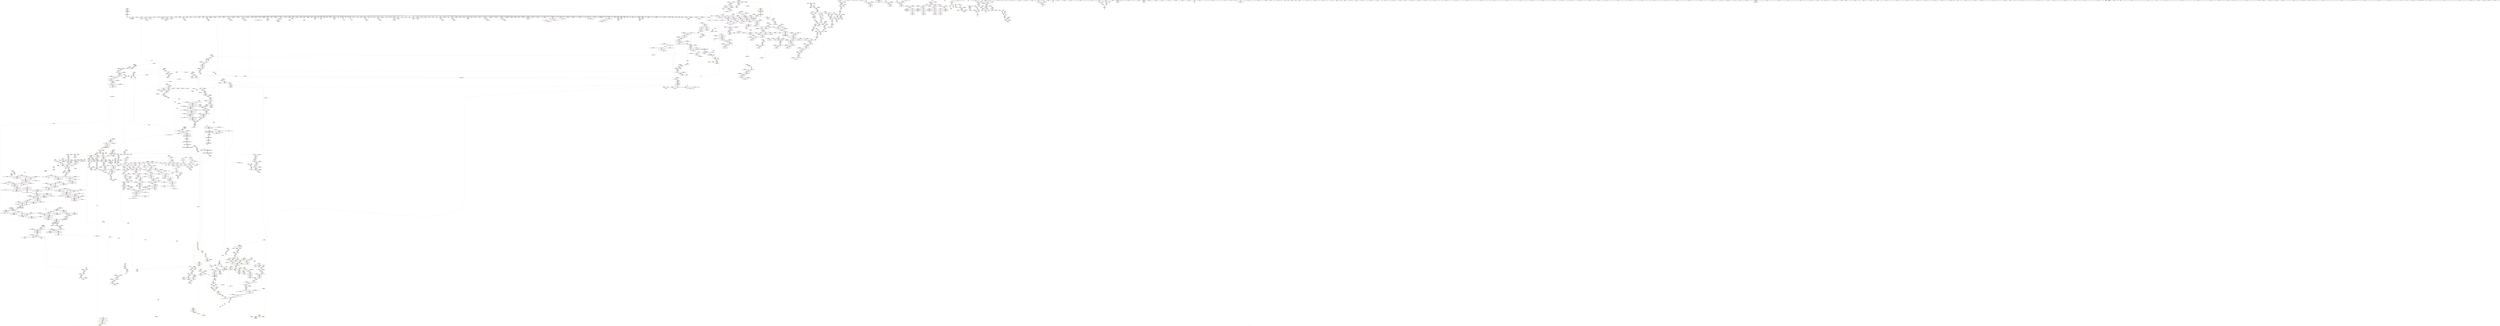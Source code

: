 digraph "SVFG" {
	label="SVFG";

	Node0x5622cddd41e0 [shape=record,color=grey,label="{NodeID: 0\nNullPtr}"];
	Node0x5622cddd41e0 -> Node0x5622ce51c820[style=solid];
	Node0x5622cddd41e0 -> Node0x5622ce51c920[style=solid];
	Node0x5622cddd41e0 -> Node0x5622ce51c9f0[style=solid];
	Node0x5622cddd41e0 -> Node0x5622ce51cac0[style=solid];
	Node0x5622cddd41e0 -> Node0x5622ce51cb90[style=solid];
	Node0x5622cddd41e0 -> Node0x5622ce51cc60[style=solid];
	Node0x5622cddd41e0 -> Node0x5622ce51cd30[style=solid];
	Node0x5622cddd41e0 -> Node0x5622ce51ce00[style=solid];
	Node0x5622cddd41e0 -> Node0x5622ce51ced0[style=solid];
	Node0x5622cddd41e0 -> Node0x5622ce51cfa0[style=solid];
	Node0x5622cddd41e0 -> Node0x5622ce51d070[style=solid];
	Node0x5622cddd41e0 -> Node0x5622ce51d140[style=solid];
	Node0x5622cddd41e0 -> Node0x5622ce51d210[style=solid];
	Node0x5622cddd41e0 -> Node0x5622ce51d2e0[style=solid];
	Node0x5622cddd41e0 -> Node0x5622ce51d3b0[style=solid];
	Node0x5622cddd41e0 -> Node0x5622ce51d480[style=solid];
	Node0x5622cddd41e0 -> Node0x5622ce51d550[style=solid];
	Node0x5622cddd41e0 -> Node0x5622ce51d620[style=solid];
	Node0x5622cddd41e0 -> Node0x5622ce51d6f0[style=solid];
	Node0x5622cddd41e0 -> Node0x5622ce51d7c0[style=solid];
	Node0x5622cddd41e0 -> Node0x5622ce51d890[style=solid];
	Node0x5622cddd41e0 -> Node0x5622ce51d960[style=solid];
	Node0x5622cddd41e0 -> Node0x5622ce51da30[style=solid];
	Node0x5622cddd41e0 -> Node0x5622ce51db00[style=solid];
	Node0x5622cddd41e0 -> Node0x5622ce51dbd0[style=solid];
	Node0x5622cddd41e0 -> Node0x5622ce51dca0[style=solid];
	Node0x5622cddd41e0 -> Node0x5622ce51dd70[style=solid];
	Node0x5622cddd41e0 -> Node0x5622ce51de40[style=solid];
	Node0x5622cddd41e0 -> Node0x5622ce51df10[style=solid];
	Node0x5622cddd41e0 -> Node0x5622ce51dfe0[style=solid];
	Node0x5622cddd41e0 -> Node0x5622ce51e0b0[style=solid];
	Node0x5622cddd41e0 -> Node0x5622ce51e180[style=solid];
	Node0x5622cddd41e0 -> Node0x5622ce51e250[style=solid];
	Node0x5622cddd41e0 -> Node0x5622ce51e320[style=solid];
	Node0x5622cddd41e0 -> Node0x5622ce51e3f0[style=solid];
	Node0x5622cddd41e0 -> Node0x5622ce51e4c0[style=solid];
	Node0x5622cddd41e0 -> Node0x5622ce51e590[style=solid];
	Node0x5622cddd41e0 -> Node0x5622ce51e660[style=solid];
	Node0x5622cddd41e0 -> Node0x5622ce51e730[style=solid];
	Node0x5622cddd41e0 -> Node0x5622ce51e800[style=solid];
	Node0x5622cddd41e0 -> Node0x5622ce51e8d0[style=solid];
	Node0x5622cddd41e0 -> Node0x5622ce51e9a0[style=solid];
	Node0x5622cddd41e0 -> Node0x5622ce51ea70[style=solid];
	Node0x5622cddd41e0 -> Node0x5622ce51eb40[style=solid];
	Node0x5622cddd41e0 -> Node0x5622ce51ec10[style=solid];
	Node0x5622cddd41e0 -> Node0x5622ce51ece0[style=solid];
	Node0x5622cddd41e0 -> Node0x5622ce51edb0[style=solid];
	Node0x5622cddd41e0 -> Node0x5622ce51ee80[style=solid];
	Node0x5622cddd41e0 -> Node0x5622ce51ef50[style=solid];
	Node0x5622cddd41e0 -> Node0x5622ce51f020[style=solid];
	Node0x5622cddd41e0 -> Node0x5622ce51f0f0[style=solid];
	Node0x5622cddd41e0 -> Node0x5622ce51f1c0[style=solid];
	Node0x5622cddd41e0 -> Node0x5622ce51f290[style=solid];
	Node0x5622cddd41e0 -> Node0x5622ce51f360[style=solid];
	Node0x5622cddd41e0 -> Node0x5622ce51f430[style=solid];
	Node0x5622cddd41e0 -> Node0x5622ce51f500[style=solid];
	Node0x5622cddd41e0 -> Node0x5622ce51f5d0[style=solid];
	Node0x5622cddd41e0 -> Node0x5622ce51f6a0[style=solid];
	Node0x5622cddd41e0 -> Node0x5622ce51f770[style=solid];
	Node0x5622cddd41e0 -> Node0x5622ce51f840[style=solid];
	Node0x5622cddd41e0 -> Node0x5622ce51f910[style=solid];
	Node0x5622cddd41e0 -> Node0x5622ce51f9e0[style=solid];
	Node0x5622cddd41e0 -> Node0x5622ce51fab0[style=solid];
	Node0x5622cddd41e0 -> Node0x5622ce51fb80[style=solid];
	Node0x5622cddd41e0 -> Node0x5622ce51fc50[style=solid];
	Node0x5622cddd41e0 -> Node0x5622ce51fd20[style=solid];
	Node0x5622cddd41e0 -> Node0x5622ce51fdf0[style=solid];
	Node0x5622cddd41e0 -> Node0x5622ce51fec0[style=solid];
	Node0x5622cddd41e0 -> Node0x5622ce51ff90[style=solid];
	Node0x5622cddd41e0 -> Node0x5622ce520060[style=solid];
	Node0x5622cddd41e0 -> Node0x5622ce520130[style=solid];
	Node0x5622cddd41e0 -> Node0x5622ce520200[style=solid];
	Node0x5622cddd41e0 -> Node0x5622ce5202d0[style=solid];
	Node0x5622cddd41e0 -> Node0x5622ce5203a0[style=solid];
	Node0x5622cddd41e0 -> Node0x5622ce520470[style=solid];
	Node0x5622cddd41e0 -> Node0x5622ce520540[style=solid];
	Node0x5622cddd41e0 -> Node0x5622ce520610[style=solid];
	Node0x5622cddd41e0 -> Node0x5622ce5206e0[style=solid];
	Node0x5622cddd41e0 -> Node0x5622ce54de00[style=solid];
	Node0x5622cddd41e0 -> Node0x5622ce553ee0[style=solid];
	Node0x5622cddd41e0 -> Node0x5622ce553fb0[style=solid];
	Node0x5622cddd41e0 -> Node0x5622ce554080[style=solid];
	Node0x5622cddd41e0 -> Node0x5622ce557bd0[style=solid];
	Node0x5622cddd41e0 -> Node0x5622ce557ca0[style=solid];
	Node0x5622cddd41e0 -> Node0x5622ce557d70[style=solid];
	Node0x5622cddd41e0 -> Node0x5622cdaea230[style=solid];
	Node0x5622cddd41e0 -> Node0x5622cdaea300[style=solid];
	Node0x5622cddd41e0 -> Node0x5622ce59db70[style=solid];
	Node0x5622cddd41e0 -> Node0x5622ce59dff0[style=solid];
	Node0x5622cddd41e0:s64 -> Node0x5622ce6c4e50[style=solid,color=red];
	Node0x5622cddd41e0:s64 -> Node0x5622ce6bc680[style=solid,color=red];
	Node0x5622ce611a90 [shape=record,color=yellow,style=double,label="{NodeID: 2657\n682V_1 = ENCHI(MR_682V_0)\npts\{27490000 \}\nFun[_ZNSt6vectorIiSaIiEE3endEv]|{<s0>206}}"];
	Node0x5622ce611a90:s0 -> Node0x5622ce52f750[style=dashed,color=red];
	Node0x5622ce52c4f0 [shape=record,color=blue,label="{NodeID: 1550\n2367\<--2352\ncoerce.dive\<--__first.coerce\n_ZSt18uninitialized_copyIN9__gnu_cxx17__normal_iteratorIPKiSt6vectorIiSaIiEEEEPiET0_T_SA_S9_\n}"];
	Node0x5622ce52c4f0 -> Node0x5622ce54d3e0[style=dashed];
	Node0x5622ce50a930 [shape=record,color=green,label="{NodeID: 443\n2634\<--2635\n__first.addr\<--__first.addr_field_insensitive\n_ZNSt12_Destroy_auxILb0EE9__destroyIPSt6vectorIiSaIiEEEEvT_S6_\n}"];
	Node0x5622ce50a930 -> Node0x5622ce54bc50[style=solid];
	Node0x5622ce50a930 -> Node0x5622ce54bd20[style=solid];
	Node0x5622ce50a930 -> Node0x5622ce54bdf0[style=solid];
	Node0x5622ce50a930 -> Node0x5622ce52e4a0[style=solid];
	Node0x5622ce50a930 -> Node0x5622ce52e640[style=solid];
	Node0x5622ce519d30 [shape=record,color=purple,label="{NodeID: 886\n2458\<--2437\ncoerce.dive4\<--agg.tmp\n_ZSt4copyIN9__gnu_cxx17__normal_iteratorIPKiSt6vectorIiSaIiEEEEPiET0_T_SA_S9_\n}"];
	Node0x5622ce519d30 -> Node0x5622ce52d120[style=solid];
	Node0x5622ce6c1d90 [shape=record,color=black,label="{NodeID: 3543\n977 = PHI(1011, )\n|{<s0>94}}"];
	Node0x5622ce6c1d90:s0 -> Node0x5622ce6b9ed0[style=solid,color=red];
	Node0x5622ce5501f0 [shape=record,color=blue,label="{NodeID: 1329\n468\<--493\nehselector.slot\<--\n_ZNSt6vectorIiSaIiEED2Ev\n}"];
	Node0x5622ce502b60 [shape=record,color=green,label="{NodeID: 222\n1272\<--1273\n_ZN9__gnu_cxx13new_allocatorIiEC2ERKS1_\<--_ZN9__gnu_cxx13new_allocatorIiEC2ERKS1__field_insensitive\n}"];
	Node0x5622ce526550 [shape=record,color=black,label="{NodeID: 665\n2213\<--2212\n\<--this1\n_ZNKSt6vectorIiSaIiEE4sizeEv\n}"];
	Node0x5622ce526550 -> Node0x5622ce517f20[style=solid];
	Node0x5622ce526550 -> Node0x5622ce517ff0[style=solid];
	Node0x5622ce544dd0 [shape=record,color=red,label="{NodeID: 1108\n1490\<--1479\n\<--__niter\n_ZSt10__fill_n_aIPimiEN9__gnu_cxx11__enable_ifIXsr11__is_scalarIT1_EE7__valueET_E6__typeES4_T0_RKS3_\n}"];
	Node0x5622ce544dd0 -> Node0x5622ce59c670[style=solid];
	Node0x5622ce4fa1f0 [shape=record,color=green,label="{NodeID: 1\n7\<--1\n__dso_handle\<--dummyObj\nGlob }"];
	Node0x5622ce52c5c0 [shape=record,color=blue,label="{NodeID: 1551\n2369\<--2353\ncoerce.dive1\<--__last.coerce\n_ZSt18uninitialized_copyIN9__gnu_cxx17__normal_iteratorIPKiSt6vectorIiSaIiEEEEPiET0_T_SA_S9_\n}"];
	Node0x5622ce52c5c0 -> Node0x5622ce54d4b0[style=dashed];
	Node0x5622ce50aa00 [shape=record,color=green,label="{NodeID: 444\n2636\<--2637\n__last.addr\<--__last.addr_field_insensitive\n_ZNSt12_Destroy_auxILb0EE9__destroyIPSt6vectorIiSaIiEEEEvT_S6_\n}"];
	Node0x5622ce50aa00 -> Node0x5622ce54bec0[style=solid];
	Node0x5622ce50aa00 -> Node0x5622ce52e570[style=solid];
	Node0x5622ce519e00 [shape=record,color=purple,label="{NodeID: 887\n2469\<--2437\ncoerce.dive10\<--agg.tmp\n_ZSt4copyIN9__gnu_cxx17__normal_iteratorIPKiSt6vectorIiSaIiEEEEPiET0_T_SA_S9_\n}"];
	Node0x5622ce519e00 -> Node0x5622ce54aa70[style=solid];
	Node0x5622ce6c1e60 [shape=record,color=black,label="{NodeID: 3544\n981 = PHI(995, )\n}"];
	Node0x5622ce5502c0 [shape=record,color=blue,label="{NodeID: 1330\n505\<--504\nthis.addr\<--this\n_ZNSaIiED2Ev\n}"];
	Node0x5622ce5502c0 -> Node0x5622ce53ed20[style=dashed];
	Node0x5622ce502c60 [shape=record,color=green,label="{NodeID: 223\n1277\<--1278\nthis.addr\<--this.addr_field_insensitive\n_ZN9__gnu_cxx13new_allocatorIiEC2ERKS1_\n}"];
	Node0x5622ce502c60 -> Node0x5622ce543640[style=solid];
	Node0x5622ce502c60 -> Node0x5622ce554630[style=solid];
	Node0x5622ce526620 [shape=record,color=black,label="{NodeID: 666\n2217\<--2212\n\<--this1\n_ZNKSt6vectorIiSaIiEE4sizeEv\n}"];
	Node0x5622ce526620 -> Node0x5622ce5180c0[style=solid];
	Node0x5622ce526620 -> Node0x5622ce518190[style=solid];
	Node0x5622ce544ea0 [shape=record,color=red,label="{NodeID: 1109\n1497\<--1479\n\<--__niter\n_ZSt10__fill_n_aIPimiEN9__gnu_cxx11__enable_ifIXsr11__is_scalarIT1_EE7__valueET_E6__typeES4_T0_RKS3_\n}"];
	Node0x5622ce544ea0 -> Node0x5622ce599070[style=solid];
	Node0x5622ce4fa280 [shape=record,color=green,label="{NodeID: 2\n8\<--1\n_ZSt3cin\<--dummyObj\nGlob }"];
	Node0x5622ce52c690 [shape=record,color=blue,label="{NodeID: 1552\n2359\<--2354\n__result.addr\<--__result\n_ZSt18uninitialized_copyIN9__gnu_cxx17__normal_iteratorIPKiSt6vectorIiSaIiEEEEPiET0_T_SA_S9_\n}"];
	Node0x5622ce52c690 -> Node0x5622ce54a320[style=dashed];
	Node0x5622ce50aad0 [shape=record,color=green,label="{NodeID: 445\n2648\<--2649\n_ZSt8_DestroyISt6vectorIiSaIiEEEvPT_\<--_ZSt8_DestroyISt6vectorIiSaIiEEEvPT__field_insensitive\n}"];
	Node0x5622ce519ed0 [shape=record,color=purple,label="{NodeID: 888\n2453\<--2439\ncoerce.dive3\<--agg.tmp2\n_ZSt4copyIN9__gnu_cxx17__normal_iteratorIPKiSt6vectorIiSaIiEEEEPiET0_T_SA_S9_\n}"];
	Node0x5622ce519ed0 -> Node0x5622ce54a8d0[style=solid];
	Node0x5622ce6c1f30 [shape=record,color=black,label="{NodeID: 3545\n986 = PHI(1038, )\n|{<s0>96}}"];
	Node0x5622ce6c1f30:s0 -> Node0x5622ce6cb720[style=solid,color=red];
	Node0x5622ce550390 [shape=record,color=blue,label="{NodeID: 1331\n517\<--515\nthis.addr\<--this\n_ZNSt6vectorIS_IiSaIiEESaIS1_EEixEm\n}"];
	Node0x5622ce550390 -> Node0x5622ce53edf0[style=dashed];
	Node0x5622ce502d30 [shape=record,color=green,label="{NodeID: 224\n1279\<--1280\n.addr\<--.addr_field_insensitive\n_ZN9__gnu_cxx13new_allocatorIiEC2ERKS1_\n}"];
	Node0x5622ce502d30 -> Node0x5622ce554700[style=solid];
	Node0x5622ce5266f0 [shape=record,color=black,label="{NodeID: 667\n2221\<--2216\nsub.ptr.lhs.cast\<--\n_ZNKSt6vectorIiSaIiEE4sizeEv\n}"];
	Node0x5622ce5266f0 -> Node0x5622ce59acf0[style=solid];
	Node0x5622ce544f70 [shape=record,color=red,label="{NodeID: 1110\n1485\<--1484\n\<--\n_ZSt10__fill_n_aIPimiEN9__gnu_cxx11__enable_ifIXsr11__is_scalarIT1_EE7__valueET_E6__typeES4_T0_RKS3_\n}"];
	Node0x5622ce544f70 -> Node0x5622ce555cf0[style=solid];
	Node0x5622ce4fa530 [shape=record,color=green,label="{NodeID: 3\n9\<--1\n.str\<--dummyObj\nGlob |{<s0>5}}"];
	Node0x5622ce4fa530:s0 -> Node0x5622ce6cad60[style=solid,color=red];
	Node0x5622ce52c760 [shape=record,color=blue,label="{NodeID: 1553\n2361\<--1416\n__assignable\<--\n_ZSt18uninitialized_copyIN9__gnu_cxx17__normal_iteratorIPKiSt6vectorIiSaIiEEEEPiET0_T_SA_S9_\n}"];
	Node0x5622ce50abd0 [shape=record,color=green,label="{NodeID: 446\n2658\<--2659\n__pointer.addr\<--__pointer.addr_field_insensitive\n_ZSt8_DestroyISt6vectorIiSaIiEEEvPT_\n}"];
	Node0x5622ce50abd0 -> Node0x5622ce54bf90[style=solid];
	Node0x5622ce50abd0 -> Node0x5622ce52e710[style=solid];
	Node0x5622ce519fa0 [shape=record,color=purple,label="{NodeID: 889\n2466\<--2441\ncoerce.dive9\<--agg.tmp5\n_ZSt4copyIN9__gnu_cxx17__normal_iteratorIPKiSt6vectorIiSaIiEEEEPiET0_T_SA_S9_\n}"];
	Node0x5622ce519fa0 -> Node0x5622ce52d2c0[style=solid];
	Node0x5622ce6c2000 [shape=record,color=black,label="{NodeID: 3546\n990 = PHI(1020, )\n}"];
	Node0x5622ce550460 [shape=record,color=blue,label="{NodeID: 1332\n519\<--516\n__n.addr\<--__n\n_ZNSt6vectorIS_IiSaIiEESaIS1_EEixEm\n}"];
	Node0x5622ce550460 -> Node0x5622ce53eec0[style=dashed];
	Node0x5622ce502e00 [shape=record,color=green,label="{NodeID: 225\n1288\<--1289\nthis.addr\<--this.addr_field_insensitive\n_ZNSt12_Vector_baseIiSaIiEE11_M_allocateEm\n}"];
	Node0x5622ce502e00 -> Node0x5622ce543710[style=solid];
	Node0x5622ce502e00 -> Node0x5622ce5547d0[style=solid];
	Node0x5622ce5267c0 [shape=record,color=black,label="{NodeID: 668\n2222\<--2220\nsub.ptr.rhs.cast\<--\n_ZNKSt6vectorIiSaIiEE4sizeEv\n}"];
	Node0x5622ce5267c0 -> Node0x5622ce59acf0[style=solid];
	Node0x5622ce545040 [shape=record,color=red,label="{NodeID: 1111\n1511\<--1508\n\<--__it.addr\n_ZSt12__niter_baseIPiET_S1_\n}"];
	Node0x5622ce545040 -> Node0x5622ce5248e0[style=solid];
	Node0x5622ce4fa5c0 [shape=record,color=green,label="{NodeID: 4\n10\<--1\n.str.1\<--dummyObj\nGlob |{<s0>6}}"];
	Node0x5622ce4fa5c0:s0 -> Node0x5622ce6ca200[style=solid,color=red];
	Node0x5622ce52c830 [shape=record,color=blue, style = dotted,label="{NodeID: 1554\n2824\<--2826\noffset_0\<--dummyVal\n_ZSt18uninitialized_copyIN9__gnu_cxx17__normal_iteratorIPKiSt6vectorIiSaIiEEEEPiET0_T_SA_S9_\n}"];
	Node0x5622ce52c830 -> Node0x5622ce54a3f0[style=dashed];
	Node0x5622ce50aca0 [shape=record,color=green,label="{NodeID: 447\n2668\<--2669\nthis.addr\<--this.addr_field_insensitive\n_ZNSt12_Vector_baseISt6vectorIiSaIiEESaIS2_EE13_M_deallocateEPS2_m\n}"];
	Node0x5622ce50aca0 -> Node0x5622ce54c060[style=solid];
	Node0x5622ce50aca0 -> Node0x5622ce52e7e0[style=solid];
	Node0x5622ce51a070 [shape=record,color=purple,label="{NodeID: 890\n2471\<--2441\ncoerce.dive11\<--agg.tmp5\n_ZSt4copyIN9__gnu_cxx17__normal_iteratorIPKiSt6vectorIiSaIiEEEEPiET0_T_SA_S9_\n}"];
	Node0x5622ce51a070 -> Node0x5622ce54ab40[style=solid];
	Node0x5622ce6c20d0 [shape=record,color=black,label="{NodeID: 3547\n1007 = PHI(1038, )\n}"];
	Node0x5622ce6c20d0 -> Node0x5622ce552a90[style=solid];
	Node0x5622ce550530 [shape=record,color=blue,label="{NodeID: 1333\n534\<--532\nthis.addr\<--this\n_ZNSt6vectorIiSaIiEEixEm\n}"];
	Node0x5622ce550530 -> Node0x5622ce53f060[style=dashed];
	Node0x5622ce502ed0 [shape=record,color=green,label="{NodeID: 226\n1290\<--1291\n__n.addr\<--__n.addr_field_insensitive\n_ZNSt12_Vector_baseIiSaIiEE11_M_allocateEm\n}"];
	Node0x5622ce502ed0 -> Node0x5622ce5437e0[style=solid];
	Node0x5622ce502ed0 -> Node0x5622ce5438b0[style=solid];
	Node0x5622ce502ed0 -> Node0x5622ce5548a0[style=solid];
	Node0x5622ce526890 [shape=record,color=black,label="{NodeID: 669\n2207\<--2224\n_ZNKSt6vectorIiSaIiEE4sizeEv_ret\<--sub.ptr.div\n_ZNKSt6vectorIiSaIiEE4sizeEv\n|{<s0>159}}"];
	Node0x5622ce526890:s0 -> Node0x5622ce6c3520[style=solid,color=blue];
	Node0x5622ce545110 [shape=record,color=red,label="{NodeID: 1112\n1526\<--1517\nthis1\<--this.addr\n_ZNSt12_Vector_baseIiSaIiEE13_M_deallocateEPim\n}"];
	Node0x5622ce545110 -> Node0x5622ce516040[style=solid];
	Node0x5622ce4fa650 [shape=record,color=green,label="{NodeID: 5\n11\<--1\n.str.2\<--dummyObj\nGlob |{<s0>23}}"];
	Node0x5622ce4fa650:s0 -> Node0x5622ce6c8ce0[style=solid,color=red];
	Node0x5622ce52c900 [shape=record,color=blue, style = dotted,label="{NodeID: 1555\n2827\<--2829\noffset_0\<--dummyVal\n_ZSt18uninitialized_copyIN9__gnu_cxx17__normal_iteratorIPKiSt6vectorIiSaIiEEEEPiET0_T_SA_S9_\n}"];
	Node0x5622ce52c900 -> Node0x5622ce54a4c0[style=dashed];
	Node0x5622ce50ad70 [shape=record,color=green,label="{NodeID: 448\n2670\<--2671\n__p.addr\<--__p.addr_field_insensitive\n_ZNSt12_Vector_baseISt6vectorIiSaIiEESaIS2_EE13_M_deallocateEPS2_m\n}"];
	Node0x5622ce50ad70 -> Node0x5622ce54c130[style=solid];
	Node0x5622ce50ad70 -> Node0x5622ce54c200[style=solid];
	Node0x5622ce50ad70 -> Node0x5622ce52e8b0[style=solid];
	Node0x5622ce51a140 [shape=record,color=purple,label="{NodeID: 891\n2463\<--2443\ncoerce.dive7\<--agg.tmp6\n_ZSt4copyIN9__gnu_cxx17__normal_iteratorIPKiSt6vectorIiSaIiEEEEPiET0_T_SA_S9_\n}"];
	Node0x5622ce51a140 -> Node0x5622ce54a9a0[style=solid];
	Node0x5622ce6c21a0 [shape=record,color=black,label="{NodeID: 3548\n1032 = PHI(1051, )\n}"];
	Node0x5622ce6c21a0 -> Node0x5622ce552dd0[style=solid];
	Node0x5622ce550600 [shape=record,color=blue,label="{NodeID: 1334\n536\<--533\n__n.addr\<--__n\n_ZNSt6vectorIiSaIiEEixEm\n}"];
	Node0x5622ce550600 -> Node0x5622ce53f130[style=dashed];
	Node0x5622ce502fa0 [shape=record,color=green,label="{NodeID: 227\n1302\<--1303\n_ZNSt16allocator_traitsISaIiEE8allocateERS0_m\<--_ZNSt16allocator_traitsISaIiEE8allocateERS0_m_field_insensitive\n}"];
	Node0x5622ce526960 [shape=record,color=black,label="{NodeID: 670\n2244\<--2243\n\<--_M_impl\n_ZNKSt12_Vector_baseIiSaIiEE19_M_get_Tp_allocatorEv\n}"];
	Node0x5622ce526960 -> Node0x5622ce526a30[style=solid];
	Node0x5622ce5451e0 [shape=record,color=red,label="{NodeID: 1113\n1527\<--1519\n\<--__p.addr\n_ZNSt12_Vector_baseIiSaIiEE13_M_deallocateEPim\n}"];
	Node0x5622ce5451e0 -> Node0x5622ce59db70[style=solid];
	Node0x5622ce4fa6e0 [shape=record,color=green,label="{NodeID: 6\n13\<--1\n_ZSt4cerr\<--dummyObj\nGlob }"];
	Node0x5622ce52c9d0 [shape=record,color=blue,label="{NodeID: 1556\n2407\<--2394\ncoerce.dive\<--__first.coerce\n_ZNSt20__uninitialized_copyILb1EE13__uninit_copyIN9__gnu_cxx17__normal_iteratorIPKiSt6vectorIiSaIiEEEEPiEET0_T_SC_SB_\n}"];
	Node0x5622ce52c9d0 -> Node0x5622ce54d580[style=dashed];
	Node0x5622ce50ae40 [shape=record,color=green,label="{NodeID: 449\n2672\<--2673\n__n.addr\<--__n.addr_field_insensitive\n_ZNSt12_Vector_baseISt6vectorIiSaIiEESaIS2_EE13_M_deallocateEPS2_m\n}"];
	Node0x5622ce50ae40 -> Node0x5622ce54c2d0[style=solid];
	Node0x5622ce50ae40 -> Node0x5622ce52e980[style=solid];
	Node0x5622ce51a210 [shape=record,color=purple,label="{NodeID: 892\n2836\<--2450\noffset_0\<--\n}"];
	Node0x5622ce51a210 -> Node0x5622ce52d050[style=solid];
	Node0x5622ce6c2270 [shape=record,color=black,label="{NodeID: 3549\n1159 = PHI(1391, )\n|{<s0>103}}"];
	Node0x5622ce6c2270:s0 -> Node0x5622ce6c7f10[style=solid,color=red];
	Node0x5622ce5506d0 [shape=record,color=blue,label="{NodeID: 1335\n550\<--549\nthis.addr\<--this\n_ZNSt6vectorIiSaIiEE4backEv\n}"];
	Node0x5622ce5506d0 -> Node0x5622ce53f2d0[style=dashed];
	Node0x5622ce5030a0 [shape=record,color=green,label="{NodeID: 228\n1311\<--1312\n__a.addr\<--__a.addr_field_insensitive\n_ZNSt16allocator_traitsISaIiEE8allocateERS0_m\n}"];
	Node0x5622ce5030a0 -> Node0x5622ce543980[style=solid];
	Node0x5622ce5030a0 -> Node0x5622ce554970[style=solid];
	Node0x5622ce526a30 [shape=record,color=black,label="{NodeID: 671\n2237\<--2244\n_ZNKSt12_Vector_baseIiSaIiEE19_M_get_Tp_allocatorEv_ret\<--\n_ZNKSt12_Vector_baseIiSaIiEE19_M_get_Tp_allocatorEv\n|{<s0>160}}"];
	Node0x5622ce526a30:s0 -> Node0x5622ce6c35f0[style=solid,color=blue];
	Node0x5622ce5452b0 [shape=record,color=red,label="{NodeID: 1114\n1532\<--1519\n\<--__p.addr\n_ZNSt12_Vector_baseIiSaIiEE13_M_deallocateEPim\n|{<s0>121}}"];
	Node0x5622ce5452b0:s0 -> Node0x5622ce6cb3c0[style=solid,color=red];
	Node0x5622ce4faf20 [shape=record,color=green,label="{NodeID: 7\n14\<--1\n.str.3\<--dummyObj\nGlob }"];
	Node0x5622ce52caa0 [shape=record,color=blue,label="{NodeID: 1557\n2409\<--2395\ncoerce.dive1\<--__last.coerce\n_ZNSt20__uninitialized_copyILb1EE13__uninit_copyIN9__gnu_cxx17__normal_iteratorIPKiSt6vectorIiSaIiEEEEPiEET0_T_SC_SB_\n}"];
	Node0x5622ce52caa0 -> Node0x5622ce54d650[style=dashed];
	Node0x5622ce50af10 [shape=record,color=green,label="{NodeID: 450\n2686\<--2687\n_ZNSt16allocator_traitsISaISt6vectorIiSaIiEEEE10deallocateERS3_PS2_m\<--_ZNSt16allocator_traitsISaISt6vectorIiSaIiEEEE10deallocateERS3_PS2_m_field_insensitive\n}"];
	Node0x5622ce51a2e0 [shape=record,color=purple,label="{NodeID: 893\n2837\<--2451\noffset_0\<--\n}"];
	Node0x5622ce51a2e0 -> Node0x5622ce54d720[style=solid];
	Node0x5622ce6c2340 [shape=record,color=black,label="{NodeID: 3550\n1160 = PHI(1367, )\n}"];
	Node0x5622ce6c2340 -> Node0x5622ce553a00[style=solid];
	Node0x5622ce5507a0 [shape=record,color=blue,label="{NodeID: 1336\n561\<--558\ncoerce.dive\<--call\n_ZNSt6vectorIiSaIiEE4backEv\n|{<s0>47}}"];
	Node0x5622ce5507a0:s0 -> Node0x5622ce613660[style=dashed,color=red];
	Node0x5622ce50b720 [shape=record,color=green,label="{NodeID: 229\n1313\<--1314\n__n.addr\<--__n.addr_field_insensitive\n_ZNSt16allocator_traitsISaIiEE8allocateERS0_m\n}"];
	Node0x5622ce50b720 -> Node0x5622ce543a50[style=solid];
	Node0x5622ce50b720 -> Node0x5622ce554a40[style=solid];
	Node0x5622ce526b00 [shape=record,color=black,label="{NodeID: 672\n2270\<--2251\n\<--__first\n_ZSt22__uninitialized_copy_aIN9__gnu_cxx17__normal_iteratorIPKiSt6vectorIiSaIiEEEEPiiET0_T_SA_S9_RSaIT1_E\n}"];
	Node0x5622ce526b00 -> Node0x5622ce518740[style=solid];
	Node0x5622ce545380 [shape=record,color=red,label="{NodeID: 1115\n1533\<--1521\n\<--__n.addr\n_ZNSt12_Vector_baseIiSaIiEE13_M_deallocateEPim\n|{<s0>121}}"];
	Node0x5622ce545380:s0 -> Node0x5622ce6cb4d0[style=solid,color=red];
	Node0x5622ce4fafb0 [shape=record,color=green,label="{NodeID: 8\n16\<--1\n.str.4\<--dummyObj\nGlob }"];
	Node0x5622ce52cb70 [shape=record,color=blue,label="{NodeID: 1558\n2401\<--2396\n__result.addr\<--__result\n_ZNSt20__uninitialized_copyILb1EE13__uninit_copyIN9__gnu_cxx17__normal_iteratorIPKiSt6vectorIiSaIiEEEEPiEET0_T_SC_SB_\n}"];
	Node0x5622ce52cb70 -> Node0x5622ce54a590[style=dashed];
	Node0x5622ce50b010 [shape=record,color=green,label="{NodeID: 451\n2694\<--2695\n__a.addr\<--__a.addr_field_insensitive\n_ZNSt16allocator_traitsISaISt6vectorIiSaIiEEEE10deallocateERS3_PS2_m\n}"];
	Node0x5622ce50b010 -> Node0x5622ce54c3a0[style=solid];
	Node0x5622ce50b010 -> Node0x5622ce52ea50[style=solid];
	Node0x5622ce51a3b0 [shape=record,color=purple,label="{NodeID: 894\n2839\<--2460\noffset_0\<--\n}"];
	Node0x5622ce51a3b0 -> Node0x5622ce52d1f0[style=solid];
	Node0x5622ce6c2410 [shape=record,color=black,label="{NodeID: 3551\n2384 = PHI(2393, )\n}"];
	Node0x5622ce6c2410 -> Node0x5622ce527730[style=solid];
	Node0x5622ce550870 [shape=record,color=blue,label="{NodeID: 1337\n566\<--563\ncoerce.dive4\<--call3\n_ZNSt6vectorIiSaIiEE4backEv\n|{<s0>48}}"];
	Node0x5622ce550870:s0 -> Node0x5622ce608050[style=dashed,color=red];
	Node0x5622ce50b7f0 [shape=record,color=green,label="{NodeID: 230\n1321\<--1322\n_ZN9__gnu_cxx13new_allocatorIiE8allocateEmPKv\<--_ZN9__gnu_cxx13new_allocatorIiE8allocateEmPKv_field_insensitive\n}"];
	Node0x5622ce526bd0 [shape=record,color=black,label="{NodeID: 673\n2276\<--2253\n\<--__last\n_ZSt22__uninitialized_copy_aIN9__gnu_cxx17__normal_iteratorIPKiSt6vectorIiSaIiEEEEPiiET0_T_SA_S9_RSaIT1_E\n}"];
	Node0x5622ce526bd0 -> Node0x5622ce5188e0[style=solid];
	Node0x5622ce545450 [shape=record,color=red,label="{NodeID: 1116\n1564\<--1555\n\<--__a.addr\n_ZNSt16allocator_traitsISaIiEE10deallocateERS0_Pim\n}"];
	Node0x5622ce545450 -> Node0x5622ce524a80[style=solid];
	Node0x5622ce4fb040 [shape=record,color=green,label="{NodeID: 9\n18\<--1\n.str.5\<--dummyObj\nGlob }"];
	Node0x5622ce52cc40 [shape=record,color=blue, style = dotted,label="{NodeID: 1559\n2830\<--2832\noffset_0\<--dummyVal\n_ZNSt20__uninitialized_copyILb1EE13__uninit_copyIN9__gnu_cxx17__normal_iteratorIPKiSt6vectorIiSaIiEEEEPiEET0_T_SC_SB_\n}"];
	Node0x5622ce52cc40 -> Node0x5622ce54a660[style=dashed];
	Node0x5622ce50b0e0 [shape=record,color=green,label="{NodeID: 452\n2696\<--2697\n__p.addr\<--__p.addr_field_insensitive\n_ZNSt16allocator_traitsISaISt6vectorIiSaIiEEEE10deallocateERS3_PS2_m\n}"];
	Node0x5622ce50b0e0 -> Node0x5622ce54c470[style=solid];
	Node0x5622ce50b0e0 -> Node0x5622ce52eb20[style=solid];
	Node0x5622ce51a480 [shape=record,color=purple,label="{NodeID: 895\n2840\<--2461\noffset_0\<--\n}"];
	Node0x5622ce51a480 -> Node0x5622ce54d7f0[style=solid];
	Node0x5622ce6c24e0 [shape=record,color=black,label="{NodeID: 3552\n2423 = PHI(2427, )\n}"];
	Node0x5622ce6c24e0 -> Node0x5622ce527b40[style=solid];
	Node0x5622ce550940 [shape=record,color=blue,label="{NodeID: 1338\n575\<--573\nt.addr\<--t\n_ZN14CodeJamUtilitylsIA2_cEERNS_12TestCaseUtilES3_RKT_\n}"];
	Node0x5622ce550940 -> Node0x5622ce53f3a0[style=dashed];
	Node0x5622ce550940 -> Node0x5622ce53f470[style=dashed];
	Node0x5622ce50b8c0 [shape=record,color=green,label="{NodeID: 231\n1328\<--1329\nthis.addr\<--this.addr_field_insensitive\n_ZN9__gnu_cxx13new_allocatorIiE8allocateEmPKv\n}"];
	Node0x5622ce50b8c0 -> Node0x5622ce543b20[style=solid];
	Node0x5622ce50b8c0 -> Node0x5622ce554b10[style=solid];
	Node0x5622ce526ca0 [shape=record,color=black,label="{NodeID: 674\n2269\<--2259\n\<--agg.tmp\n_ZSt22__uninitialized_copy_aIN9__gnu_cxx17__normal_iteratorIPKiSt6vectorIiSaIiEEEEPiiET0_T_SA_S9_RSaIT1_E\n}"];
	Node0x5622ce526ca0 -> Node0x5622ce518670[style=solid];
	Node0x5622ce545520 [shape=record,color=red,label="{NodeID: 1117\n1566\<--1557\n\<--__p.addr\n_ZNSt16allocator_traitsISaIiEE10deallocateERS0_Pim\n|{<s0>124}}"];
	Node0x5622ce545520:s0 -> Node0x5622ce6cc9d0[style=solid,color=red];
	Node0x5622ce4fb100 [shape=record,color=green,label="{NodeID: 10\n20\<--1\n.str.6\<--dummyObj\nGlob }"];
	Node0x5622ce52cd10 [shape=record,color=blue, style = dotted,label="{NodeID: 1560\n2833\<--2835\noffset_0\<--dummyVal\n_ZNSt20__uninitialized_copyILb1EE13__uninit_copyIN9__gnu_cxx17__normal_iteratorIPKiSt6vectorIiSaIiEEEEPiEET0_T_SC_SB_\n}"];
	Node0x5622ce52cd10 -> Node0x5622ce54a730[style=dashed];
	Node0x5622ce50b1b0 [shape=record,color=green,label="{NodeID: 453\n2698\<--2699\n__n.addr\<--__n.addr_field_insensitive\n_ZNSt16allocator_traitsISaISt6vectorIiSaIiEEEE10deallocateERS3_PS2_m\n}"];
	Node0x5622ce50b1b0 -> Node0x5622ce54c540[style=solid];
	Node0x5622ce50b1b0 -> Node0x5622ce52ebf0[style=solid];
	Node0x5622ce51a550 [shape=record,color=purple,label="{NodeID: 896\n2491\<--2481\ncoerce.dive\<--__first\n_ZSt14__copy_move_a2ILb0EN9__gnu_cxx17__normal_iteratorIPKiSt6vectorIiSaIiEEEEPiET1_T0_SA_S9_\n}"];
	Node0x5622ce51a550 -> Node0x5622ce52d390[style=solid];
	Node0x5622ce6c25b0 [shape=record,color=black,label="{NodeID: 3553\n1301 = PHI(1308, )\n}"];
	Node0x5622ce6c25b0 -> Node0x5622cdaea230[style=solid];
	Node0x5622ce550a10 [shape=record,color=blue,label="{NodeID: 1339\n577\<--574\nobj.addr\<--obj\n_ZN14CodeJamUtilitylsIA2_cEERNS_12TestCaseUtilES3_RKT_\n}"];
	Node0x5622ce550a10 -> Node0x5622ce53f540[style=dashed];
	Node0x5622ce50b990 [shape=record,color=green,label="{NodeID: 232\n1330\<--1331\n__n.addr\<--__n.addr_field_insensitive\n_ZN9__gnu_cxx13new_allocatorIiE8allocateEmPKv\n}"];
	Node0x5622ce50b990 -> Node0x5622ce543bf0[style=solid];
	Node0x5622ce50b990 -> Node0x5622ce543cc0[style=solid];
	Node0x5622ce50b990 -> Node0x5622ce554be0[style=solid];
	Node0x5622ce526d70 [shape=record,color=black,label="{NodeID: 675\n2275\<--2261\n\<--agg.tmp2\n_ZSt22__uninitialized_copy_aIN9__gnu_cxx17__normal_iteratorIPKiSt6vectorIiSaIiEEEEPiiET0_T_SA_S9_RSaIT1_E\n}"];
	Node0x5622ce526d70 -> Node0x5622ce518810[style=solid];
	Node0x5622ce5455f0 [shape=record,color=red,label="{NodeID: 1118\n1567\<--1559\n\<--__n.addr\n_ZNSt16allocator_traitsISaIiEE10deallocateERS0_Pim\n|{<s0>124}}"];
	Node0x5622ce5455f0:s0 -> Node0x5622ce6ccae0[style=solid,color=red];
	Node0x5622ce4fb200 [shape=record,color=green,label="{NodeID: 11\n22\<--1\n_ZSt4cout\<--dummyObj\nGlob }"];
	Node0x5622ce52cde0 [shape=record,color=blue,label="{NodeID: 1561\n2445\<--2428\ncoerce.dive\<--__first.coerce\n_ZSt4copyIN9__gnu_cxx17__normal_iteratorIPKiSt6vectorIiSaIiEEEEPiET0_T_SA_S9_\n}"];
	Node0x5622ce52cde0 -> Node0x5622ce54d720[style=dashed];
	Node0x5622ce50b280 [shape=record,color=green,label="{NodeID: 454\n2708\<--2709\n_ZN9__gnu_cxx13new_allocatorISt6vectorIiSaIiEEE10deallocateEPS3_m\<--_ZN9__gnu_cxx13new_allocatorISt6vectorIiSaIiEEE10deallocateEPS3_m_field_insensitive\n}"];
	Node0x5622ce51a620 [shape=record,color=purple,label="{NodeID: 897\n2493\<--2483\ncoerce.dive1\<--__last\n_ZSt14__copy_move_a2ILb0EN9__gnu_cxx17__normal_iteratorIPKiSt6vectorIiSaIiEEEEPiET1_T0_SA_S9_\n}"];
	Node0x5622ce51a620 -> Node0x5622ce52d460[style=solid];
	Node0x5622ce6c2680 [shape=record,color=black,label="{NodeID: 3554\n1320 = PHI(1324, )\n}"];
	Node0x5622ce6c2680 -> Node0x5622ce523ff0[style=solid];
	Node0x5622ce550ae0 [shape=record,color=blue,label="{NodeID: 1340\n594\<--592\nt.addr\<--t\n_ZN14CodeJamUtilitylsIiEERNS_12TestCaseUtilES2_RKT_\n}"];
	Node0x5622ce550ae0 -> Node0x5622ce53f610[style=dashed];
	Node0x5622ce550ae0 -> Node0x5622ce53f6e0[style=dashed];
	Node0x5622ce50ba60 [shape=record,color=green,label="{NodeID: 233\n1332\<--1333\n.addr\<--.addr_field_insensitive\n_ZN9__gnu_cxx13new_allocatorIiE8allocateEmPKv\n}"];
	Node0x5622ce50ba60 -> Node0x5622ce554cb0[style=solid];
	Node0x5622ce526e40 [shape=record,color=black,label="{NodeID: 676\n2246\<--2283\n_ZSt22__uninitialized_copy_aIN9__gnu_cxx17__normal_iteratorIPKiSt6vectorIiSaIiEEEEPiiET0_T_SA_S9_RSaIT1_E_ret\<--call\n_ZSt22__uninitialized_copy_aIN9__gnu_cxx17__normal_iteratorIPKiSt6vectorIiSaIiEEEEPiiET0_T_SA_S9_RSaIT1_E\n|{<s0>167}}"];
	Node0x5622ce526e40:s0 -> Node0x5622ce6c3930[style=solid,color=blue];
	Node0x5622ce5456c0 [shape=record,color=red,label="{NodeID: 1119\n1585\<--1576\nthis1\<--this.addr\n_ZN9__gnu_cxx13new_allocatorIiE10deallocateEPim\n}"];
	Node0x5622ce4fb300 [shape=record,color=green,label="{NodeID: 12\n23\<--1\n.str.7\<--dummyObj\nGlob }"];
	Node0x5622ce52ceb0 [shape=record,color=blue,label="{NodeID: 1562\n2447\<--2429\ncoerce.dive1\<--__last.coerce\n_ZSt4copyIN9__gnu_cxx17__normal_iteratorIPKiSt6vectorIiSaIiEEEEPiET0_T_SA_S9_\n}"];
	Node0x5622ce52ceb0 -> Node0x5622ce54d7f0[style=dashed];
	Node0x5622ce50b380 [shape=record,color=green,label="{NodeID: 455\n2715\<--2716\nthis.addr\<--this.addr_field_insensitive\n_ZN9__gnu_cxx13new_allocatorISt6vectorIiSaIiEEE10deallocateEPS3_m\n}"];
	Node0x5622ce50b380 -> Node0x5622ce54c610[style=solid];
	Node0x5622ce50b380 -> Node0x5622ce52ecc0[style=solid];
	Node0x5622ce51a6f0 [shape=record,color=purple,label="{NodeID: 898\n2499\<--2487\ncoerce.dive2\<--agg.tmp\n_ZSt14__copy_move_a2ILb0EN9__gnu_cxx17__normal_iteratorIPKiSt6vectorIiSaIiEEEEPiET1_T0_SA_S9_\n}"];
	Node0x5622ce51a6f0 -> Node0x5622ce54ace0[style=solid];
	Node0x5622ce6c2750 [shape=record,color=black,label="{NodeID: 3555\n1339 = PHI(1356, )\n}"];
	Node0x5622ce6c2750 -> Node0x5622ce59cc70[style=solid];
	Node0x5622ce550bb0 [shape=record,color=blue,label="{NodeID: 1341\n596\<--593\nobj.addr\<--obj\n_ZN14CodeJamUtilitylsIiEERNS_12TestCaseUtilES2_RKT_\n}"];
	Node0x5622ce550bb0 -> Node0x5622ce53f7b0[style=dashed];
	Node0x5622ce50bb30 [shape=record,color=green,label="{NodeID: 234\n1340\<--1341\n_ZNK9__gnu_cxx13new_allocatorIiE8max_sizeEv\<--_ZNK9__gnu_cxx13new_allocatorIiE8max_sizeEv_field_insensitive\n}"];
	Node0x5622ce526f10 [shape=record,color=black,label="{NodeID: 677\n2297\<--2296\n\<--this1\n_ZNKSt6vectorIiSaIiEE5beginEv\n}"];
	Node0x5622ce526f10 -> Node0x5622ce518a80[style=solid];
	Node0x5622ce526f10 -> Node0x5622ce518b50[style=solid];
	Node0x5622ce545790 [shape=record,color=red,label="{NodeID: 1120\n1586\<--1578\n\<--__p.addr\n_ZN9__gnu_cxx13new_allocatorIiE10deallocateEPim\n}"];
	Node0x5622ce545790 -> Node0x5622ce524b50[style=solid];
	Node0x5622ce4fb400 [shape=record,color=green,label="{NodeID: 13\n26\<--1\n\<--dummyObj\nCan only get source location for instruction, argument, global var or function.}"];
	Node0x5622ce607660 [shape=record,color=yellow,style=double,label="{NodeID: 2670\n60V_1 = ENCHI(MR_60V_0)\npts\{650000 \}\nFun[_ZNKSt6vectorIiSaIiEE5beginEv]}"];
	Node0x5622ce607660 -> Node0x5622ce549ca0[style=dashed];
	Node0x5622ce52cf80 [shape=record,color=blue,label="{NodeID: 1563\n2435\<--2430\n__result.addr\<--__result\n_ZSt4copyIN9__gnu_cxx17__normal_iteratorIPKiSt6vectorIiSaIiEEEEPiET0_T_SA_S9_\n}"];
	Node0x5622ce52cf80 -> Node0x5622ce54a800[style=dashed];
	Node0x5622ce50b450 [shape=record,color=green,label="{NodeID: 456\n2717\<--2718\n__p.addr\<--__p.addr_field_insensitive\n_ZN9__gnu_cxx13new_allocatorISt6vectorIiSaIiEEE10deallocateEPS3_m\n}"];
	Node0x5622ce50b450 -> Node0x5622ce54c6e0[style=solid];
	Node0x5622ce50b450 -> Node0x5622ce52ed90[style=solid];
	Node0x5622ce51a7c0 [shape=record,color=purple,label="{NodeID: 899\n2507\<--2489\ncoerce.dive4\<--agg.tmp3\n_ZSt14__copy_move_a2ILb0EN9__gnu_cxx17__normal_iteratorIPKiSt6vectorIiSaIiEEEEPiET1_T0_SA_S9_\n}"];
	Node0x5622ce51a7c0 -> Node0x5622ce54adb0[style=solid];
	Node0x5622ce6c2820 [shape=record,color=black,label="{NodeID: 3556\n1387 = PHI(1400, )\n}"];
	Node0x5622ce6c2820 -> Node0x5622ce524330[style=solid];
	Node0x5622ce550c80 [shape=record,color=blue,label="{NodeID: 1342\n614\<--613\nthis.addr\<--this\n_ZNSt6vectorIS_IiSaIiEESaIS1_EED2Ev\n}"];
	Node0x5622ce550c80 -> Node0x5622ce53f950[style=dashed];
	Node0x5622ce50bc30 [shape=record,color=green,label="{NodeID: 235\n1345\<--1346\n_ZSt17__throw_bad_allocv\<--_ZSt17__throw_bad_allocv_field_insensitive\n}"];
	Node0x5622ce526fe0 [shape=record,color=black,label="{NodeID: 678\n2287\<--2306\n_ZNKSt6vectorIiSaIiEE5beginEv_ret\<--\n_ZNKSt6vectorIiSaIiEE5beginEv\n|{<s0>164}}"];
	Node0x5622ce526fe0:s0 -> Node0x5622ce6c36c0[style=solid,color=blue];
	Node0x5622ce545860 [shape=record,color=red,label="{NodeID: 1121\n1607\<--1598\n\<--__first.addr\n_ZSt8_DestroyIPiiEvT_S1_RSaIT0_E\n|{<s0>126}}"];
	Node0x5622ce545860:s0 -> Node0x5622ce6c89a0[style=solid,color=red];
	Node0x5622ce4fb500 [shape=record,color=green,label="{NodeID: 14\n95\<--1\n\<--dummyObj\nCan only get source location for instruction, argument, global var or function.}"];
	Node0x5622ce607740 [shape=record,color=yellow,style=double,label="{NodeID: 2671\n655V_1 = ENCHI(MR_655V_0)\npts\{22900000 \}\nFun[_ZNKSt6vectorIiSaIiEE5beginEv]|{<s0>174}}"];
	Node0x5622ce607740:s0 -> Node0x5622ce52e3d0[style=dashed,color=red];
	Node0x5622ce52d050 [shape=record,color=blue, style = dotted,label="{NodeID: 1564\n2836\<--2838\noffset_0\<--dummyVal\n_ZSt4copyIN9__gnu_cxx17__normal_iteratorIPKiSt6vectorIiSaIiEEEEPiET0_T_SA_S9_\n}"];
	Node0x5622ce52d050 -> Node0x5622ce54a8d0[style=dashed];
	Node0x5622ce50b520 [shape=record,color=green,label="{NodeID: 457\n2719\<--2720\n.addr\<--.addr_field_insensitive\n_ZN9__gnu_cxx13new_allocatorISt6vectorIiSaIiEEE10deallocateEPS3_m\n}"];
	Node0x5622ce50b520 -> Node0x5622ce52ee60[style=solid];
	Node0x5622ce51a890 [shape=record,color=purple,label="{NodeID: 900\n2842\<--2496\noffset_0\<--\n}"];
	Node0x5622ce51a890 -> Node0x5622ce52d600[style=solid];
	Node0x5622ce6c28f0 [shape=record,color=black,label="{NodeID: 3557\n1420 = PHI(1424, )\n}"];
	Node0x5622ce6c28f0 -> Node0x5622ce5245a0[style=solid];
	Node0x5622ce550d50 [shape=record,color=blue,label="{NodeID: 1343\n616\<--641\nexn.slot\<--\n_ZNSt6vectorIS_IiSaIiEESaIS1_EED2Ev\n}"];
	Node0x5622ce550d50 -> Node0x5622ce53fa20[style=dashed];
	Node0x5622ce50bd30 [shape=record,color=green,label="{NodeID: 236\n1350\<--1351\ncall2\<--call2_field_insensitive\n_ZN9__gnu_cxx13new_allocatorIiE8allocateEmPKv\n}"];
	Node0x5622ce50bd30 -> Node0x5622ce5240c0[style=solid];
	Node0x5622ce5270b0 [shape=record,color=black,label="{NodeID: 679\n2318\<--2317\n\<--this1\n_ZNKSt6vectorIiSaIiEE3endEv\n}"];
	Node0x5622ce5270b0 -> Node0x5622ce518cf0[style=solid];
	Node0x5622ce5270b0 -> Node0x5622ce518dc0[style=solid];
	Node0x5622ce545930 [shape=record,color=red,label="{NodeID: 1122\n1608\<--1600\n\<--__last.addr\n_ZSt8_DestroyIPiiEvT_S1_RSaIT0_E\n|{<s0>126}}"];
	Node0x5622ce545930:s0 -> Node0x5622ce6c8a70[style=solid,color=red];
	Node0x5622ce4fb600 [shape=record,color=green,label="{NodeID: 15\n98\<--1\n\<--dummyObj\nCan only get source location for instruction, argument, global var or function.|{<s0>47}}"];
	Node0x5622ce4fb600:s0 -> Node0x5622ce6c6510[style=solid,color=red];
	Node0x5622ce6132b0 [shape=record,color=yellow,style=double,label="{NodeID: 2672\n26V_1 = ENCHI(MR_26V_0)\npts\{1920 \}\nFun[_ZNK9__gnu_cxx17__normal_iteratorIPiSt6vectorIiSaIiEEEmiEl]|{<s0>207}}"];
	Node0x5622ce6132b0:s0 -> Node0x5622ce60a3d0[style=dashed,color=red];
	Node0x5622ce52d120 [shape=record,color=blue,label="{NodeID: 1565\n2458\<--2455\ncoerce.dive4\<--call\n_ZSt4copyIN9__gnu_cxx17__normal_iteratorIPKiSt6vectorIiSaIiEEEEPiET0_T_SA_S9_\n}"];
	Node0x5622ce52d120 -> Node0x5622ce54aa70[style=dashed];
	Node0x5622ce50b5f0 [shape=record,color=green,label="{NodeID: 458\n2733\<--2734\n__first.addr\<--__first.addr_field_insensitive\n_ZSt8_DestroyIPSt6vectorIiSaIiEES2_EvT_S4_RSaIT0_E\n}"];
	Node0x5622ce50b5f0 -> Node0x5622ce54c7b0[style=solid];
	Node0x5622ce50b5f0 -> Node0x5622ce52ef30[style=solid];
	Node0x5622ce51a960 [shape=record,color=purple,label="{NodeID: 901\n2843\<--2497\noffset_0\<--\n}"];
	Node0x5622ce51a960 -> Node0x5622ce54d8c0[style=solid];
	Node0x5622ce6c29c0 [shape=record,color=black,label="{NodeID: 3558\n1440 = PHI(1444, )\n}"];
	Node0x5622ce6c29c0 -> Node0x5622ce524670[style=solid];
	Node0x5622ce550e20 [shape=record,color=blue,label="{NodeID: 1344\n618\<--643\nehselector.slot\<--\n_ZNSt6vectorIS_IiSaIiEESaIS1_EED2Ev\n}"];
	Node0x5622ce50be00 [shape=record,color=green,label="{NodeID: 237\n1352\<--1353\n_Znwm\<--_Znwm_field_insensitive\n}"];
	Node0x5622ce527180 [shape=record,color=black,label="{NodeID: 680\n2308\<--2325\n_ZNKSt6vectorIiSaIiEE3endEv_ret\<--\n_ZNKSt6vectorIiSaIiEE3endEv\n|{<s0>165}}"];
	Node0x5622ce527180:s0 -> Node0x5622ce6c3790[style=solid,color=blue];
	Node0x5622ce545a00 [shape=record,color=red,label="{NodeID: 1123\n1622\<--1616\n\<--__first.addr\n_ZSt8_DestroyIPiEvT_S1_\n|{<s0>127}}"];
	Node0x5622ce545a00:s0 -> Node0x5622ce6c66b0[style=solid,color=red];
	Node0x5622ce4fb700 [shape=record,color=green,label="{NodeID: 16\n116\<--1\n\<--dummyObj\nCan only get source location for instruction, argument, global var or function.}"];
	Node0x5622ce52d1f0 [shape=record,color=blue, style = dotted,label="{NodeID: 1566\n2839\<--2841\noffset_0\<--dummyVal\n_ZSt4copyIN9__gnu_cxx17__normal_iteratorIPKiSt6vectorIiSaIiEEEEPiET0_T_SA_S9_\n}"];
	Node0x5622ce52d1f0 -> Node0x5622ce54a9a0[style=dashed];
	Node0x5622ce51bd70 [shape=record,color=green,label="{NodeID: 459\n2735\<--2736\n__last.addr\<--__last.addr_field_insensitive\n_ZSt8_DestroyIPSt6vectorIiSaIiEES2_EvT_S4_RSaIT0_E\n}"];
	Node0x5622ce51bd70 -> Node0x5622ce54c880[style=solid];
	Node0x5622ce51bd70 -> Node0x5622ce52f000[style=solid];
	Node0x5622ce51aa30 [shape=record,color=purple,label="{NodeID: 902\n2845\<--2504\noffset_0\<--\n}"];
	Node0x5622ce51aa30 -> Node0x5622ce52d6d0[style=solid];
	Node0x5622ce6c2a90 [shape=record,color=black,label="{NodeID: 3559\n1458 = PHI(1506, )\n|{<s0>120}}"];
	Node0x5622ce6c2a90:s0 -> Node0x5622ce6c6920[style=solid,color=red];
	Node0x5622ce550ef0 [shape=record,color=blue,label="{NodeID: 1345\n654\<--116\nretval\<--\nmain\n}"];
	Node0x5622ce50bf00 [shape=record,color=green,label="{NodeID: 238\n1358\<--1359\nthis.addr\<--this.addr_field_insensitive\n_ZNK9__gnu_cxx13new_allocatorIiE8max_sizeEv\n}"];
	Node0x5622ce50bf00 -> Node0x5622ce543d90[style=solid];
	Node0x5622ce50bf00 -> Node0x5622ce554d80[style=solid];
	Node0x5622ce527250 [shape=record,color=black,label="{NodeID: 681\n2346\<--2345\n\<--this1\n_ZNSaIiEC2ERKS_\n|{<s0>177}}"];
	Node0x5622ce527250:s0 -> Node0x5622ce6c4b10[style=solid,color=red];
	Node0x5622ce545ad0 [shape=record,color=red,label="{NodeID: 1124\n1623\<--1618\n\<--__last.addr\n_ZSt8_DestroyIPiEvT_S1_\n|{<s0>127}}"];
	Node0x5622ce545ad0:s0 -> Node0x5622ce6c9ab0[style=solid,color=red];
	Node0x5622ce4fb800 [shape=record,color=green,label="{NodeID: 17\n143\<--1\n\<--dummyObj\nCan only get source location for instruction, argument, global var or function.}"];
	Node0x5622ce52d2c0 [shape=record,color=blue,label="{NodeID: 1567\n2466\<--2465\ncoerce.dive9\<--call8\n_ZSt4copyIN9__gnu_cxx17__normal_iteratorIPKiSt6vectorIiSaIiEEEEPiET0_T_SA_S9_\n}"];
	Node0x5622ce52d2c0 -> Node0x5622ce54ab40[style=dashed];
	Node0x5622ce51be00 [shape=record,color=green,label="{NodeID: 460\n2737\<--2738\n.addr\<--.addr_field_insensitive\n_ZSt8_DestroyIPSt6vectorIiSaIiEES2_EvT_S4_RSaIT0_E\n}"];
	Node0x5622ce51be00 -> Node0x5622ce52f0d0[style=solid];
	Node0x5622ce51ab00 [shape=record,color=purple,label="{NodeID: 903\n2846\<--2505\noffset_0\<--\n}"];
	Node0x5622ce51ab00 -> Node0x5622ce54d990[style=solid];
	Node0x5622ce6c2b60 [shape=record,color=black,label="{NodeID: 3560\n1463 = PHI(1467, )\n}"];
	Node0x5622ce6c2b60 -> Node0x5622ce524740[style=solid];
	Node0x5622ce550fc0 [shape=record,color=blue,label="{NodeID: 1346\n658\<--143\ncounterQual_2015_\<--\nmain\n}"];
	Node0x5622ce550fc0 -> Node0x5622ce5f09e0[style=dashed];
	Node0x5622ce50bfd0 [shape=record,color=green,label="{NodeID: 239\n1372\<--1373\n__first.addr\<--__first.addr_field_insensitive\n_ZSt24__uninitialized_fill_n_aIPimiiET_S1_T0_RKT1_RSaIT2_E\n}"];
	Node0x5622ce50bfd0 -> Node0x5622ce543e60[style=solid];
	Node0x5622ce50bfd0 -> Node0x5622ce554e50[style=solid];
	Node0x5622ce527320 [shape=record,color=black,label="{NodeID: 682\n2348\<--2347\n\<--\n_ZNSaIiEC2ERKS_\n|{<s0>177}}"];
	Node0x5622ce527320:s0 -> Node0x5622ce6c4be0[style=solid,color=red];
	Node0x5622ce545ba0 [shape=record,color=red,label="{NodeID: 1125\n1643\<--1640\nthis1\<--this.addr\n_ZN9__gnu_cxx13new_allocatorISt6vectorIiSaIiEEEC2Ev\n}"];
	Node0x5622ce4fb900 [shape=record,color=green,label="{NodeID: 18\n193\<--1\n\<--dummyObj\nCan only get source location for instruction, argument, global var or function.|{<s0>19}}"];
	Node0x5622ce4fb900:s0 -> Node0x5622ce6c99e0[style=solid,color=red];
	Node0x5622ce52d390 [shape=record,color=blue,label="{NodeID: 1568\n2491\<--2478\ncoerce.dive\<--__first.coerce\n_ZSt14__copy_move_a2ILb0EN9__gnu_cxx17__normal_iteratorIPKiSt6vectorIiSaIiEEEEPiET1_T0_SA_S9_\n}"];
	Node0x5622ce52d390 -> Node0x5622ce54d8c0[style=dashed];
	Node0x5622ce51bed0 [shape=record,color=green,label="{NodeID: 461\n2748\<--2749\nretval\<--retval_field_insensitive\n_ZNSt6vectorIiSaIiEE3endEv\n|{|<s1>206}}"];
	Node0x5622ce51bed0 -> Node0x5622ce51b4c0[style=solid];
	Node0x5622ce51bed0:s1 -> Node0x5622ce6c5190[style=solid,color=red];
	Node0x5622ce51abd0 [shape=record,color=purple,label="{NodeID: 904\n2527\<--2518\ncoerce.dive1\<--retval\n_ZSt12__miter_baseIN9__gnu_cxx17__normal_iteratorIPKiSt6vectorIiSaIiEEEEET_S8_\n}"];
	Node0x5622ce51abd0 -> Node0x5622ce54ae80[style=solid];
	Node0x5622ce6c2c30 [shape=record,color=black,label="{NodeID: 3561\n1715 = PHI(1955, )\n|{<s0>132}}"];
	Node0x5622ce6c2c30:s0 -> Node0x5622ce6bbbb0[style=solid,color=red];
	Node0x5622ce551090 [shape=record,color=blue,label="{NodeID: 1347\n658\<--689\ncounterQual_2015_\<--inc\nmain\n}"];
	Node0x5622ce551090 -> Node0x5622ce5f09e0[style=dashed];
	Node0x5622ce50c0a0 [shape=record,color=green,label="{NodeID: 240\n1374\<--1375\n__n.addr\<--__n.addr_field_insensitive\n_ZSt24__uninitialized_fill_n_aIPimiiET_S1_T0_RKT1_RSaIT2_E\n}"];
	Node0x5622ce50c0a0 -> Node0x5622ce543f30[style=solid];
	Node0x5622ce50c0a0 -> Node0x5622ce554f20[style=solid];
	Node0x5622ce5273f0 [shape=record,color=black,label="{NodeID: 683\n2374\<--2355\n\<--__first\n_ZSt18uninitialized_copyIN9__gnu_cxx17__normal_iteratorIPKiSt6vectorIiSaIiEEEEPiET0_T_SA_S9_\n}"];
	Node0x5622ce5273f0 -> Node0x5622ce5192a0[style=solid];
	Node0x5622ce545c70 [shape=record,color=red,label="{NodeID: 1126\n1650\<--1647\nthis1\<--this.addr\n_ZN9__gnu_cxx13new_allocatorISt6vectorIiSaIiEEED2Ev\n}"];
	Node0x5622ce4fba00 [shape=record,color=green,label="{NodeID: 19\n200\<--1\n\<--dummyObj\nCan only get source location for instruction, argument, global var or function.}"];
	Node0x5622ce613660 [shape=record,color=yellow,style=double,label="{NodeID: 2676\n165V_1 = ENCHI(MR_165V_0)\npts\{5550000 \}\nFun[_ZNK9__gnu_cxx17__normal_iteratorIPiSt6vectorIiSaIiEEEmiEl]}"];
	Node0x5622ce613660 -> Node0x5622ce54cc90[style=dashed];
	Node0x5622ce52d460 [shape=record,color=blue,label="{NodeID: 1569\n2493\<--2479\ncoerce.dive1\<--__last.coerce\n_ZSt14__copy_move_a2ILb0EN9__gnu_cxx17__normal_iteratorIPKiSt6vectorIiSaIiEEEEPiET1_T0_SA_S9_\n}"];
	Node0x5622ce52d460 -> Node0x5622ce54d990[style=dashed];
	Node0x5622ce51bfa0 [shape=record,color=green,label="{NodeID: 462\n2750\<--2751\nthis.addr\<--this.addr_field_insensitive\n_ZNSt6vectorIiSaIiEE3endEv\n}"];
	Node0x5622ce51bfa0 -> Node0x5622ce54c950[style=solid];
	Node0x5622ce51bfa0 -> Node0x5622ce52f1a0[style=solid];
	Node0x5622ce51aca0 [shape=record,color=purple,label="{NodeID: 905\n2522\<--2520\ncoerce.dive\<--__it\n_ZSt12__miter_baseIN9__gnu_cxx17__normal_iteratorIPKiSt6vectorIiSaIiEEEEET_S8_\n}"];
	Node0x5622ce51aca0 -> Node0x5622ce52d7a0[style=solid];
	Node0x5622ce6c2d00 [shape=record,color=black,label="{NodeID: 3562\n1716 = PHI(1931, )\n}"];
	Node0x5622ce6c2d00 -> Node0x5622ce5576f0[style=solid];
	Node0x5622ce551160 [shape=record,color=blue,label="{NodeID: 1348\n662\<--693\nexn.slot\<--\nmain\n}"];
	Node0x5622ce551160 -> Node0x5622ce53ffd0[style=dashed];
	Node0x5622ce50c170 [shape=record,color=green,label="{NodeID: 241\n1376\<--1377\n__x.addr\<--__x.addr_field_insensitive\n_ZSt24__uninitialized_fill_n_aIPimiiET_S1_T0_RKT1_RSaIT2_E\n}"];
	Node0x5622ce50c170 -> Node0x5622ce544000[style=solid];
	Node0x5622ce50c170 -> Node0x5622ce554ff0[style=solid];
	Node0x5622ce5274c0 [shape=record,color=black,label="{NodeID: 684\n2377\<--2357\n\<--__last\n_ZSt18uninitialized_copyIN9__gnu_cxx17__normal_iteratorIPKiSt6vectorIiSaIiEEEEPiET0_T_SA_S9_\n}"];
	Node0x5622ce5274c0 -> Node0x5622ce519440[style=solid];
	Node0x5622ce545d40 [shape=record,color=red,label="{NodeID: 1127\n1669\<--1656\nthis1\<--this.addr\n_ZNSt12_Vector_baseISt6vectorIiSaIiEESaIS2_EEC2EmRKS3_\n|{|<s1>129}}"];
	Node0x5622ce545d40 -> Node0x5622ce516110[style=solid];
	Node0x5622ce545d40:s1 -> Node0x5622ce6c7070[style=solid,color=red];
	Node0x5622ce4fbb00 [shape=record,color=green,label="{NodeID: 20\n668\<--1\n\<--dummyObj\nCan only get source location for instruction, argument, global var or function.}"];
	Node0x5622ce613740 [shape=record,color=yellow,style=double,label="{NodeID: 2677\n692V_1 = ENCHI(MR_692V_0)\npts\{27670000 \}\nFun[_ZNK9__gnu_cxx17__normal_iteratorIPiSt6vectorIiSaIiEEEmiEl]|{<s0>207}}"];
	Node0x5622ce613740:s0 -> Node0x5622ce52f750[style=dashed,color=red];
	Node0x5622ce52d530 [shape=record,color=blue,label="{NodeID: 1570\n2485\<--2480\n__result.addr\<--__result\n_ZSt14__copy_move_a2ILb0EN9__gnu_cxx17__normal_iteratorIPKiSt6vectorIiSaIiEEEEPiET1_T0_SA_S9_\n}"];
	Node0x5622ce52d530 -> Node0x5622ce54ac10[style=dashed];
	Node0x5622ce51c070 [shape=record,color=green,label="{NodeID: 463\n2758\<--2759\n_ZN9__gnu_cxx17__normal_iteratorIPiSt6vectorIiSaIiEEEC2ERKS1_\<--_ZN9__gnu_cxx17__normal_iteratorIPiSt6vectorIiSaIiEEEC2ERKS1__field_insensitive\n}"];
	Node0x5622ce51ad70 [shape=record,color=purple,label="{NodeID: 906\n2848\<--2524\noffset_0\<--\n}"];
	Node0x5622ce51ad70 -> Node0x5622ce52d870[style=solid];
	Node0x5622ce6c2dd0 [shape=record,color=black,label="{NodeID: 3563\n1798 = PHI(1856, )\n}"];
	Node0x5622ce6c2dd0 -> Node0x5622ce557fe0[style=solid];
	Node0x5622ce551230 [shape=record,color=blue,label="{NodeID: 1349\n664\<--695\nehselector.slot\<--\nmain\n}"];
	Node0x5622ce551230 -> Node0x5622ce5400a0[style=dashed];
	Node0x5622ce50c240 [shape=record,color=green,label="{NodeID: 242\n1378\<--1379\n.addr\<--.addr_field_insensitive\n_ZSt24__uninitialized_fill_n_aIPimiiET_S1_T0_RKT1_RSaIT2_E\n}"];
	Node0x5622ce50c240 -> Node0x5622ce5550c0[style=solid];
	Node0x5622ce527590 [shape=record,color=black,label="{NodeID: 685\n2373\<--2363\n\<--agg.tmp\n_ZSt18uninitialized_copyIN9__gnu_cxx17__normal_iteratorIPKiSt6vectorIiSaIiEEEEPiET0_T_SA_S9_\n}"];
	Node0x5622ce527590 -> Node0x5622ce5191d0[style=solid];
	Node0x5622ce545e10 [shape=record,color=red,label="{NodeID: 1128\n1675\<--1658\n\<--__n.addr\n_ZNSt12_Vector_baseISt6vectorIiSaIiEESaIS2_EEC2EmRKS3_\n|{<s0>129}}"];
	Node0x5622ce545e10:s0 -> Node0x5622ce6c7140[style=solid,color=red];
	Node0x5622ce4fbc00 [shape=record,color=green,label="{NodeID: 21\n680\<--1\n\<--dummyObj\nCan only get source location for instruction, argument, global var or function.|{<s0>58}}"];
	Node0x5622ce4fbc00:s0 -> Node0x5622ce6c55a0[style=solid,color=red];
	Node0x5622ce52d600 [shape=record,color=blue, style = dotted,label="{NodeID: 1571\n2842\<--2844\noffset_0\<--dummyVal\n_ZSt14__copy_move_a2ILb0EN9__gnu_cxx17__normal_iteratorIPKiSt6vectorIiSaIiEEEEPiET1_T0_SA_S9_\n}"];
	Node0x5622ce52d600 -> Node0x5622ce54ace0[style=dashed];
	Node0x5622ce51c170 [shape=record,color=green,label="{NodeID: 464\n2766\<--2767\nretval\<--retval_field_insensitive\n_ZNK9__gnu_cxx17__normal_iteratorIPiSt6vectorIiSaIiEEEmiEl\n|{|<s1>207}}"];
	Node0x5622ce51c170 -> Node0x5622ce51b730[style=solid];
	Node0x5622ce51c170:s1 -> Node0x5622ce6c5190[style=solid,color=red];
	Node0x5622ce51ae40 [shape=record,color=purple,label="{NodeID: 907\n2849\<--2525\noffset_0\<--\n}"];
	Node0x5622ce51ae40 -> Node0x5622ce54da60[style=solid];
	Node0x5622ce6c2ea0 [shape=record,color=black,label="{NodeID: 3564\n1872 = PHI(1879, )\n}"];
	Node0x5622ce6c2ea0 -> Node0x5622cdaea300[style=solid];
	Node0x5622ce551300 [shape=record,color=blue,label="{NodeID: 1350\n711\<--708\nthis.addr\<--this\n_ZN14CodeJamUtility12TestCaseUtilC2Eii\n}"];
	Node0x5622ce551300 -> Node0x5622ce540170[style=dashed];
	Node0x5622ce50c310 [shape=record,color=green,label="{NodeID: 243\n1388\<--1389\n_ZSt20uninitialized_fill_nIPimiET_S1_T0_RKT1_\<--_ZSt20uninitialized_fill_nIPimiET_S1_T0_RKT1__field_insensitive\n}"];
	Node0x5622ce527660 [shape=record,color=black,label="{NodeID: 686\n2376\<--2365\n\<--agg.tmp2\n_ZSt18uninitialized_copyIN9__gnu_cxx17__normal_iteratorIPKiSt6vectorIiSaIiEEEEPiET0_T_SA_S9_\n}"];
	Node0x5622ce527660 -> Node0x5622ce519370[style=solid];
	Node0x5622ce545ee0 [shape=record,color=red,label="{NodeID: 1129\n1671\<--1660\n\<--__a.addr\n_ZNSt12_Vector_baseISt6vectorIiSaIiEESaIS2_EEC2EmRKS3_\n|{<s0>128}}"];
	Node0x5622ce545ee0:s0 -> Node0x5622ce6c62a0[style=solid,color=red];
	Node0x5622ce4fbd00 [shape=record,color=green,label="{NodeID: 22\n742\<--1\n\<--dummyObj\nCan only get source location for instruction, argument, global var or function.|{<s0>63}}"];
	Node0x5622ce4fbd00:s0 -> Node0x5622ce6ba290[style=solid,color=red];
	Node0x5622ce613930 [shape=record,color=yellow,style=double,label="{NodeID: 2679\n26V_1 = ENCHI(MR_26V_0)\npts\{1920 \}\nFun[_ZNSt6vectorIiSaIiEE4backEv]|{<s0>46|<s1>47}}"];
	Node0x5622ce613930:s0 -> Node0x5622ce6118a0[style=dashed,color=red];
	Node0x5622ce613930:s1 -> Node0x5622ce6132b0[style=dashed,color=red];
	Node0x5622ce52d6d0 [shape=record,color=blue, style = dotted,label="{NodeID: 1572\n2845\<--2847\noffset_0\<--dummyVal\n_ZSt14__copy_move_a2ILb0EN9__gnu_cxx17__normal_iteratorIPKiSt6vectorIiSaIiEEEEPiET1_T0_SA_S9_\n}"];
	Node0x5622ce52d6d0 -> Node0x5622ce54adb0[style=dashed];
	Node0x5622ce51c240 [shape=record,color=green,label="{NodeID: 465\n2768\<--2769\nthis.addr\<--this.addr_field_insensitive\n_ZNK9__gnu_cxx17__normal_iteratorIPiSt6vectorIiSaIiEEEmiEl\n}"];
	Node0x5622ce51c240 -> Node0x5622ce54caf0[style=solid];
	Node0x5622ce51c240 -> Node0x5622ce52f270[style=solid];
	Node0x5622ce51af10 [shape=record,color=purple,label="{NodeID: 908\n2557\<--2555\ncoerce.dive\<--__it\n_ZSt12__niter_baseIPKiSt6vectorIiSaIiEEET_N9__gnu_cxx17__normal_iteratorIS5_T0_EE\n}"];
	Node0x5622ce51af10 -> Node0x5622ce52dc80[style=solid];
	Node0x5622ce6c2f70 [shape=record,color=black,label="{NodeID: 3565\n1891 = PHI(1895, )\n}"];
	Node0x5622ce6c2f70 -> Node0x5622ce5255e0[style=solid];
	Node0x5622ce5513d0 [shape=record,color=blue,label="{NodeID: 1351\n713\<--709\ntest_id.addr\<--test_id\n_ZN14CodeJamUtility12TestCaseUtilC2Eii\n}"];
	Node0x5622ce5513d0 -> Node0x5622ce540240[style=dashed];
	Node0x5622ce5513d0 -> Node0x5622ce540310[style=dashed];
	Node0x5622ce50c410 [shape=record,color=green,label="{NodeID: 244\n1393\<--1394\nthis.addr\<--this.addr_field_insensitive\n_ZNSt12_Vector_baseIiSaIiEE19_M_get_Tp_allocatorEv\n}"];
	Node0x5622ce50c410 -> Node0x5622ce5440d0[style=solid];
	Node0x5622ce50c410 -> Node0x5622ce555190[style=solid];
	Node0x5622ce527730 [shape=record,color=black,label="{NodeID: 687\n2351\<--2384\n_ZSt18uninitialized_copyIN9__gnu_cxx17__normal_iteratorIPKiSt6vectorIiSaIiEEEEPiET0_T_SA_S9__ret\<--call\n_ZSt18uninitialized_copyIN9__gnu_cxx17__normal_iteratorIPKiSt6vectorIiSaIiEEEEPiET0_T_SA_S9_\n|{<s0>173}}"];
	Node0x5622ce527730:s0 -> Node0x5622ce6c3a00[style=solid,color=blue];
	Node0x5622ce545fb0 [shape=record,color=red,label="{NodeID: 1130\n1689\<--1662\nexn\<--exn.slot\n_ZNSt12_Vector_baseISt6vectorIiSaIiEESaIS2_EEC2EmRKS3_\n}"];
	Node0x5622ce4fbe00 [shape=record,color=green,label="{NodeID: 23\n743\<--1\n\<--dummyObj\nCan only get source location for instruction, argument, global var or function.|{<s0>63}}"];
	Node0x5622ce4fbe00:s0 -> Node0x5622ce6ba3d0[style=solid,color=red];
	Node0x5622ce52d7a0 [shape=record,color=blue,label="{NodeID: 1573\n2522\<--2517\ncoerce.dive\<--__it.coerce\n_ZSt12__miter_baseIN9__gnu_cxx17__normal_iteratorIPKiSt6vectorIiSaIiEEEEET_S8_\n}"];
	Node0x5622ce52d7a0 -> Node0x5622ce54da60[style=dashed];
	Node0x5622ce51c310 [shape=record,color=green,label="{NodeID: 466\n2770\<--2771\n__n.addr\<--__n.addr_field_insensitive\n_ZNK9__gnu_cxx17__normal_iteratorIPiSt6vectorIiSaIiEEEmiEl\n}"];
	Node0x5622ce51c310 -> Node0x5622ce54cbc0[style=solid];
	Node0x5622ce51c310 -> Node0x5622ce52f340[style=solid];
	Node0x5622ce51afe0 [shape=record,color=purple,label="{NodeID: 909\n2851\<--2590\noffset_0\<--\n}"];
	Node0x5622ce51afe0 -> Node0x5622ce52e090[style=solid];
	Node0x5622ce6c3040 [shape=record,color=black,label="{NodeID: 3566\n1910 = PHI(1923, )\n}"];
	Node0x5622ce6c3040 -> Node0x5622ce59c7f0[style=solid];
	Node0x5622ce5514a0 [shape=record,color=blue,label="{NodeID: 1352\n715\<--710\nprecision.addr\<--precision\n_ZN14CodeJamUtility12TestCaseUtilC2Eii\n}"];
	Node0x5622ce5514a0 -> Node0x5622ce5403e0[style=dashed];
	Node0x5622ce50c4e0 [shape=record,color=green,label="{NodeID: 245\n1404\<--1405\n__first.addr\<--__first.addr_field_insensitive\n_ZSt20uninitialized_fill_nIPimiET_S1_T0_RKT1_\n}"];
	Node0x5622ce50c4e0 -> Node0x5622ce5441a0[style=solid];
	Node0x5622ce50c4e0 -> Node0x5622ce555260[style=solid];
	Node0x5622ce527800 [shape=record,color=black,label="{NodeID: 688\n2413\<--2397\n\<--__first\n_ZNSt20__uninitialized_copyILb1EE13__uninit_copyIN9__gnu_cxx17__normal_iteratorIPKiSt6vectorIiSaIiEEEEPiEET0_T_SC_SB_\n}"];
	Node0x5622ce527800 -> Node0x5622ce519920[style=solid];
	Node0x5622ce546080 [shape=record,color=red,label="{NodeID: 1131\n1690\<--1664\nsel\<--ehselector.slot\n_ZNSt12_Vector_baseISt6vectorIiSaIiEESaIS2_EEC2EmRKS3_\n}"];
	Node0x5622ce4fbf00 [shape=record,color=green,label="{NodeID: 24\n752\<--1\n\<--dummyObj\nCan only get source location for instruction, argument, global var or function.|{<s0>66|<s1>92}}"];
	Node0x5622ce4fbf00:s0 -> Node0x5622ce6c9f90[style=solid,color=red];
	Node0x5622ce4fbf00:s1 -> Node0x5622ce6ba650[style=solid,color=red];
	Node0x5622ce52d870 [shape=record,color=blue, style = dotted,label="{NodeID: 1574\n2848\<--2850\noffset_0\<--dummyVal\n_ZSt12__miter_baseIN9__gnu_cxx17__normal_iteratorIPKiSt6vectorIiSaIiEEEEET_S8_\n}"];
	Node0x5622ce52d870 -> Node0x5622ce54ae80[style=dashed];
	Node0x5622ce51c3e0 [shape=record,color=green,label="{NodeID: 467\n2772\<--2773\nref.tmp\<--ref.tmp_field_insensitive\n_ZNK9__gnu_cxx17__normal_iteratorIPiSt6vectorIiSaIiEEEmiEl\n|{|<s1>207}}"];
	Node0x5622ce51c3e0 -> Node0x5622ce52f410[style=solid];
	Node0x5622ce51c3e0:s1 -> Node0x5622ce6c5260[style=solid,color=red];
	Node0x5622ce51b0b0 [shape=record,color=purple,label="{NodeID: 910\n2852\<--2592\noffset_0\<--\n}"];
	Node0x5622ce51b0b0 -> Node0x5622ce54db30[style=solid];
	Node0x5622ce6c3110 [shape=record,color=black,label="{NodeID: 3567\n1951 = PHI(1964, )\n}"];
	Node0x5622ce6c3110 -> Node0x5622ce525920[style=solid];
	Node0x5622ce551570 [shape=record,color=blue,label="{NodeID: 1353\n729\<--730\nstart_test_time\<--call\n_ZN14CodeJamUtility12TestCaseUtilC2Eii\n|{<s0>58}}"];
	Node0x5622ce551570:s0 -> Node0x5622ce6377f0[style=dashed,color=blue];
	Node0x5622ce50c5b0 [shape=record,color=green,label="{NodeID: 246\n1406\<--1407\n__n.addr\<--__n.addr_field_insensitive\n_ZSt20uninitialized_fill_nIPimiET_S1_T0_RKT1_\n}"];
	Node0x5622ce50c5b0 -> Node0x5622ce544270[style=solid];
	Node0x5622ce50c5b0 -> Node0x5622ce555330[style=solid];
	Node0x5622ce5278d0 [shape=record,color=black,label="{NodeID: 689\n2416\<--2399\n\<--__last\n_ZNSt20__uninitialized_copyILb1EE13__uninit_copyIN9__gnu_cxx17__normal_iteratorIPKiSt6vectorIiSaIiEEEEPiEET0_T_SC_SB_\n}"];
	Node0x5622ce5278d0 -> Node0x5622ce519ac0[style=solid];
	Node0x5622ce546150 [shape=record,color=red,label="{NodeID: 1132\n1707\<--1698\nthis1\<--this.addr\n_ZNSt6vectorIS_IiSaIiEESaIS1_EE18_M_fill_initializeEmRKS1_\n}"];
	Node0x5622ce546150 -> Node0x5622ce524c20[style=solid];
	Node0x5622ce546150 -> Node0x5622ce524cf0[style=solid];
	Node0x5622ce546150 -> Node0x5622ce524dc0[style=solid];
	Node0x5622ce4fc000 [shape=record,color=green,label="{NodeID: 25\n819\<--1\n\<--dummyObj\nCan only get source location for instruction, argument, global var or function.|{<s0>75}}"];
	Node0x5622ce4fc000:s0 -> Node0x5622ce6c9f90[style=solid,color=red];
	Node0x5622ce52d940 [shape=record,color=blue,label="{NodeID: 1575\n2534\<--2531\n__first.addr\<--__first\n_ZSt13__copy_move_aILb0EPKiPiET1_T0_S4_S3_\n}"];
	Node0x5622ce52d940 -> Node0x5622ce54af50[style=dashed];
	Node0x5622ce51c4b0 [shape=record,color=green,label="{NodeID: 468\n2789\<--2790\nthis.addr\<--this.addr_field_insensitive\n_ZNK9__gnu_cxx17__normal_iteratorIPiSt6vectorIiSaIiEEEdeEv\n}"];
	Node0x5622ce51c4b0 -> Node0x5622ce54ce30[style=solid];
	Node0x5622ce51c4b0 -> Node0x5622ce52f4e0[style=solid];
	Node0x5622ce51b180 [shape=record,color=purple,label="{NodeID: 911\n2614\<--2613\n_M_current\<--this1\n_ZNK9__gnu_cxx17__normal_iteratorIPKiSt6vectorIiSaIiEEE4baseEv\n}"];
	Node0x5622ce51b180 -> Node0x5622ce528c50[style=solid];
	Node0x5622ce6c31e0 [shape=record,color=black,label="{NodeID: 3568\n1983 = PHI(1987, )\n}"];
	Node0x5622ce6c31e0 -> Node0x5622ce525b90[style=solid];
	Node0x5622ce551640 [shape=record,color=blue,label="{NodeID: 1354\n734\<--735\ntest_id_\<--\n_ZN14CodeJamUtility12TestCaseUtilC2Eii\n|{<s0>58}}"];
	Node0x5622ce551640:s0 -> Node0x5622ce6377f0[style=dashed,color=blue];
	Node0x5622ce50c680 [shape=record,color=green,label="{NodeID: 247\n1408\<--1409\n__x.addr\<--__x.addr_field_insensitive\n_ZSt20uninitialized_fill_nIPimiET_S1_T0_RKT1_\n}"];
	Node0x5622ce50c680 -> Node0x5622ce544340[style=solid];
	Node0x5622ce50c680 -> Node0x5622ce555400[style=solid];
	Node0x5622ce5279a0 [shape=record,color=black,label="{NodeID: 690\n2412\<--2403\n\<--agg.tmp\n_ZNSt20__uninitialized_copyILb1EE13__uninit_copyIN9__gnu_cxx17__normal_iteratorIPKiSt6vectorIiSaIiEEEEPiEET0_T_SC_SB_\n}"];
	Node0x5622ce5279a0 -> Node0x5622ce519850[style=solid];
	Node0x5622ce546220 [shape=record,color=red,label="{NodeID: 1133\n1712\<--1700\n\<--__n.addr\n_ZNSt6vectorIS_IiSaIiEESaIS1_EE18_M_fill_initializeEmRKS1_\n|{<s0>132}}"];
	Node0x5622ce546220:s0 -> Node0x5622ce6bb990[style=solid,color=red];
	Node0x5622ce4fc100 [shape=record,color=green,label="{NodeID: 26\n831\<--1\n\<--dummyObj\nCan only get source location for instruction, argument, global var or function.}"];
	Node0x5622ce52da10 [shape=record,color=blue,label="{NodeID: 1576\n2536\<--2532\n__last.addr\<--__last\n_ZSt13__copy_move_aILb0EPKiPiET1_T0_S4_S3_\n}"];
	Node0x5622ce52da10 -> Node0x5622ce54b020[style=dashed];
	Node0x5622ce51c580 [shape=record,color=green,label="{NodeID: 469\n2799\<--2800\nthis.addr\<--this.addr_field_insensitive\n_ZN9__gnu_cxx17__normal_iteratorIPiSt6vectorIiSaIiEEEC2ERKS1_\n}"];
	Node0x5622ce51c580 -> Node0x5622ce54cfd0[style=solid];
	Node0x5622ce51c580 -> Node0x5622ce52f5b0[style=solid];
	Node0x5622ce51b250 [shape=record,color=purple,label="{NodeID: 912\n2626\<--2625\n_M_current\<--this1\n_ZN9__gnu_cxx17__normal_iteratorIPKiSt6vectorIiSaIiEEEC2ERKS2_\n}"];
	Node0x5622ce51b250 -> Node0x5622ce52e3d0[style=solid];
	Node0x5622ce6c32b0 [shape=record,color=black,label="{NodeID: 3569\n2013 = PHI(2090, )\n|{<s0>149}}"];
	Node0x5622ce6c32b0:s0 -> Node0x5622ce6b93e0[style=solid,color=red];
	Node0x5622ce5ff3c0 [shape=record,color=black,label="{NodeID: 2462\nMR_562V_3 = PHI(MR_562V_4, MR_562V_2, )\npts\{1472 \}\n}"];
	Node0x5622ce5ff3c0 -> Node0x5622ce5448f0[style=dashed];
	Node0x5622ce5ff3c0 -> Node0x5622ce5449c0[style=dashed];
	Node0x5622ce5ff3c0 -> Node0x5622ce544a90[style=dashed];
	Node0x5622ce5ff3c0 -> Node0x5622ce556030[style=dashed];
	Node0x5622ce551710 [shape=record,color=blue,label="{NodeID: 1355\n737\<--738\nprecision_\<--\n_ZN14CodeJamUtility12TestCaseUtilC2Eii\n|{|<s1>58}}"];
	Node0x5622ce551710 -> Node0x5622ce540720[style=dashed];
	Node0x5622ce551710:s1 -> Node0x5622ce5f0ee0[style=dashed,color=blue];
	Node0x5622ce50c750 [shape=record,color=green,label="{NodeID: 248\n1410\<--1411\n__assignable\<--__assignable_field_insensitive\n_ZSt20uninitialized_fill_nIPimiET_S1_T0_RKT1_\n}"];
	Node0x5622ce50c750 -> Node0x5622ce5554d0[style=solid];
	Node0x5622ce527a70 [shape=record,color=black,label="{NodeID: 691\n2415\<--2405\n\<--agg.tmp2\n_ZNSt20__uninitialized_copyILb1EE13__uninit_copyIN9__gnu_cxx17__normal_iteratorIPKiSt6vectorIiSaIiEEEEPiEET0_T_SC_SB_\n}"];
	Node0x5622ce527a70 -> Node0x5622ce5199f0[style=solid];
	Node0x5622ce5462f0 [shape=record,color=red,label="{NodeID: 1134\n1713\<--1702\n\<--__value.addr\n_ZNSt6vectorIS_IiSaIiEESaIS1_EE18_M_fill_initializeEmRKS1_\n|{<s0>132}}"];
	Node0x5622ce5462f0:s0 -> Node0x5622ce6bbaa0[style=solid,color=red];
	Node0x5622ce4fc200 [shape=record,color=green,label="{NodeID: 27\n937\<--1\n\<--dummyObj\nCan only get source location for instruction, argument, global var or function.|{<s0>92}}"];
	Node0x5622ce4fc200:s0 -> Node0x5622ce6ba790[style=solid,color=red];
	Node0x5622ce52dae0 [shape=record,color=blue,label="{NodeID: 1577\n2538\<--2533\n__result.addr\<--__result\n_ZSt13__copy_move_aILb0EPKiPiET1_T0_S4_S3_\n}"];
	Node0x5622ce52dae0 -> Node0x5622ce54b0f0[style=dashed];
	Node0x5622ce51c650 [shape=record,color=green,label="{NodeID: 470\n2801\<--2802\n__i.addr\<--__i.addr_field_insensitive\n_ZN9__gnu_cxx17__normal_iteratorIPiSt6vectorIiSaIiEEEC2ERKS1_\n}"];
	Node0x5622ce51c650 -> Node0x5622ce54d0a0[style=solid];
	Node0x5622ce51c650 -> Node0x5622ce52f680[style=solid];
	Node0x5622ce51b320 [shape=record,color=purple,label="{NodeID: 913\n2652\<--2651\nincdec.ptr\<--\n_ZNSt12_Destroy_auxILb0EE9__destroyIPSt6vectorIiSaIiEEEEvT_S6_\n}"];
	Node0x5622ce51b320 -> Node0x5622ce52e640[style=solid];
	Node0x5622ce6c3380 [shape=record,color=black,label="{NodeID: 3570\n2035 = PHI()\n}"];
	Node0x5622ce5ff8c0 [shape=record,color=black,label="{NodeID: 2463\nMR_570V_3 = PHI(MR_570V_4, MR_570V_2, )\npts\{1480 \}\n}"];
	Node0x5622ce5ff8c0 -> Node0x5622ce544dd0[style=dashed];
	Node0x5622ce5ff8c0 -> Node0x5622ce544ea0[style=dashed];
	Node0x5622ce5ff8c0 -> Node0x5622ce555f60[style=dashed];
	Node0x5622ce5517e0 [shape=record,color=blue,label="{NodeID: 1356\n755\<--751\ncoerce.dive\<--call5\n_ZN14CodeJamUtility12TestCaseUtilC2Eii\n}"];
	Node0x5622ce5517e0 -> Node0x5622ce540650[style=dashed];
	Node0x5622ce50c820 [shape=record,color=green,label="{NodeID: 249\n1421\<--1422\n_ZNSt22__uninitialized_fill_nILb1EE15__uninit_fill_nIPimiEET_S3_T0_RKT1_\<--_ZNSt22__uninitialized_fill_nILb1EE15__uninit_fill_nIPimiEET_S3_T0_RKT1__field_insensitive\n}"];
	Node0x5622ce527b40 [shape=record,color=black,label="{NodeID: 692\n2393\<--2423\n_ZNSt20__uninitialized_copyILb1EE13__uninit_copyIN9__gnu_cxx17__normal_iteratorIPKiSt6vectorIiSaIiEEEEPiEET0_T_SC_SB__ret\<--call\n_ZNSt20__uninitialized_copyILb1EE13__uninit_copyIN9__gnu_cxx17__normal_iteratorIPKiSt6vectorIiSaIiEEEEPiEET0_T_SC_SB_\n|{<s0>180}}"];
	Node0x5622ce527b40:s0 -> Node0x5622ce6c2410[style=solid,color=blue];
	Node0x5622ce5463c0 [shape=record,color=red,label="{NodeID: 1135\n1711\<--1710\n\<--_M_start\n_ZNSt6vectorIS_IiSaIiEESaIS1_EE18_M_fill_initializeEmRKS1_\n|{<s0>132}}"];
	Node0x5622ce5463c0:s0 -> Node0x5622ce6bb880[style=solid,color=red];
	Node0x5622ce4fc300 [shape=record,color=green,label="{NodeID: 28\n1018\<--1\n\<--dummyObj\nCan only get source location for instruction, argument, global var or function.}"];
	Node0x5622ce52dbb0 [shape=record,color=blue,label="{NodeID: 1578\n2540\<--1416\n__simple\<--\n_ZSt13__copy_move_aILb0EPKiPiET1_T0_S4_S3_\n}"];
	Node0x5622ce51c720 [shape=record,color=green,label="{NodeID: 471\n27\<--2811\n_GLOBAL__sub_I_Shapo_1_0.cpp\<--_GLOBAL__sub_I_Shapo_1_0.cpp_field_insensitive\n}"];
	Node0x5622ce51c720 -> Node0x5622ce54dd00[style=solid];
	Node0x5622ce51b3f0 [shape=record,color=purple,label="{NodeID: 914\n2681\<--2677\n_M_impl\<--this1\n_ZNSt12_Vector_baseISt6vectorIiSaIiEESaIS2_EE13_M_deallocateEPS2_m\n}"];
	Node0x5622ce51b3f0 -> Node0x5622ce528d20[style=solid];
	Node0x5622ce6c3450 [shape=record,color=black,label="{NodeID: 3571\n2083 = PHI(2115, )\n|{<s0>157}}"];
	Node0x5622ce6c3450:s0 -> Node0x5622ce6c5c20[style=solid,color=red];
	Node0x5622ce5ef0e0 [shape=record,color=black,label="{NodeID: 2464\nMR_24V_2 = PHI(MR_24V_3, MR_24V_1, )\npts\{1351 \}\n|{|<s1>120}}"];
	Node0x5622ce5ef0e0 -> Node0x5622ce555e90[style=dashed];
	Node0x5622ce5ef0e0:s1 -> Node0x5622ce639000[style=dashed,color=blue];
	Node0x5622ce5518b0 [shape=record,color=blue,label="{NodeID: 1357\n780\<--777\ncoerce.dive20\<--call19\n_ZN14CodeJamUtility12TestCaseUtilC2Eii\n}"];
	Node0x5622ce5518b0 -> Node0x5622ce5407f0[style=dashed];
	Node0x5622ce50c920 [shape=record,color=green,label="{NodeID: 250\n1428\<--1429\n__first.addr\<--__first.addr_field_insensitive\n_ZNSt22__uninitialized_fill_nILb1EE15__uninit_fill_nIPimiEET_S3_T0_RKT1_\n}"];
	Node0x5622ce50c920 -> Node0x5622ce544410[style=solid];
	Node0x5622ce50c920 -> Node0x5622ce5555a0[style=solid];
	Node0x5622ce527c10 [shape=record,color=black,label="{NodeID: 693\n2451\<--2431\n\<--__first\n_ZSt4copyIN9__gnu_cxx17__normal_iteratorIPKiSt6vectorIiSaIiEEEEPiET0_T_SA_S9_\n}"];
	Node0x5622ce527c10 -> Node0x5622ce51a2e0[style=solid];
	Node0x5622ce546490 [shape=record,color=red,label="{NodeID: 1136\n1733\<--1726\nthis1\<--this.addr\n_ZNSt12_Vector_baseISt6vectorIiSaIiEESaIS2_EED2Ev\n|{|<s8>133}}"];
	Node0x5622ce546490 -> Node0x5622ce516520[style=solid];
	Node0x5622ce546490 -> Node0x5622ce5165f0[style=solid];
	Node0x5622ce546490 -> Node0x5622ce5166c0[style=solid];
	Node0x5622ce546490 -> Node0x5622ce516790[style=solid];
	Node0x5622ce546490 -> Node0x5622ce516860[style=solid];
	Node0x5622ce546490 -> Node0x5622ce516930[style=solid];
	Node0x5622ce546490 -> Node0x5622ce516a00[style=solid];
	Node0x5622ce546490 -> Node0x5622ce516ad0[style=solid];
	Node0x5622ce546490:s8 -> Node0x5622ce6a42f0[style=solid,color=red];
	Node0x5622ce4fc400 [shape=record,color=green,label="{NodeID: 29\n1191\<--1\n\<--dummyObj\nCan only get source location for instruction, argument, global var or function.}"];
	Node0x5622ce613fb0 [shape=record,color=yellow,style=double,label="{NodeID: 2686\n8V_1 = ENCHI(MR_8V_0)\npts\{67 \}\nFun[_ZSt20uninitialized_fill_nIPimiET_S1_T0_RKT1_]|{<s0>117}}"];
	Node0x5622ce613fb0:s0 -> Node0x5622ce615ac0[style=dashed,color=red];
	Node0x5622ce52dc80 [shape=record,color=blue,label="{NodeID: 1579\n2557\<--2554\ncoerce.dive\<--__it.coerce\n_ZSt12__niter_baseIPKiSt6vectorIiSaIiEEET_N9__gnu_cxx17__normal_iteratorIS5_T0_EE\n}"];
	Node0x5622ce52dc80 -> Node0x5622ce54b1c0[style=dashed];
	Node0x5622ce51c820 [shape=record,color=black,label="{NodeID: 472\n2\<--3\ndummyVal\<--dummyVal\n}"];
	Node0x5622ce51b4c0 [shape=record,color=purple,label="{NodeID: 915\n2760\<--2748\ncoerce.dive\<--retval\n_ZNSt6vectorIiSaIiEE3endEv\n}"];
	Node0x5622ce51b4c0 -> Node0x5622ce54ca20[style=solid];
	Node0x5622ce6c3520 [shape=record,color=black,label="{NodeID: 3572\n2144 = PHI(2207, )\n|{<s0>162}}"];
	Node0x5622ce6c3520:s0 -> Node0x5622ce6cc4b0[style=solid,color=red];
	Node0x5622ce5ef5e0 [shape=record,color=black,label="{NodeID: 2465\nMR_541V_3 = PHI(MR_541V_4, MR_541V_2, )\npts\{2635 \}\n}"];
	Node0x5622ce5ef5e0 -> Node0x5622ce54bc50[style=dashed];
	Node0x5622ce5ef5e0 -> Node0x5622ce54bd20[style=dashed];
	Node0x5622ce5ef5e0 -> Node0x5622ce54bdf0[style=dashed];
	Node0x5622ce5ef5e0 -> Node0x5622ce52e640[style=dashed];
	Node0x5622ce551980 [shape=record,color=blue,label="{NodeID: 1358\n717\<--789\nexn.slot\<--\n_ZN14CodeJamUtility12TestCaseUtilC2Eii\n}"];
	Node0x5622ce551980 -> Node0x5622ce5404b0[style=dashed];
	Node0x5622ce50c9f0 [shape=record,color=green,label="{NodeID: 251\n1430\<--1431\n__n.addr\<--__n.addr_field_insensitive\n_ZNSt22__uninitialized_fill_nILb1EE15__uninit_fill_nIPimiEET_S3_T0_RKT1_\n}"];
	Node0x5622ce50c9f0 -> Node0x5622ce5444e0[style=solid];
	Node0x5622ce50c9f0 -> Node0x5622ce555670[style=solid];
	Node0x5622ce527ce0 [shape=record,color=black,label="{NodeID: 694\n2461\<--2433\n\<--__last\n_ZSt4copyIN9__gnu_cxx17__normal_iteratorIPKiSt6vectorIiSaIiEEEEPiET0_T_SA_S9_\n}"];
	Node0x5622ce527ce0 -> Node0x5622ce51a480[style=solid];
	Node0x5622ce546560 [shape=record,color=red,label="{NodeID: 1137\n1762\<--1728\nexn\<--exn.slot\n_ZNSt12_Vector_baseISt6vectorIiSaIiEESaIS2_EED2Ev\n|{<s0>136}}"];
	Node0x5622ce546560:s0 -> Node0x5622ce6c88d0[style=solid,color=red];
	Node0x5622ce4fc500 [shape=record,color=green,label="{NodeID: 30\n1363\<--1\n\<--dummyObj\nCan only get source location for instruction, argument, global var or function.}"];
	Node0x5622ce6140c0 [shape=record,color=yellow,style=double,label="{NodeID: 2687\n24V_1 = ENCHI(MR_24V_0)\npts\{1351 \}\nFun[_ZSt20uninitialized_fill_nIPimiET_S1_T0_RKT1_]|{<s0>117}}"];
	Node0x5622ce6140c0:s0 -> Node0x5622ce615bd0[style=dashed,color=red];
	Node0x5622ce52dd50 [shape=record,color=blue,label="{NodeID: 1580\n2568\<--2565\n__first.addr\<--__first\n_ZNSt11__copy_moveILb0ELb1ESt26random_access_iterator_tagE8__copy_mIiEEPT_PKS3_S6_S4_\n}"];
	Node0x5622ce52dd50 -> Node0x5622ce54b290[style=dashed];
	Node0x5622ce52dd50 -> Node0x5622ce54b360[style=dashed];
	Node0x5622ce51c920 [shape=record,color=black,label="{NodeID: 473\n171\<--3\n\<--dummyVal\n_Z7processRN14CodeJamUtility12TestCaseUtilE\n}"];
	Node0x5622ce51b590 [shape=record,color=purple,label="{NodeID: 916\n2755\<--2754\n_M_impl\<--\n_ZNSt6vectorIiSaIiEE3endEv\n}"];
	Node0x5622ce6c35f0 [shape=record,color=black,label="{NodeID: 3573\n2149 = PHI(2237, )\n|{<s0>161}}"];
	Node0x5622ce6c35f0:s0 -> Node0x5622ce6c43c0[style=solid,color=red];
	Node0x5622ce551a50 [shape=record,color=blue,label="{NodeID: 1359\n719\<--791\nehselector.slot\<--\n_ZN14CodeJamUtility12TestCaseUtilC2Eii\n}"];
	Node0x5622ce551a50 -> Node0x5622ce540580[style=dashed];
	Node0x5622ce50cac0 [shape=record,color=green,label="{NodeID: 252\n1432\<--1433\n__x.addr\<--__x.addr_field_insensitive\n_ZNSt22__uninitialized_fill_nILb1EE15__uninit_fill_nIPimiEET_S3_T0_RKT1_\n}"];
	Node0x5622ce50cac0 -> Node0x5622ce5445b0[style=solid];
	Node0x5622ce50cac0 -> Node0x5622ce555740[style=solid];
	Node0x5622ce527db0 [shape=record,color=black,label="{NodeID: 695\n2450\<--2439\n\<--agg.tmp2\n_ZSt4copyIN9__gnu_cxx17__normal_iteratorIPKiSt6vectorIiSaIiEEEEPiET0_T_SA_S9_\n}"];
	Node0x5622ce527db0 -> Node0x5622ce51a210[style=solid];
	Node0x5622ce546630 [shape=record,color=red,label="{NodeID: 1138\n1736\<--1735\n\<--_M_start\n_ZNSt12_Vector_baseISt6vectorIiSaIiEESaIS2_EED2Ev\n|{<s0>133}}"];
	Node0x5622ce546630:s0 -> Node0x5622cdaed3d0[style=solid,color=red];
	Node0x5622ce4fc600 [shape=record,color=green,label="{NodeID: 31\n1416\<--1\n\<--dummyObj\nCan only get source location for instruction, argument, global var or function.}"];
	Node0x5622ce52de20 [shape=record,color=blue,label="{NodeID: 1581\n2570\<--2566\n__last.addr\<--__last\n_ZNSt11__copy_moveILb0ELb1ESt26random_access_iterator_tagE8__copy_mIiEEPT_PKS3_S6_S4_\n}"];
	Node0x5622ce52de20 -> Node0x5622ce54b430[style=dashed];
	Node0x5622ce51c9f0 [shape=record,color=black,label="{NodeID: 474\n172\<--3\n\<--dummyVal\n_Z7processRN14CodeJamUtility12TestCaseUtilE\n}"];
	Node0x5622ce51c9f0 -> Node0x5622ce54e3e0[style=solid];
	Node0x5622ce51b660 [shape=record,color=purple,label="{NodeID: 917\n2756\<--2754\n_M_finish\<--\n_ZNSt6vectorIiSaIiEE3endEv\n|{<s0>206}}"];
	Node0x5622ce51b660:s0 -> Node0x5622ce6c5260[style=solid,color=red];
	Node0x5622ce6c36c0 [shape=record,color=black,label="{NodeID: 3574\n2158 = PHI(2287, )\n}"];
	Node0x5622ce6c36c0 -> Node0x5622ce55a2d0[style=solid];
	Node0x5622ce551b20 [shape=record,color=blue,label="{NodeID: 1360\n804\<--803\nthis.addr\<--this\n_ZN14CodeJamUtility12TestCaseUtilD2Ev\n}"];
	Node0x5622ce551b20 -> Node0x5622ce5408c0[style=dashed];
	Node0x5622ce50cb90 [shape=record,color=green,label="{NodeID: 253\n1441\<--1442\n_ZSt6fill_nIPimiET_S1_T0_RKT1_\<--_ZSt6fill_nIPimiET_S1_T0_RKT1__field_insensitive\n}"];
	Node0x5622ce527e80 [shape=record,color=black,label="{NodeID: 696\n2460\<--2443\n\<--agg.tmp6\n_ZSt4copyIN9__gnu_cxx17__normal_iteratorIPKiSt6vectorIiSaIiEEEEPiET0_T_SA_S9_\n}"];
	Node0x5622ce527e80 -> Node0x5622ce51a3b0[style=solid];
	Node0x5622ce546700 [shape=record,color=red,label="{NodeID: 1139\n1739\<--1738\n\<--_M_end_of_storage\n_ZNSt12_Vector_baseISt6vectorIiSaIiEESaIS2_EED2Ev\n}"];
	Node0x5622ce546700 -> Node0x5622ce524e90[style=solid];
	Node0x5622ce4fc700 [shape=record,color=green,label="{NodeID: 32\n1747\<--1\n\<--dummyObj\nCan only get source location for instruction, argument, global var or function.}"];
	Node0x5622ce52def0 [shape=record,color=blue,label="{NodeID: 1582\n2572\<--2567\n__result.addr\<--__result\n_ZNSt11__copy_moveILb0ELb1ESt26random_access_iterator_tagE8__copy_mIiEEPT_PKS3_S6_S4_\n}"];
	Node0x5622ce52def0 -> Node0x5622ce54b500[style=dashed];
	Node0x5622ce52def0 -> Node0x5622ce54b5d0[style=dashed];
	Node0x5622ce51cac0 [shape=record,color=black,label="{NodeID: 475\n174\<--3\n\<--dummyVal\n_Z7processRN14CodeJamUtility12TestCaseUtilE\n}"];
	Node0x5622ce51cac0 -> Node0x5622ce54e4b0[style=solid];
	Node0x5622ce51b730 [shape=record,color=purple,label="{NodeID: 918\n2784\<--2766\ncoerce.dive\<--retval\n_ZNK9__gnu_cxx17__normal_iteratorIPiSt6vectorIiSaIiEEEmiEl\n}"];
	Node0x5622ce51b730 -> Node0x5622ce54cd60[style=solid];
	Node0x5622ce6c3790 [shape=record,color=black,label="{NodeID: 3575\n2164 = PHI(2308, )\n}"];
	Node0x5622ce6c3790 -> Node0x5622ce55a3a0[style=solid];
	Node0x5622ce5f04e0 [shape=record,color=black,label="{NodeID: 2468\nMR_24V_9 = PHI(MR_24V_11, MR_24V_8, )\npts\{1351 \}\n|{|<s3>26}}"];
	Node0x5622ce5f04e0 -> Node0x5622ce54ea60[style=dashed];
	Node0x5622ce5f04e0 -> Node0x5622ce5f44c0[style=dashed];
	Node0x5622ce5f04e0 -> Node0x5622ce5f04e0[style=dashed];
	Node0x5622ce5f04e0:s3 -> Node0x5622ce60a100[style=dashed,color=red];
	Node0x5622ce551bf0 [shape=record,color=blue,label="{NodeID: 1361\n820\<--818\ncoerce.dive\<--call3\n_ZN14CodeJamUtility12TestCaseUtilD2Ev\n}"];
	Node0x5622ce551bf0 -> Node0x5622ce540a60[style=dashed];
	Node0x5622ce50cc90 [shape=record,color=green,label="{NodeID: 254\n1448\<--1449\n__first.addr\<--__first.addr_field_insensitive\n_ZSt6fill_nIPimiET_S1_T0_RKT1_\n}"];
	Node0x5622ce50cc90 -> Node0x5622ce544680[style=solid];
	Node0x5622ce50cc90 -> Node0x5622ce555810[style=solid];
	Node0x5622ce527f50 [shape=record,color=black,label="{NodeID: 697\n2427\<--2473\n_ZSt4copyIN9__gnu_cxx17__normal_iteratorIPKiSt6vectorIiSaIiEEEEPiET0_T_SA_S9__ret\<--call12\n_ZSt4copyIN9__gnu_cxx17__normal_iteratorIPKiSt6vectorIiSaIiEEEEPiET0_T_SA_S9_\n|{<s0>183}}"];
	Node0x5622ce527f50:s0 -> Node0x5622ce6c24e0[style=solid,color=blue];
	Node0x5622ce5467d0 [shape=record,color=red,label="{NodeID: 1140\n1742\<--1741\n\<--_M_start4\n_ZNSt12_Vector_baseISt6vectorIiSaIiEESaIS2_EED2Ev\n}"];
	Node0x5622ce5467d0 -> Node0x5622ce524f60[style=solid];
	Node0x5622ce4fc800 [shape=record,color=green,label="{NodeID: 33\n1930\<--1\n\<--dummyObj\nCan only get source location for instruction, argument, global var or function.}"];
	Node0x5622ce52dfc0 [shape=record,color=blue,label="{NodeID: 1583\n2574\<--2584\n_Num\<--sub.ptr.div\n_ZNSt11__copy_moveILb0ELb1ESt26random_access_iterator_tagE8__copy_mIiEEPT_PKS3_S6_S4_\n}"];
	Node0x5622ce52dfc0 -> Node0x5622ce54b6a0[style=dashed];
	Node0x5622ce52dfc0 -> Node0x5622ce54b770[style=dashed];
	Node0x5622ce52dfc0 -> Node0x5622ce54b840[style=dashed];
	Node0x5622ce51cb90 [shape=record,color=black,label="{NodeID: 476\n177\<--3\n\<--dummyVal\n_Z7processRN14CodeJamUtility12TestCaseUtilE\n}"];
	Node0x5622ce51b800 [shape=record,color=purple,label="{NodeID: 919\n2777\<--2776\n_M_current\<--this1\n_ZNK9__gnu_cxx17__normal_iteratorIPiSt6vectorIiSaIiEEEmiEl\n}"];
	Node0x5622ce51b800 -> Node0x5622ce54cc90[style=solid];
	Node0x5622ce6c3860 [shape=record,color=black,label="{NodeID: 3576\n2174 = PHI(1391, )\n|{<s0>167}}"];
	Node0x5622ce6c3860:s0 -> Node0x5622ce6c8800[style=solid,color=red];
	Node0x5622ce5f09e0 [shape=record,color=black,label="{NodeID: 2469\nMR_94V_3 = PHI(MR_94V_4, MR_94V_2, )\npts\{659 \}\n}"];
	Node0x5622ce5f09e0 -> Node0x5622ce53fd60[style=dashed];
	Node0x5622ce5f09e0 -> Node0x5622ce53fe30[style=dashed];
	Node0x5622ce5f09e0 -> Node0x5622ce53ff00[style=dashed];
	Node0x5622ce5f09e0 -> Node0x5622ce551090[style=dashed];
	Node0x5622ce551cc0 [shape=record,color=blue,label="{NodeID: 1362\n806\<--865\nexn.slot\<--\n_ZN14CodeJamUtility12TestCaseUtilD2Ev\n}"];
	Node0x5622ce551cc0 -> Node0x5622ce540990[style=dashed];
	Node0x5622ce50cd60 [shape=record,color=green,label="{NodeID: 255\n1450\<--1451\n__n.addr\<--__n.addr_field_insensitive\n_ZSt6fill_nIPimiET_S1_T0_RKT1_\n}"];
	Node0x5622ce50cd60 -> Node0x5622ce544750[style=solid];
	Node0x5622ce50cd60 -> Node0x5622ce5558e0[style=solid];
	Node0x5622ce528020 [shape=record,color=black,label="{NodeID: 698\n2497\<--2481\n\<--__first\n_ZSt14__copy_move_a2ILb0EN9__gnu_cxx17__normal_iteratorIPKiSt6vectorIiSaIiEEEEPiET1_T0_SA_S9_\n}"];
	Node0x5622ce528020 -> Node0x5622ce51a960[style=solid];
	Node0x5622ce5468a0 [shape=record,color=red,label="{NodeID: 1141\n1774\<--1768\nthis1\<--this.addr\n_ZNSt12_Vector_baseISt6vectorIiSaIiEESaIS2_EE12_Vector_implC2ERKS3_\n}"];
	Node0x5622ce5468a0 -> Node0x5622ce525030[style=solid];
	Node0x5622ce5468a0 -> Node0x5622ce516ba0[style=solid];
	Node0x5622ce5468a0 -> Node0x5622ce516c70[style=solid];
	Node0x5622ce5468a0 -> Node0x5622ce516d40[style=solid];
	Node0x5622ce4fc900 [shape=record,color=green,label="{NodeID: 34\n2272\<--1\n\<--dummyObj\nCan only get source location for instruction, argument, global var or function.}"];
	Node0x5622ce52e090 [shape=record,color=blue, style = dotted,label="{NodeID: 1584\n2851\<--2853\noffset_0\<--dummyVal\n_ZNSt11__copy_moveILb0ELb1ESt26random_access_iterator_tagE8__copy_mIiEEPT_PKS3_S6_S4_\n}"];
	Node0x5622ce52e090 -> Node0x5622ce6063f0[style=dashed];
	Node0x5622ce51cc60 [shape=record,color=black,label="{NodeID: 477\n178\<--3\n\<--dummyVal\n_Z7processRN14CodeJamUtility12TestCaseUtilE\n}"];
	Node0x5622ce51cc60 -> Node0x5622ce54e580[style=solid];
	Node0x5622ce51b8d0 [shape=record,color=purple,label="{NodeID: 920\n2793\<--2792\n_M_current\<--this1\n_ZNK9__gnu_cxx17__normal_iteratorIPiSt6vectorIiSaIiEEEdeEv\n}"];
	Node0x5622ce51b8d0 -> Node0x5622ce54cf00[style=solid];
	Node0x5622ce6c3930 [shape=record,color=black,label="{NodeID: 3577\n2179 = PHI(2246, )\n}"];
	Node0x5622ce6c3930 -> Node0x5622ce55a470[style=solid];
	Node0x5622ce5f0ee0 [shape=record,color=black,label="{NodeID: 2470\nMR_100V_2 = PHI(MR_100V_3, MR_100V_1, )\npts\{6610002 \}\n|{<s0>58}}"];
	Node0x5622ce5f0ee0:s0 -> Node0x5622ce551710[style=dashed,color=red];
	Node0x5622ce551d90 [shape=record,color=blue,label="{NodeID: 1363\n808\<--867\nehselector.slot\<--\n_ZN14CodeJamUtility12TestCaseUtilD2Ev\n}"];
	Node0x5622ce50ce30 [shape=record,color=green,label="{NodeID: 256\n1452\<--1453\n__value.addr\<--__value.addr_field_insensitive\n_ZSt6fill_nIPimiET_S1_T0_RKT1_\n}"];
	Node0x5622ce50ce30 -> Node0x5622ce544820[style=solid];
	Node0x5622ce50ce30 -> Node0x5622ce5559b0[style=solid];
	Node0x5622ce5280f0 [shape=record,color=black,label="{NodeID: 699\n2505\<--2483\n\<--__last\n_ZSt14__copy_move_a2ILb0EN9__gnu_cxx17__normal_iteratorIPKiSt6vectorIiSaIiEEEEPiET1_T0_SA_S9_\n}"];
	Node0x5622ce5280f0 -> Node0x5622ce51ab00[style=solid];
	Node0x5622ce546970 [shape=record,color=red,label="{NodeID: 1142\n1776\<--1770\n\<--__a.addr\n_ZNSt12_Vector_baseISt6vectorIiSaIiEESaIS2_EE12_Vector_implC2ERKS3_\n|{<s0>137}}"];
	Node0x5622ce546970:s0 -> Node0x5622ce6c5a80[style=solid,color=red];
	Node0x5622ce4fca00 [shape=record,color=green,label="{NodeID: 35\n4\<--6\n_ZStL8__ioinit\<--_ZStL8__ioinit_field_insensitive\nGlob }"];
	Node0x5622ce4fca00 -> Node0x5622ce5292d0[style=solid];
	Node0x5622ce52e160 [shape=record,color=blue,label="{NodeID: 1585\n2610\<--2609\nthis.addr\<--this\n_ZNK9__gnu_cxx17__normal_iteratorIPKiSt6vectorIiSaIiEEE4baseEv\n}"];
	Node0x5622ce52e160 -> Node0x5622ce54b910[style=dashed];
	Node0x5622ce51cd30 [shape=record,color=black,label="{NodeID: 478\n180\<--3\n\<--dummyVal\n_Z7processRN14CodeJamUtility12TestCaseUtilE\n}"];
	Node0x5622ce51cd30 -> Node0x5622ce54e650[style=solid];
	Node0x5622ce51b9a0 [shape=record,color=purple,label="{NodeID: 921\n2806\<--2805\n_M_current\<--this1\n_ZN9__gnu_cxx17__normal_iteratorIPiSt6vectorIiSaIiEEEC2ERKS1_\n}"];
	Node0x5622ce51b9a0 -> Node0x5622ce52f750[style=solid];
	Node0x5622ce6c3a00 [shape=record,color=black,label="{NodeID: 3578\n2283 = PHI(2351, )\n}"];
	Node0x5622ce6c3a00 -> Node0x5622ce526e40[style=solid];
	Node0x5622ce5f0fd0 [shape=record,color=black,label="{NodeID: 2471\nMR_85V_2 = PHI(MR_85V_3, MR_85V_1, )\npts\{1351 1920 \}\n|{<s0>59|<s1>59}}"];
	Node0x5622ce5f0fd0:s0 -> Node0x5622ce61a700[style=dashed,color=red];
	Node0x5622ce5f0fd0:s1 -> Node0x5622ce61a7e0[style=dashed,color=red];
	Node0x5622ce551e60 [shape=record,color=blue,label="{NodeID: 1364\n806\<--871\nexn.slot\<--\n_ZN14CodeJamUtility12TestCaseUtilD2Ev\n}"];
	Node0x5622ce551e60 -> Node0x5622ce540990[style=dashed];
	Node0x5622ce50cf00 [shape=record,color=green,label="{NodeID: 257\n1459\<--1460\n_ZSt12__niter_baseIPiET_S1_\<--_ZSt12__niter_baseIPiET_S1__field_insensitive\n}"];
	Node0x5622ce5281c0 [shape=record,color=black,label="{NodeID: 700\n2496\<--2487\n\<--agg.tmp\n_ZSt14__copy_move_a2ILb0EN9__gnu_cxx17__normal_iteratorIPKiSt6vectorIiSaIiEEEEPiET1_T0_SA_S9_\n}"];
	Node0x5622ce5281c0 -> Node0x5622ce51a890[style=solid];
	Node0x5622ce546a40 [shape=record,color=red,label="{NodeID: 1143\n1796\<--1790\nthis1\<--this.addr\n_ZNSt12_Vector_baseISt6vectorIiSaIiEESaIS2_EE17_M_create_storageEm\n|{|<s10>138}}"];
	Node0x5622ce546a40 -> Node0x5622ce516e10[style=solid];
	Node0x5622ce546a40 -> Node0x5622ce516ee0[style=solid];
	Node0x5622ce546a40 -> Node0x5622ce516fb0[style=solid];
	Node0x5622ce546a40 -> Node0x5622ce517080[style=solid];
	Node0x5622ce546a40 -> Node0x5622ce517150[style=solid];
	Node0x5622ce546a40 -> Node0x5622ce517220[style=solid];
	Node0x5622ce546a40 -> Node0x5622ce5172f0[style=solid];
	Node0x5622ce546a40 -> Node0x5622ce5173c0[style=solid];
	Node0x5622ce546a40 -> Node0x5622ce517490[style=solid];
	Node0x5622ce546a40 -> Node0x5622ce517560[style=solid];
	Node0x5622ce546a40:s10 -> Node0x5622ce6c18b0[style=solid,color=red];
	Node0x5622ce4fcb00 [shape=record,color=green,label="{NodeID: 36\n25\<--29\nllvm.global_ctors\<--llvm.global_ctors_field_insensitive\nGlob }"];
	Node0x5622ce4fcb00 -> Node0x5622ce529950[style=solid];
	Node0x5622ce4fcb00 -> Node0x5622ce529a50[style=solid];
	Node0x5622ce4fcb00 -> Node0x5622ce529b50[style=solid];
	Node0x5622ce52e230 [shape=record,color=blue,label="{NodeID: 1586\n2619\<--2617\nthis.addr\<--this\n_ZN9__gnu_cxx17__normal_iteratorIPKiSt6vectorIiSaIiEEEC2ERKS2_\n}"];
	Node0x5622ce52e230 -> Node0x5622ce54b9e0[style=dashed];
	Node0x5622ce51ce00 [shape=record,color=black,label="{NodeID: 479\n259\<--3\n\<--dummyVal\n_Z7processRN14CodeJamUtility12TestCaseUtilE\n}"];
	Node0x5622ce51ba70 [shape=record,color=purple,label="{NodeID: 922\n529\<--527\nadd.ptr\<--\n_ZNSt6vectorIS_IiSaIiEESaIS1_EEixEm\n}"];
	Node0x5622ce51ba70 -> Node0x5622ce522110[style=solid];
	Node0x5622ce6c3ad0 [shape=record,color=black,label="{NodeID: 3579\n2455 = PHI(2516, )\n}"];
	Node0x5622ce6c3ad0 -> Node0x5622ce52d120[style=solid];
	Node0x5622ce6045f0 [shape=record,color=black,label="{NodeID: 2472\nMR_103V_2 = PHI(MR_103V_3, MR_103V_1, )\npts\{6610000 6610001 \}\n|{<s0>58|<s1>58}}"];
	Node0x5622ce6045f0:s0 -> Node0x5622ce551570[style=dashed,color=red];
	Node0x5622ce6045f0:s1 -> Node0x5622ce551640[style=dashed,color=red];
	Node0x5622ce551f30 [shape=record,color=blue,label="{NodeID: 1365\n808\<--873\nehselector.slot\<--\n_ZN14CodeJamUtility12TestCaseUtilD2Ev\n}"];
	Node0x5622ce50d000 [shape=record,color=green,label="{NodeID: 258\n1464\<--1465\n_ZSt10__fill_n_aIPimiEN9__gnu_cxx11__enable_ifIXsr11__is_scalarIT1_EE7__valueET_E6__typeES4_T0_RKS3_\<--_ZSt10__fill_n_aIPimiEN9__gnu_cxx11__enable_ifIXsr11__is_scalarIT1_EE7__valueET_E6__typeES4_T0_RKS3__field_insensitive\n}"];
	Node0x5622ce528290 [shape=record,color=black,label="{NodeID: 701\n2504\<--2489\n\<--agg.tmp3\n_ZSt14__copy_move_a2ILb0EN9__gnu_cxx17__normal_iteratorIPKiSt6vectorIiSaIiEEEEPiET1_T0_SA_S9_\n}"];
	Node0x5622ce528290 -> Node0x5622ce51aa30[style=solid];
	Node0x5622ce546b10 [shape=record,color=red,label="{NodeID: 1144\n1797\<--1792\n\<--__n.addr\n_ZNSt12_Vector_baseISt6vectorIiSaIiEESaIS2_EE17_M_create_storageEm\n|{<s0>138}}"];
	Node0x5622ce546b10:s0 -> Node0x5622ce6c1980[style=solid,color=red];
	Node0x5622ce4fcc00 [shape=record,color=green,label="{NodeID: 37\n30\<--31\n__cxx_global_var_init\<--__cxx_global_var_init_field_insensitive\n}"];
	Node0x5622ce52e300 [shape=record,color=blue,label="{NodeID: 1587\n2621\<--2618\n__i.addr\<--__i\n_ZN9__gnu_cxx17__normal_iteratorIPKiSt6vectorIiSaIiEEEC2ERKS2_\n}"];
	Node0x5622ce52e300 -> Node0x5622ce54bab0[style=dashed];
	Node0x5622ce51ced0 [shape=record,color=black,label="{NodeID: 480\n260\<--3\n\<--dummyVal\n_Z7processRN14CodeJamUtility12TestCaseUtilE\n}"];
	Node0x5622ce51ced0 -> Node0x5622ce54ee70[style=solid];
	Node0x5622ce51bb40 [shape=record,color=purple,label="{NodeID: 923\n546\<--544\nadd.ptr\<--\n_ZNSt6vectorIiSaIiEEixEm\n}"];
	Node0x5622ce51bb40 -> Node0x5622ce5222b0[style=solid];
	Node0x5622ce6c3ba0 [shape=record,color=black,label="{NodeID: 3580\n2465 = PHI(2516, )\n}"];
	Node0x5622ce6c3ba0 -> Node0x5622ce52d2c0[style=solid];
	Node0x5622ce552000 [shape=record,color=blue,label="{NodeID: 1366\n889\<--887\n__a.addr\<--__a\n_ZStorSt13_Ios_OpenmodeS_\n}"];
	Node0x5622ce552000 -> Node0x5622ce540cd0[style=dashed];
	Node0x5622ce50d100 [shape=record,color=green,label="{NodeID: 259\n1471\<--1472\n__first.addr\<--__first.addr_field_insensitive\n_ZSt10__fill_n_aIPimiEN9__gnu_cxx11__enable_ifIXsr11__is_scalarIT1_EE7__valueET_E6__typeES4_T0_RKS3_\n}"];
	Node0x5622ce50d100 -> Node0x5622ce5448f0[style=solid];
	Node0x5622ce50d100 -> Node0x5622ce5449c0[style=solid];
	Node0x5622ce50d100 -> Node0x5622ce544a90[style=solid];
	Node0x5622ce50d100 -> Node0x5622ce555a80[style=solid];
	Node0x5622ce50d100 -> Node0x5622ce556030[style=solid];
	Node0x5622ce528360 [shape=record,color=black,label="{NodeID: 702\n2477\<--2512\n_ZSt14__copy_move_a2ILb0EN9__gnu_cxx17__normal_iteratorIPKiSt6vectorIiSaIiEEEEPiET1_T0_SA_S9__ret\<--call7\n_ZSt14__copy_move_a2ILb0EN9__gnu_cxx17__normal_iteratorIPKiSt6vectorIiSaIiEEEEPiET1_T0_SA_S9_\n|{<s0>188}}"];
	Node0x5622ce528360:s0 -> Node0x5622ce6c3c70[style=solid,color=blue];
	Node0x5622ce546be0 [shape=record,color=red,label="{NodeID: 1145\n1813\<--1792\n\<--__n.addr\n_ZNSt12_Vector_baseISt6vectorIiSaIiEESaIS2_EE17_M_create_storageEm\n}"];
	Node0x5622ce4fcd00 [shape=record,color=green,label="{NodeID: 38\n34\<--35\n_ZNSt8ios_base4InitC1Ev\<--_ZNSt8ios_base4InitC1Ev_field_insensitive\n}"];
	Node0x5622ce52e3d0 [shape=record,color=blue,label="{NodeID: 1588\n2626\<--2628\n_M_current\<--\n_ZN9__gnu_cxx17__normal_iteratorIPKiSt6vectorIiSaIiEEEC2ERKS2_\n|{<s0>174|<s1>175}}"];
	Node0x5622ce52e3d0:s0 -> Node0x5622ce639f60[style=dashed,color=blue];
	Node0x5622ce52e3d0:s1 -> Node0x5622ce63a0c0[style=dashed,color=blue];
	Node0x5622ce51cfa0 [shape=record,color=black,label="{NodeID: 481\n262\<--3\n\<--dummyVal\n_Z7processRN14CodeJamUtility12TestCaseUtilE\n}"];
	Node0x5622ce51cfa0 -> Node0x5622ce54ef40[style=solid];
	Node0x5622ce51bc10 [shape=record,color=purple,label="{NodeID: 924\n1258\<--1256\nadd.ptr\<--\n_ZNSt12_Vector_baseIiSaIiEE17_M_create_storageEm\n}"];
	Node0x5622ce51bc10 -> Node0x5622ce554490[style=solid];
	Node0x5622ce6c3c70 [shape=record,color=black,label="{NodeID: 3581\n2473 = PHI(2477, )\n}"];
	Node0x5622ce6c3c70 -> Node0x5622ce527f50[style=solid];
	Node0x5622ce5520d0 [shape=record,color=blue,label="{NodeID: 1367\n891\<--888\n__b.addr\<--__b\n_ZStorSt13_Ios_OpenmodeS_\n}"];
	Node0x5622ce5520d0 -> Node0x5622ce540da0[style=dashed];
	Node0x5622ce50d1d0 [shape=record,color=green,label="{NodeID: 260\n1473\<--1474\n__n.addr\<--__n.addr_field_insensitive\n_ZSt10__fill_n_aIPimiEN9__gnu_cxx11__enable_ifIXsr11__is_scalarIT1_EE7__valueET_E6__typeES4_T0_RKS3_\n}"];
	Node0x5622ce50d1d0 -> Node0x5622ce544b60[style=solid];
	Node0x5622ce50d1d0 -> Node0x5622ce555b50[style=solid];
	Node0x5622ce528430 [shape=record,color=black,label="{NodeID: 703\n2524\<--2518\n\<--retval\n_ZSt12__miter_baseIN9__gnu_cxx17__normal_iteratorIPKiSt6vectorIiSaIiEEEEET_S8_\n}"];
	Node0x5622ce528430 -> Node0x5622ce51ad70[style=solid];
	Node0x5622ce546cb0 [shape=record,color=red,label="{NodeID: 1146\n1806\<--1805\n\<--_M_start3\n_ZNSt12_Vector_baseISt6vectorIiSaIiEESaIS2_EE17_M_create_storageEm\n}"];
	Node0x5622ce546cb0 -> Node0x5622ce5580b0[style=solid];
	Node0x5622ce4fce00 [shape=record,color=green,label="{NodeID: 39\n40\<--41\n__cxa_atexit\<--__cxa_atexit_field_insensitive\n}"];
	Node0x5622ce52e4a0 [shape=record,color=blue,label="{NodeID: 1589\n2634\<--2632\n__first.addr\<--__first\n_ZNSt12_Destroy_auxILb0EE9__destroyIPSt6vectorIiSaIiEEEEvT_S6_\n}"];
	Node0x5622ce52e4a0 -> Node0x5622ce5ef5e0[style=dashed];
	Node0x5622ce51d070 [shape=record,color=black,label="{NodeID: 482\n278\<--3\nlpad.val\<--dummyVal\n_Z7processRN14CodeJamUtility12TestCaseUtilE\n}"];
	Node0x5622ce51bce0 [shape=record,color=purple,label="{NodeID: 925\n1814\<--1812\nadd.ptr\<--\n_ZNSt12_Vector_baseISt6vectorIiSaIiEESaIS2_EE17_M_create_storageEm\n}"];
	Node0x5622ce51bce0 -> Node0x5622ce558180[style=solid];
	Node0x5622ce6c3d40 [shape=record,color=black,label="{NodeID: 3582\n2501 = PHI(2553, )\n|{<s0>194}}"];
	Node0x5622ce6c3d40:s0 -> Node0x5622ce6c7a30[style=solid,color=red];
	Node0x5622ce5521a0 [shape=record,color=blue,label="{NodeID: 1368\n912\<--909\n__n.addr\<--__n\n_ZSt4setwi\n}"];
	Node0x5622ce5521a0 -> Node0x5622ce540e70[style=dashed];
	Node0x5622ce50d2a0 [shape=record,color=green,label="{NodeID: 261\n1475\<--1476\n__value.addr\<--__value.addr_field_insensitive\n_ZSt10__fill_n_aIPimiEN9__gnu_cxx11__enable_ifIXsr11__is_scalarIT1_EE7__valueET_E6__typeES4_T0_RKS3_\n}"];
	Node0x5622ce50d2a0 -> Node0x5622ce544c30[style=solid];
	Node0x5622ce50d2a0 -> Node0x5622ce555c20[style=solid];
	Node0x5622ce528500 [shape=record,color=black,label="{NodeID: 704\n2525\<--2520\n\<--__it\n_ZSt12__miter_baseIN9__gnu_cxx17__normal_iteratorIPKiSt6vectorIiSaIiEEEEET_S8_\n}"];
	Node0x5622ce528500 -> Node0x5622ce51ae40[style=solid];
	Node0x5622ce546d80 [shape=record,color=red,label="{NodeID: 1147\n1812\<--1811\n\<--_M_start6\n_ZNSt12_Vector_baseISt6vectorIiSaIiEESaIS2_EE17_M_create_storageEm\n}"];
	Node0x5622ce546d80 -> Node0x5622ce51bce0[style=solid];
	Node0x5622ce4fcf00 [shape=record,color=green,label="{NodeID: 40\n39\<--45\n_ZNSt8ios_base4InitD1Ev\<--_ZNSt8ios_base4InitD1Ev_field_insensitive\n}"];
	Node0x5622ce4fcf00 -> Node0x5622ce5207b0[style=solid];
	Node0x5622ce614a40 [shape=record,color=yellow,style=double,label="{NodeID: 2697\n24V_1 = ENCHI(MR_24V_0)\npts\{1351 \}\nFun[_ZSt14__copy_move_a2ILb0EN9__gnu_cxx17__normal_iteratorIPKiSt6vectorIiSaIiEEEEPiET1_T0_SA_S9_]|{<s0>194}}"];
	Node0x5622ce614a40:s0 -> Node0x5622ce60fed0[style=dashed,color=red];
	Node0x5622ce52e570 [shape=record,color=blue,label="{NodeID: 1590\n2636\<--2633\n__last.addr\<--__last\n_ZNSt12_Destroy_auxILb0EE9__destroyIPSt6vectorIiSaIiEEEEvT_S6_\n}"];
	Node0x5622ce52e570 -> Node0x5622ce54bec0[style=dashed];
	Node0x5622ce51d140 [shape=record,color=black,label="{NodeID: 483\n279\<--3\nlpad.val65\<--dummyVal\n_Z7processRN14CodeJamUtility12TestCaseUtilE\n}"];
	Node0x5622ce53b9f0 [shape=record,color=purple,label="{NodeID: 926\n2601\<--2599\nadd.ptr\<--\n_ZNSt11__copy_moveILb0ELb1ESt26random_access_iterator_tagE8__copy_mIiEEPT_PKS3_S6_S4_\n}"];
	Node0x5622ce53b9f0 -> Node0x5622ce528b80[style=solid];
	Node0x5622ce6c3e10 [shape=record,color=black,label="{NodeID: 3583\n2509 = PHI(2553, )\n|{<s0>194}}"];
	Node0x5622ce6c3e10:s0 -> Node0x5622ce6c7b00[style=solid,color=red];
	Node0x5622ce552270 [shape=record,color=blue,label="{NodeID: 1369\n915\<--916\n_M_n\<--\n_ZSt4setwi\n}"];
	Node0x5622ce552270 -> Node0x5622ce540f40[style=dashed];
	Node0x5622ce50d370 [shape=record,color=green,label="{NodeID: 262\n1477\<--1478\n__tmp\<--__tmp_field_insensitive\n_ZSt10__fill_n_aIPimiEN9__gnu_cxx11__enable_ifIXsr11__is_scalarIT1_EE7__valueET_E6__typeES4_T0_RKS3_\n}"];
	Node0x5622ce50d370 -> Node0x5622ce544d00[style=solid];
	Node0x5622ce50d370 -> Node0x5622ce555cf0[style=solid];
	Node0x5622ce5285d0 [shape=record,color=black,label="{NodeID: 705\n2516\<--2528\n_ZSt12__miter_baseIN9__gnu_cxx17__normal_iteratorIPKiSt6vectorIiSaIiEEEEET_S8__ret\<--\n_ZSt12__miter_baseIN9__gnu_cxx17__normal_iteratorIPKiSt6vectorIiSaIiEEEEET_S8_\n|{<s0>185|<s1>187}}"];
	Node0x5622ce5285d0:s0 -> Node0x5622ce6c3ad0[style=solid,color=blue];
	Node0x5622ce5285d0:s1 -> Node0x5622ce6c3ba0[style=solid,color=blue];
	Node0x5622ce546e50 [shape=record,color=red,label="{NodeID: 1148\n1824\<--1821\nthis1\<--this.addr\n_ZNSt12_Vector_baseISt6vectorIiSaIiEESaIS2_EE12_Vector_implD2Ev\n}"];
	Node0x5622ce546e50 -> Node0x5622ce525100[style=solid];
	Node0x5622ce4fd000 [shape=record,color=green,label="{NodeID: 41\n52\<--53\n_Z7processRN14CodeJamUtility12TestCaseUtilE\<--_Z7processRN14CodeJamUtility12TestCaseUtilE_field_insensitive\n}"];
	Node0x5622ce52e640 [shape=record,color=blue,label="{NodeID: 1591\n2634\<--2652\n__first.addr\<--incdec.ptr\n_ZNSt12_Destroy_auxILb0EE9__destroyIPSt6vectorIiSaIiEEEEvT_S6_\n}"];
	Node0x5622ce52e640 -> Node0x5622ce5ef5e0[style=dashed];
	Node0x5622ce51d210 [shape=record,color=black,label="{NodeID: 484\n372\<--3\n\<--dummyVal\n_ZNSt6vectorIiSaIiEEC2EmRKiRKS0_\n}"];
	Node0x5622ce53bac0 [shape=record,color=purple,label="{NodeID: 927\n2781\<--2778\nadd.ptr\<--\n_ZNK9__gnu_cxx17__normal_iteratorIPiSt6vectorIiSaIiEEEmiEl\n}"];
	Node0x5622ce53bac0 -> Node0x5622ce52f410[style=solid];
	Node0x5622ce6c3ee0 [shape=record,color=black,label="{NodeID: 3584\n2511 = PHI(1506, )\n|{<s0>194}}"];
	Node0x5622ce6c3ee0:s0 -> Node0x5622ce6c7bd0[style=solid,color=red];
	Node0x5622ce605ef0 [shape=record,color=black,label="{NodeID: 2477\nMR_24V_6 = PHI(MR_24V_7, MR_24V_5, )\npts\{1351 \}\n}"];
	Node0x5622ce605ef0 -> Node0x5622ce54e240[style=dashed];
	Node0x5622ce605ef0 -> Node0x5622ce54e7f0[style=dashed];
	Node0x5622ce605ef0 -> Node0x5622ce605ef0[style=dashed];
	Node0x5622ce552340 [shape=record,color=blue,label="{NodeID: 1370\n932\<--931\n__base.addr\<--__base\n_ZSt5fixedRSt8ios_base\n}"];
	Node0x5622ce552340 -> Node0x5622ce541010[style=dashed];
	Node0x5622ce552340 -> Node0x5622ce5410e0[style=dashed];
	Node0x5622ce50d440 [shape=record,color=green,label="{NodeID: 263\n1479\<--1480\n__niter\<--__niter_field_insensitive\n_ZSt10__fill_n_aIPimiEN9__gnu_cxx11__enable_ifIXsr11__is_scalarIT1_EE7__valueET_E6__typeES4_T0_RKS3_\n}"];
	Node0x5622ce50d440 -> Node0x5622ce544dd0[style=solid];
	Node0x5622ce50d440 -> Node0x5622ce544ea0[style=solid];
	Node0x5622ce50d440 -> Node0x5622ce555dc0[style=solid];
	Node0x5622ce50d440 -> Node0x5622ce555f60[style=solid];
	Node0x5622ce5286a0 [shape=record,color=black,label="{NodeID: 706\n2530\<--2549\n_ZSt13__copy_move_aILb0EPKiPiET1_T0_S4_S3__ret\<--call\n_ZSt13__copy_move_aILb0EPKiPiET1_T0_S4_S3_\n|{<s0>194}}"];
	Node0x5622ce5286a0:s0 -> Node0x5622ce6c3fb0[style=solid,color=blue];
	Node0x5622ce546f20 [shape=record,color=red,label="{NodeID: 1149\n1837\<--1831\nthis1\<--this.addr\n_ZNSaISt6vectorIiSaIiEEEC2ERKS2_\n}"];
	Node0x5622ce546f20 -> Node0x5622ce5251d0[style=solid];
	Node0x5622ce4fd100 [shape=record,color=green,label="{NodeID: 42\n56\<--57\nout.addr\<--out.addr_field_insensitive\n_Z7processRN14CodeJamUtility12TestCaseUtilE\n}"];
	Node0x5622ce4fd100 -> Node0x5622ce53bb90[style=solid];
	Node0x5622ce4fd100 -> Node0x5622ce53bc60[style=solid];
	Node0x5622ce4fd100 -> Node0x5622ce53bd30[style=solid];
	Node0x5622ce4fd100 -> Node0x5622ce53be00[style=solid];
	Node0x5622ce4fd100 -> Node0x5622ce54df00[style=solid];
	Node0x5622ce52e710 [shape=record,color=blue,label="{NodeID: 1592\n2658\<--2657\n__pointer.addr\<--__pointer\n_ZSt8_DestroyISt6vectorIiSaIiEEEvPT_\n}"];
	Node0x5622ce52e710 -> Node0x5622ce54bf90[style=dashed];
	Node0x5622ce51d2e0 [shape=record,color=black,label="{NodeID: 485\n373\<--3\n\<--dummyVal\n_ZNSt6vectorIiSaIiEEC2EmRKiRKS0_\n}"];
	Node0x5622ce51d2e0 -> Node0x5622ce54f830[style=solid];
	Node0x5622ce53bb90 [shape=record,color=red,label="{NodeID: 928\n102\<--56\n\<--out.addr\n_Z7processRN14CodeJamUtility12TestCaseUtilE\n|{<s0>5}}"];
	Node0x5622ce53bb90:s0 -> Node0x5622ce6cac90[style=solid,color=red];
	Node0x5622ce6c3fb0 [shape=record,color=black,label="{NodeID: 3585\n2512 = PHI(2530, )\n}"];
	Node0x5622ce6c3fb0 -> Node0x5622ce528360[style=solid];
	Node0x5622ce6063f0 [shape=record,color=black,label="{NodeID: 2478\nMR_24V_3 = PHI(MR_24V_2, MR_24V_1, )\npts\{1351 \}\n|{<s0>196}}"];
	Node0x5622ce6063f0:s0 -> Node0x5622ce63a4e0[style=dashed,color=blue];
	Node0x5622ce552410 [shape=record,color=blue,label="{NodeID: 1371\n946\<--943\n__n.addr\<--__n\n_ZSt12setprecisioni\n}"];
	Node0x5622ce552410 -> Node0x5622ce5411b0[style=dashed];
	Node0x5622ce50d510 [shape=record,color=green,label="{NodeID: 264\n1508\<--1509\n__it.addr\<--__it.addr_field_insensitive\n_ZSt12__niter_baseIPiET_S1_\n}"];
	Node0x5622ce50d510 -> Node0x5622ce545040[style=solid];
	Node0x5622ce50d510 -> Node0x5622ce556100[style=solid];
	Node0x5622ce528770 [shape=record,color=black,label="{NodeID: 707\n2553\<--2562\n_ZSt12__niter_baseIPKiSt6vectorIiSaIiEEET_N9__gnu_cxx17__normal_iteratorIS5_T0_EE_ret\<--\n_ZSt12__niter_baseIPKiSt6vectorIiSaIiEEET_N9__gnu_cxx17__normal_iteratorIS5_T0_EE\n|{<s0>190|<s1>192}}"];
	Node0x5622ce528770:s0 -> Node0x5622ce6c3d40[style=solid,color=blue];
	Node0x5622ce528770:s1 -> Node0x5622ce6c3e10[style=solid,color=blue];
	Node0x5622ce546ff0 [shape=record,color=red,label="{NodeID: 1150\n1839\<--1833\n\<--__a.addr\n_ZNSaISt6vectorIiSaIiEEEC2ERKS2_\n}"];
	Node0x5622ce546ff0 -> Node0x5622ce5252a0[style=solid];
	Node0x5622ce4fd1d0 [shape=record,color=green,label="{NodeID: 43\n58\<--59\nb\<--b_field_insensitive\n_Z7processRN14CodeJamUtility12TestCaseUtilE\n}"];
	Node0x5622ce4fd1d0 -> Node0x5622ce53bed0[style=solid];
	Node0x5622ce4fd1d0 -> Node0x5622ce53bfa0[style=solid];
	Node0x5622ce4fd1d0 -> Node0x5622ce53c070[style=solid];
	Node0x5622ce4fd1d0 -> Node0x5622ce53c140[style=solid];
	Node0x5622ce4fd1d0 -> Node0x5622ce53c210[style=solid];
	Node0x5622ce4fd1d0 -> Node0x5622ce53c2e0[style=solid];
	Node0x5622ce4fd1d0 -> Node0x5622ce53c3b0[style=solid];
	Node0x5622ce4fd1d0 -> Node0x5622ce53c480[style=solid];
	Node0x5622ce52e7e0 [shape=record,color=blue,label="{NodeID: 1593\n2668\<--2665\nthis.addr\<--this\n_ZNSt12_Vector_baseISt6vectorIiSaIiEESaIS2_EE13_M_deallocateEPS2_m\n}"];
	Node0x5622ce52e7e0 -> Node0x5622ce54c060[style=dashed];
	Node0x5622ce51d3b0 [shape=record,color=black,label="{NodeID: 486\n375\<--3\n\<--dummyVal\n_ZNSt6vectorIiSaIiEEC2EmRKiRKS0_\n}"];
	Node0x5622ce51d3b0 -> Node0x5622ce54f900[style=solid];
	Node0x5622ce53bc60 [shape=record,color=red,label="{NodeID: 929\n107\<--56\n\<--out.addr\n_Z7processRN14CodeJamUtility12TestCaseUtilE\n|{<s0>6}}"];
	Node0x5622ce53bc60:s0 -> Node0x5622ce6ca130[style=solid,color=red];
	Node0x5622ce6c4080 [shape=record,color=black,label="{NodeID: 3586\n2549 = PHI(2564, )\n}"];
	Node0x5622ce6c4080 -> Node0x5622ce5286a0[style=solid];
	Node0x5622ce5524e0 [shape=record,color=blue,label="{NodeID: 1372\n949\<--950\n_M_n\<--\n_ZSt12setprecisioni\n}"];
	Node0x5622ce5524e0 -> Node0x5622ce541280[style=dashed];
	Node0x5622ce50d5e0 [shape=record,color=green,label="{NodeID: 265\n1517\<--1518\nthis.addr\<--this.addr_field_insensitive\n_ZNSt12_Vector_baseIiSaIiEE13_M_deallocateEPim\n}"];
	Node0x5622ce50d5e0 -> Node0x5622ce545110[style=solid];
	Node0x5622ce50d5e0 -> Node0x5622ce5561d0[style=solid];
	Node0x5622ce528840 [shape=record,color=black,label="{NodeID: 708\n2581\<--2579\nsub.ptr.lhs.cast\<--\n_ZNSt11__copy_moveILb0ELb1ESt26random_access_iterator_tagE8__copy_mIiEEPT_PKS3_S6_S4_\n}"];
	Node0x5622ce528840 -> Node0x5622ce5994f0[style=solid];
	Node0x5622ce5470c0 [shape=record,color=red,label="{NodeID: 1151\n1854\<--1848\nthis1\<--this.addr\n_ZN9__gnu_cxx13new_allocatorISt6vectorIiSaIiEEEC2ERKS4_\n}"];
	Node0x5622ce4fd2a0 [shape=record,color=green,label="{NodeID: 44\n60\<--61\nm\<--m_field_insensitive\n_Z7processRN14CodeJamUtility12TestCaseUtilE\n}"];
	Node0x5622ce4fd2a0 -> Node0x5622ce53c550[style=solid];
	Node0x5622ce4fd2a0 -> Node0x5622ce53c620[style=solid];
	Node0x5622ce4fd2a0 -> Node0x5622ce53c6f0[style=solid];
	Node0x5622ce4fd2a0 -> Node0x5622ce54e8c0[style=solid];
	Node0x5622ce52e8b0 [shape=record,color=blue,label="{NodeID: 1594\n2670\<--2666\n__p.addr\<--__p\n_ZNSt12_Vector_baseISt6vectorIiSaIiEESaIS2_EE13_M_deallocateEPS2_m\n}"];
	Node0x5622ce52e8b0 -> Node0x5622ce54c130[style=dashed];
	Node0x5622ce52e8b0 -> Node0x5622ce54c200[style=dashed];
	Node0x5622ce51d480 [shape=record,color=black,label="{NodeID: 487\n384\<--3\nlpad.val\<--dummyVal\n_ZNSt6vectorIiSaIiEEC2EmRKiRKS0_\n}"];
	Node0x5622ce53bd30 [shape=record,color=red,label="{NodeID: 930\n234\<--56\n\<--out.addr\n_Z7processRN14CodeJamUtility12TestCaseUtilE\n|{<s0>23}}"];
	Node0x5622ce53bd30:s0 -> Node0x5622ce6c8c10[style=solid,color=red];
	Node0x5622ce6c4150 [shape=record,color=black,label="{NodeID: 3587\n2559 = PHI(2608, )\n}"];
	Node0x5622ce6c4150 -> Node0x5622ce54b1c0[style=solid];
	Node0x5622ce5525b0 [shape=record,color=blue,label="{NodeID: 1373\n961\<--958\nthis.addr\<--this\n_ZNSt8ios_base4setfESt13_Ios_FmtflagsS0_\n}"];
	Node0x5622ce5525b0 -> Node0x5622ce541350[style=dashed];
	Node0x5622ce50d6b0 [shape=record,color=green,label="{NodeID: 266\n1519\<--1520\n__p.addr\<--__p.addr_field_insensitive\n_ZNSt12_Vector_baseIiSaIiEE13_M_deallocateEPim\n}"];
	Node0x5622ce50d6b0 -> Node0x5622ce5451e0[style=solid];
	Node0x5622ce50d6b0 -> Node0x5622ce5452b0[style=solid];
	Node0x5622ce50d6b0 -> Node0x5622ce5562a0[style=solid];
	Node0x5622ce528910 [shape=record,color=black,label="{NodeID: 709\n2582\<--2580\nsub.ptr.rhs.cast\<--\n_ZNSt11__copy_moveILb0ELb1ESt26random_access_iterator_tagE8__copy_mIiEEPT_PKS3_S6_S4_\n}"];
	Node0x5622ce528910 -> Node0x5622ce5994f0[style=solid];
	Node0x5622ce547190 [shape=record,color=red,label="{NodeID: 1152\n1865\<--1859\nthis1\<--this.addr\n_ZNSt12_Vector_baseISt6vectorIiSaIiEESaIS2_EE11_M_allocateEm\n}"];
	Node0x5622ce547190 -> Node0x5622ce517630[style=solid];
	Node0x5622ce4fd370 [shape=record,color=green,label="{NodeID: 45\n62\<--63\nmt\<--mt_field_insensitive\n_Z7processRN14CodeJamUtility12TestCaseUtilE\n|{<s0>10|<s1>14|<s2>19|<s3>21|<s4>24|<s5>27|<s6>28}}"];
	Node0x5622ce4fd370:s0 -> Node0x5622ce6c4490[style=solid,color=red];
	Node0x5622ce4fd370:s1 -> Node0x5622ce6c9910[style=solid,color=red];
	Node0x5622ce4fd370:s2 -> Node0x5622ce6c9910[style=solid,color=red];
	Node0x5622ce4fd370:s3 -> Node0x5622ce6c9910[style=solid,color=red];
	Node0x5622ce4fd370:s4 -> Node0x5622ce6c9910[style=solid,color=red];
	Node0x5622ce4fd370:s5 -> Node0x5622ce6c47d0[style=solid,color=red];
	Node0x5622ce4fd370:s6 -> Node0x5622ce6c47d0[style=solid,color=red];
	Node0x5622ce52e980 [shape=record,color=blue,label="{NodeID: 1595\n2672\<--2667\n__n.addr\<--__n\n_ZNSt12_Vector_baseISt6vectorIiSaIiEESaIS2_EE13_M_deallocateEPS2_m\n}"];
	Node0x5622ce52e980 -> Node0x5622ce54c2d0[style=dashed];
	Node0x5622ce51d550 [shape=record,color=black,label="{NodeID: 488\n385\<--3\nlpad.val2\<--dummyVal\n_ZNSt6vectorIiSaIiEEC2EmRKiRKS0_\n}"];
	Node0x5622ce53be00 [shape=record,color=red,label="{NodeID: 931\n244\<--56\n\<--out.addr\n_Z7processRN14CodeJamUtility12TestCaseUtilE\n|{<s0>26}}"];
	Node0x5622ce53be00:s0 -> Node0x5622ce6c4ff0[style=solid,color=red];
	Node0x5622ce6c4220 [shape=record,color=black,label="{NodeID: 3588\n1310 = PHI(1300, )\n1st arg _ZNSt16allocator_traitsISaIiEE8allocateERS0_m }"];
	Node0x5622ce6c4220 -> Node0x5622ce554a40[style=solid];
	Node0x5622ce552680 [shape=record,color=blue,label="{NodeID: 1374\n963\<--959\n__fmtfl.addr\<--__fmtfl\n_ZNSt8ios_base4setfESt13_Ios_FmtflagsS0_\n}"];
	Node0x5622ce552680 -> Node0x5622ce541420[style=dashed];
	Node0x5622ce50d780 [shape=record,color=green,label="{NodeID: 267\n1521\<--1522\n__n.addr\<--__n.addr_field_insensitive\n_ZNSt12_Vector_baseIiSaIiEE13_M_deallocateEPim\n}"];
	Node0x5622ce50d780 -> Node0x5622ce545380[style=solid];
	Node0x5622ce50d780 -> Node0x5622ce556370[style=solid];
	Node0x5622ce5289e0 [shape=record,color=black,label="{NodeID: 710\n2590\<--2589\n\<--\n_ZNSt11__copy_moveILb0ELb1ESt26random_access_iterator_tagE8__copy_mIiEEPT_PKS3_S6_S4_\n}"];
	Node0x5622ce5289e0 -> Node0x5622ce51afe0[style=solid];
	Node0x5622ce547260 [shape=record,color=red,label="{NodeID: 1153\n1866\<--1861\n\<--__n.addr\n_ZNSt12_Vector_baseISt6vectorIiSaIiEESaIS2_EE11_M_allocateEm\n}"];
	Node0x5622ce547260 -> Node0x5622ce59d270[style=solid];
	Node0x5622ce4fd440 [shape=record,color=green,label="{NodeID: 46\n64\<--65\nref.tmp\<--ref.tmp_field_insensitive\n_Z7processRN14CodeJamUtility12TestCaseUtilE\n|{<s0>8|<s1>10|<s2>12|<s3>17}}"];
	Node0x5622ce4fd440:s0 -> Node0x5622ce6cbda0[style=solid,color=red];
	Node0x5622ce4fd440:s1 -> Node0x5622ce6c4630[style=solid,color=red];
	Node0x5622ce4fd440:s2 -> Node0x5622ce6c8e80[style=solid,color=red];
	Node0x5622ce4fd440:s3 -> Node0x5622ce6c8e80[style=solid,color=red];
	Node0x5622ce52ea50 [shape=record,color=blue,label="{NodeID: 1596\n2694\<--2691\n__a.addr\<--__a\n_ZNSt16allocator_traitsISaISt6vectorIiSaIiEEEE10deallocateERS3_PS2_m\n}"];
	Node0x5622ce52ea50 -> Node0x5622ce54c3a0[style=dashed];
	Node0x5622ce51d620 [shape=record,color=black,label="{NodeID: 489\n436\<--3\n\<--dummyVal\n_ZNSt6vectorIS_IiSaIiEESaIS1_EEC2EmRKS1_RKS2_\n}"];
	Node0x5622ce53bed0 [shape=record,color=red,label="{NodeID: 932\n93\<--58\n\<--b\n_Z7processRN14CodeJamUtility12TestCaseUtilE\n}"];
	Node0x5622ce53bed0 -> Node0x5622ce59a870[style=solid];
	Node0x5622ce6c42f0 [shape=record,color=black,label="{NodeID: 3589\n2227 = PHI(2129, )\n0th arg _ZN9__gnu_cxx14__alloc_traitsISaIiEE17_S_select_on_copyERKS1_ |{<s0>170}}"];
	Node0x5622ce6c42f0:s0 -> Node0x5622ce6c91c0[style=solid,color=red];
	Node0x5622ce552750 [shape=record,color=blue,label="{NodeID: 1375\n965\<--960\n__mask.addr\<--__mask\n_ZNSt8ios_base4setfESt13_Ios_FmtflagsS0_\n}"];
	Node0x5622ce552750 -> Node0x5622ce5414f0[style=dashed];
	Node0x5622ce552750 -> Node0x5622ce5415c0[style=dashed];
	Node0x5622ce50d850 [shape=record,color=green,label="{NodeID: 268\n1535\<--1536\n_ZNSt16allocator_traitsISaIiEE10deallocateERS0_Pim\<--_ZNSt16allocator_traitsISaIiEE10deallocateERS0_Pim_field_insensitive\n}"];
	Node0x5622ce528ab0 [shape=record,color=black,label="{NodeID: 711\n2592\<--2591\n\<--\n_ZNSt11__copy_moveILb0ELb1ESt26random_access_iterator_tagE8__copy_mIiEEPT_PKS3_S6_S4_\n}"];
	Node0x5622ce528ab0 -> Node0x5622ce51b0b0[style=solid];
	Node0x5622ce547330 [shape=record,color=red,label="{NodeID: 1154\n1871\<--1861\n\<--__n.addr\n_ZNSt12_Vector_baseISt6vectorIiSaIiEESaIS2_EE11_M_allocateEm\n|{<s0>141}}"];
	Node0x5622ce547330:s0 -> Node0x5622ce6c95d0[style=solid,color=red];
	Node0x5622ce4fd510 [shape=record,color=green,label="{NodeID: 47\n66\<--67\nref.tmp5\<--ref.tmp5_field_insensitive\n_Z7processRN14CodeJamUtility12TestCaseUtilE\n|{|<s1>8}}"];
	Node0x5622ce4fd510 -> Node0x5622ce54dfd0[style=solid];
	Node0x5622ce4fd510:s1 -> Node0x5622ce6cc020[style=solid,color=red];
	Node0x5622ce52eb20 [shape=record,color=blue,label="{NodeID: 1597\n2696\<--2692\n__p.addr\<--__p\n_ZNSt16allocator_traitsISaISt6vectorIiSaIiEEEE10deallocateERS3_PS2_m\n}"];
	Node0x5622ce52eb20 -> Node0x5622ce54c470[style=dashed];
	Node0x5622ce51d6f0 [shape=record,color=black,label="{NodeID: 490\n437\<--3\n\<--dummyVal\n_ZNSt6vectorIS_IiSaIiEESaIS1_EEC2EmRKS1_RKS2_\n}"];
	Node0x5622ce51d6f0 -> Node0x5622ce54fde0[style=solid];
	Node0x5622ce53bfa0 [shape=record,color=red,label="{NodeID: 933\n111\<--58\n\<--b\n_Z7processRN14CodeJamUtility12TestCaseUtilE\n}"];
	Node0x5622ce53bfa0 -> Node0x5622ce520980[style=solid];
	Node0x5622ce6c43c0 [shape=record,color=black,label="{NodeID: 3590\n2228 = PHI(2149, )\n1st arg _ZN9__gnu_cxx14__alloc_traitsISaIiEE17_S_select_on_copyERKS1_ }"];
	Node0x5622ce6c43c0 -> Node0x5622ce55a950[style=solid];
	Node0x5622ce552820 [shape=record,color=blue,label="{NodeID: 1376\n967\<--974\n__old\<--\n_ZNSt8ios_base4setfESt13_Ios_FmtflagsS0_\n}"];
	Node0x5622ce552820 -> Node0x5622ce541690[style=dashed];
	Node0x5622ce50d950 [shape=record,color=green,label="{NodeID: 269\n1542\<--1543\n__cxa_begin_catch\<--__cxa_begin_catch_field_insensitive\n}"];
	Node0x5622ce528b80 [shape=record,color=black,label="{NodeID: 712\n2564\<--2601\n_ZNSt11__copy_moveILb0ELb1ESt26random_access_iterator_tagE8__copy_mIiEEPT_PKS3_S6_S4__ret\<--add.ptr\n_ZNSt11__copy_moveILb0ELb1ESt26random_access_iterator_tagE8__copy_mIiEEPT_PKS3_S6_S4_\n|{<s0>196}}"];
	Node0x5622ce528b80:s0 -> Node0x5622ce6c4080[style=solid,color=blue];
	Node0x5622ce547400 [shape=record,color=red,label="{NodeID: 1155\n1888\<--1882\n\<--__a.addr\n_ZNSt16allocator_traitsISaISt6vectorIiSaIiEEEE8allocateERS3_m\n}"];
	Node0x5622ce547400 -> Node0x5622ce525510[style=solid];
	Node0x5622ce4fe600 [shape=record,color=green,label="{NodeID: 48\n68\<--69\nref.tmp6\<--ref.tmp6_field_insensitive\n_Z7processRN14CodeJamUtility12TestCaseUtilE\n|{<s0>7|<s1>8|<s2>13|<s3>18}}"];
	Node0x5622ce4fe600:s0 -> Node0x5622ce6b9750[style=solid,color=red];
	Node0x5622ce4fe600:s1 -> Node0x5622ce6cc160[style=solid,color=red];
	Node0x5622ce4fe600:s2 -> Node0x5622ce6bac90[style=solid,color=red];
	Node0x5622ce4fe600:s3 -> Node0x5622ce6bac90[style=solid,color=red];
	Node0x5622ce52ebf0 [shape=record,color=blue,label="{NodeID: 1598\n2698\<--2693\n__n.addr\<--__n\n_ZNSt16allocator_traitsISaISt6vectorIiSaIiEEEE10deallocateERS3_PS2_m\n}"];
	Node0x5622ce52ebf0 -> Node0x5622ce54c540[style=dashed];
	Node0x5622ce51d7c0 [shape=record,color=black,label="{NodeID: 491\n439\<--3\n\<--dummyVal\n_ZNSt6vectorIS_IiSaIiEESaIS1_EEC2EmRKS1_RKS2_\n}"];
	Node0x5622ce51d7c0 -> Node0x5622ce54feb0[style=solid];
	Node0x5622ce53c070 [shape=record,color=red,label="{NodeID: 934\n113\<--58\n\<--b\n_Z7processRN14CodeJamUtility12TestCaseUtilE\n}"];
	Node0x5622ce53c070 -> Node0x5622ce520a50[style=solid];
	Node0x5622ce6c4490 [shape=record,color=black,label="{NodeID: 3591\n403 = PHI(62, )\n0th arg _ZNSt6vectorIS_IiSaIiEESaIS1_EEC2EmRKS1_RKS2_ }"];
	Node0x5622ce6c4490 -> Node0x5622ce54faa0[style=solid];
	Node0x5622ce6079d0 [shape=record,color=yellow,style=double,label="{NodeID: 2484\n346V_1 = ENCHI(MR_346V_0)\npts\{1729 \}\nFun[_ZNSt12_Vector_baseISt6vectorIiSaIiEESaIS2_EED2Ev]}"];
	Node0x5622ce6079d0 -> Node0x5622ce557890[style=dashed];
	Node0x5622ce5528f0 [shape=record,color=blue,label="{NodeID: 1377\n998\<--996\n__a.addr\<--__a\n_ZStaNRSt13_Ios_FmtflagsS_\n}"];
	Node0x5622ce5528f0 -> Node0x5622ce541830[style=dashed];
	Node0x5622ce5528f0 -> Node0x5622ce541900[style=dashed];
	Node0x5622ce50da50 [shape=record,color=green,label="{NodeID: 270\n1545\<--1546\n_ZSt9terminatev\<--_ZSt9terminatev_field_insensitive\n}"];
	Node0x5622ce528c50 [shape=record,color=black,label="{NodeID: 713\n2608\<--2614\n_ZNK9__gnu_cxx17__normal_iteratorIPKiSt6vectorIiSaIiEEE4baseEv_ret\<--_M_current\n_ZNK9__gnu_cxx17__normal_iteratorIPKiSt6vectorIiSaIiEEE4baseEv\n|{<s0>197}}"];
	Node0x5622ce528c50:s0 -> Node0x5622ce6c4150[style=solid,color=blue];
	Node0x5622ce5474d0 [shape=record,color=red,label="{NodeID: 1156\n1890\<--1884\n\<--__n.addr\n_ZNSt16allocator_traitsISaISt6vectorIiSaIiEEEE8allocateERS3_m\n|{<s0>142}}"];
	Node0x5622ce5474d0:s0 -> Node0x5622ce6bc570[style=solid,color=red];
	Node0x5622ce4fe6d0 [shape=record,color=green,label="{NodeID: 49\n70\<--71\nexn.slot\<--exn.slot_field_insensitive\n_Z7processRN14CodeJamUtility12TestCaseUtilE\n}"];
	Node0x5622ce4fe6d0 -> Node0x5622ce53c7c0[style=solid];
	Node0x5622ce4fe6d0 -> Node0x5622ce54e3e0[style=solid];
	Node0x5622ce4fe6d0 -> Node0x5622ce54e580[style=solid];
	Node0x5622ce4fe6d0 -> Node0x5622ce54ee70[style=solid];
	Node0x5622ce52ecc0 [shape=record,color=blue,label="{NodeID: 1599\n2715\<--2712\nthis.addr\<--this\n_ZN9__gnu_cxx13new_allocatorISt6vectorIiSaIiEEE10deallocateEPS3_m\n}"];
	Node0x5622ce52ecc0 -> Node0x5622ce54c610[style=dashed];
	Node0x5622ce51d890 [shape=record,color=black,label="{NodeID: 492\n448\<--3\nlpad.val\<--dummyVal\n_ZNSt6vectorIS_IiSaIiEESaIS1_EEC2EmRKS1_RKS2_\n}"];
	Node0x5622ce53c140 [shape=record,color=red,label="{NodeID: 935\n141\<--58\n\<--b\n_Z7processRN14CodeJamUtility12TestCaseUtilE\n}"];
	Node0x5622ce53c140 -> Node0x5622ce599f70[style=solid];
	Node0x5622ce6c4560 [shape=record,color=black,label="{NodeID: 3592\n404 = PHI(112, )\n1st arg _ZNSt6vectorIS_IiSaIiEESaIS1_EEC2EmRKS1_RKS2_ }"];
	Node0x5622ce6c4560 -> Node0x5622ce54fb70[style=solid];
	Node0x5622ce607ab0 [shape=record,color=yellow,style=double,label="{NodeID: 2485\n348V_1 = ENCHI(MR_348V_0)\npts\{1731 \}\nFun[_ZNSt12_Vector_baseISt6vectorIiSaIiEESaIS2_EED2Ev]}"];
	Node0x5622ce607ab0 -> Node0x5622ce557960[style=dashed];
	Node0x5622ce5529c0 [shape=record,color=blue,label="{NodeID: 1378\n1000\<--997\n__b.addr\<--__b\n_ZStaNRSt13_Ios_FmtflagsS_\n}"];
	Node0x5622ce5529c0 -> Node0x5622ce5419d0[style=dashed];
	Node0x5622ce50db50 [shape=record,color=green,label="{NodeID: 271\n1555\<--1556\n__a.addr\<--__a.addr_field_insensitive\n_ZNSt16allocator_traitsISaIiEE10deallocateERS0_Pim\n}"];
	Node0x5622ce50db50 -> Node0x5622ce545450[style=solid];
	Node0x5622ce50db50 -> Node0x5622ce556440[style=solid];
	Node0x5622ce528d20 [shape=record,color=black,label="{NodeID: 714\n2682\<--2681\n\<--_M_impl\n_ZNSt12_Vector_baseISt6vectorIiSaIiEESaIS2_EE13_M_deallocateEPS2_m\n|{<s0>202}}"];
	Node0x5622ce528d20:s0 -> Node0x5622ce6c48a0[style=solid,color=red];
	Node0x5622ce5475a0 [shape=record,color=red,label="{NodeID: 1157\n1908\<--1899\nthis1\<--this.addr\n_ZN9__gnu_cxx13new_allocatorISt6vectorIiSaIiEEE8allocateEmPKv\n|{<s0>143}}"];
	Node0x5622ce5475a0:s0 -> Node0x5622ce6bb440[style=solid,color=red];
	Node0x5622ce4fe7a0 [shape=record,color=green,label="{NodeID: 50\n72\<--73\nehselector.slot\<--ehselector.slot_field_insensitive\n_Z7processRN14CodeJamUtility12TestCaseUtilE\n}"];
	Node0x5622ce4fe7a0 -> Node0x5622ce53c890[style=solid];
	Node0x5622ce4fe7a0 -> Node0x5622ce54e4b0[style=solid];
	Node0x5622ce4fe7a0 -> Node0x5622ce54e650[style=solid];
	Node0x5622ce4fe7a0 -> Node0x5622ce54ef40[style=solid];
	Node0x5622ce52ed90 [shape=record,color=blue,label="{NodeID: 1600\n2717\<--2713\n__p.addr\<--__p\n_ZN9__gnu_cxx13new_allocatorISt6vectorIiSaIiEEE10deallocateEPS3_m\n}"];
	Node0x5622ce52ed90 -> Node0x5622ce54c6e0[style=dashed];
	Node0x5622ce51d960 [shape=record,color=black,label="{NodeID: 493\n449\<--3\nlpad.val2\<--dummyVal\n_ZNSt6vectorIS_IiSaIiEESaIS1_EEC2EmRKS1_RKS2_\n}"];
	Node0x5622ce53c210 [shape=record,color=red,label="{NodeID: 936\n151\<--58\n\<--b\n_Z7processRN14CodeJamUtility12TestCaseUtilE\n}"];
	Node0x5622ce53c210 -> Node0x5622ce59a0f0[style=solid];
	Node0x5622ce6c4630 [shape=record,color=black,label="{NodeID: 3593\n405 = PHI(64, )\n2nd arg _ZNSt6vectorIS_IiSaIiEESaIS1_EEC2EmRKS1_RKS2_ }"];
	Node0x5622ce6c4630 -> Node0x5622ce54fc40[style=solid];
	Node0x5622ce607b90 [shape=record,color=yellow,style=double,label="{NodeID: 2486\n28V_1 = ENCHI(MR_28V_0)\npts\{630000 \}\nFun[_ZNSt12_Vector_baseISt6vectorIiSaIiEESaIS2_EED2Ev]}"];
	Node0x5622ce607b90 -> Node0x5622ce546630[style=dashed];
	Node0x5622ce607b90 -> Node0x5622ce5467d0[style=dashed];
	Node0x5622ce552a90 [shape=record,color=blue,label="{NodeID: 1379\n1008\<--1007\n\<--call\n_ZStaNRSt13_Ios_FmtflagsS_\n}"];
	Node0x5622ce50dc20 [shape=record,color=green,label="{NodeID: 272\n1557\<--1558\n__p.addr\<--__p.addr_field_insensitive\n_ZNSt16allocator_traitsISaIiEE10deallocateERS0_Pim\n}"];
	Node0x5622ce50dc20 -> Node0x5622ce545520[style=solid];
	Node0x5622ce50dc20 -> Node0x5622ce556510[style=solid];
	Node0x5622ce528df0 [shape=record,color=black,label="{NodeID: 715\n2704\<--2703\n\<--\n_ZNSt16allocator_traitsISaISt6vectorIiSaIiEEEE10deallocateERS3_PS2_m\n|{<s0>203}}"];
	Node0x5622ce528df0:s0 -> Node0x5622ce6c7550[style=solid,color=red];
	Node0x5622ce547670 [shape=record,color=red,label="{NodeID: 1158\n1909\<--1901\n\<--__n.addr\n_ZN9__gnu_cxx13new_allocatorISt6vectorIiSaIiEEE8allocateEmPKv\n}"];
	Node0x5622ce547670 -> Node0x5622ce59c7f0[style=solid];
	Node0x5622ce4fe870 [shape=record,color=green,label="{NodeID: 51\n74\<--75\nref.tmp7\<--ref.tmp7_field_insensitive\n_Z7processRN14CodeJamUtility12TestCaseUtilE\n|{<s0>9|<s1>10|<s2>11|<s3>16}}"];
	Node0x5622ce4fe870:s0 -> Node0x5622ce6c4f20[style=solid,color=red];
	Node0x5622ce4fe870:s1 -> Node0x5622ce6c4700[style=solid,color=red];
	Node0x5622ce4fe870:s2 -> Node0x5622ce6c6850[style=solid,color=red];
	Node0x5622ce4fe870:s3 -> Node0x5622ce6c6850[style=solid,color=red];
	Node0x5622ce52ee60 [shape=record,color=blue,label="{NodeID: 1601\n2719\<--2714\n.addr\<--\n_ZN9__gnu_cxx13new_allocatorISt6vectorIiSaIiEEE10deallocateEPS3_m\n}"];
	Node0x5622ce51da30 [shape=record,color=black,label="{NodeID: 494\n490\<--3\n\<--dummyVal\n_ZNSt6vectorIiSaIiEED2Ev\n}"];
	Node0x5622ce53c2e0 [shape=record,color=red,label="{NodeID: 937\n205\<--58\n\<--b\n_Z7processRN14CodeJamUtility12TestCaseUtilE\n}"];
	Node0x5622ce53c2e0 -> Node0x5622ce59aff0[style=solid];
	Node0x5622ce6c4700 [shape=record,color=black,label="{NodeID: 3594\n406 = PHI(74, )\n3rd arg _ZNSt6vectorIS_IiSaIiEESaIS1_EEC2EmRKS1_RKS2_ }"];
	Node0x5622ce6c4700 -> Node0x5622ce54fd10[style=solid];
	Node0x5622ce607c70 [shape=record,color=yellow,style=double,label="{NodeID: 2487\n83V_1 = ENCHI(MR_83V_0)\npts\{630002 \}\nFun[_ZNSt12_Vector_baseISt6vectorIiSaIiEESaIS2_EED2Ev]}"];
	Node0x5622ce607c70 -> Node0x5622ce546700[style=dashed];
	Node0x5622ce552b60 [shape=record,color=blue,label="{NodeID: 1380\n1013\<--1012\n__a.addr\<--__a\n_ZStcoSt13_Ios_Fmtflags\n}"];
	Node0x5622ce552b60 -> Node0x5622ce541b70[style=dashed];
	Node0x5622ce50dcf0 [shape=record,color=green,label="{NodeID: 273\n1559\<--1560\n__n.addr\<--__n.addr_field_insensitive\n_ZNSt16allocator_traitsISaIiEE10deallocateERS0_Pim\n}"];
	Node0x5622ce50dcf0 -> Node0x5622ce5455f0[style=solid];
	Node0x5622ce50dcf0 -> Node0x5622ce5565e0[style=solid];
	Node0x5622ce528ec0 [shape=record,color=black,label="{NodeID: 716\n2726\<--2725\n\<--\n_ZN9__gnu_cxx13new_allocatorISt6vectorIiSaIiEEE10deallocateEPS3_m\n}"];
	Node0x5622ce547740 [shape=record,color=red,label="{NodeID: 1159\n1917\<--1901\n\<--__n.addr\n_ZN9__gnu_cxx13new_allocatorISt6vectorIiSaIiEEE8allocateEmPKv\n}"];
	Node0x5622ce547740 -> Node0x5622ce599370[style=solid];
	Node0x5622ce4fe940 [shape=record,color=green,label="{NodeID: 52\n76\<--77\ni\<--i_field_insensitive\n_Z7processRN14CodeJamUtility12TestCaseUtilE\n}"];
	Node0x5622ce4fe940 -> Node0x5622ce53c960[style=solid];
	Node0x5622ce4fe940 -> Node0x5622ce53ca30[style=solid];
	Node0x5622ce4fe940 -> Node0x5622ce53cb00[style=solid];
	Node0x5622ce4fe940 -> Node0x5622ce53cbd0[style=solid];
	Node0x5622ce4fe940 -> Node0x5622ce54e0a0[style=solid];
	Node0x5622ce4fe940 -> Node0x5622ce54e720[style=solid];
	Node0x5622ce615520 [shape=record,color=yellow,style=double,label="{NodeID: 2709\n309V_1 = ENCHI(MR_309V_0)\npts\{2000 \}\nFun[_ZNSt22__uninitialized_fill_nILb0EE15__uninit_fill_nIPSt6vectorIiSaIiEEmS4_EET_S6_T0_RKT1_]}"];
	Node0x5622ce615520 -> Node0x5622ce559910[style=dashed];
	Node0x5622ce52ef30 [shape=record,color=blue,label="{NodeID: 1602\n2733\<--2730\n__first.addr\<--__first\n_ZSt8_DestroyIPSt6vectorIiSaIiEES2_EvT_S4_RSaIT0_E\n}"];
	Node0x5622ce52ef30 -> Node0x5622ce54c7b0[style=dashed];
	Node0x5622ce51db00 [shape=record,color=black,label="{NodeID: 495\n491\<--3\n\<--dummyVal\n_ZNSt6vectorIiSaIiEED2Ev\n}"];
	Node0x5622ce51db00 -> Node0x5622ce550120[style=solid];
	Node0x5622ce53c3b0 [shape=record,color=red,label="{NodeID: 938\n231\<--58\n\<--b\n_Z7processRN14CodeJamUtility12TestCaseUtilE\n}"];
	Node0x5622ce53c3b0 -> Node0x5622ce59de70[style=solid];
	Node0x5622ce6c47d0 [shape=record,color=black,label="{NodeID: 3595\n613 = PHI(62, 62, )\n0th arg _ZNSt6vectorIS_IiSaIiEESaIS1_EED2Ev }"];
	Node0x5622ce6c47d0 -> Node0x5622ce550c80[style=solid];
	Node0x5622ce552c30 [shape=record,color=blue,label="{NodeID: 1381\n1023\<--1021\n__a.addr\<--__a\n_ZStoRRSt13_Ios_FmtflagsS_\n}"];
	Node0x5622ce552c30 -> Node0x5622ce541c40[style=dashed];
	Node0x5622ce552c30 -> Node0x5622ce541d10[style=dashed];
	Node0x5622ce50ddc0 [shape=record,color=green,label="{NodeID: 274\n1569\<--1570\n_ZN9__gnu_cxx13new_allocatorIiE10deallocateEPim\<--_ZN9__gnu_cxx13new_allocatorIiE10deallocateEPim_field_insensitive\n}"];
	Node0x5622ce528f90 [shape=record,color=black,label="{NodeID: 717\n2754\<--2753\n\<--this1\n_ZNSt6vectorIiSaIiEE3endEv\n}"];
	Node0x5622ce528f90 -> Node0x5622ce51b590[style=solid];
	Node0x5622ce528f90 -> Node0x5622ce51b660[style=solid];
	Node0x5622ce547810 [shape=record,color=red,label="{NodeID: 1160\n1928\<--1925\nthis1\<--this.addr\n_ZNK9__gnu_cxx13new_allocatorISt6vectorIiSaIiEEE8max_sizeEv\n}"];
	Node0x5622ce4fea10 [shape=record,color=green,label="{NodeID: 53\n78\<--79\nj\<--j_field_insensitive\n_Z7processRN14CodeJamUtility12TestCaseUtilE\n}"];
	Node0x5622ce4fea10 -> Node0x5622ce53cca0[style=solid];
	Node0x5622ce4fea10 -> Node0x5622ce53cd70[style=solid];
	Node0x5622ce4fea10 -> Node0x5622ce53ce40[style=solid];
	Node0x5622ce4fea10 -> Node0x5622ce54e170[style=solid];
	Node0x5622ce4fea10 -> Node0x5622ce54e310[style=solid];
	Node0x5622ce615600 [shape=record,color=yellow,style=double,label="{NodeID: 2710\n311V_1 = ENCHI(MR_311V_0)\npts\{2002 \}\nFun[_ZNSt22__uninitialized_fill_nILb0EE15__uninit_fill_nIPSt6vectorIiSaIiEEmS4_EET_S6_T0_RKT1_]}"];
	Node0x5622ce615600 -> Node0x5622ce5599e0[style=dashed];
	Node0x5622ce52f000 [shape=record,color=blue,label="{NodeID: 1603\n2735\<--2731\n__last.addr\<--__last\n_ZSt8_DestroyIPSt6vectorIiSaIiEES2_EvT_S4_RSaIT0_E\n}"];
	Node0x5622ce52f000 -> Node0x5622ce54c880[style=dashed];
	Node0x5622ce51dbd0 [shape=record,color=black,label="{NodeID: 496\n493\<--3\n\<--dummyVal\n_ZNSt6vectorIiSaIiEED2Ev\n}"];
	Node0x5622ce51dbd0 -> Node0x5622ce5501f0[style=solid];
	Node0x5622ce53c480 [shape=record,color=red,label="{NodeID: 939\n241\<--58\n\<--b\n_Z7processRN14CodeJamUtility12TestCaseUtilE\n}"];
	Node0x5622ce53c480 -> Node0x5622ce59d9f0[style=solid];
	Node0x5622ce6c48a0 [shape=record,color=black,label="{NodeID: 3596\n2691 = PHI(2682, )\n0th arg _ZNSt16allocator_traitsISaISt6vectorIiSaIiEEEE10deallocateERS3_PS2_m }"];
	Node0x5622ce6c48a0 -> Node0x5622ce52ea50[style=solid];
	Node0x5622ce552d00 [shape=record,color=blue,label="{NodeID: 1382\n1025\<--1022\n__b.addr\<--__b\n_ZStoRRSt13_Ios_FmtflagsS_\n}"];
	Node0x5622ce552d00 -> Node0x5622ce541de0[style=dashed];
	Node0x5622ce50dec0 [shape=record,color=green,label="{NodeID: 275\n1576\<--1577\nthis.addr\<--this.addr_field_insensitive\n_ZN9__gnu_cxx13new_allocatorIiE10deallocateEPim\n}"];
	Node0x5622ce50dec0 -> Node0x5622ce5456c0[style=solid];
	Node0x5622ce50dec0 -> Node0x5622ce5566b0[style=solid];
	Node0x5622ce529060 [shape=record,color=black,label="{NodeID: 718\n2746\<--2761\n_ZNSt6vectorIiSaIiEE3endEv_ret\<--\n_ZNSt6vectorIiSaIiEE3endEv\n|{<s0>46}}"];
	Node0x5622ce529060:s0 -> Node0x5622ce6bfaf0[style=solid,color=blue];
	Node0x5622ce5478e0 [shape=record,color=red,label="{NodeID: 1161\n1948\<--1936\n\<--__first.addr\n_ZSt24__uninitialized_fill_n_aIPSt6vectorIiSaIiEEmS2_S2_ET_S4_T0_RKT1_RSaIT2_E\n|{<s0>146}}"];
	Node0x5622ce5478e0:s0 -> Node0x5622ce6b9890[style=solid,color=red];
	Node0x5622ce4feae0 [shape=record,color=green,label="{NodeID: 54\n80\<--81\ni25\<--i25_field_insensitive\n_Z7processRN14CodeJamUtility12TestCaseUtilE\n}"];
	Node0x5622ce4feae0 -> Node0x5622ce53cf10[style=solid];
	Node0x5622ce4feae0 -> Node0x5622ce53cfe0[style=solid];
	Node0x5622ce4feae0 -> Node0x5622ce53d0b0[style=solid];
	Node0x5622ce4feae0 -> Node0x5622ce53d180[style=solid];
	Node0x5622ce4feae0 -> Node0x5622ce54e990[style=solid];
	Node0x5622ce4feae0 -> Node0x5622ce54eb30[style=solid];
	Node0x5622ce6156e0 [shape=record,color=yellow,style=double,label="{NodeID: 2711\n34V_1 = ENCHI(MR_34V_0)\npts\{650000 650001 \}\nFun[_ZNSt22__uninitialized_fill_nILb0EE15__uninit_fill_nIPSt6vectorIiSaIiEEmS4_EET_S6_T0_RKT1_]|{<s0>149}}"];
	Node0x5622ce6156e0:s0 -> Node0x5622ce618fa0[style=dashed,color=red];
	Node0x5622ce52f0d0 [shape=record,color=blue,label="{NodeID: 1604\n2737\<--2732\n.addr\<--\n_ZSt8_DestroyIPSt6vectorIiSaIiEES2_EvT_S4_RSaIT0_E\n}"];
	Node0x5622ce51dca0 [shape=record,color=black,label="{NodeID: 497\n640\<--3\n\<--dummyVal\n_ZNSt6vectorIS_IiSaIiEESaIS1_EED2Ev\n}"];
	Node0x5622ce53c550 [shape=record,color=red,label="{NodeID: 940\n99\<--60\n\<--m\n_Z7processRN14CodeJamUtility12TestCaseUtilE\n}"];
	Node0x5622ce53c550 -> Node0x5622ce59d3f0[style=solid];
	Node0x5622ce6c4970 [shape=record,color=black,label="{NodeID: 3597\n2692 = PHI(2683, )\n1st arg _ZNSt16allocator_traitsISaISt6vectorIiSaIiEEEE10deallocateERS3_PS2_m }"];
	Node0x5622ce6c4970 -> Node0x5622ce52eb20[style=solid];
	Node0x5622ce552dd0 [shape=record,color=blue,label="{NodeID: 1383\n1035\<--1032\n\<--call\n_ZStoRRSt13_Ios_FmtflagsS_\n}"];
	Node0x5622ce50df90 [shape=record,color=green,label="{NodeID: 276\n1578\<--1579\n__p.addr\<--__p.addr_field_insensitive\n_ZN9__gnu_cxx13new_allocatorIiE10deallocateEPim\n}"];
	Node0x5622ce50df90 -> Node0x5622ce545790[style=solid];
	Node0x5622ce50df90 -> Node0x5622ce556780[style=solid];
	Node0x5622ce529130 [shape=record,color=black,label="{NodeID: 719\n2763\<--2785\n_ZNK9__gnu_cxx17__normal_iteratorIPiSt6vectorIiSaIiEEEmiEl_ret\<--\n_ZNK9__gnu_cxx17__normal_iteratorIPiSt6vectorIiSaIiEEEmiEl\n|{<s0>47}}"];
	Node0x5622ce529130:s0 -> Node0x5622ce6bfc00[style=solid,color=blue];
	Node0x5622ce5479b0 [shape=record,color=red,label="{NodeID: 1162\n1949\<--1938\n\<--__n.addr\n_ZSt24__uninitialized_fill_n_aIPSt6vectorIiSaIiEEmS2_S2_ET_S4_T0_RKT1_RSaIT2_E\n|{<s0>146}}"];
	Node0x5622ce5479b0:s0 -> Node0x5622ce6b99d0[style=solid,color=red];
	Node0x5622ce4febb0 [shape=record,color=green,label="{NodeID: 55\n82\<--83\ni40\<--i40_field_insensitive\n_Z7processRN14CodeJamUtility12TestCaseUtilE\n}"];
	Node0x5622ce4febb0 -> Node0x5622ce53d250[style=solid];
	Node0x5622ce4febb0 -> Node0x5622ce53d320[style=solid];
	Node0x5622ce4febb0 -> Node0x5622ce53d3f0[style=solid];
	Node0x5622ce4febb0 -> Node0x5622ce54ec00[style=solid];
	Node0x5622ce4febb0 -> Node0x5622ce54f010[style=solid];
	Node0x5622ce52f1a0 [shape=record,color=blue,label="{NodeID: 1605\n2750\<--2747\nthis.addr\<--this\n_ZNSt6vectorIiSaIiEE3endEv\n}"];
	Node0x5622ce52f1a0 -> Node0x5622ce54c950[style=dashed];
	Node0x5622ce51dd70 [shape=record,color=black,label="{NodeID: 498\n641\<--3\n\<--dummyVal\n_ZNSt6vectorIS_IiSaIiEESaIS1_EED2Ev\n}"];
	Node0x5622ce51dd70 -> Node0x5622ce550d50[style=solid];
	Node0x5622ce53c620 [shape=record,color=red,label="{NodeID: 941\n198\<--60\n\<--m\n_Z7processRN14CodeJamUtility12TestCaseUtilE\n}"];
	Node0x5622ce53c620 -> Node0x5622ce59ba70[style=solid];
	Node0x5622ce6c4a40 [shape=record,color=black,label="{NodeID: 3598\n2693 = PHI(2684, )\n2nd arg _ZNSt16allocator_traitsISaISt6vectorIiSaIiEEEE10deallocateERS3_PS2_m }"];
	Node0x5622ce6c4a40 -> Node0x5622ce52ebf0[style=solid];
	Node0x5622ce608050 [shape=record,color=yellow,style=double,label="{NodeID: 2491\n163V_1 = ENCHI(MR_163V_0)\npts\{5530000 \}\nFun[_ZNK9__gnu_cxx17__normal_iteratorIPiSt6vectorIiSaIiEEEdeEv]}"];
	Node0x5622ce608050 -> Node0x5622ce54cf00[style=dashed];
	Node0x5622ce552ea0 [shape=record,color=blue,label="{NodeID: 1384\n1041\<--1039\n__a.addr\<--__a\n_ZStanSt13_Ios_FmtflagsS_\n}"];
	Node0x5622ce552ea0 -> Node0x5622ce541f80[style=dashed];
	Node0x5622ce50e060 [shape=record,color=green,label="{NodeID: 277\n1580\<--1581\n.addr\<--.addr_field_insensitive\n_ZN9__gnu_cxx13new_allocatorIiE10deallocateEPim\n}"];
	Node0x5622ce50e060 -> Node0x5622ce556850[style=solid];
	Node0x5622ce529200 [shape=record,color=black,label="{NodeID: 720\n2787\<--2794\n_ZNK9__gnu_cxx17__normal_iteratorIPiSt6vectorIiSaIiEEEdeEv_ret\<--\n_ZNK9__gnu_cxx17__normal_iteratorIPiSt6vectorIiSaIiEEEdeEv\n|{<s0>48}}"];
	Node0x5622ce529200:s0 -> Node0x5622ce6bfd10[style=solid,color=blue];
	Node0x5622ce547a80 [shape=record,color=red,label="{NodeID: 1163\n1950\<--1940\n\<--__x.addr\n_ZSt24__uninitialized_fill_n_aIPSt6vectorIiSaIiEEmS2_S2_ET_S4_T0_RKT1_RSaIT2_E\n|{<s0>146}}"];
	Node0x5622ce547a80:s0 -> Node0x5622ce6b9b10[style=solid,color=red];
	Node0x5622ce4fec80 [shape=record,color=green,label="{NodeID: 56\n84\<--85\nj47\<--j47_field_insensitive\n_Z7processRN14CodeJamUtility12TestCaseUtilE\n}"];
	Node0x5622ce4fec80 -> Node0x5622ce53d4c0[style=solid];
	Node0x5622ce4fec80 -> Node0x5622ce53d590[style=solid];
	Node0x5622ce4fec80 -> Node0x5622ce53d660[style=solid];
	Node0x5622ce4fec80 -> Node0x5622ce54ecd0[style=solid];
	Node0x5622ce4fec80 -> Node0x5622ce54eda0[style=solid];
	Node0x5622ce52f270 [shape=record,color=blue,label="{NodeID: 1606\n2768\<--2764\nthis.addr\<--this\n_ZNK9__gnu_cxx17__normal_iteratorIPiSt6vectorIiSaIiEEEmiEl\n}"];
	Node0x5622ce52f270 -> Node0x5622ce54caf0[style=dashed];
	Node0x5622ce51de40 [shape=record,color=black,label="{NodeID: 499\n643\<--3\n\<--dummyVal\n_ZNSt6vectorIS_IiSaIiEESaIS1_EED2Ev\n}"];
	Node0x5622ce51de40 -> Node0x5622ce550e20[style=solid];
	Node0x5622ce53c6f0 [shape=record,color=red,label="{NodeID: 942\n209\<--60\n\<--m\n_Z7processRN14CodeJamUtility12TestCaseUtilE\n}"];
	Node0x5622ce53c6f0 -> Node0x5622ce59b770[style=solid];
	Node0x5622ce6c4b10 [shape=record,color=black,label="{NodeID: 3599\n1275 = PHI(2346, )\n0th arg _ZN9__gnu_cxx13new_allocatorIiEC2ERKS1_ }"];
	Node0x5622ce6c4b10 -> Node0x5622ce554630[style=solid];
	Node0x5622ce552f70 [shape=record,color=blue,label="{NodeID: 1385\n1043\<--1040\n__b.addr\<--__b\n_ZStanSt13_Ios_FmtflagsS_\n}"];
	Node0x5622ce552f70 -> Node0x5622ce542050[style=dashed];
	Node0x5622ce50e130 [shape=record,color=green,label="{NodeID: 278\n1589\<--1590\n_ZdlPv\<--_ZdlPv_field_insensitive\n}"];
	Node0x5622ce5292d0 [shape=record,color=purple,label="{NodeID: 721\n36\<--4\n\<--_ZStL8__ioinit\n__cxx_global_var_init\n}"];
	Node0x5622ce547b50 [shape=record,color=red,label="{NodeID: 1164\n1960\<--1957\nthis1\<--this.addr\n_ZNSt12_Vector_baseISt6vectorIiSaIiEESaIS2_EE19_M_get_Tp_allocatorEv\n}"];
	Node0x5622ce547b50 -> Node0x5622ce517700[style=solid];
	Node0x5622ce4fed50 [shape=record,color=green,label="{NodeID: 57\n88\<--89\n_ZNSirsERi\<--_ZNSirsERi_field_insensitive\n}"];
	Node0x5622ce52f340 [shape=record,color=blue,label="{NodeID: 1607\n2770\<--2765\n__n.addr\<--__n\n_ZNK9__gnu_cxx17__normal_iteratorIPiSt6vectorIiSaIiEEEmiEl\n}"];
	Node0x5622ce52f340 -> Node0x5622ce54cbc0[style=dashed];
	Node0x5622ce51df10 [shape=record,color=black,label="{NodeID: 500\n692\<--3\n\<--dummyVal\nmain\n}"];
	Node0x5622ce53c7c0 [shape=record,color=red,label="{NodeID: 943\n276\<--70\nexn\<--exn.slot\n_Z7processRN14CodeJamUtility12TestCaseUtilE\n}"];
	Node0x5622ce6c4be0 [shape=record,color=black,label="{NodeID: 3600\n1276 = PHI(2348, )\n1st arg _ZN9__gnu_cxx13new_allocatorIiEC2ERKS1_ }"];
	Node0x5622ce6c4be0 -> Node0x5622ce554700[style=solid];
	Node0x5622ce553040 [shape=record,color=blue,label="{NodeID: 1386\n1054\<--1052\n__a.addr\<--__a\n_ZStorSt13_Ios_FmtflagsS_\n}"];
	Node0x5622ce553040 -> Node0x5622ce542120[style=dashed];
	Node0x5622ce50e230 [shape=record,color=green,label="{NodeID: 279\n1598\<--1599\n__first.addr\<--__first.addr_field_insensitive\n_ZSt8_DestroyIPiiEvT_S1_RSaIT0_E\n}"];
	Node0x5622ce50e230 -> Node0x5622ce545860[style=solid];
	Node0x5622ce50e230 -> Node0x5622ce556920[style=solid];
	Node0x5622ce5293a0 [shape=record,color=purple,label="{NodeID: 722\n856\<--11\n\<--.str.2\n_ZN14CodeJamUtility12TestCaseUtilD2Ev\n}"];
	Node0x5622ce547c20 [shape=record,color=red,label="{NodeID: 1165\n1980\<--1968\n\<--__first.addr\n_ZSt20uninitialized_fill_nIPSt6vectorIiSaIiEEmS2_ET_S4_T0_RKT1_\n|{<s0>147}}"];
	Node0x5622ce547c20:s0 -> Node0x5622ce6ca540[style=solid,color=red];
	Node0x5622ce4fee50 [shape=record,color=green,label="{NodeID: 58\n91\<--92\n_ZNSirsERl\<--_ZNSirsERl_field_insensitive\n}"];
	Node0x5622ce615ac0 [shape=record,color=yellow,style=double,label="{NodeID: 2715\n8V_1 = ENCHI(MR_8V_0)\npts\{67 \}\nFun[_ZNSt22__uninitialized_fill_nILb1EE15__uninit_fill_nIPimiEET_S3_T0_RKT1_]|{<s0>118}}"];
	Node0x5622ce615ac0:s0 -> Node0x5622ce617110[style=dashed,color=red];
	Node0x5622ce52f410 [shape=record,color=blue,label="{NodeID: 1608\n2772\<--2781\nref.tmp\<--add.ptr\n_ZNK9__gnu_cxx17__normal_iteratorIPiSt6vectorIiSaIiEEEmiEl\n|{<s0>207}}"];
	Node0x5622ce52f410:s0 -> Node0x5622ce60a3d0[style=dashed,color=red];
	Node0x5622ce51dfe0 [shape=record,color=black,label="{NodeID: 501\n693\<--3\n\<--dummyVal\nmain\n}"];
	Node0x5622ce51dfe0 -> Node0x5622ce551160[style=solid];
	Node0x5622ce53c890 [shape=record,color=red,label="{NodeID: 944\n277\<--72\nsel\<--ehselector.slot\n_Z7processRN14CodeJamUtility12TestCaseUtilE\n}"];
	Node0x5622ce6c4cb0 [shape=record,color=black,label="{NodeID: 3601\n1325 = PHI(1318, )\n0th arg _ZN9__gnu_cxx13new_allocatorIiE8allocateEmPKv }"];
	Node0x5622ce6c4cb0 -> Node0x5622ce554b10[style=solid];
	Node0x5622ce553110 [shape=record,color=blue,label="{NodeID: 1387\n1056\<--1053\n__b.addr\<--__b\n_ZStorSt13_Ios_FmtflagsS_\n}"];
	Node0x5622ce553110 -> Node0x5622ce5421f0[style=dashed];
	Node0x5622ce50e300 [shape=record,color=green,label="{NodeID: 280\n1600\<--1601\n__last.addr\<--__last.addr_field_insensitive\n_ZSt8_DestroyIPiiEvT_S1_RSaIT0_E\n}"];
	Node0x5622ce50e300 -> Node0x5622ce545930[style=solid];
	Node0x5622ce50e300 -> Node0x5622ce5569f0[style=solid];
	Node0x5622ce529470 [shape=record,color=purple,label="{NodeID: 723\n749\<--14\n\<--.str.3\n_ZN14CodeJamUtility12TestCaseUtilC2Eii\n}"];
	Node0x5622ce547cf0 [shape=record,color=red,label="{NodeID: 1166\n1981\<--1970\n\<--__n.addr\n_ZSt20uninitialized_fill_nIPSt6vectorIiSaIiEEmS2_ET_S4_T0_RKT1_\n|{<s0>147}}"];
	Node0x5622ce547cf0:s0 -> Node0x5622ce6ca610[style=solid,color=red];
	Node0x5622ce4fef50 [shape=record,color=green,label="{NodeID: 59\n104\<--105\n_ZN14CodeJamUtilitylsIA11_cEERNS_12TestCaseUtilES3_RKT_\<--_ZN14CodeJamUtilitylsIA11_cEERNS_12TestCaseUtilES3_RKT__field_insensitive\n}"];
	Node0x5622ce615bd0 [shape=record,color=yellow,style=double,label="{NodeID: 2716\n24V_1 = ENCHI(MR_24V_0)\npts\{1351 \}\nFun[_ZNSt22__uninitialized_fill_nILb1EE15__uninit_fill_nIPimiEET_S3_T0_RKT1_]|{<s0>118}}"];
	Node0x5622ce615bd0:s0 -> Node0x5622ce617220[style=dashed,color=red];
	Node0x5622ce52f4e0 [shape=record,color=blue,label="{NodeID: 1609\n2789\<--2788\nthis.addr\<--this\n_ZNK9__gnu_cxx17__normal_iteratorIPiSt6vectorIiSaIiEEEdeEv\n}"];
	Node0x5622ce52f4e0 -> Node0x5622ce54ce30[style=dashed];
	Node0x5622ce51e0b0 [shape=record,color=black,label="{NodeID: 502\n695\<--3\n\<--dummyVal\nmain\n}"];
	Node0x5622ce51e0b0 -> Node0x5622ce551230[style=solid];
	Node0x5622ce53c960 [shape=record,color=red,label="{NodeID: 945\n140\<--76\n\<--i\n_Z7processRN14CodeJamUtility12TestCaseUtilE\n}"];
	Node0x5622ce53c960 -> Node0x5622ce59cdf0[style=solid];
	Node0x5622ce6c4d80 [shape=record,color=black,label="{NodeID: 3602\n1326 = PHI(1319, )\n1st arg _ZN9__gnu_cxx13new_allocatorIiE8allocateEmPKv }"];
	Node0x5622ce6c4d80 -> Node0x5622ce554be0[style=solid];
	Node0x5622ce5531e0 [shape=record,color=blue,label="{NodeID: 1388\n1084\<--1083\nthis.addr\<--this\n_ZN9__gnu_cxx13new_allocatorIiEC2Ev\n}"];
	Node0x5622ce5531e0 -> Node0x5622ce5422c0[style=dashed];
	Node0x5622ce50e3d0 [shape=record,color=green,label="{NodeID: 281\n1602\<--1603\n.addr\<--.addr_field_insensitive\n_ZSt8_DestroyIPiiEvT_S1_RSaIT0_E\n}"];
	Node0x5622ce50e3d0 -> Node0x5622ce556ac0[style=solid];
	Node0x5622ce529540 [shape=record,color=purple,label="{NodeID: 724\n764\<--16\n\<--.str.4\n_ZN14CodeJamUtility12TestCaseUtilC2Eii\n}"];
	Node0x5622ce547dc0 [shape=record,color=red,label="{NodeID: 1167\n1982\<--1972\n\<--__x.addr\n_ZSt20uninitialized_fill_nIPSt6vectorIiSaIiEEmS2_ET_S4_T0_RKT1_\n|{<s0>147}}"];
	Node0x5622ce547dc0:s0 -> Node0x5622ce6ca6e0[style=solid,color=red];
	Node0x5622ce4ff050 [shape=record,color=green,label="{NodeID: 60\n109\<--110\n_ZN14CodeJamUtilitylsIA9_cEERNS_12TestCaseUtilES3_RKT_\<--_ZN14CodeJamUtilitylsIA9_cEERNS_12TestCaseUtilES3_RKT__field_insensitive\n}"];
	Node0x5622ce52f5b0 [shape=record,color=blue,label="{NodeID: 1610\n2799\<--2797\nthis.addr\<--this\n_ZN9__gnu_cxx17__normal_iteratorIPiSt6vectorIiSaIiEEEC2ERKS1_\n}"];
	Node0x5622ce52f5b0 -> Node0x5622ce54cfd0[style=dashed];
	Node0x5622ce51e180 [shape=record,color=black,label="{NodeID: 503\n702\<--3\nlpad.val\<--dummyVal\nmain\n}"];
	Node0x5622ce53ca30 [shape=record,color=red,label="{NodeID: 946\n146\<--76\n\<--i\n_Z7processRN14CodeJamUtility12TestCaseUtilE\n}"];
	Node0x5622ce53ca30 -> Node0x5622ce599df0[style=solid];
	Node0x5622ce6c4e50 [shape=record,color=black,label="{NodeID: 3603\n1327 = PHI(3, )\n2nd arg _ZN9__gnu_cxx13new_allocatorIiE8allocateEmPKv }"];
	Node0x5622ce6c4e50 -> Node0x5622ce554cb0[style=solid];
	Node0x5622ce5532b0 [shape=record,color=blue,label="{NodeID: 1389\n1091\<--1090\nthis.addr\<--this\n_ZN9__gnu_cxx13new_allocatorIiED2Ev\n}"];
	Node0x5622ce5532b0 -> Node0x5622ce542390[style=dashed];
	Node0x5622ce50e4a0 [shape=record,color=green,label="{NodeID: 282\n1610\<--1611\n_ZSt8_DestroyIPiEvT_S1_\<--_ZSt8_DestroyIPiEvT_S1__field_insensitive\n}"];
	Node0x5622ce529610 [shape=record,color=purple,label="{NodeID: 725\n847\<--16\n\<--.str.4\n_ZN14CodeJamUtility12TestCaseUtilD2Ev\n}"];
	Node0x5622ce547e90 [shape=record,color=red,label="{NodeID: 1168\n2006\<--1991\n\<--__first.addr\n_ZNSt22__uninitialized_fill_nILb0EE15__uninit_fill_nIPSt6vectorIiSaIiEEmS4_EET_S6_T0_RKT1_\n}"];
	Node0x5622ce547e90 -> Node0x5622ce5596a0[style=solid];
	Node0x5622ce4ff150 [shape=record,color=green,label="{NodeID: 61\n118\<--119\n_ZNSaIiEC2Ev\<--_ZNSaIiEC2Ev_field_insensitive\n}"];
	Node0x5622ce52f680 [shape=record,color=blue,label="{NodeID: 1611\n2801\<--2798\n__i.addr\<--__i\n_ZN9__gnu_cxx17__normal_iteratorIPiSt6vectorIiSaIiEEEC2ERKS1_\n}"];
	Node0x5622ce52f680 -> Node0x5622ce54d0a0[style=dashed];
	Node0x5622ce51e250 [shape=record,color=black,label="{NodeID: 504\n703\<--3\nlpad.val2\<--dummyVal\nmain\n}"];
	Node0x5622ce53cb00 [shape=record,color=red,label="{NodeID: 947\n155\<--76\n\<--i\n_Z7processRN14CodeJamUtility12TestCaseUtilE\n}"];
	Node0x5622ce53cb00 -> Node0x5622ce520bf0[style=solid];
	Node0x5622ce6c4f20 [shape=record,color=black,label="{NodeID: 3604\n392 = PHI(74, )\n0th arg _ZNSaISt6vectorIiSaIiEEEC2Ev }"];
	Node0x5622ce6c4f20 -> Node0x5622ce54f9d0[style=solid];
	Node0x5622ce553380 [shape=record,color=blue,label="{NodeID: 1390\n1100\<--1097\nthis.addr\<--this\n_ZNSt12_Vector_baseIiSaIiEEC2EmRKS0_\n}"];
	Node0x5622ce553380 -> Node0x5622ce542460[style=dashed];
	Node0x5622ce50e5a0 [shape=record,color=green,label="{NodeID: 283\n1616\<--1617\n__first.addr\<--__first.addr_field_insensitive\n_ZSt8_DestroyIPiEvT_S1_\n}"];
	Node0x5622ce50e5a0 -> Node0x5622ce545a00[style=solid];
	Node0x5622ce50e5a0 -> Node0x5622ce556b90[style=solid];
	Node0x5622ce5296e0 [shape=record,color=purple,label="{NodeID: 726\n816\<--18\n\<--.str.5\n_ZN14CodeJamUtility12TestCaseUtilD2Ev\n}"];
	Node0x5622ce547f60 [shape=record,color=red,label="{NodeID: 1169\n2036\<--1991\n\<--__first.addr\n_ZNSt22__uninitialized_fill_nILb0EE15__uninit_fill_nIPSt6vectorIiSaIiEEmS4_EET_S6_T0_RKT1_\n|{<s0>151}}"];
	Node0x5622ce547f60:s0 -> Node0x5622ce6cb0a0[style=solid,color=red];
	Node0x5622ce4ff250 [shape=record,color=green,label="{NodeID: 62\n121\<--122\n_ZNSt6vectorIiSaIiEEC2EmRKiRKS0_\<--_ZNSt6vectorIiSaIiEEC2EmRKiRKS0__field_insensitive\n}"];
	Node0x5622ce52f750 [shape=record,color=blue,label="{NodeID: 1612\n2806\<--2808\n_M_current\<--\n_ZN9__gnu_cxx17__normal_iteratorIPiSt6vectorIiSaIiEEEC2ERKS1_\n|{<s0>206|<s1>207}}"];
	Node0x5622ce52f750:s0 -> Node0x5622ce63a640[style=dashed,color=blue];
	Node0x5622ce52f750:s1 -> Node0x5622ce63a7a0[style=dashed,color=blue];
	Node0x5622ce51e320 [shape=record,color=black,label="{NodeID: 505\n788\<--3\n\<--dummyVal\n_ZN14CodeJamUtility12TestCaseUtilC2Eii\n}"];
	Node0x5622ce53cbd0 [shape=record,color=red,label="{NodeID: 948\n188\<--76\n\<--i\n_Z7processRN14CodeJamUtility12TestCaseUtilE\n}"];
	Node0x5622ce53cbd0 -> Node0x5622ce59b8f0[style=solid];
	Node0x5622ce6c4ff0 [shape=record,color=black,label="{NodeID: 3605\n592 = PHI(244, )\n0th arg _ZN14CodeJamUtilitylsIiEERNS_12TestCaseUtilES2_RKT_ }"];
	Node0x5622ce6c4ff0 -> Node0x5622ce550ae0[style=solid];
	Node0x5622ce553450 [shape=record,color=blue,label="{NodeID: 1391\n1102\<--1098\n__n.addr\<--__n\n_ZNSt12_Vector_baseIiSaIiEEC2EmRKS0_\n}"];
	Node0x5622ce553450 -> Node0x5622ce542530[style=dashed];
	Node0x5622ce50e670 [shape=record,color=green,label="{NodeID: 284\n1618\<--1619\n__last.addr\<--__last.addr_field_insensitive\n_ZSt8_DestroyIPiEvT_S1_\n}"];
	Node0x5622ce50e670 -> Node0x5622ce545ad0[style=solid];
	Node0x5622ce50e670 -> Node0x5622ce556c60[style=solid];
	Node0x5622ce5297b0 [shape=record,color=purple,label="{NodeID: 727\n835\<--20\n\<--.str.6\n_ZN14CodeJamUtility12TestCaseUtilD2Ev\n}"];
	Node0x5622ce548030 [shape=record,color=red,label="{NodeID: 1170\n2009\<--1993\n\<--__n.addr\n_ZNSt22__uninitialized_fill_nILb0EE15__uninit_fill_nIPSt6vectorIiSaIiEEmS4_EET_S6_T0_RKT1_\n}"];
	Node0x5622ce548030 -> Node0x5622ce59caf0[style=solid];
	Node0x5622ce4ff350 [shape=record,color=green,label="{NodeID: 63\n124\<--125\n_ZNSaISt6vectorIiSaIiEEEC2Ev\<--_ZNSaISt6vectorIiSaIiEEEC2Ev_field_insensitive\n}"];
	Node0x5622ce51e3f0 [shape=record,color=black,label="{NodeID: 506\n789\<--3\n\<--dummyVal\n_ZN14CodeJamUtility12TestCaseUtilC2Eii\n}"];
	Node0x5622ce51e3f0 -> Node0x5622ce551980[style=solid];
	Node0x5622ce53cca0 [shape=record,color=red,label="{NodeID: 949\n150\<--78\n\<--j\n_Z7processRN14CodeJamUtility12TestCaseUtilE\n}"];
	Node0x5622ce53cca0 -> Node0x5622ce59cf70[style=solid];
	Node0x5622ce6c50c0 [shape=record,color=black,label="{NodeID: 3606\n593 = PHI(250, )\n1st arg _ZN14CodeJamUtilitylsIiEERNS_12TestCaseUtilES2_RKT_ }"];
	Node0x5622ce6c50c0 -> Node0x5622ce550bb0[style=solid];
	Node0x5622ce553520 [shape=record,color=blue,label="{NodeID: 1392\n1104\<--1099\n__a.addr\<--__a\n_ZNSt12_Vector_baseIiSaIiEEC2EmRKS0_\n}"];
	Node0x5622ce553520 -> Node0x5622ce542600[style=dashed];
	Node0x5622ce50e740 [shape=record,color=green,label="{NodeID: 285\n1625\<--1626\n_ZNSt12_Destroy_auxILb1EE9__destroyIPiEEvT_S3_\<--_ZNSt12_Destroy_auxILb1EE9__destroyIPiEEvT_S3__field_insensitive\n}"];
	Node0x5622ce529880 [shape=record,color=purple,label="{NodeID: 728\n842\<--23\n\<--.str.7\n_ZN14CodeJamUtility12TestCaseUtilD2Ev\n}"];
	Node0x5622ce548100 [shape=record,color=red,label="{NodeID: 1171\n2021\<--1993\n\<--__n.addr\n_ZNSt22__uninitialized_fill_nILb0EE15__uninit_fill_nIPSt6vectorIiSaIiEEmS4_EET_S6_T0_RKT1_\n}"];
	Node0x5622ce548100 -> Node0x5622ce5997f0[style=solid];
	Node0x5622ce4ff450 [shape=record,color=green,label="{NodeID: 64\n127\<--128\n_ZNSt6vectorIS_IiSaIiEESaIS1_EEC2EmRKS1_RKS2_\<--_ZNSt6vectorIS_IiSaIiEESaIS1_EEC2EmRKS1_RKS2__field_insensitive\n}"];
	Node0x5622ce51e4c0 [shape=record,color=black,label="{NodeID: 507\n791\<--3\n\<--dummyVal\n_ZN14CodeJamUtility12TestCaseUtilC2Eii\n}"];
	Node0x5622ce51e4c0 -> Node0x5622ce551a50[style=solid];
	Node0x5622ce53cd70 [shape=record,color=red,label="{NodeID: 950\n160\<--78\n\<--j\n_Z7processRN14CodeJamUtility12TestCaseUtilE\n}"];
	Node0x5622ce53cd70 -> Node0x5622ce520cc0[style=solid];
	Node0x5622ce6c5190 [shape=record,color=black,label="{NodeID: 3607\n2797 = PHI(2748, 2766, )\n0th arg _ZN9__gnu_cxx17__normal_iteratorIPiSt6vectorIiSaIiEEEC2ERKS1_ }"];
	Node0x5622ce6c5190 -> Node0x5622ce52f5b0[style=solid];
	Node0x5622ce5535f0 [shape=record,color=blue,label="{NodeID: 1393\n1106\<--1125\nexn.slot\<--\n_ZNSt12_Vector_baseIiSaIiEEC2EmRKS0_\n}"];
	Node0x5622ce5535f0 -> Node0x5622ce5426d0[style=dashed];
	Node0x5622ce50e840 [shape=record,color=green,label="{NodeID: 286\n1631\<--1632\n.addr\<--.addr_field_insensitive\n_ZNSt12_Destroy_auxILb1EE9__destroyIPiEEvT_S3_\n}"];
	Node0x5622ce50e840 -> Node0x5622ce556d30[style=solid];
	Node0x5622ce529950 [shape=record,color=purple,label="{NodeID: 729\n2815\<--25\nllvm.global_ctors_0\<--llvm.global_ctors\nGlob }"];
	Node0x5622ce529950 -> Node0x5622ce54dc00[style=solid];
	Node0x5622ce5481d0 [shape=record,color=red,label="{NodeID: 1172\n2016\<--1995\n\<--__x.addr\n_ZNSt22__uninitialized_fill_nILb0EE15__uninit_fill_nIPSt6vectorIiSaIiEEmS4_EET_S6_T0_RKT1_\n|{<s0>149}}"];
	Node0x5622ce5481d0:s0 -> Node0x5622ce6b9610[style=solid,color=red];
	Node0x5622ce4ff550 [shape=record,color=green,label="{NodeID: 65\n130\<--131\n_ZNSaISt6vectorIiSaIiEEED2Ev\<--_ZNSaISt6vectorIiSaIiEEED2Ev_field_insensitive\n}"];
	Node0x5622ce616140 [shape=record,color=yellow,style=double,label="{NodeID: 2722\n24V_1 = ENCHI(MR_24V_0)\npts\{1351 \}\nFun[_ZSt4copyIN9__gnu_cxx17__normal_iteratorIPKiSt6vectorIiSaIiEEEEPiET0_T_SA_S9_]|{<s0>188}}"];
	Node0x5622ce616140:s0 -> Node0x5622ce614a40[style=dashed,color=red];
	Node0x5622ce51e590 [shape=record,color=black,label="{NodeID: 508\n799\<--3\nlpad.val\<--dummyVal\n_ZN14CodeJamUtility12TestCaseUtilC2Eii\n}"];
	Node0x5622ce53ce40 [shape=record,color=red,label="{NodeID: 951\n167\<--78\n\<--j\n_Z7processRN14CodeJamUtility12TestCaseUtilE\n}"];
	Node0x5622ce53ce40 -> Node0x5622ce59bbf0[style=solid];
	Node0x5622ce6c5260 [shape=record,color=black,label="{NodeID: 3608\n2798 = PHI(2756, 2772, )\n1st arg _ZN9__gnu_cxx17__normal_iteratorIPiSt6vectorIiSaIiEEEC2ERKS1_ }"];
	Node0x5622ce6c5260 -> Node0x5622ce52f680[style=solid];
	Node0x5622ce6089d0 [shape=record,color=yellow,style=double,label="{NodeID: 2501\n76V_1 = ENCHI(MR_76V_0)\npts\{416 \}\nFun[_ZNSt6vectorIS_IiSaIiEESaIS1_EEC2EmRKS1_RKS2_]}"];
	Node0x5622ce6089d0 -> Node0x5622ce54fde0[style=dashed];
	Node0x5622ce5536c0 [shape=record,color=blue,label="{NodeID: 1394\n1108\<--1127\nehselector.slot\<--\n_ZNSt12_Vector_baseIiSaIiEEC2EmRKS0_\n}"];
	Node0x5622ce5536c0 -> Node0x5622ce5427a0[style=dashed];
	Node0x5622ce50e910 [shape=record,color=green,label="{NodeID: 287\n1633\<--1634\n.addr1\<--.addr1_field_insensitive\n_ZNSt12_Destroy_auxILb1EE9__destroyIPiEEvT_S3_\n}"];
	Node0x5622ce50e910 -> Node0x5622ce556e00[style=solid];
	Node0x5622ce529a50 [shape=record,color=purple,label="{NodeID: 730\n2816\<--25\nllvm.global_ctors_1\<--llvm.global_ctors\nGlob }"];
	Node0x5622ce529a50 -> Node0x5622ce54dd00[style=solid];
	Node0x5622ce5482a0 [shape=record,color=red,label="{NodeID: 1173\n2012\<--1997\n\<--__cur\n_ZNSt22__uninitialized_fill_nILb0EE15__uninit_fill_nIPSt6vectorIiSaIiEEmS4_EET_S6_T0_RKT1_\n|{<s0>148}}"];
	Node0x5622ce5482a0:s0 -> Node0x5622ce6ca060[style=solid,color=red];
	Node0x5622ce4ff650 [shape=record,color=green,label="{NodeID: 66\n133\<--134\n_ZNSt6vectorIiSaIiEED2Ev\<--_ZNSt6vectorIiSaIiEED2Ev_field_insensitive\n}"];
	Node0x5622ce51e660 [shape=record,color=black,label="{NodeID: 509\n800\<--3\nlpad.val24\<--dummyVal\n_ZN14CodeJamUtility12TestCaseUtilC2Eii\n}"];
	Node0x5622ce53cf10 [shape=record,color=red,label="{NodeID: 952\n204\<--80\n\<--i25\n_Z7processRN14CodeJamUtility12TestCaseUtilE\n}"];
	Node0x5622ce53cf10 -> Node0x5622ce59d570[style=solid];
	Node0x5622ce6c5330 [shape=record,color=black,label="{NodeID: 3609\n2238 = PHI(2148, )\n0th arg _ZNKSt12_Vector_baseIiSaIiEE19_M_get_Tp_allocatorEv }"];
	Node0x5622ce6c5330 -> Node0x5622ce52b990[style=solid];
	Node0x5622ce608ab0 [shape=record,color=yellow,style=double,label="{NodeID: 2502\n78V_1 = ENCHI(MR_78V_0)\npts\{418 \}\nFun[_ZNSt6vectorIS_IiSaIiEESaIS1_EEC2EmRKS1_RKS2_]}"];
	Node0x5622ce608ab0 -> Node0x5622ce54feb0[style=dashed];
	Node0x5622ce553790 [shape=record,color=blue,label="{NodeID: 1395\n1142\<--1139\nthis.addr\<--this\n_ZNSt6vectorIiSaIiEE18_M_fill_initializeEmRKi\n}"];
	Node0x5622ce553790 -> Node0x5622ce542870[style=dashed];
	Node0x5622ce50e9e0 [shape=record,color=green,label="{NodeID: 288\n1640\<--1641\nthis.addr\<--this.addr_field_insensitive\n_ZN9__gnu_cxx13new_allocatorISt6vectorIiSaIiEEEC2Ev\n}"];
	Node0x5622ce50e9e0 -> Node0x5622ce545ba0[style=solid];
	Node0x5622ce50e9e0 -> Node0x5622ce556ed0[style=solid];
	Node0x5622ce529b50 [shape=record,color=purple,label="{NodeID: 731\n2817\<--25\nllvm.global_ctors_2\<--llvm.global_ctors\nGlob }"];
	Node0x5622ce529b50 -> Node0x5622ce54de00[style=solid];
	Node0x5622ce548370 [shape=record,color=red,label="{NodeID: 1174\n2024\<--1997\n\<--__cur\n_ZNSt22__uninitialized_fill_nILb0EE15__uninit_fill_nIPSt6vectorIiSaIiEEmS4_EET_S6_T0_RKT1_\n}"];
	Node0x5622ce548370 -> Node0x5622ce5177d0[style=solid];
	Node0x5622ce4ff750 [shape=record,color=green,label="{NodeID: 67\n136\<--137\n_ZNSaIiED2Ev\<--_ZNSaIiED2Ev_field_insensitive\n}"];
	Node0x5622ce51e730 [shape=record,color=black,label="{NodeID: 510\n864\<--3\n\<--dummyVal\n_ZN14CodeJamUtility12TestCaseUtilD2Ev\n}"];
	Node0x5622ce53cfe0 [shape=record,color=red,label="{NodeID: 953\n210\<--80\n\<--i25\n_Z7processRN14CodeJamUtility12TestCaseUtilE\n}"];
	Node0x5622ce53cfe0 -> Node0x5622ce59b2f0[style=solid];
	Node0x5622ce6c5400 [shape=record,color=black,label="{NodeID: 3610\n708 = PHI(660, )\n0th arg _ZN14CodeJamUtility12TestCaseUtilC2Eii }"];
	Node0x5622ce6c5400 -> Node0x5622ce551300[style=solid];
	Node0x5622ce608b90 [shape=record,color=yellow,style=double,label="{NodeID: 2503\n28V_1 = ENCHI(MR_28V_0)\npts\{630000 \}\nFun[_ZNSt6vectorIS_IiSaIiEESaIS1_EEC2EmRKS1_RKS2_]|{<s0>36}}"];
	Node0x5622ce608b90:s0 -> Node0x5622ce60b2f0[style=dashed,color=red];
	Node0x5622ce553860 [shape=record,color=blue,label="{NodeID: 1396\n1144\<--1140\n__n.addr\<--__n\n_ZNSt6vectorIiSaIiEE18_M_fill_initializeEmRKi\n}"];
	Node0x5622ce553860 -> Node0x5622ce542940[style=dashed];
	Node0x5622ce50eab0 [shape=record,color=green,label="{NodeID: 289\n1647\<--1648\nthis.addr\<--this.addr_field_insensitive\n_ZN9__gnu_cxx13new_allocatorISt6vectorIiSaIiEEED2Ev\n}"];
	Node0x5622ce50eab0 -> Node0x5622ce545c70[style=solid];
	Node0x5622ce50eab0 -> Node0x5622ce556fa0[style=solid];
	Node0x5622ce529c50 [shape=record,color=purple,label="{NodeID: 732\n297\<--296\nss\<--\n_ZN14CodeJamUtilitylsIA11_cEERNS_12TestCaseUtilES3_RKT_\n}"];
	Node0x5622ce529c50 -> Node0x5622ce5210d0[style=solid];
	Node0x5622ce548440 [shape=record,color=red,label="{NodeID: 1175\n2037\<--1997\n\<--__cur\n_ZNSt22__uninitialized_fill_nILb0EE15__uninit_fill_nIPSt6vectorIiSaIiEEmS4_EET_S6_T0_RKT1_\n|{<s0>151}}"];
	Node0x5622ce548440:s0 -> Node0x5622ce6cb170[style=solid,color=red];
	Node0x5622ce4ff850 [shape=record,color=green,label="{NodeID: 68\n158\<--159\n_ZNSt6vectorIS_IiSaIiEESaIS1_EEixEm\<--_ZNSt6vectorIS_IiSaIiEESaIS1_EEixEm_field_insensitive\n}"];
	Node0x5622ce51e800 [shape=record,color=black,label="{NodeID: 511\n865\<--3\n\<--dummyVal\n_ZN14CodeJamUtility12TestCaseUtilD2Ev\n}"];
	Node0x5622ce51e800 -> Node0x5622ce551cc0[style=solid];
	Node0x5622ce53d0b0 [shape=record,color=red,label="{NodeID: 954\n217\<--80\n\<--i25\n_Z7processRN14CodeJamUtility12TestCaseUtilE\n}"];
	Node0x5622ce53d0b0 -> Node0x5622ce520e60[style=solid];
	Node0x5622ce6c54d0 [shape=record,color=black,label="{NodeID: 3611\n709 = PHI(678, )\n1st arg _ZN14CodeJamUtility12TestCaseUtilC2Eii }"];
	Node0x5622ce6c54d0 -> Node0x5622ce5513d0[style=solid];
	Node0x5622ce608c70 [shape=record,color=yellow,style=double,label="{NodeID: 2504\n81V_1 = ENCHI(MR_81V_0)\npts\{630001 \}\nFun[_ZNSt6vectorIS_IiSaIiEESaIS1_EEC2EmRKS1_RKS2_]|{<s0>36}}"];
	Node0x5622ce608c70:s0 -> Node0x5622ce60b2f0[style=dashed,color=red];
	Node0x5622ce553930 [shape=record,color=blue,label="{NodeID: 1397\n1146\<--1141\n__value.addr\<--__value\n_ZNSt6vectorIiSaIiEE18_M_fill_initializeEmRKi\n}"];
	Node0x5622ce553930 -> Node0x5622ce542a10[style=dashed];
	Node0x5622ce50eb80 [shape=record,color=green,label="{NodeID: 290\n1656\<--1657\nthis.addr\<--this.addr_field_insensitive\n_ZNSt12_Vector_baseISt6vectorIiSaIiEESaIS2_EEC2EmRKS3_\n}"];
	Node0x5622ce50eb80 -> Node0x5622ce545d40[style=solid];
	Node0x5622ce50eb80 -> Node0x5622ce557070[style=solid];
	Node0x5622ce529d20 [shape=record,color=purple,label="{NodeID: 733\n299\<--298\nadd.ptr\<--\n_ZN14CodeJamUtilitylsIA11_cEERNS_12TestCaseUtilES3_RKT_\n}"];
	Node0x5622ce529d20 -> Node0x5622ce5211a0[style=solid];
	Node0x5622ce548510 [shape=record,color=red,label="{NodeID: 1176\n2044\<--1997\n\<--__cur\n_ZNSt22__uninitialized_fill_nILb0EE15__uninit_fill_nIPSt6vectorIiSaIiEEmS4_EET_S6_T0_RKT1_\n}"];
	Node0x5622ce548510 -> Node0x5622ce525c60[style=solid];
	Node0x5622ce4ff950 [shape=record,color=green,label="{NodeID: 69\n163\<--164\n_ZNSt6vectorIiSaIiEEixEm\<--_ZNSt6vectorIiSaIiEEixEm_field_insensitive\n}"];
	Node0x5622ce51e8d0 [shape=record,color=black,label="{NodeID: 512\n867\<--3\n\<--dummyVal\n_ZN14CodeJamUtility12TestCaseUtilD2Ev\n}"];
	Node0x5622ce51e8d0 -> Node0x5622ce551d90[style=solid];
	Node0x5622ce53d180 [shape=record,color=red,label="{NodeID: 955\n224\<--80\n\<--i25\n_Z7processRN14CodeJamUtility12TestCaseUtilE\n}"];
	Node0x5622ce53d180 -> Node0x5622ce59ae70[style=solid];
	Node0x5622ce6c55a0 [shape=record,color=black,label="{NodeID: 3612\n710 = PHI(680, )\n2nd arg _ZN14CodeJamUtility12TestCaseUtilC2Eii }"];
	Node0x5622ce6c55a0 -> Node0x5622ce5514a0[style=solid];
	Node0x5622ce608d50 [shape=record,color=yellow,style=double,label="{NodeID: 2505\n83V_1 = ENCHI(MR_83V_0)\npts\{630002 \}\nFun[_ZNSt6vectorIS_IiSaIiEESaIS1_EEC2EmRKS1_RKS2_]|{<s0>36}}"];
	Node0x5622ce608d50:s0 -> Node0x5622ce60b2f0[style=dashed,color=red];
	Node0x5622ce553a00 [shape=record,color=blue,label="{NodeID: 1398\n1165\<--1160\n_M_finish\<--call2\n_ZNSt6vectorIiSaIiEE18_M_fill_initializeEmRKi\n|{<s0>33}}"];
	Node0x5622ce553a00:s0 -> Node0x5622ce636db0[style=dashed,color=blue];
	Node0x5622ce50ec50 [shape=record,color=green,label="{NodeID: 291\n1658\<--1659\n__n.addr\<--__n.addr_field_insensitive\n_ZNSt12_Vector_baseISt6vectorIiSaIiEESaIS2_EEC2EmRKS3_\n}"];
	Node0x5622ce50ec50 -> Node0x5622ce545e10[style=solid];
	Node0x5622ce50ec50 -> Node0x5622ce557140[style=solid];
	Node0x5622ce529df0 [shape=record,color=purple,label="{NodeID: 734\n302\<--301\narraydecay\<--\n_ZN14CodeJamUtilitylsIA11_cEERNS_12TestCaseUtilES3_RKT_\n}"];
	Node0x5622ce5485e0 [shape=record,color=red,label="{NodeID: 1177\n2034\<--1999\nexn\<--exn.slot\n_ZNSt22__uninitialized_fill_nILb0EE15__uninit_fill_nIPSt6vectorIiSaIiEEmS4_EET_S6_T0_RKT1_\n}"];
	Node0x5622ce4ffa50 [shape=record,color=green,label="{NodeID: 70\n195\<--196\n_ZNSt6vectorIiSaIiEE4backEv\<--_ZNSt6vectorIiSaIiEE4backEv_field_insensitive\n}"];
	Node0x5622ce51e9a0 [shape=record,color=black,label="{NodeID: 513\n870\<--3\n\<--dummyVal\n_ZN14CodeJamUtility12TestCaseUtilD2Ev\n}"];
	Node0x5622ce53d250 [shape=record,color=red,label="{NodeID: 956\n230\<--82\n\<--i40\n_Z7processRN14CodeJamUtility12TestCaseUtilE\n}"];
	Node0x5622ce53d250 -> Node0x5622ce59de70[style=solid];
	Node0x5622ce6c5670 [shape=record,color=black,label="{NodeID: 3613\n1264 = PHI(1114, 1195, 1203, )\n0th arg _ZNSt12_Vector_baseIiSaIiEE12_Vector_implD2Ev }"];
	Node0x5622ce6c5670 -> Node0x5622ce554560[style=solid];
	Node0x5622ce608e30 [shape=record,color=yellow,style=double,label="{NodeID: 2506\n85V_1 = ENCHI(MR_85V_0)\npts\{1351 1920 \}\nFun[_ZNSt6vectorIS_IiSaIiEESaIS1_EEC2EmRKS1_RKS2_]|{<s0>37}}"];
	Node0x5622ce608e30:s0 -> Node0x5622ce60ce80[style=dashed,color=red];
	Node0x5622ce553ad0 [shape=record,color=blue,label="{NodeID: 1399\n1170\<--1169\nthis.addr\<--this\n_ZNSt12_Vector_baseIiSaIiEED2Ev\n}"];
	Node0x5622ce553ad0 -> Node0x5622ce542bb0[style=dashed];
	Node0x5622ce50ed20 [shape=record,color=green,label="{NodeID: 292\n1660\<--1661\n__a.addr\<--__a.addr_field_insensitive\n_ZNSt12_Vector_baseISt6vectorIiSaIiEESaIS2_EEC2EmRKS3_\n}"];
	Node0x5622ce50ed20 -> Node0x5622ce545ee0[style=solid];
	Node0x5622ce50ed20 -> Node0x5622ce557210[style=solid];
	Node0x5622ce529ec0 [shape=record,color=purple,label="{NodeID: 735\n318\<--317\nss\<--\n_ZN14CodeJamUtilitylsIA9_cEERNS_12TestCaseUtilES3_RKT_\n}"];
	Node0x5622ce529ec0 -> Node0x5622ce521340[style=solid];
	Node0x5622ce5486b0 [shape=record,color=red,label="{NodeID: 1178\n2059\<--1999\nexn4\<--exn.slot\n_ZNSt22__uninitialized_fill_nILb0EE15__uninit_fill_nIPSt6vectorIiSaIiEEmS4_EET_S6_T0_RKT1_\n}"];
	Node0x5622ce4ffb50 [shape=record,color=green,label="{NodeID: 71\n236\<--237\n_ZN14CodeJamUtilitylsIA2_cEERNS_12TestCaseUtilES3_RKT_\<--_ZN14CodeJamUtilitylsIA2_cEERNS_12TestCaseUtilES3_RKT__field_insensitive\n}"];
	Node0x5622ce51ea70 [shape=record,color=black,label="{NodeID: 514\n871\<--3\n\<--dummyVal\n_ZN14CodeJamUtility12TestCaseUtilD2Ev\n}"];
	Node0x5622ce51ea70 -> Node0x5622ce551e60[style=solid];
	Node0x5622ce53d320 [shape=record,color=red,label="{NodeID: 957\n245\<--82\n\<--i40\n_Z7processRN14CodeJamUtility12TestCaseUtilE\n}"];
	Node0x5622ce53d320 -> Node0x5622ce520f30[style=solid];
	Node0x5622ce6c5740 [shape=record,color=black,label="{NodeID: 3614\n1653 = PHI(424, )\n0th arg _ZNSt12_Vector_baseISt6vectorIiSaIiEESaIS2_EEC2EmRKS3_ }"];
	Node0x5622ce6c5740 -> Node0x5622ce557070[style=solid];
	Node0x5622ce608f40 [shape=record,color=yellow,style=double,label="{NodeID: 2507\n34V_1 = ENCHI(MR_34V_0)\npts\{650000 650001 \}\nFun[_ZNSt6vectorIS_IiSaIiEESaIS1_EEC2EmRKS1_RKS2_]|{<s0>37}}"];
	Node0x5622ce608f40:s0 -> Node0x5622ce60cf90[style=dashed,color=red];
	Node0x5622ce553ba0 [shape=record,color=blue,label="{NodeID: 1400\n1172\<--1199\nexn.slot\<--\n_ZNSt12_Vector_baseIiSaIiEED2Ev\n}"];
	Node0x5622ce553ba0 -> Node0x5622ce542c80[style=dashed];
	Node0x5622ce50edf0 [shape=record,color=green,label="{NodeID: 293\n1662\<--1663\nexn.slot\<--exn.slot_field_insensitive\n_ZNSt12_Vector_baseISt6vectorIiSaIiEESaIS2_EEC2EmRKS3_\n}"];
	Node0x5622ce50edf0 -> Node0x5622ce545fb0[style=solid];
	Node0x5622ce50edf0 -> Node0x5622ce5572e0[style=solid];
	Node0x5622ce529f90 [shape=record,color=purple,label="{NodeID: 736\n320\<--319\nadd.ptr\<--\n_ZN14CodeJamUtilitylsIA9_cEERNS_12TestCaseUtilES3_RKT_\n}"];
	Node0x5622ce529f90 -> Node0x5622ce521410[style=solid];
	Node0x5622ce636c50 [shape=record,color=yellow,style=double,label="{NodeID: 3393\n24V_2 = CSCHI(MR_24V_1)\npts\{1351 \}\nCS[]|{<s0>8}}"];
	Node0x5622ce636c50:s0 -> Node0x5622ce636e90[style=dashed,color=blue];
	Node0x5622ce548780 [shape=record,color=red,label="{NodeID: 1179\n2060\<--2001\nsel\<--ehselector.slot\n_ZNSt22__uninitialized_fill_nILb0EE15__uninit_fill_nIPSt6vectorIiSaIiEEmS4_EET_S6_T0_RKT1_\n}"];
	Node0x5622ce4ffc50 [shape=record,color=green,label="{NodeID: 72\n252\<--253\n_ZN14CodeJamUtilitylsIiEERNS_12TestCaseUtilES2_RKT_\<--_ZN14CodeJamUtilitylsIiEERNS_12TestCaseUtilES2_RKT__field_insensitive\n}"];
	Node0x5622ce51eb40 [shape=record,color=black,label="{NodeID: 515\n873\<--3\n\<--dummyVal\n_ZN14CodeJamUtility12TestCaseUtilD2Ev\n}"];
	Node0x5622ce51eb40 -> Node0x5622ce551f30[style=solid];
	Node0x5622ce53d3f0 [shape=record,color=red,label="{NodeID: 958\n269\<--82\n\<--i40\n_Z7processRN14CodeJamUtility12TestCaseUtilE\n}"];
	Node0x5622ce53d3f0 -> Node0x5622ce59c1f0[style=solid];
	Node0x5622ce6c5810 [shape=record,color=black,label="{NodeID: 3615\n1654 = PHI(425, )\n1st arg _ZNSt12_Vector_baseISt6vectorIiSaIiEESaIS2_EEC2EmRKS3_ }"];
	Node0x5622ce6c5810 -> Node0x5622ce557140[style=solid];
	Node0x5622ce553c70 [shape=record,color=blue,label="{NodeID: 1401\n1174\<--1201\nehselector.slot\<--\n_ZNSt12_Vector_baseIiSaIiEED2Ev\n}"];
	Node0x5622ce50eec0 [shape=record,color=green,label="{NodeID: 294\n1664\<--1665\nehselector.slot\<--ehselector.slot_field_insensitive\n_ZNSt12_Vector_baseISt6vectorIiSaIiEESaIS2_EEC2EmRKS3_\n}"];
	Node0x5622ce50eec0 -> Node0x5622ce546080[style=solid];
	Node0x5622ce50eec0 -> Node0x5622ce5573b0[style=solid];
	Node0x5622ce52a060 [shape=record,color=purple,label="{NodeID: 737\n323\<--322\narraydecay\<--\n_ZN14CodeJamUtilitylsIA9_cEERNS_12TestCaseUtilES3_RKT_\n}"];
	Node0x5622ce636db0 [shape=record,color=yellow,style=double,label="{NodeID: 3394\n62V_3 = CSCHI(MR_62V_2)\npts\{650001 \}\nCS[]|{<s0>8}}"];
	Node0x5622ce636db0:s0 -> Node0x5622ce6371b0[style=dashed,color=blue];
	Node0x5622ce548850 [shape=record,color=red,label="{NodeID: 1180\n2079\<--2073\n\<--__p.addr\n_ZSt10_ConstructISt6vectorIiSaIiEEJRKS2_EEvPT_DpOT0_\n}"];
	Node0x5622ce548850 -> Node0x5622ce525d30[style=solid];
	Node0x5622ce4ffd50 [shape=record,color=green,label="{NodeID: 73\n265\<--266\n_ZNSt6vectorIS_IiSaIiEESaIS1_EED2Ev\<--_ZNSt6vectorIS_IiSaIiEESaIS1_EED2Ev_field_insensitive\n}"];
	Node0x5622ce616870 [shape=record,color=yellow,style=double,label="{NodeID: 2730\n26V_1 = ENCHI(MR_26V_0)\npts\{1920 \}\nFun[_ZSt8_DestroyIPSt6vectorIiSaIiEEEvT_S4_]|{<s0>158}}"];
	Node0x5622ce616870:s0 -> Node0x5622ce61d4b0[style=dashed,color=red];
	Node0x5622ce51ec10 [shape=record,color=black,label="{NodeID: 516\n1124\<--3\n\<--dummyVal\n_ZNSt12_Vector_baseIiSaIiEEC2EmRKS0_\n}"];
	Node0x5622ce53d4c0 [shape=record,color=red,label="{NodeID: 959\n240\<--84\n\<--j47\n_Z7processRN14CodeJamUtility12TestCaseUtilE\n}"];
	Node0x5622ce53d4c0 -> Node0x5622ce59d9f0[style=solid];
	Node0x5622ce6c58e0 [shape=record,color=black,label="{NodeID: 3616\n1655 = PHI(426, )\n2nd arg _ZNSt12_Vector_baseISt6vectorIiSaIiEESaIS2_EEC2EmRKS3_ }"];
	Node0x5622ce6c58e0 -> Node0x5622ce557210[style=solid];
	Node0x5622ce609130 [shape=record,color=yellow,style=double,label="{NodeID: 2509\n178V_1 = ENCHI(MR_178V_0)\npts\{617 \}\nFun[_ZNSt6vectorIS_IiSaIiEESaIS1_EED2Ev]}"];
	Node0x5622ce609130 -> Node0x5622ce550d50[style=dashed];
	Node0x5622ce553d40 [shape=record,color=blue,label="{NodeID: 1402\n1212\<--1210\nthis.addr\<--this\n_ZNSt12_Vector_baseIiSaIiEE12_Vector_implC2ERKS0_\n}"];
	Node0x5622ce553d40 -> Node0x5622ce542fc0[style=dashed];
	Node0x5622ce50ef90 [shape=record,color=green,label="{NodeID: 295\n1673\<--1674\n_ZNSt12_Vector_baseISt6vectorIiSaIiEESaIS2_EE12_Vector_implC2ERKS3_\<--_ZNSt12_Vector_baseISt6vectorIiSaIiEESaIS2_EE12_Vector_implC2ERKS3__field_insensitive\n}"];
	Node0x5622ce52a130 [shape=record,color=purple,label="{NodeID: 738\n473\<--472\n_M_impl\<--\n_ZNSt6vectorIiSaIiEED2Ev\n}"];
	Node0x5622ce636e90 [shape=record,color=yellow,style=double,label="{NodeID: 3395\n24V_3 = CSCHI(MR_24V_1)\npts\{1351 \}\nCS[]|{<s0>10}}"];
	Node0x5622ce636e90:s0 -> Node0x5622ce608e30[style=dashed,color=red];
	Node0x5622ce548920 [shape=record,color=red,label="{NodeID: 1181\n2082\<--2075\n\<--__args.addr\n_ZSt10_ConstructISt6vectorIiSaIiEEJRKS2_EEvPT_DpOT0_\n|{<s0>156}}"];
	Node0x5622ce548920:s0 -> Node0x5622ce6bc020[style=solid,color=red];
	Node0x5622ce4ffe50 [shape=record,color=green,label="{NodeID: 74\n290\<--291\nt.addr\<--t.addr_field_insensitive\n_ZN14CodeJamUtilitylsIA11_cEERNS_12TestCaseUtilES3_RKT_\n}"];
	Node0x5622ce4ffe50 -> Node0x5622ce53d730[style=solid];
	Node0x5622ce4ffe50 -> Node0x5622ce53d800[style=solid];
	Node0x5622ce4ffe50 -> Node0x5622ce54f0e0[style=solid];
	Node0x5622ce51ece0 [shape=record,color=black,label="{NodeID: 517\n1125\<--3\n\<--dummyVal\n_ZNSt12_Vector_baseIiSaIiEEC2EmRKS0_\n}"];
	Node0x5622ce51ece0 -> Node0x5622ce5535f0[style=solid];
	Node0x5622ce53d590 [shape=record,color=red,label="{NodeID: 960\n248\<--84\n\<--j47\n_Z7processRN14CodeJamUtility12TestCaseUtilE\n}"];
	Node0x5622ce53d590 -> Node0x5622ce521000[style=solid];
	Node0x5622ce6c59b0 [shape=record,color=black,label="{NodeID: 3617\n1829 = PHI(1775, )\n0th arg _ZNSaISt6vectorIiSaIiEEEC2ERKS2_ }"];
	Node0x5622ce6c59b0 -> Node0x5622ce558320[style=solid];
	Node0x5622ce609210 [shape=record,color=yellow,style=double,label="{NodeID: 2510\n180V_1 = ENCHI(MR_180V_0)\npts\{619 \}\nFun[_ZNSt6vectorIS_IiSaIiEESaIS1_EED2Ev]}"];
	Node0x5622ce609210 -> Node0x5622ce550e20[style=dashed];
	Node0x5622ce553e10 [shape=record,color=blue,label="{NodeID: 1403\n1214\<--1211\n__a.addr\<--__a\n_ZNSt12_Vector_baseIiSaIiEE12_Vector_implC2ERKS0_\n}"];
	Node0x5622ce553e10 -> Node0x5622ce543090[style=dashed];
	Node0x5622ce50f090 [shape=record,color=green,label="{NodeID: 296\n1677\<--1678\n_ZNSt12_Vector_baseISt6vectorIiSaIiEESaIS2_EE17_M_create_storageEm\<--_ZNSt12_Vector_baseISt6vectorIiSaIiEESaIS2_EE17_M_create_storageEm_field_insensitive\n}"];
	Node0x5622ce52a200 [shape=record,color=purple,label="{NodeID: 739\n474\<--472\n_M_start\<--\n_ZNSt6vectorIiSaIiEED2Ev\n}"];
	Node0x5622ce52a200 -> Node0x5622ce53eb80[style=solid];
	Node0x5622ce636ff0 [shape=record,color=yellow,style=double,label="{NodeID: 3396\n26V_3 = CSCHI(MR_26V_1)\npts\{1920 \}\nCS[]|{<s0>10}}"];
	Node0x5622ce636ff0:s0 -> Node0x5622ce608e30[style=dashed,color=red];
	Node0x5622ce5489f0 [shape=record,color=red,label="{NodeID: 1182\n2095\<--2092\n\<--__r.addr\n_ZSt11__addressofISt6vectorIiSaIiEEEPT_RS3_\n}"];
	Node0x5622ce5489f0 -> Node0x5622ce525ed0[style=solid];
	Node0x5622ce4fff20 [shape=record,color=green,label="{NodeID: 75\n292\<--293\nobj.addr\<--obj.addr_field_insensitive\n_ZN14CodeJamUtilitylsIA11_cEERNS_12TestCaseUtilES3_RKT_\n}"];
	Node0x5622ce4fff20 -> Node0x5622ce53d8d0[style=solid];
	Node0x5622ce4fff20 -> Node0x5622ce54f1b0[style=solid];
	Node0x5622ce51edb0 [shape=record,color=black,label="{NodeID: 518\n1127\<--3\n\<--dummyVal\n_ZNSt12_Vector_baseIiSaIiEEC2EmRKS0_\n}"];
	Node0x5622ce51edb0 -> Node0x5622ce5536c0[style=solid];
	Node0x5622ce53d660 [shape=record,color=red,label="{NodeID: 961\n255\<--84\n\<--j47\n_Z7processRN14CodeJamUtility12TestCaseUtilE\n}"];
	Node0x5622ce53d660 -> Node0x5622ce59c070[style=solid];
	Node0x5622ce6c5a80 [shape=record,color=black,label="{NodeID: 3618\n1830 = PHI(1776, )\n1st arg _ZNSaISt6vectorIiSaIiEEEC2ERKS2_ }"];
	Node0x5622ce6c5a80 -> Node0x5622ce5583f0[style=solid];
	Node0x5622ce6092f0 [shape=record,color=yellow,style=double,label="{NodeID: 2511\n26V_1 = ENCHI(MR_26V_0)\npts\{1920 \}\nFun[_ZNSt6vectorIS_IiSaIiEESaIS1_EED2Ev]|{<s0>52}}"];
	Node0x5622ce6092f0:s0 -> Node0x5622ce6108d0[style=dashed,color=red];
	Node0x5622ce553ee0 [shape=record,color=blue, style = dotted,label="{NodeID: 1404\n1224\<--3\n_M_start\<--dummyVal\n_ZNSt12_Vector_baseIiSaIiEE12_Vector_implC2ERKS0_\n|{|<s1>99}}"];
	Node0x5622ce553ee0 -> Node0x5622ce553fb0[style=dashed];
	Node0x5622ce553ee0:s1 -> Node0x5622ce6384a0[style=dashed,color=blue];
	Node0x5622ce50f190 [shape=record,color=green,label="{NodeID: 297\n1686\<--1687\n_ZNSt12_Vector_baseISt6vectorIiSaIiEESaIS2_EE12_Vector_implD2Ev\<--_ZNSt12_Vector_baseISt6vectorIiSaIiEESaIS2_EE12_Vector_implD2Ev_field_insensitive\n}"];
	Node0x5622ce52a2d0 [shape=record,color=purple,label="{NodeID: 740\n477\<--476\n_M_impl2\<--\n_ZNSt6vectorIiSaIiEED2Ev\n}"];
	Node0x5622ce6370d0 [shape=record,color=yellow,style=double,label="{NodeID: 3397\n30V_3 = CSCHI(MR_30V_1)\npts\{650002 \}\nCS[]|{|<s1>12|<s2>17}}"];
	Node0x5622ce6370d0 -> Node0x5622ce5f53c0[style=dashed];
	Node0x5622ce6370d0:s1 -> Node0x5622ce61d3d0[style=dashed,color=red];
	Node0x5622ce6370d0:s2 -> Node0x5622ce61d3d0[style=dashed,color=red];
	Node0x5622ce548ac0 [shape=record,color=red,label="{NodeID: 1183\n2106\<--2100\n\<--__first.addr\n_ZSt8_DestroyIPSt6vectorIiSaIiEEEvT_S4_\n|{<s0>158}}"];
	Node0x5622ce548ac0:s0 -> Node0x5622ce6c8f50[style=solid,color=red];
	Node0x5622ce4ffff0 [shape=record,color=green,label="{NodeID: 76\n304\<--305\n_ZStlsISt11char_traitsIcEERSt13basic_ostreamIcT_ES5_PKc\<--_ZStlsISt11char_traitsIcEERSt13basic_ostreamIcT_ES5_PKc_field_insensitive\n}"];
	Node0x5622ce51ee80 [shape=record,color=black,label="{NodeID: 519\n1135\<--3\nlpad.val\<--dummyVal\n_ZNSt12_Vector_baseIiSaIiEEC2EmRKS0_\n}"];
	Node0x5622ce53d730 [shape=record,color=red,label="{NodeID: 962\n296\<--290\n\<--t.addr\n_ZN14CodeJamUtilitylsIA11_cEERNS_12TestCaseUtilES3_RKT_\n}"];
	Node0x5622ce53d730 -> Node0x5622ce529c50[style=solid];
	Node0x5622ce6c5b50 [shape=record,color=black,label="{NodeID: 3619\n2123 = PHI(2081, )\n0th arg _ZNSt6vectorIiSaIiEEC2ERKS1_ }"];
	Node0x5622ce6c5b50 -> Node0x5622ce55a130[style=solid];
	Node0x5622ce6093d0 [shape=record,color=yellow,style=double,label="{NodeID: 2512\n28V_1 = ENCHI(MR_28V_0)\npts\{630000 \}\nFun[_ZNSt6vectorIS_IiSaIiEESaIS1_EED2Ev]|{|<s1>53|<s2>54}}"];
	Node0x5622ce6093d0 -> Node0x5622ce53faf0[style=dashed];
	Node0x5622ce6093d0:s1 -> Node0x5622ce607b90[style=dashed,color=red];
	Node0x5622ce6093d0:s2 -> Node0x5622ce607b90[style=dashed,color=red];
	Node0x5622ce553fb0 [shape=record,color=blue, style = dotted,label="{NodeID: 1405\n1226\<--3\n_M_finish\<--dummyVal\n_ZNSt12_Vector_baseIiSaIiEE12_Vector_implC2ERKS0_\n|{|<s1>99}}"];
	Node0x5622ce553fb0 -> Node0x5622ce554080[style=dashed];
	Node0x5622ce553fb0:s1 -> Node0x5622ce6384a0[style=dashed,color=blue];
	Node0x5622ce50f290 [shape=record,color=green,label="{NodeID: 298\n1698\<--1699\nthis.addr\<--this.addr_field_insensitive\n_ZNSt6vectorIS_IiSaIiEESaIS1_EE18_M_fill_initializeEmRKS1_\n}"];
	Node0x5622ce50f290 -> Node0x5622ce546150[style=solid];
	Node0x5622ce50f290 -> Node0x5622ce557480[style=solid];
	Node0x5622ce52a3a0 [shape=record,color=purple,label="{NodeID: 741\n478\<--476\n_M_finish\<--\n_ZNSt6vectorIiSaIiEED2Ev\n}"];
	Node0x5622ce52a3a0 -> Node0x5622ce53ec50[style=solid];
	Node0x5622ce6371b0 [shape=record,color=yellow,style=double,label="{NodeID: 3398\n34V_3 = CSCHI(MR_34V_1)\npts\{650000 650001 \}\nCS[]|{|<s1>10|<s2>12|<s3>12|<s4>17|<s5>17}}"];
	Node0x5622ce6371b0 -> Node0x5622ce5f5dc0[style=dashed];
	Node0x5622ce6371b0:s1 -> Node0x5622ce608f40[style=dashed,color=red];
	Node0x5622ce6371b0:s2 -> Node0x5622ce61d210[style=dashed,color=red];
	Node0x5622ce6371b0:s3 -> Node0x5622ce61d2f0[style=dashed,color=red];
	Node0x5622ce6371b0:s4 -> Node0x5622ce61d210[style=dashed,color=red];
	Node0x5622ce6371b0:s5 -> Node0x5622ce61d2f0[style=dashed,color=red];
	Node0x5622ce548b90 [shape=record,color=red,label="{NodeID: 1184\n2107\<--2102\n\<--__last.addr\n_ZSt8_DestroyIPSt6vectorIiSaIiEEEvT_S4_\n|{<s0>158}}"];
	Node0x5622ce548b90:s0 -> Node0x5622ce6c9020[style=solid,color=red];
	Node0x5622ce5000f0 [shape=record,color=green,label="{NodeID: 77\n311\<--312\nt.addr\<--t.addr_field_insensitive\n_ZN14CodeJamUtilitylsIA9_cEERNS_12TestCaseUtilES3_RKT_\n}"];
	Node0x5622ce5000f0 -> Node0x5622ce53d9a0[style=solid];
	Node0x5622ce5000f0 -> Node0x5622ce53da70[style=solid];
	Node0x5622ce5000f0 -> Node0x5622ce54f280[style=solid];
	Node0x5622ce51ef50 [shape=record,color=black,label="{NodeID: 520\n1136\<--3\nlpad.val2\<--dummyVal\n_ZNSt12_Vector_baseIiSaIiEEC2EmRKS0_\n}"];
	Node0x5622ce53d800 [shape=record,color=red,label="{NodeID: 963\n306\<--290\n\<--t.addr\n_ZN14CodeJamUtilitylsIA11_cEERNS_12TestCaseUtilES3_RKT_\n}"];
	Node0x5622ce53d800 -> Node0x5622ce521270[style=solid];
	Node0x5622ce6c5c20 [shape=record,color=black,label="{NodeID: 3620\n2124 = PHI(2083, )\n1st arg _ZNSt6vectorIiSaIiEEC2ERKS1_ }"];
	Node0x5622ce6c5c20 -> Node0x5622ce55a200[style=solid];
	Node0x5622ce6094b0 [shape=record,color=yellow,style=double,label="{NodeID: 2513\n81V_1 = ENCHI(MR_81V_0)\npts\{630001 \}\nFun[_ZNSt6vectorIS_IiSaIiEESaIS1_EED2Ev]}"];
	Node0x5622ce6094b0 -> Node0x5622ce53fbc0[style=dashed];
	Node0x5622ce554080 [shape=record,color=blue, style = dotted,label="{NodeID: 1406\n1228\<--3\n_M_end_of_storage\<--dummyVal\n_ZNSt12_Vector_baseIiSaIiEE12_Vector_implC2ERKS0_\n|{<s0>99}}"];
	Node0x5622ce554080:s0 -> Node0x5622ce6384a0[style=dashed,color=blue];
	Node0x5622ce50f360 [shape=record,color=green,label="{NodeID: 299\n1700\<--1701\n__n.addr\<--__n.addr_field_insensitive\n_ZNSt6vectorIS_IiSaIiEESaIS1_EE18_M_fill_initializeEmRKS1_\n}"];
	Node0x5622ce50f360 -> Node0x5622ce546220[style=solid];
	Node0x5622ce50f360 -> Node0x5622ce557550[style=solid];
	Node0x5622ce52a470 [shape=record,color=purple,label="{NodeID: 742\n525\<--524\n_M_impl\<--\n_ZNSt6vectorIS_IiSaIiEESaIS1_EEixEm\n}"];
	Node0x5622ce548c60 [shape=record,color=red,label="{NodeID: 1185\n2120\<--2117\n\<--__t.addr\n_ZSt7forwardIRKSt6vectorIiSaIiEEEOT_RNSt16remove_referenceIS5_E4typeE\n}"];
	Node0x5622ce548c60 -> Node0x5622ce525fa0[style=solid];
	Node0x5622ce5001c0 [shape=record,color=green,label="{NodeID: 78\n313\<--314\nobj.addr\<--obj.addr_field_insensitive\n_ZN14CodeJamUtilitylsIA9_cEERNS_12TestCaseUtilES3_RKT_\n}"];
	Node0x5622ce5001c0 -> Node0x5622ce53db40[style=solid];
	Node0x5622ce5001c0 -> Node0x5622ce54f350[style=solid];
	Node0x5622ce51f020 [shape=record,color=black,label="{NodeID: 521\n1198\<--3\n\<--dummyVal\n_ZNSt12_Vector_baseIiSaIiEED2Ev\n}"];
	Node0x5622ce53d8d0 [shape=record,color=red,label="{NodeID: 964\n301\<--292\n\<--obj.addr\n_ZN14CodeJamUtilitylsIA11_cEERNS_12TestCaseUtilES3_RKT_\n}"];
	Node0x5622ce53d8d0 -> Node0x5622ce529df0[style=solid];
	Node0x5622ce6c5cf0 [shape=record,color=black,label="{NodeID: 3621\n1357 = PHI(1337, )\n0th arg _ZNK9__gnu_cxx13new_allocatorIiE8max_sizeEv }"];
	Node0x5622ce6c5cf0 -> Node0x5622ce554d80[style=solid];
	Node0x5622ce609590 [shape=record,color=yellow,style=double,label="{NodeID: 2514\n83V_1 = ENCHI(MR_83V_0)\npts\{630002 \}\nFun[_ZNSt6vectorIS_IiSaIiEESaIS1_EED2Ev]|{<s0>53|<s1>54}}"];
	Node0x5622ce609590:s0 -> Node0x5622ce607c70[style=dashed,color=red];
	Node0x5622ce609590:s1 -> Node0x5622ce607c70[style=dashed,color=red];
	Node0x5622ce554150 [shape=record,color=blue,label="{NodeID: 1407\n1234\<--1232\nthis.addr\<--this\n_ZNSt12_Vector_baseIiSaIiEE17_M_create_storageEm\n}"];
	Node0x5622ce554150 -> Node0x5622ce543160[style=dashed];
	Node0x5622ce50f430 [shape=record,color=green,label="{NodeID: 300\n1702\<--1703\n__value.addr\<--__value.addr_field_insensitive\n_ZNSt6vectorIS_IiSaIiEESaIS1_EE18_M_fill_initializeEmRKS1_\n}"];
	Node0x5622ce50f430 -> Node0x5622ce5462f0[style=solid];
	Node0x5622ce50f430 -> Node0x5622ce557620[style=solid];
	Node0x5622ce52a540 [shape=record,color=purple,label="{NodeID: 743\n526\<--524\n_M_start\<--\n_ZNSt6vectorIS_IiSaIiEESaIS1_EEixEm\n}"];
	Node0x5622ce52a540 -> Node0x5622ce53ef90[style=solid];
	Node0x5622ce6373f0 [shape=record,color=yellow,style=double,label="{NodeID: 3400\n26V_4 = CSCHI(MR_26V_3)\npts\{1920 \}\nCS[]|{|<s1>12|<s2>15|<s3>17|<s4>20|<s5>22|<s6>25|<s7>27|<s8>28}}"];
	Node0x5622ce6373f0 -> Node0x5622ce5f49c0[style=dashed];
	Node0x5622ce6373f0:s1 -> Node0x5622ce61d130[style=dashed,color=red];
	Node0x5622ce6373f0:s2 -> Node0x5622ce6124c0[style=dashed,color=red];
	Node0x5622ce6373f0:s3 -> Node0x5622ce61d130[style=dashed,color=red];
	Node0x5622ce6373f0:s4 -> Node0x5622ce613930[style=dashed,color=red];
	Node0x5622ce6373f0:s5 -> Node0x5622ce613930[style=dashed,color=red];
	Node0x5622ce6373f0:s6 -> Node0x5622ce6124c0[style=dashed,color=red];
	Node0x5622ce6373f0:s7 -> Node0x5622ce6092f0[style=dashed,color=red];
	Node0x5622ce6373f0:s8 -> Node0x5622ce6092f0[style=dashed,color=red];
	Node0x5622ce548d30 [shape=record,color=red,label="{NodeID: 1186\n2141\<--2125\nthis1\<--this.addr\n_ZNSt6vectorIiSaIiEEC2ERKS1_\n}"];
	Node0x5622ce548d30 -> Node0x5622ce526070[style=solid];
	Node0x5622ce548d30 -> Node0x5622ce526140[style=solid];
	Node0x5622ce548d30 -> Node0x5622ce526210[style=solid];
	Node0x5622ce548d30 -> Node0x5622ce5262e0[style=solid];
	Node0x5622ce548d30 -> Node0x5622ce5263b0[style=solid];
	Node0x5622ce500290 [shape=record,color=green,label="{NodeID: 79\n329\<--330\nthis.addr\<--this.addr_field_insensitive\n_ZNSaIiEC2Ev\n}"];
	Node0x5622ce500290 -> Node0x5622ce53dc10[style=solid];
	Node0x5622ce500290 -> Node0x5622ce54f420[style=solid];
	Node0x5622ce51f0f0 [shape=record,color=black,label="{NodeID: 522\n1199\<--3\n\<--dummyVal\n_ZNSt12_Vector_baseIiSaIiEED2Ev\n}"];
	Node0x5622ce51f0f0 -> Node0x5622ce553ba0[style=solid];
	Node0x5622ce53d9a0 [shape=record,color=red,label="{NodeID: 965\n317\<--311\n\<--t.addr\n_ZN14CodeJamUtilitylsIA9_cEERNS_12TestCaseUtilES3_RKT_\n}"];
	Node0x5622ce53d9a0 -> Node0x5622ce529ec0[style=solid];
	Node0x5622ce6c5dc0 [shape=record,color=black,label="{NodeID: 3622\n1695 = PHI(423, )\n0th arg _ZNSt6vectorIS_IiSaIiEESaIS1_EE18_M_fill_initializeEmRKS1_ }"];
	Node0x5622ce6c5dc0 -> Node0x5622ce557480[style=solid];
	Node0x5622ce554220 [shape=record,color=blue,label="{NodeID: 1408\n1236\<--1233\n__n.addr\<--__n\n_ZNSt12_Vector_baseIiSaIiEE17_M_create_storageEm\n}"];
	Node0x5622ce554220 -> Node0x5622ce543230[style=dashed];
	Node0x5622ce554220 -> Node0x5622ce543300[style=dashed];
	Node0x5622ce50f500 [shape=record,color=green,label="{NodeID: 301\n1717\<--1718\n_ZSt24__uninitialized_fill_n_aIPSt6vectorIiSaIiEEmS2_S2_ET_S4_T0_RKT1_RSaIT2_E\<--_ZSt24__uninitialized_fill_n_aIPSt6vectorIiSaIiEEmS2_S2_ET_S4_T0_RKT1_RSaIT2_E_field_insensitive\n}"];
	Node0x5622ce52a610 [shape=record,color=purple,label="{NodeID: 744\n542\<--541\n_M_impl\<--\n_ZNSt6vectorIiSaIiEEixEm\n}"];
	Node0x5622ce6374d0 [shape=record,color=yellow,style=double,label="{NodeID: 3401\n28V_3 = CSCHI(MR_28V_1)\npts\{630000 \}\nCS[]|{|<s1>14|<s2>19|<s3>21|<s4>24|<s5>27|<s6>28}}"];
	Node0x5622ce6374d0 -> Node0x5622ce5f4ec0[style=dashed];
	Node0x5622ce6374d0:s1 -> Node0x5622ce5ffed0[style=dashed,color=red];
	Node0x5622ce6374d0:s2 -> Node0x5622ce5ffed0[style=dashed,color=red];
	Node0x5622ce6374d0:s3 -> Node0x5622ce5ffed0[style=dashed,color=red];
	Node0x5622ce6374d0:s4 -> Node0x5622ce5ffed0[style=dashed,color=red];
	Node0x5622ce6374d0:s5 -> Node0x5622ce6093d0[style=dashed,color=red];
	Node0x5622ce6374d0:s6 -> Node0x5622ce6093d0[style=dashed,color=red];
	Node0x5622ce548e00 [shape=record,color=red,label="{NodeID: 1187\n2143\<--2127\n\<--__x.addr\n_ZNSt6vectorIiSaIiEEC2ERKS1_\n|{<s0>159}}"];
	Node0x5622ce548e00:s0 -> Node0x5622ce6c6fa0[style=solid,color=red];
	Node0x5622ce500360 [shape=record,color=green,label="{NodeID: 80\n335\<--336\n_ZN9__gnu_cxx13new_allocatorIiEC2Ev\<--_ZN9__gnu_cxx13new_allocatorIiEC2Ev_field_insensitive\n}"];
	Node0x5622ce51f1c0 [shape=record,color=black,label="{NodeID: 523\n1201\<--3\n\<--dummyVal\n_ZNSt12_Vector_baseIiSaIiEED2Ev\n}"];
	Node0x5622ce51f1c0 -> Node0x5622ce553c70[style=solid];
	Node0x5622ce53da70 [shape=record,color=red,label="{NodeID: 966\n325\<--311\n\<--t.addr\n_ZN14CodeJamUtilitylsIA9_cEERNS_12TestCaseUtilES3_RKT_\n}"];
	Node0x5622ce53da70 -> Node0x5622ce5214e0[style=solid];
	Node0x5622ce6c5e90 [shape=record,color=black,label="{NodeID: 3623\n1696 = PHI(430, )\n1st arg _ZNSt6vectorIS_IiSaIiEESaIS1_EE18_M_fill_initializeEmRKS1_ }"];
	Node0x5622ce6c5e90 -> Node0x5622ce557550[style=solid];
	Node0x5622ce5542f0 [shape=record,color=blue,label="{NodeID: 1409\n1246\<--1242\n_M_start\<--call\n_ZNSt12_Vector_baseIiSaIiEE17_M_create_storageEm\n|{|<s3>100}}"];
	Node0x5622ce5542f0 -> Node0x5622ce5433d0[style=dashed];
	Node0x5622ce5542f0 -> Node0x5622ce5434a0[style=dashed];
	Node0x5622ce5542f0 -> Node0x5622ce5543c0[style=dashed];
	Node0x5622ce5542f0:s3 -> Node0x5622ce638630[style=dashed,color=blue];
	Node0x5622ce50f600 [shape=record,color=green,label="{NodeID: 302\n1726\<--1727\nthis.addr\<--this.addr_field_insensitive\n_ZNSt12_Vector_baseISt6vectorIiSaIiEESaIS2_EED2Ev\n}"];
	Node0x5622ce50f600 -> Node0x5622ce546490[style=solid];
	Node0x5622ce50f600 -> Node0x5622ce5577c0[style=solid];
	Node0x5622ce52a6e0 [shape=record,color=purple,label="{NodeID: 745\n543\<--541\n_M_start\<--\n_ZNSt6vectorIiSaIiEEixEm\n}"];
	Node0x5622ce52a6e0 -> Node0x5622ce53f200[style=solid];
	Node0x5622ce6375b0 [shape=record,color=yellow,style=double,label="{NodeID: 3402\n32V_3 = CSCHI(MR_32V_1)\npts\{630001 630002 \}\nCS[]|{|<s1>27|<s2>27|<s3>28|<s4>28}}"];
	Node0x5622ce6375b0 -> Node0x5622ce5f58c0[style=dashed];
	Node0x5622ce6375b0:s1 -> Node0x5622ce6094b0[style=dashed,color=red];
	Node0x5622ce6375b0:s2 -> Node0x5622ce609590[style=dashed,color=red];
	Node0x5622ce6375b0:s3 -> Node0x5622ce6094b0[style=dashed,color=red];
	Node0x5622ce6375b0:s4 -> Node0x5622ce609590[style=dashed,color=red];
	Node0x5622ce548ed0 [shape=record,color=red,label="{NodeID: 1188\n2147\<--2127\n\<--__x.addr\n_ZNSt6vectorIiSaIiEEC2ERKS1_\n}"];
	Node0x5622ce548ed0 -> Node0x5622ce526480[style=solid];
	Node0x5622ce500460 [shape=record,color=green,label="{NodeID: 81\n343\<--344\nthis.addr\<--this.addr_field_insensitive\n_ZNSt6vectorIiSaIiEEC2EmRKiRKS0_\n}"];
	Node0x5622ce500460 -> Node0x5622ce53dce0[style=solid];
	Node0x5622ce500460 -> Node0x5622ce54f4f0[style=solid];
	Node0x5622ce51f290 [shape=record,color=black,label="{NodeID: 524\n1680\<--3\n\<--dummyVal\n_ZNSt12_Vector_baseISt6vectorIiSaIiEESaIS2_EEC2EmRKS3_\n}"];
	Node0x5622ce53db40 [shape=record,color=red,label="{NodeID: 967\n322\<--313\n\<--obj.addr\n_ZN14CodeJamUtilitylsIA9_cEERNS_12TestCaseUtilES3_RKT_\n}"];
	Node0x5622ce53db40 -> Node0x5622ce52a060[style=solid];
	Node0x5622ce6c5f60 [shape=record,color=black,label="{NodeID: 3624\n1697 = PHI(431, )\n2nd arg _ZNSt6vectorIS_IiSaIiEESaIS1_EE18_M_fill_initializeEmRKS1_ }"];
	Node0x5622ce6c5f60 -> Node0x5622ce557620[style=solid];
	Node0x5622ce5543c0 [shape=record,color=blue,label="{NodeID: 1410\n1252\<--1250\n_M_finish\<--\n_ZNSt12_Vector_baseIiSaIiEE17_M_create_storageEm\n|{|<s2>100}}"];
	Node0x5622ce5543c0 -> Node0x5622ce5434a0[style=dashed];
	Node0x5622ce5543c0 -> Node0x5622ce554490[style=dashed];
	Node0x5622ce5543c0:s2 -> Node0x5622ce638630[style=dashed,color=blue];
	Node0x5622ce50f6d0 [shape=record,color=green,label="{NodeID: 303\n1728\<--1729\nexn.slot\<--exn.slot_field_insensitive\n_ZNSt12_Vector_baseISt6vectorIiSaIiEESaIS2_EED2Ev\n}"];
	Node0x5622ce50f6d0 -> Node0x5622ce546560[style=solid];
	Node0x5622ce50f6d0 -> Node0x5622ce557890[style=solid];
	Node0x5622ce52a7b0 [shape=record,color=purple,label="{NodeID: 746\n566\<--552\ncoerce.dive4\<--ref.tmp\n_ZNSt6vectorIiSaIiEE4backEv\n}"];
	Node0x5622ce52a7b0 -> Node0x5622ce550870[style=solid];
	Node0x5622ce548fa0 [shape=record,color=red,label="{NodeID: 1189\n2157\<--2127\n\<--__x.addr\n_ZNSt6vectorIiSaIiEEC2ERKS1_\n|{<s0>164}}"];
	Node0x5622ce548fa0:s0 -> Node0x5622ce6c6370[style=solid,color=red];
	Node0x5622ce500530 [shape=record,color=green,label="{NodeID: 82\n345\<--346\n__n.addr\<--__n.addr_field_insensitive\n_ZNSt6vectorIiSaIiEEC2EmRKiRKS0_\n}"];
	Node0x5622ce500530 -> Node0x5622ce53ddb0[style=solid];
	Node0x5622ce500530 -> Node0x5622ce53de80[style=solid];
	Node0x5622ce500530 -> Node0x5622ce54f5c0[style=solid];
	Node0x5622ce617110 [shape=record,color=yellow,style=double,label="{NodeID: 2739\n8V_1 = ENCHI(MR_8V_0)\npts\{67 \}\nFun[_ZSt6fill_nIPimiET_S1_T0_RKT1_]|{<s0>120}}"];
	Node0x5622ce617110:s0 -> Node0x5622ce60d6f0[style=dashed,color=red];
	Node0x5622ce51f360 [shape=record,color=black,label="{NodeID: 525\n1681\<--3\n\<--dummyVal\n_ZNSt12_Vector_baseISt6vectorIiSaIiEESaIS2_EEC2EmRKS3_\n}"];
	Node0x5622ce51f360 -> Node0x5622ce5572e0[style=solid];
	Node0x5622ce53dc10 [shape=record,color=red,label="{NodeID: 968\n332\<--329\nthis1\<--this.addr\n_ZNSaIiEC2Ev\n}"];
	Node0x5622ce53dc10 -> Node0x5622ce5215b0[style=solid];
	Node0x5622ce6c6030 [shape=record,color=black,label="{NodeID: 3625\n1232 = PHI(1113, )\n0th arg _ZNSt12_Vector_baseIiSaIiEE17_M_create_storageEm }"];
	Node0x5622ce6c6030 -> Node0x5622ce554150[style=solid];
	Node0x5622ce554490 [shape=record,color=blue,label="{NodeID: 1411\n1260\<--1258\n_M_end_of_storage\<--add.ptr\n_ZNSt12_Vector_baseIiSaIiEE17_M_create_storageEm\n|{<s0>100}}"];
	Node0x5622ce554490:s0 -> Node0x5622ce638630[style=dashed,color=blue];
	Node0x5622ce50f7a0 [shape=record,color=green,label="{NodeID: 304\n1730\<--1731\nehselector.slot\<--ehselector.slot_field_insensitive\n_ZNSt12_Vector_baseISt6vectorIiSaIiEESaIS2_EED2Ev\n}"];
	Node0x5622ce50f7a0 -> Node0x5622ce557960[style=solid];
	Node0x5622ce52a880 [shape=record,color=purple,label="{NodeID: 747\n561\<--554\ncoerce.dive\<--ref.tmp2\n_ZNSt6vectorIiSaIiEE4backEv\n}"];
	Node0x5622ce52a880 -> Node0x5622ce5507a0[style=solid];
	Node0x5622ce6377f0 [shape=record,color=yellow,style=double,label="{NodeID: 3404\n103V_3 = CSCHI(MR_103V_2)\npts\{6610000 6610001 \}\nCS[]|{|<s1>60|<s2>60|<s3>61|<s4>61}}"];
	Node0x5622ce6377f0 -> Node0x5622ce6045f0[style=dashed];
	Node0x5622ce6377f0:s1 -> Node0x5622ce612a60[style=dashed,color=red];
	Node0x5622ce6377f0:s2 -> Node0x5622ce612b40[style=dashed,color=red];
	Node0x5622ce6377f0:s3 -> Node0x5622ce612a60[style=dashed,color=red];
	Node0x5622ce6377f0:s4 -> Node0x5622ce612b40[style=dashed,color=red];
	Node0x5622ce549070 [shape=record,color=red,label="{NodeID: 1190\n2163\<--2127\n\<--__x.addr\n_ZNSt6vectorIiSaIiEEC2ERKS1_\n|{<s0>165}}"];
	Node0x5622ce549070:s0 -> Node0x5622ce6c9840[style=solid,color=red];
	Node0x5622ce500600 [shape=record,color=green,label="{NodeID: 83\n347\<--348\n__value.addr\<--__value.addr_field_insensitive\n_ZNSt6vectorIiSaIiEEC2EmRKiRKS0_\n}"];
	Node0x5622ce500600 -> Node0x5622ce53df50[style=solid];
	Node0x5622ce500600 -> Node0x5622ce54f690[style=solid];
	Node0x5622ce617220 [shape=record,color=yellow,style=double,label="{NodeID: 2740\n24V_1 = ENCHI(MR_24V_0)\npts\{1351 \}\nFun[_ZSt6fill_nIPimiET_S1_T0_RKT1_]|{<s0>120}}"];
	Node0x5622ce617220:s0 -> Node0x5622ce5ef0e0[style=dashed,color=red];
	Node0x5622ce51f430 [shape=record,color=black,label="{NodeID: 526\n1683\<--3\n\<--dummyVal\n_ZNSt12_Vector_baseISt6vectorIiSaIiEESaIS2_EEC2EmRKS3_\n}"];
	Node0x5622ce51f430 -> Node0x5622ce5573b0[style=solid];
	Node0x5622ce53dce0 [shape=record,color=red,label="{NodeID: 969\n359\<--343\nthis1\<--this.addr\n_ZNSt6vectorIiSaIiEEC2EmRKiRKS0_\n|{|<s2>33}}"];
	Node0x5622ce53dce0 -> Node0x5622ce521680[style=solid];
	Node0x5622ce53dce0 -> Node0x5622ce521750[style=solid];
	Node0x5622ce53dce0:s2 -> Node0x5622ce6c6d30[style=solid,color=red];
	Node0x5622ce6c6100 [shape=record,color=black,label="{NodeID: 3626\n2517 = PHI(2454, 2464, )\n0th arg _ZSt12__miter_baseIN9__gnu_cxx17__normal_iteratorIPKiSt6vectorIiSaIiEEEEET_S8_ }"];
	Node0x5622ce6c6100 -> Node0x5622ce52d7a0[style=solid];
	Node0x5622ce554560 [shape=record,color=blue,label="{NodeID: 1412\n1265\<--1264\nthis.addr\<--this\n_ZNSt12_Vector_baseIiSaIiEE12_Vector_implD2Ev\n}"];
	Node0x5622ce554560 -> Node0x5622ce543570[style=dashed];
	Node0x5622ce50f870 [shape=record,color=green,label="{NodeID: 305\n1749\<--1750\n_ZNSt12_Vector_baseISt6vectorIiSaIiEESaIS2_EE13_M_deallocateEPS2_m\<--_ZNSt12_Vector_baseISt6vectorIiSaIiEESaIS2_EE13_M_deallocateEPS2_m_field_insensitive\n}"];
	Node0x5622ce52a950 [shape=record,color=purple,label="{NodeID: 748\n582\<--581\nss\<--\n_ZN14CodeJamUtilitylsIA2_cEERNS_12TestCaseUtilES3_RKT_\n}"];
	Node0x5622ce52a950 -> Node0x5622ce522450[style=solid];
	Node0x5622ce549140 [shape=record,color=red,label="{NodeID: 1191\n2202\<--2131\nexn\<--exn.slot\n_ZNSt6vectorIiSaIiEEC2ERKS1_\n}"];
	Node0x5622ce5006d0 [shape=record,color=green,label="{NodeID: 84\n349\<--350\n__a.addr\<--__a.addr_field_insensitive\n_ZNSt6vectorIiSaIiEEC2EmRKiRKS0_\n}"];
	Node0x5622ce5006d0 -> Node0x5622ce53e020[style=solid];
	Node0x5622ce5006d0 -> Node0x5622ce54f760[style=solid];
	Node0x5622ce51f500 [shape=record,color=black,label="{NodeID: 527\n1691\<--3\nlpad.val\<--dummyVal\n_ZNSt12_Vector_baseISt6vectorIiSaIiEESaIS2_EEC2EmRKS3_\n}"];
	Node0x5622ce53ddb0 [shape=record,color=red,label="{NodeID: 970\n361\<--345\n\<--__n.addr\n_ZNSt6vectorIiSaIiEEC2EmRKiRKS0_\n|{<s0>32}}"];
	Node0x5622ce53ddb0:s0 -> Node0x5622ce6cc4b0[style=solid,color=red];
	Node0x5622ce6c61d0 [shape=record,color=black,label="{NodeID: 3627\n1766 = PHI(1670, )\n0th arg _ZNSt12_Vector_baseISt6vectorIiSaIiEESaIS2_EE12_Vector_implC2ERKS3_ }"];
	Node0x5622ce6c61d0 -> Node0x5622ce557a30[style=solid];
	Node0x5622ce554630 [shape=record,color=blue,label="{NodeID: 1413\n1277\<--1275\nthis.addr\<--this\n_ZN9__gnu_cxx13new_allocatorIiEC2ERKS1_\n}"];
	Node0x5622ce554630 -> Node0x5622ce543640[style=dashed];
	Node0x5622ce50f970 [shape=record,color=green,label="{NodeID: 306\n1768\<--1769\nthis.addr\<--this.addr_field_insensitive\n_ZNSt12_Vector_baseISt6vectorIiSaIiEESaIS2_EE12_Vector_implC2ERKS3_\n}"];
	Node0x5622ce50f970 -> Node0x5622ce5468a0[style=solid];
	Node0x5622ce50f970 -> Node0x5622ce557a30[style=solid];
	Node0x5622ce52aa20 [shape=record,color=purple,label="{NodeID: 749\n584\<--583\nadd.ptr\<--\n_ZN14CodeJamUtilitylsIA2_cEERNS_12TestCaseUtilES3_RKT_\n}"];
	Node0x5622ce52aa20 -> Node0x5622ce522520[style=solid];
	Node0x5622ce637a60 [shape=record,color=yellow,style=double,label="{NodeID: 3406\n60V_2 = CSCHI(MR_60V_1)\npts\{650000 \}\nCS[]|{<s0>8|<s1>33|<s2>34}}"];
	Node0x5622ce637a60:s0 -> Node0x5622ce6371b0[style=dashed,color=blue];
	Node0x5622ce637a60:s1 -> Node0x5622ce60e3c0[style=dashed,color=red];
	Node0x5622ce637a60:s2 -> Node0x5622ce60fd10[style=dashed,color=red];
	Node0x5622ce549210 [shape=record,color=red,label="{NodeID: 1192\n2203\<--2133\nsel\<--ehselector.slot\n_ZNSt6vectorIiSaIiEEC2ERKS1_\n}"];
	Node0x5622ce5007a0 [shape=record,color=green,label="{NodeID: 85\n351\<--352\nexn.slot\<--exn.slot_field_insensitive\n_ZNSt6vectorIiSaIiEEC2EmRKiRKS0_\n}"];
	Node0x5622ce5007a0 -> Node0x5622ce53e0f0[style=solid];
	Node0x5622ce5007a0 -> Node0x5622ce54f830[style=solid];
	Node0x5622ce51f5d0 [shape=record,color=black,label="{NodeID: 528\n1692\<--3\nlpad.val2\<--dummyVal\n_ZNSt12_Vector_baseISt6vectorIiSaIiEESaIS2_EEC2EmRKS3_\n}"];
	Node0x5622ce53de80 [shape=record,color=red,label="{NodeID: 971\n366\<--345\n\<--__n.addr\n_ZNSt6vectorIiSaIiEEC2EmRKiRKS0_\n|{<s0>33}}"];
	Node0x5622ce53de80:s0 -> Node0x5622ce6c6e00[style=solid,color=red];
	Node0x5622ce6c62a0 [shape=record,color=black,label="{NodeID: 3628\n1767 = PHI(1671, )\n1st arg _ZNSt12_Vector_baseISt6vectorIiSaIiEESaIS2_EE12_Vector_implC2ERKS3_ }"];
	Node0x5622ce6c62a0 -> Node0x5622ce557b00[style=solid];
	Node0x5622ce554700 [shape=record,color=blue,label="{NodeID: 1414\n1279\<--1276\n.addr\<--\n_ZN9__gnu_cxx13new_allocatorIiEC2ERKS1_\n}"];
	Node0x5622ce50fa40 [shape=record,color=green,label="{NodeID: 307\n1770\<--1771\n__a.addr\<--__a.addr_field_insensitive\n_ZNSt12_Vector_baseISt6vectorIiSaIiEESaIS2_EE12_Vector_implC2ERKS3_\n}"];
	Node0x5622ce50fa40 -> Node0x5622ce546970[style=solid];
	Node0x5622ce50fa40 -> Node0x5622ce557b00[style=solid];
	Node0x5622ce52aaf0 [shape=record,color=purple,label="{NodeID: 750\n587\<--586\narraydecay\<--\n_ZN14CodeJamUtilitylsIA2_cEERNS_12TestCaseUtilES3_RKT_\n}"];
	Node0x5622ce637bc0 [shape=record,color=yellow,style=double,label="{NodeID: 3407\n62V_2 = CSCHI(MR_62V_1)\npts\{650001 \}\nCS[]|{<s0>33}}"];
	Node0x5622ce637bc0:s0 -> Node0x5622ce553a00[style=dashed,color=red];
	Node0x5622ce5492e0 [shape=record,color=red,label="{NodeID: 1193\n2172\<--2171\n\<--_M_start\n_ZNSt6vectorIiSaIiEEC2ERKS1_\n|{<s0>167}}"];
	Node0x5622ce5492e0:s0 -> Node0x5622ce6c8730[style=solid,color=red];
	Node0x5622ce500870 [shape=record,color=green,label="{NodeID: 86\n353\<--354\nehselector.slot\<--ehselector.slot_field_insensitive\n_ZNSt6vectorIiSaIiEEC2EmRKiRKS0_\n}"];
	Node0x5622ce500870 -> Node0x5622ce53e1c0[style=solid];
	Node0x5622ce500870 -> Node0x5622ce54f900[style=solid];
	Node0x5622ce51f6a0 [shape=record,color=black,label="{NodeID: 529\n1754\<--3\n\<--dummyVal\n_ZNSt12_Vector_baseISt6vectorIiSaIiEESaIS2_EED2Ev\n}"];
	Node0x5622ce53df50 [shape=record,color=red,label="{NodeID: 972\n367\<--347\n\<--__value.addr\n_ZNSt6vectorIiSaIiEEC2EmRKiRKS0_\n|{<s0>33}}"];
	Node0x5622ce53df50:s0 -> Node0x5622ce6c6ed0[style=solid,color=red];
	Node0x5622ce6c6370 [shape=record,color=black,label="{NodeID: 3629\n2288 = PHI(2157, )\n0th arg _ZNKSt6vectorIiSaIiEE5beginEv }"];
	Node0x5622ce6c6370 -> Node0x5622ce52bf40[style=solid];
	Node0x5622ce5547d0 [shape=record,color=blue,label="{NodeID: 1415\n1288\<--1286\nthis.addr\<--this\n_ZNSt12_Vector_baseIiSaIiEE11_M_allocateEm\n}"];
	Node0x5622ce5547d0 -> Node0x5622ce543710[style=dashed];
	Node0x5622ce50fb10 [shape=record,color=green,label="{NodeID: 308\n1778\<--1779\n_ZNSaISt6vectorIiSaIiEEEC2ERKS2_\<--_ZNSaISt6vectorIiSaIiEEEC2ERKS2__field_insensitive\n}"];
	Node0x5622ce52abc0 [shape=record,color=purple,label="{NodeID: 751\n601\<--600\nss\<--\n_ZN14CodeJamUtilitylsIiEERNS_12TestCaseUtilES2_RKT_\n}"];
	Node0x5622ce52abc0 -> Node0x5622ce5226c0[style=solid];
	Node0x5622ce637ca0 [shape=record,color=yellow,style=double,label="{NodeID: 3408\n64V_2 = CSCHI(MR_64V_1)\npts\{1920 650002 \}\nCS[]|{<s0>8|<s1>8|<s2>34|<s3>34}}"];
	Node0x5622ce637ca0:s0 -> Node0x5622ce636ff0[style=dashed,color=blue];
	Node0x5622ce637ca0:s1 -> Node0x5622ce6370d0[style=dashed,color=blue];
	Node0x5622ce637ca0:s2 -> Node0x5622ce60fc30[style=dashed,color=red];
	Node0x5622ce637ca0:s3 -> Node0x5622ce60fdf0[style=dashed,color=red];
	Node0x5622ce5493b0 [shape=record,color=red,label="{NodeID: 1194\n2176\<--2175\n\<--coerce.dive8\n_ZNSt6vectorIiSaIiEEC2ERKS1_\n|{<s0>167}}"];
	Node0x5622ce5493b0:s0 -> Node0x5622ce6c8590[style=solid,color=red];
	Node0x5622ce500940 [shape=record,color=green,label="{NodeID: 87\n364\<--365\n_ZNSt12_Vector_baseIiSaIiEEC2EmRKS0_\<--_ZNSt12_Vector_baseIiSaIiEEC2EmRKS0__field_insensitive\n}"];
	Node0x5622ce6175a0 [shape=record,color=yellow,style=double,label="{NodeID: 2744\n8V_1 = ENCHI(MR_8V_0)\npts\{67 \}\nFun[_ZNSt6vectorIiSaIiEEC2EmRKiRKS0_]|{<s0>33}}"];
	Node0x5622ce6175a0:s0 -> Node0x5622ce60df30[style=dashed,color=red];
	Node0x5622ce51f770 [shape=record,color=black,label="{NodeID: 530\n1755\<--3\n\<--dummyVal\n_ZNSt12_Vector_baseISt6vectorIiSaIiEESaIS2_EED2Ev\n}"];
	Node0x5622ce51f770 -> Node0x5622ce557890[style=solid];
	Node0x5622ce53e020 [shape=record,color=red,label="{NodeID: 973\n362\<--349\n\<--__a.addr\n_ZNSt6vectorIiSaIiEEC2EmRKiRKS0_\n|{<s0>32}}"];
	Node0x5622ce53e020:s0 -> Node0x5622ce6cc630[style=solid,color=red];
	Node0x5622ce6c6440 [shape=record,color=black,label="{NodeID: 3630\n2764 = PHI(554, )\n0th arg _ZNK9__gnu_cxx17__normal_iteratorIPiSt6vectorIiSaIiEEEmiEl }"];
	Node0x5622ce6c6440 -> Node0x5622ce52f270[style=solid];
	Node0x5622ce5548a0 [shape=record,color=blue,label="{NodeID: 1416\n1290\<--1287\n__n.addr\<--__n\n_ZNSt12_Vector_baseIiSaIiEE11_M_allocateEm\n}"];
	Node0x5622ce5548a0 -> Node0x5622ce5437e0[style=dashed];
	Node0x5622ce5548a0 -> Node0x5622ce5438b0[style=dashed];
	Node0x5622ce50fc10 [shape=record,color=green,label="{NodeID: 309\n1790\<--1791\nthis.addr\<--this.addr_field_insensitive\n_ZNSt12_Vector_baseISt6vectorIiSaIiEESaIS2_EE17_M_create_storageEm\n}"];
	Node0x5622ce50fc10 -> Node0x5622ce546a40[style=solid];
	Node0x5622ce50fc10 -> Node0x5622ce557e40[style=solid];
	Node0x5622ce52ac90 [shape=record,color=purple,label="{NodeID: 752\n603\<--602\nadd.ptr\<--\n_ZN14CodeJamUtilitylsIiEERNS_12TestCaseUtilES2_RKT_\n}"];
	Node0x5622ce52ac90 -> Node0x5622ce522790[style=solid];
	Node0x5622ce637db0 [shape=record,color=yellow,style=double,label="{NodeID: 3409\n81V_3 = CSCHI(MR_81V_2)\npts\{630001 \}\nCS[]|{<s0>10}}"];
	Node0x5622ce637db0:s0 -> Node0x5622ce6375b0[style=dashed,color=blue];
	Node0x5622ce549480 [shape=record,color=red,label="{NodeID: 1195\n2178\<--2177\n\<--coerce.dive9\n_ZNSt6vectorIiSaIiEEC2ERKS1_\n|{<s0>167}}"];
	Node0x5622ce549480:s0 -> Node0x5622ce6c8660[style=solid,color=red];
	Node0x5622ce500a40 [shape=record,color=green,label="{NodeID: 88\n369\<--370\n_ZNSt6vectorIiSaIiEE18_M_fill_initializeEmRKi\<--_ZNSt6vectorIiSaIiEE18_M_fill_initializeEmRKi_field_insensitive\n}"];
	Node0x5622ce51f840 [shape=record,color=black,label="{NodeID: 531\n1757\<--3\n\<--dummyVal\n_ZNSt12_Vector_baseISt6vectorIiSaIiEESaIS2_EED2Ev\n}"];
	Node0x5622ce51f840 -> Node0x5622ce557960[style=solid];
	Node0x5622ce53e0f0 [shape=record,color=red,label="{NodeID: 974\n382\<--351\nexn\<--exn.slot\n_ZNSt6vectorIiSaIiEEC2EmRKiRKS0_\n}"];
	Node0x5622ce6c6510 [shape=record,color=black,label="{NodeID: 3631\n2765 = PHI(98, )\n1st arg _ZNK9__gnu_cxx17__normal_iteratorIPiSt6vectorIiSaIiEEEmiEl }"];
	Node0x5622ce6c6510 -> Node0x5622ce52f340[style=solid];
	Node0x5622ce554970 [shape=record,color=blue,label="{NodeID: 1417\n1311\<--1309\n__a.addr\<--__a\n_ZNSt16allocator_traitsISaIiEE8allocateERS0_m\n}"];
	Node0x5622ce554970 -> Node0x5622ce543980[style=dashed];
	Node0x5622ce50fce0 [shape=record,color=green,label="{NodeID: 310\n1792\<--1793\n__n.addr\<--__n.addr_field_insensitive\n_ZNSt12_Vector_baseISt6vectorIiSaIiEESaIS2_EE17_M_create_storageEm\n}"];
	Node0x5622ce50fce0 -> Node0x5622ce546b10[style=solid];
	Node0x5622ce50fce0 -> Node0x5622ce546be0[style=solid];
	Node0x5622ce50fce0 -> Node0x5622ce557f10[style=solid];
	Node0x5622ce52ad60 [shape=record,color=purple,label="{NodeID: 753\n623\<--622\n_M_impl\<--\n_ZNSt6vectorIS_IiSaIiEESaIS1_EED2Ev\n}"];
	Node0x5622ce637f10 [shape=record,color=yellow,style=double,label="{NodeID: 3410\n85V_2 = CSCHI(MR_85V_1)\npts\{1351 1920 \}\nCS[]|{<s0>10|<s1>10|<s2>10}}"];
	Node0x5622ce637f10:s0 -> Node0x5622ce54e7f0[style=dashed,color=blue];
	Node0x5622ce637f10:s1 -> Node0x5622ce605ef0[style=dashed,color=blue];
	Node0x5622ce637f10:s2 -> Node0x5622ce6373f0[style=dashed,color=blue];
	Node0x5622ce549550 [shape=record,color=red,label="{NodeID: 1196\n2212\<--2209\nthis1\<--this.addr\n_ZNKSt6vectorIiSaIiEE4sizeEv\n}"];
	Node0x5622ce549550 -> Node0x5622ce526550[style=solid];
	Node0x5622ce549550 -> Node0x5622ce526620[style=solid];
	Node0x5622ce500b40 [shape=record,color=green,label="{NodeID: 89\n379\<--380\n_ZNSt12_Vector_baseIiSaIiEED2Ev\<--_ZNSt12_Vector_baseIiSaIiEED2Ev_field_insensitive\n}"];
	Node0x5622ce51f910 [shape=record,color=black,label="{NodeID: 532\n2028\<--3\n\<--dummyVal\n_ZNSt22__uninitialized_fill_nILb0EE15__uninit_fill_nIPSt6vectorIiSaIiEEmS4_EET_S6_T0_RKT1_\n}"];
	Node0x5622ce53e1c0 [shape=record,color=red,label="{NodeID: 975\n383\<--353\nsel\<--ehselector.slot\n_ZNSt6vectorIiSaIiEEC2EmRKiRKS0_\n}"];
	Node0x5622ce6c65e0 [shape=record,color=black,label="{NodeID: 3632\n549 = PHI(192, 219, )\n0th arg _ZNSt6vectorIiSaIiEE4backEv }"];
	Node0x5622ce6c65e0 -> Node0x5622ce5506d0[style=solid];
	Node0x5622ce554a40 [shape=record,color=blue,label="{NodeID: 1418\n1313\<--1310\n__n.addr\<--__n\n_ZNSt16allocator_traitsISaIiEE8allocateERS0_m\n}"];
	Node0x5622ce554a40 -> Node0x5622ce543a50[style=dashed];
	Node0x5622ce50fdb0 [shape=record,color=green,label="{NodeID: 311\n1799\<--1800\n_ZNSt12_Vector_baseISt6vectorIiSaIiEESaIS2_EE11_M_allocateEm\<--_ZNSt12_Vector_baseISt6vectorIiSaIiEESaIS2_EE11_M_allocateEm_field_insensitive\n}"];
	Node0x5622ce52ae30 [shape=record,color=purple,label="{NodeID: 754\n624\<--622\n_M_start\<--\n_ZNSt6vectorIS_IiSaIiEESaIS1_EED2Ev\n}"];
	Node0x5622ce52ae30 -> Node0x5622ce53faf0[style=solid];
	Node0x5622ce638020 [shape=record,color=yellow,style=double,label="{NodeID: 3411\n28V_2 = CSCHI(MR_28V_1)\npts\{630000 \}\nCS[]|{<s0>10|<s1>37|<s2>38}}"];
	Node0x5622ce638020:s0 -> Node0x5622ce6374d0[style=dashed,color=blue];
	Node0x5622ce638020:s1 -> Node0x5622ce60ccc0[style=dashed,color=red];
	Node0x5622ce638020:s2 -> Node0x5622ce607b90[style=dashed,color=red];
	Node0x5622ce549620 [shape=record,color=red,label="{NodeID: 1197\n2216\<--2215\n\<--_M_finish\n_ZNKSt6vectorIiSaIiEE4sizeEv\n}"];
	Node0x5622ce549620 -> Node0x5622ce5266f0[style=solid];
	Node0x5622ce500c40 [shape=record,color=green,label="{NodeID: 90\n387\<--388\n__gxx_personality_v0\<--__gxx_personality_v0_field_insensitive\n}"];
	Node0x5622ce51f9e0 [shape=record,color=black,label="{NodeID: 533\n2029\<--3\n\<--dummyVal\n_ZNSt22__uninitialized_fill_nILb0EE15__uninit_fill_nIPSt6vectorIiSaIiEEmS4_EET_S6_T0_RKT1_\n}"];
	Node0x5622ce51f9e0 -> Node0x5622ce559910[style=solid];
	Node0x5622ce53e290 [shape=record,color=red,label="{NodeID: 976\n396\<--393\nthis1\<--this.addr\n_ZNSaISt6vectorIiSaIiEEEC2Ev\n}"];
	Node0x5622ce53e290 -> Node0x5622ce521820[style=solid];
	Node0x5622ce6c66b0 [shape=record,color=black,label="{NodeID: 3633\n1629 = PHI(1622, )\n0th arg _ZNSt12_Destroy_auxILb1EE9__destroyIPiEEvT_S3_ }"];
	Node0x5622ce6c66b0 -> Node0x5622ce556d30[style=solid];
	Node0x5622ce60a100 [shape=record,color=yellow,style=double,label="{NodeID: 2526\n24V_1 = ENCHI(MR_24V_0)\npts\{1351 \}\nFun[_ZN14CodeJamUtilitylsIiEERNS_12TestCaseUtilES2_RKT_]}"];
	Node0x5622ce60a100 -> Node0x5622ce53f880[style=dashed];
	Node0x5622ce554b10 [shape=record,color=blue,label="{NodeID: 1419\n1328\<--1325\nthis.addr\<--this\n_ZN9__gnu_cxx13new_allocatorIiE8allocateEmPKv\n}"];
	Node0x5622ce554b10 -> Node0x5622ce543b20[style=dashed];
	Node0x5622ce50feb0 [shape=record,color=green,label="{NodeID: 312\n1821\<--1822\nthis.addr\<--this.addr_field_insensitive\n_ZNSt12_Vector_baseISt6vectorIiSaIiEESaIS2_EE12_Vector_implD2Ev\n}"];
	Node0x5622ce50feb0 -> Node0x5622ce546e50[style=solid];
	Node0x5622ce50feb0 -> Node0x5622ce558250[style=solid];
	Node0x5622ce52af00 [shape=record,color=purple,label="{NodeID: 755\n627\<--626\n_M_impl2\<--\n_ZNSt6vectorIS_IiSaIiEESaIS1_EED2Ev\n}"];
	Node0x5622ce638180 [shape=record,color=yellow,style=double,label="{NodeID: 3412\n81V_2 = CSCHI(MR_81V_1)\npts\{630001 \}\nCS[]|{<s0>37}}"];
	Node0x5622ce638180:s0 -> Node0x5622ce5576f0[style=dashed,color=red];
	Node0x5622ce5496f0 [shape=record,color=red,label="{NodeID: 1198\n2220\<--2219\n\<--_M_start\n_ZNKSt6vectorIiSaIiEE4sizeEv\n}"];
	Node0x5622ce5496f0 -> Node0x5622ce5267c0[style=solid];
	Node0x5622ce500d40 [shape=record,color=green,label="{NodeID: 91\n393\<--394\nthis.addr\<--this.addr_field_insensitive\n_ZNSaISt6vectorIiSaIiEEEC2Ev\n}"];
	Node0x5622ce500d40 -> Node0x5622ce53e290[style=solid];
	Node0x5622ce500d40 -> Node0x5622ce54f9d0[style=solid];
	Node0x5622ce51fab0 [shape=record,color=black,label="{NodeID: 534\n2031\<--3\n\<--dummyVal\n_ZNSt22__uninitialized_fill_nILb0EE15__uninit_fill_nIPSt6vectorIiSaIiEEmS4_EET_S6_T0_RKT1_\n}"];
	Node0x5622ce51fab0 -> Node0x5622ce5599e0[style=solid];
	Node0x5622ce53e360 [shape=record,color=red,label="{NodeID: 977\n423\<--407\nthis1\<--this.addr\n_ZNSt6vectorIS_IiSaIiEESaIS1_EEC2EmRKS1_RKS2_\n|{|<s2>37}}"];
	Node0x5622ce53e360 -> Node0x5622ce5218f0[style=solid];
	Node0x5622ce53e360 -> Node0x5622ce5219c0[style=solid];
	Node0x5622ce53e360:s2 -> Node0x5622ce6c5dc0[style=solid,color=red];
	Node0x5622ce6c6780 [shape=record,color=black,label="{NodeID: 3634\n1233 = PHI(1119, )\n1st arg _ZNSt12_Vector_baseIiSaIiEE17_M_create_storageEm }"];
	Node0x5622ce6c6780 -> Node0x5622ce554220[style=solid];
	Node0x5622ce554be0 [shape=record,color=blue,label="{NodeID: 1420\n1330\<--1326\n__n.addr\<--__n\n_ZN9__gnu_cxx13new_allocatorIiE8allocateEmPKv\n}"];
	Node0x5622ce554be0 -> Node0x5622ce543bf0[style=dashed];
	Node0x5622ce554be0 -> Node0x5622ce543cc0[style=dashed];
	Node0x5622ce50ff80 [shape=record,color=green,label="{NodeID: 313\n1831\<--1832\nthis.addr\<--this.addr_field_insensitive\n_ZNSaISt6vectorIiSaIiEEEC2ERKS2_\n}"];
	Node0x5622ce50ff80 -> Node0x5622ce546f20[style=solid];
	Node0x5622ce50ff80 -> Node0x5622ce558320[style=solid];
	Node0x5622ce52afd0 [shape=record,color=purple,label="{NodeID: 756\n628\<--626\n_M_finish\<--\n_ZNSt6vectorIS_IiSaIiEESaIS1_EED2Ev\n}"];
	Node0x5622ce52afd0 -> Node0x5622ce53fbc0[style=solid];
	Node0x5622ce638260 [shape=record,color=yellow,style=double,label="{NodeID: 3413\n83V_2 = CSCHI(MR_83V_1)\npts\{630002 \}\nCS[]|{<s0>10|<s1>38}}"];
	Node0x5622ce638260:s0 -> Node0x5622ce6375b0[style=dashed,color=blue];
	Node0x5622ce638260:s1 -> Node0x5622ce607c70[style=dashed,color=red];
	Node0x5622ce5497c0 [shape=record,color=red,label="{NodeID: 1199\n2232\<--2229\n\<--__a.addr\n_ZN9__gnu_cxx14__alloc_traitsISaIiEE17_S_select_on_copyERKS1_\n|{<s0>170}}"];
	Node0x5622ce5497c0:s0 -> Node0x5622ce6c9290[style=solid,color=red];
	Node0x5622ce500e10 [shape=record,color=green,label="{NodeID: 92\n399\<--400\n_ZN9__gnu_cxx13new_allocatorISt6vectorIiSaIiEEEC2Ev\<--_ZN9__gnu_cxx13new_allocatorISt6vectorIiSaIiEEEC2Ev_field_insensitive\n}"];
	Node0x5622ce617a30 [shape=record,color=yellow,style=double,label="{NodeID: 2749\n55V_1 = ENCHI(MR_55V_0)\npts\{352 \}\nFun[_ZNSt6vectorIiSaIiEEC2EmRKiRKS0_]}"];
	Node0x5622ce617a30 -> Node0x5622ce54f830[style=dashed];
	Node0x5622ce51fb80 [shape=record,color=black,label="{NodeID: 535\n2046\<--3\n\<--dummyVal\n_ZNSt22__uninitialized_fill_nILb0EE15__uninit_fill_nIPSt6vectorIiSaIiEEmS4_EET_S6_T0_RKT1_\n}"];
	Node0x5622ce53e430 [shape=record,color=red,label="{NodeID: 978\n425\<--409\n\<--__n.addr\n_ZNSt6vectorIS_IiSaIiEESaIS1_EEC2EmRKS1_RKS2_\n|{<s0>36}}"];
	Node0x5622ce53e430:s0 -> Node0x5622ce6c5810[style=solid,color=red];
	Node0x5622ce6c6850 [shape=record,color=black,label="{NodeID: 3635\n452 = PHI(74, 74, 1825, )\n0th arg _ZNSaISt6vectorIiSaIiEEED2Ev }"];
	Node0x5622ce6c6850 -> Node0x5622ce54ff80[style=solid];
	Node0x5622ce554cb0 [shape=record,color=blue,label="{NodeID: 1421\n1332\<--1327\n.addr\<--\n_ZN9__gnu_cxx13new_allocatorIiE8allocateEmPKv\n}"];
	Node0x5622ce510050 [shape=record,color=green,label="{NodeID: 314\n1833\<--1834\n__a.addr\<--__a.addr_field_insensitive\n_ZNSaISt6vectorIiSaIiEEEC2ERKS2_\n}"];
	Node0x5622ce510050 -> Node0x5622ce546ff0[style=solid];
	Node0x5622ce510050 -> Node0x5622ce5583f0[style=solid];
	Node0x5622ce52b0a0 [shape=record,color=purple,label="{NodeID: 757\n755\<--721\ncoerce.dive\<--agg.tmp\n_ZN14CodeJamUtility12TestCaseUtilC2Eii\n}"];
	Node0x5622ce52b0a0 -> Node0x5622ce5517e0[style=solid];
	Node0x5622ce638340 [shape=record,color=yellow,style=double,label="{NodeID: 3414\n332V_2 = CSCHI(MR_332V_1)\npts\{630000 630001 630002 \}\nCS[]|{<s0>129|<s1>129|<s2>129}}"];
	Node0x5622ce638340:s0 -> Node0x5622ce557fe0[style=dashed,color=red];
	Node0x5622ce638340:s1 -> Node0x5622ce5580b0[style=dashed,color=red];
	Node0x5622ce638340:s2 -> Node0x5622ce558180[style=dashed,color=red];
	Node0x5622ce549890 [shape=record,color=red,label="{NodeID: 1200\n2242\<--2239\nthis1\<--this.addr\n_ZNKSt12_Vector_baseIiSaIiEE19_M_get_Tp_allocatorEv\n}"];
	Node0x5622ce549890 -> Node0x5622ce518260[style=solid];
	Node0x5622ce500f10 [shape=record,color=green,label="{NodeID: 93\n407\<--408\nthis.addr\<--this.addr_field_insensitive\n_ZNSt6vectorIS_IiSaIiEESaIS1_EEC2EmRKS1_RKS2_\n}"];
	Node0x5622ce500f10 -> Node0x5622ce53e360[style=solid];
	Node0x5622ce500f10 -> Node0x5622ce54faa0[style=solid];
	Node0x5622ce617b10 [shape=record,color=yellow,style=double,label="{NodeID: 2750\n57V_1 = ENCHI(MR_57V_0)\npts\{354 \}\nFun[_ZNSt6vectorIiSaIiEEC2EmRKiRKS0_]}"];
	Node0x5622ce617b10 -> Node0x5622ce54f900[style=dashed];
	Node0x5622ce51fc50 [shape=record,color=black,label="{NodeID: 536\n2047\<--3\n\<--dummyVal\n_ZNSt22__uninitialized_fill_nILb0EE15__uninit_fill_nIPSt6vectorIiSaIiEEmS4_EET_S6_T0_RKT1_\n}"];
	Node0x5622ce51fc50 -> Node0x5622ce559ab0[style=solid];
	Node0x5622ce53e500 [shape=record,color=red,label="{NodeID: 979\n430\<--409\n\<--__n.addr\n_ZNSt6vectorIS_IiSaIiEESaIS1_EEC2EmRKS1_RKS2_\n|{<s0>37}}"];
	Node0x5622ce53e500:s0 -> Node0x5622ce6c5e90[style=solid,color=red];
	Node0x5622ce6c6920 [shape=record,color=black,label="{NodeID: 3636\n1468 = PHI(1458, )\n0th arg _ZSt10__fill_n_aIPimiEN9__gnu_cxx11__enable_ifIXsr11__is_scalarIT1_EE7__valueET_E6__typeES4_T0_RKS3_ }"];
	Node0x5622ce6c6920 -> Node0x5622ce555a80[style=solid];
	Node0x5622ce60a3d0 [shape=record,color=yellow,style=double,label="{NodeID: 2529\n701V_1 = ENCHI(MR_701V_0)\npts\{1920 2773 \}\nFun[_ZN9__gnu_cxx17__normal_iteratorIPiSt6vectorIiSaIiEEEC2ERKS1_]}"];
	Node0x5622ce60a3d0 -> Node0x5622ce54d170[style=dashed];
	Node0x5622ce554d80 [shape=record,color=blue,label="{NodeID: 1422\n1358\<--1357\nthis.addr\<--this\n_ZNK9__gnu_cxx13new_allocatorIiE8max_sizeEv\n}"];
	Node0x5622ce554d80 -> Node0x5622ce543d90[style=dashed];
	Node0x5622ce510120 [shape=record,color=green,label="{NodeID: 315\n1842\<--1843\n_ZN9__gnu_cxx13new_allocatorISt6vectorIiSaIiEEEC2ERKS4_\<--_ZN9__gnu_cxx13new_allocatorISt6vectorIiSaIiEEEC2ERKS4__field_insensitive\n}"];
	Node0x5622ce52b170 [shape=record,color=purple,label="{NodeID: 758\n757\<--721\ncoerce.dive6\<--agg.tmp\n_ZN14CodeJamUtility12TestCaseUtilC2Eii\n}"];
	Node0x5622ce52b170 -> Node0x5622ce540650[style=solid];
	Node0x5622ce6384a0 [shape=record,color=yellow,style=double,label="{NodeID: 3415\n141V_2 = CSCHI(MR_141V_1)\npts\{1920 650000 650001 650002 \}\nCS[]|{<s0>100|<s1>100|<s2>100}}"];
	Node0x5622ce6384a0:s0 -> Node0x5622ce5542f0[style=dashed,color=red];
	Node0x5622ce6384a0:s1 -> Node0x5622ce5543c0[style=dashed,color=red];
	Node0x5622ce6384a0:s2 -> Node0x5622ce554490[style=dashed,color=red];
	Node0x5622ce549960 [shape=record,color=red,label="{NodeID: 1201\n2278\<--2255\n\<--__result.addr\n_ZSt22__uninitialized_copy_aIN9__gnu_cxx17__normal_iteratorIPKiSt6vectorIiSaIiEEEEPiiET0_T_SA_S9_RSaIT1_E\n|{<s0>173}}"];
	Node0x5622ce549960:s0 -> Node0x5622ce6bab50[style=solid,color=red];
	Node0x5622ce500fe0 [shape=record,color=green,label="{NodeID: 94\n409\<--410\n__n.addr\<--__n.addr_field_insensitive\n_ZNSt6vectorIS_IiSaIiEESaIS1_EEC2EmRKS1_RKS2_\n}"];
	Node0x5622ce500fe0 -> Node0x5622ce53e430[style=solid];
	Node0x5622ce500fe0 -> Node0x5622ce53e500[style=solid];
	Node0x5622ce500fe0 -> Node0x5622ce54fb70[style=solid];
	Node0x5622ce617bf0 [shape=record,color=yellow,style=double,label="{NodeID: 2751\n24V_1 = ENCHI(MR_24V_0)\npts\{1351 \}\nFun[_ZNSt6vectorIiSaIiEEC2EmRKiRKS0_]|{<s0>33}}"];
	Node0x5622ce617bf0:s0 -> Node0x5622ce60e2e0[style=dashed,color=red];
	Node0x5622ce51fd20 [shape=record,color=black,label="{NodeID: 537\n2049\<--3\n\<--dummyVal\n_ZNSt22__uninitialized_fill_nILb0EE15__uninit_fill_nIPSt6vectorIiSaIiEEmS4_EET_S6_T0_RKT1_\n}"];
	Node0x5622ce51fd20 -> Node0x5622ce559b80[style=solid];
	Node0x5622ce53e5d0 [shape=record,color=red,label="{NodeID: 980\n431\<--411\n\<--__value.addr\n_ZNSt6vectorIS_IiSaIiEESaIS1_EEC2EmRKS1_RKS2_\n|{<s0>37}}"];
	Node0x5622ce53e5d0:s0 -> Node0x5622ce6c5f60[style=solid,color=red];
	Node0x5622ce6c69f0 [shape=record,color=black,label="{NodeID: 3637\n1469 = PHI(1461, )\n1st arg _ZSt10__fill_n_aIPimiEN9__gnu_cxx11__enable_ifIXsr11__is_scalarIT1_EE7__valueET_E6__typeES4_T0_RKS3_ }"];
	Node0x5622ce6c69f0 -> Node0x5622ce555b50[style=solid];
	Node0x5622ce554e50 [shape=record,color=blue,label="{NodeID: 1423\n1372\<--1368\n__first.addr\<--__first\n_ZSt24__uninitialized_fill_n_aIPimiiET_S1_T0_RKT1_RSaIT2_E\n}"];
	Node0x5622ce554e50 -> Node0x5622ce543e60[style=dashed];
	Node0x5622ce510220 [shape=record,color=green,label="{NodeID: 316\n1848\<--1849\nthis.addr\<--this.addr_field_insensitive\n_ZN9__gnu_cxx13new_allocatorISt6vectorIiSaIiEEEC2ERKS4_\n}"];
	Node0x5622ce510220 -> Node0x5622ce5470c0[style=solid];
	Node0x5622ce510220 -> Node0x5622ce5584c0[style=solid];
	Node0x5622ce52b240 [shape=record,color=purple,label="{NodeID: 759\n780\<--723\ncoerce.dive20\<--agg.tmp16\n_ZN14CodeJamUtility12TestCaseUtilC2Eii\n}"];
	Node0x5622ce52b240 -> Node0x5622ce5518b0[style=solid];
	Node0x5622ce638630 [shape=record,color=yellow,style=double,label="{NodeID: 3416\n141V_3 = CSCHI(MR_141V_2)\npts\{1920 650000 650001 650002 \}\nCS[]|{<s0>32|<s1>32|<s2>32|<s3>162}}"];
	Node0x5622ce638630:s0 -> Node0x5622ce637a60[style=dashed,color=blue];
	Node0x5622ce638630:s1 -> Node0x5622ce637bc0[style=dashed,color=blue];
	Node0x5622ce638630:s2 -> Node0x5622ce637ca0[style=dashed,color=blue];
	Node0x5622ce638630:s3 -> Node0x5622ce639450[style=dashed,color=blue];
	Node0x5622ce549a30 [shape=record,color=red,label="{NodeID: 1202\n2280\<--2279\n\<--coerce.dive3\n_ZSt22__uninitialized_copy_aIN9__gnu_cxx17__normal_iteratorIPKiSt6vectorIiSaIiEEEEPiiET0_T_SA_S9_RSaIT1_E\n|{<s0>173}}"];
	Node0x5622ce549a30:s0 -> Node0x5622ce6ba8d0[style=solid,color=red];
	Node0x5622ce5010b0 [shape=record,color=green,label="{NodeID: 95\n411\<--412\n__value.addr\<--__value.addr_field_insensitive\n_ZNSt6vectorIS_IiSaIiEESaIS1_EEC2EmRKS1_RKS2_\n}"];
	Node0x5622ce5010b0 -> Node0x5622ce53e5d0[style=solid];
	Node0x5622ce5010b0 -> Node0x5622ce54fc40[style=solid];
	Node0x5622ce617cd0 [shape=record,color=yellow,style=double,label="{NodeID: 2752\n60V_1 = ENCHI(MR_60V_0)\npts\{650000 \}\nFun[_ZNSt6vectorIiSaIiEEC2EmRKiRKS0_]|{<s0>32}}"];
	Node0x5622ce617cd0:s0 -> Node0x5622ce618430[style=dashed,color=red];
	Node0x5622ce51fdf0 [shape=record,color=black,label="{NodeID: 538\n2061\<--3\nlpad.val\<--dummyVal\n_ZNSt22__uninitialized_fill_nILb0EE15__uninit_fill_nIPSt6vectorIiSaIiEEmS4_EET_S6_T0_RKT1_\n}"];
	Node0x5622ce53e6a0 [shape=record,color=red,label="{NodeID: 981\n426\<--413\n\<--__a.addr\n_ZNSt6vectorIS_IiSaIiEESaIS1_EEC2EmRKS1_RKS2_\n|{<s0>36}}"];
	Node0x5622ce53e6a0:s0 -> Node0x5622ce6c58e0[style=solid,color=red];
	Node0x5622ce6c6ac0 [shape=record,color=black,label="{NodeID: 3638\n1470 = PHI(1462, )\n2nd arg _ZSt10__fill_n_aIPimiEN9__gnu_cxx11__enable_ifIXsr11__is_scalarIT1_EE7__valueET_E6__typeES4_T0_RKS3_ }"];
	Node0x5622ce6c6ac0 -> Node0x5622ce555c20[style=solid];
	Node0x5622ce554f20 [shape=record,color=blue,label="{NodeID: 1424\n1374\<--1369\n__n.addr\<--__n\n_ZSt24__uninitialized_fill_n_aIPimiiET_S1_T0_RKT1_RSaIT2_E\n}"];
	Node0x5622ce554f20 -> Node0x5622ce543f30[style=dashed];
	Node0x5622ce5102f0 [shape=record,color=green,label="{NodeID: 317\n1850\<--1851\n.addr\<--.addr_field_insensitive\n_ZN9__gnu_cxx13new_allocatorISt6vectorIiSaIiEEEC2ERKS4_\n}"];
	Node0x5622ce5102f0 -> Node0x5622ce558590[style=solid];
	Node0x5622ce52b310 [shape=record,color=purple,label="{NodeID: 760\n782\<--723\ncoerce.dive21\<--agg.tmp16\n_ZN14CodeJamUtility12TestCaseUtilC2Eii\n}"];
	Node0x5622ce52b310 -> Node0x5622ce5407f0[style=solid];
	Node0x5622ce6387c0 [shape=record,color=yellow,style=double,label="{NodeID: 3417\n24V_2 = CSCHI(MR_24V_1)\npts\{1351 \}\nCS[]|{<s0>33}}"];
	Node0x5622ce6387c0:s0 -> Node0x5622ce636c50[style=dashed,color=blue];
	Node0x5622ce549b00 [shape=record,color=red,label="{NodeID: 1203\n2282\<--2281\n\<--coerce.dive4\n_ZSt22__uninitialized_copy_aIN9__gnu_cxx17__normal_iteratorIPKiSt6vectorIiSaIiEEEEPiiET0_T_SA_S9_RSaIT1_E\n|{<s0>173}}"];
	Node0x5622ce549b00:s0 -> Node0x5622ce6baa10[style=solid,color=red];
	Node0x5622ce4fd5e0 [shape=record,color=green,label="{NodeID: 96\n413\<--414\n__a.addr\<--__a.addr_field_insensitive\n_ZNSt6vectorIS_IiSaIiEESaIS1_EEC2EmRKS1_RKS2_\n}"];
	Node0x5622ce4fd5e0 -> Node0x5622ce53e6a0[style=solid];
	Node0x5622ce4fd5e0 -> Node0x5622ce54fd10[style=solid];
	Node0x5622ce617db0 [shape=record,color=yellow,style=double,label="{NodeID: 2753\n62V_1 = ENCHI(MR_62V_0)\npts\{650001 \}\nFun[_ZNSt6vectorIiSaIiEEC2EmRKiRKS0_]|{<s0>32}}"];
	Node0x5622ce617db0:s0 -> Node0x5622ce618430[style=dashed,color=red];
	Node0x5622ce51fec0 [shape=record,color=black,label="{NodeID: 539\n2062\<--3\nlpad.val5\<--dummyVal\n_ZNSt22__uninitialized_fill_nILb0EE15__uninit_fill_nIPSt6vectorIiSaIiEEmS4_EET_S6_T0_RKT1_\n}"];
	Node0x5622ce53e770 [shape=record,color=red,label="{NodeID: 982\n446\<--415\nexn\<--exn.slot\n_ZNSt6vectorIS_IiSaIiEESaIS1_EEC2EmRKS1_RKS2_\n}"];
	Node0x5622ce6c6b90 [shape=record,color=black,label="{NodeID: 3639\n1846 = PHI(1838, )\n0th arg _ZN9__gnu_cxx13new_allocatorISt6vectorIiSaIiEEEC2ERKS4_ }"];
	Node0x5622ce6c6b90 -> Node0x5622ce5584c0[style=solid];
	Node0x5622ce554ff0 [shape=record,color=blue,label="{NodeID: 1425\n1376\<--1370\n__x.addr\<--__x\n_ZSt24__uninitialized_fill_n_aIPimiiET_S1_T0_RKT1_RSaIT2_E\n}"];
	Node0x5622ce554ff0 -> Node0x5622ce544000[style=dashed];
	Node0x5622ce5103c0 [shape=record,color=green,label="{NodeID: 318\n1859\<--1860\nthis.addr\<--this.addr_field_insensitive\n_ZNSt12_Vector_baseISt6vectorIiSaIiEESaIS2_EE11_M_allocateEm\n}"];
	Node0x5622ce5103c0 -> Node0x5622ce547190[style=solid];
	Node0x5622ce5103c0 -> Node0x5622ce558660[style=solid];
	Node0x5622ce52b3e0 [shape=record,color=purple,label="{NodeID: 761\n729\<--728\nstart_test_time\<--this1\n_ZN14CodeJamUtility12TestCaseUtilC2Eii\n}"];
	Node0x5622ce52b3e0 -> Node0x5622ce551570[style=solid];
	Node0x5622ce638920 [shape=record,color=yellow,style=double,label="{NodeID: 3418\n24V_2 = CSCHI(MR_24V_1)\npts\{1351 \}\nCS[]|{<s0>173}}"];
	Node0x5622ce638920:s0 -> Node0x5622ce639e00[style=dashed,color=blue];
	Node0x5622ce549bd0 [shape=record,color=red,label="{NodeID: 1204\n2296\<--2291\nthis1\<--this.addr\n_ZNKSt6vectorIiSaIiEE5beginEv\n}"];
	Node0x5622ce549bd0 -> Node0x5622ce526f10[style=solid];
	Node0x5622ce4fd6b0 [shape=record,color=green,label="{NodeID: 97\n415\<--416\nexn.slot\<--exn.slot_field_insensitive\n_ZNSt6vectorIS_IiSaIiEESaIS1_EEC2EmRKS1_RKS2_\n}"];
	Node0x5622ce4fd6b0 -> Node0x5622ce53e770[style=solid];
	Node0x5622ce4fd6b0 -> Node0x5622ce54fde0[style=solid];
	Node0x5622ce617e90 [shape=record,color=yellow,style=double,label="{NodeID: 2754\n64V_1 = ENCHI(MR_64V_0)\npts\{1920 650002 \}\nFun[_ZNSt6vectorIiSaIiEEC2EmRKiRKS0_]|{<s0>32}}"];
	Node0x5622ce617e90:s0 -> Node0x5622ce618430[style=dashed,color=red];
	Node0x5622ce51ff90 [shape=record,color=black,label="{NodeID: 540\n2064\<--3\n\<--dummyVal\n_ZNSt22__uninitialized_fill_nILb0EE15__uninit_fill_nIPSt6vectorIiSaIiEEmS4_EET_S6_T0_RKT1_\n}"];
	Node0x5622ce53e840 [shape=record,color=red,label="{NodeID: 983\n447\<--417\nsel\<--ehselector.slot\n_ZNSt6vectorIS_IiSaIiEESaIS1_EEC2EmRKS1_RKS2_\n}"];
	Node0x5622ce6c6c60 [shape=record,color=black,label="{NodeID: 3640\n1847 = PHI(1840, )\n1st arg _ZN9__gnu_cxx13new_allocatorISt6vectorIiSaIiEEEC2ERKS4_ }"];
	Node0x5622ce6c6c60 -> Node0x5622ce558590[style=solid];
	Node0x5622ce5550c0 [shape=record,color=blue,label="{NodeID: 1426\n1378\<--1371\n.addr\<--\n_ZSt24__uninitialized_fill_n_aIPimiiET_S1_T0_RKT1_RSaIT2_E\n}"];
	Node0x5622ce510490 [shape=record,color=green,label="{NodeID: 319\n1861\<--1862\n__n.addr\<--__n.addr_field_insensitive\n_ZNSt12_Vector_baseISt6vectorIiSaIiEESaIS2_EE11_M_allocateEm\n}"];
	Node0x5622ce510490 -> Node0x5622ce547260[style=solid];
	Node0x5622ce510490 -> Node0x5622ce547330[style=solid];
	Node0x5622ce510490 -> Node0x5622ce558730[style=solid];
	Node0x5622ce52b4b0 [shape=record,color=purple,label="{NodeID: 762\n734\<--728\ntest_id_\<--this1\n_ZN14CodeJamUtility12TestCaseUtilC2Eii\n}"];
	Node0x5622ce52b4b0 -> Node0x5622ce551640[style=solid];
	Node0x5622ce638a80 [shape=record,color=yellow,style=double,label="{NodeID: 3419\n24V_2 = CSCHI(MR_24V_1)\npts\{1351 \}\nCS[]|{<s0>180}}"];
	Node0x5622ce638a80:s0 -> Node0x5622ce638920[style=dashed,color=blue];
	Node0x5622ce549ca0 [shape=record,color=red,label="{NodeID: 1205\n2300\<--2299\n\<--_M_start\n_ZNKSt6vectorIiSaIiEE5beginEv\n}"];
	Node0x5622ce549ca0 -> Node0x5622ce52c010[style=solid];
	Node0x5622ce4fd780 [shape=record,color=green,label="{NodeID: 98\n417\<--418\nehselector.slot\<--ehselector.slot_field_insensitive\n_ZNSt6vectorIS_IiSaIiEESaIS1_EEC2EmRKS1_RKS2_\n}"];
	Node0x5622ce4fd780 -> Node0x5622ce53e840[style=solid];
	Node0x5622ce4fd780 -> Node0x5622ce54feb0[style=solid];
	Node0x5622ce520060 [shape=record,color=black,label="{NodeID: 541\n2065\<--3\n\<--dummyVal\n_ZNSt22__uninitialized_fill_nILb0EE15__uninit_fill_nIPSt6vectorIiSaIiEEmS4_EET_S6_T0_RKT1_\n|{<s0>155}}"];
	Node0x5622ce520060:s0 -> Node0x5622ce6c88d0[style=solid,color=red];
	Node0x5622ce53e910 [shape=record,color=red,label="{NodeID: 984\n456\<--453\nthis1\<--this.addr\n_ZNSaISt6vectorIiSaIiEEED2Ev\n}"];
	Node0x5622ce53e910 -> Node0x5622ce521a90[style=solid];
	Node0x5622ce6c6d30 [shape=record,color=black,label="{NodeID: 3641\n1139 = PHI(359, )\n0th arg _ZNSt6vectorIiSaIiEE18_M_fill_initializeEmRKi }"];
	Node0x5622ce6c6d30 -> Node0x5622ce553790[style=solid];
	Node0x5622ce555190 [shape=record,color=blue,label="{NodeID: 1427\n1393\<--1392\nthis.addr\<--this\n_ZNSt12_Vector_baseIiSaIiEE19_M_get_Tp_allocatorEv\n}"];
	Node0x5622ce555190 -> Node0x5622ce5440d0[style=dashed];
	Node0x5622ce510560 [shape=record,color=green,label="{NodeID: 320\n1873\<--1874\n_ZNSt16allocator_traitsISaISt6vectorIiSaIiEEEE8allocateERS3_m\<--_ZNSt16allocator_traitsISaISt6vectorIiSaIiEEEE8allocateERS3_m_field_insensitive\n}"];
	Node0x5622ce52b580 [shape=record,color=purple,label="{NodeID: 763\n737\<--728\nprecision_\<--this1\n_ZN14CodeJamUtility12TestCaseUtilC2Eii\n}"];
	Node0x5622ce52b580 -> Node0x5622ce551710[style=solid];
	Node0x5622ce638be0 [shape=record,color=yellow,style=double,label="{NodeID: 3420\n24V_2 = CSCHI(MR_24V_1)\npts\{1351 \}\nCS[]|{<s0>103}}"];
	Node0x5622ce638be0:s0 -> Node0x5622ce6387c0[style=dashed,color=blue];
	Node0x5622ce549d70 [shape=record,color=red,label="{NodeID: 1206\n2306\<--2305\n\<--coerce.dive\n_ZNKSt6vectorIiSaIiEE5beginEv\n}"];
	Node0x5622ce549d70 -> Node0x5622ce526fe0[style=solid];
	Node0x5622ce4fd850 [shape=record,color=green,label="{NodeID: 99\n428\<--429\n_ZNSt12_Vector_baseISt6vectorIiSaIiEESaIS2_EEC2EmRKS3_\<--_ZNSt12_Vector_baseISt6vectorIiSaIiEESaIS2_EEC2EmRKS3__field_insensitive\n}"];
	Node0x5622ce520130 [shape=record,color=black,label="{NodeID: 542\n2187\<--3\n\<--dummyVal\n_ZNSt6vectorIiSaIiEEC2ERKS1_\n}"];
	Node0x5622ce53e9e0 [shape=record,color=red,label="{NodeID: 985\n471\<--464\nthis1\<--this.addr\n_ZNSt6vectorIiSaIiEED2Ev\n}"];
	Node0x5622ce53e9e0 -> Node0x5622ce521b60[style=solid];
	Node0x5622ce53e9e0 -> Node0x5622ce521c30[style=solid];
	Node0x5622ce53e9e0 -> Node0x5622ce521d00[style=solid];
	Node0x5622ce53e9e0 -> Node0x5622ce521dd0[style=solid];
	Node0x5622ce53e9e0 -> Node0x5622ce521ea0[style=solid];
	Node0x5622ce6c6e00 [shape=record,color=black,label="{NodeID: 3642\n1140 = PHI(366, )\n1st arg _ZNSt6vectorIiSaIiEE18_M_fill_initializeEmRKi }"];
	Node0x5622ce6c6e00 -> Node0x5622ce553860[style=solid];
	Node0x5622ce60a9d0 [shape=record,color=yellow,style=double,label="{NodeID: 2535\n202V_1 = ENCHI(MR_202V_0)\npts\{718 \}\nFun[_ZN14CodeJamUtility12TestCaseUtilC2Eii]}"];
	Node0x5622ce60a9d0 -> Node0x5622ce551980[style=dashed];
	Node0x5622ce555260 [shape=record,color=blue,label="{NodeID: 1428\n1404\<--1401\n__first.addr\<--__first\n_ZSt20uninitialized_fill_nIPimiET_S1_T0_RKT1_\n}"];
	Node0x5622ce555260 -> Node0x5622ce5441a0[style=dashed];
	Node0x5622ce510660 [shape=record,color=green,label="{NodeID: 321\n1882\<--1883\n__a.addr\<--__a.addr_field_insensitive\n_ZNSt16allocator_traitsISaISt6vectorIiSaIiEEEE8allocateERS3_m\n}"];
	Node0x5622ce510660 -> Node0x5622ce547400[style=solid];
	Node0x5622ce510660 -> Node0x5622ce558800[style=solid];
	Node0x5622ce52b650 [shape=record,color=purple,label="{NodeID: 764\n740\<--728\nss\<--this1\n_ZN14CodeJamUtility12TestCaseUtilC2Eii\n}"];
	Node0x5622ce638d40 [shape=record,color=yellow,style=double,label="{NodeID: 3421\n24V_2 = CSCHI(MR_24V_1)\npts\{1351 \}\nCS[]|{<s0>116}}"];
	Node0x5622ce638d40:s0 -> Node0x5622ce638be0[style=dashed,color=blue];
	Node0x5622ce549e40 [shape=record,color=red,label="{NodeID: 1207\n2317\<--2312\nthis1\<--this.addr\n_ZNKSt6vectorIiSaIiEE3endEv\n}"];
	Node0x5622ce549e40 -> Node0x5622ce5270b0[style=solid];
	Node0x5622ce4fd950 [shape=record,color=green,label="{NodeID: 100\n433\<--434\n_ZNSt6vectorIS_IiSaIiEESaIS1_EE18_M_fill_initializeEmRKS1_\<--_ZNSt6vectorIS_IiSaIiEESaIS1_EE18_M_fill_initializeEmRKS1__field_insensitive\n}"];
	Node0x5622ce520200 [shape=record,color=black,label="{NodeID: 543\n2188\<--3\n\<--dummyVal\n_ZNSt6vectorIiSaIiEEC2ERKS1_\n}"];
	Node0x5622ce520200 -> Node0x5622ce55a540[style=solid];
	Node0x5622ce53eab0 [shape=record,color=red,label="{NodeID: 986\n498\<--466\nexn\<--exn.slot\n_ZNSt6vectorIiSaIiEED2Ev\n|{<s0>44}}"];
	Node0x5622ce53eab0:s0 -> Node0x5622ce6c88d0[style=solid,color=red];
	Node0x5622ce6c6ed0 [shape=record,color=black,label="{NodeID: 3643\n1141 = PHI(367, )\n2nd arg _ZNSt6vectorIiSaIiEE18_M_fill_initializeEmRKi }"];
	Node0x5622ce6c6ed0 -> Node0x5622ce553930[style=solid];
	Node0x5622ce60aab0 [shape=record,color=yellow,style=double,label="{NodeID: 2536\n204V_1 = ENCHI(MR_204V_0)\npts\{720 \}\nFun[_ZN14CodeJamUtility12TestCaseUtilC2Eii]}"];
	Node0x5622ce60aab0 -> Node0x5622ce551a50[style=dashed];
	Node0x5622ce555330 [shape=record,color=blue,label="{NodeID: 1429\n1406\<--1402\n__n.addr\<--__n\n_ZSt20uninitialized_fill_nIPimiET_S1_T0_RKT1_\n}"];
	Node0x5622ce555330 -> Node0x5622ce544270[style=dashed];
	Node0x5622ce510730 [shape=record,color=green,label="{NodeID: 322\n1884\<--1885\n__n.addr\<--__n.addr_field_insensitive\n_ZNSt16allocator_traitsISaISt6vectorIiSaIiEEEE8allocateERS3_m\n}"];
	Node0x5622ce510730 -> Node0x5622ce5474d0[style=solid];
	Node0x5622ce510730 -> Node0x5622ce5588d0[style=solid];
	Node0x5622ce52b720 [shape=record,color=purple,label="{NodeID: 765\n766\<--728\nss13\<--this1\n_ZN14CodeJamUtility12TestCaseUtilC2Eii\n}"];
	Node0x5622ce52b720 -> Node0x5622ce522d40[style=solid];
	Node0x5622ce638ea0 [shape=record,color=yellow,style=double,label="{NodeID: 3422\n24V_2 = CSCHI(MR_24V_1)\npts\{1351 \}\nCS[]|{<s0>117}}"];
	Node0x5622ce638ea0:s0 -> Node0x5622ce638d40[style=dashed,color=blue];
	Node0x5622ce549f10 [shape=record,color=red,label="{NodeID: 1208\n2321\<--2320\n\<--_M_finish\n_ZNKSt6vectorIiSaIiEE3endEv\n}"];
	Node0x5622ce549f10 -> Node0x5622ce52c1b0[style=solid];
	Node0x5622ce4fda50 [shape=record,color=green,label="{NodeID: 101\n443\<--444\n_ZNSt12_Vector_baseISt6vectorIiSaIiEESaIS2_EED2Ev\<--_ZNSt12_Vector_baseISt6vectorIiSaIiEESaIS2_EED2Ev_field_insensitive\n}"];
	Node0x5622ce618270 [shape=record,color=yellow,style=double,label="{NodeID: 2758\n137V_1 = ENCHI(MR_137V_0)\npts\{1107 \}\nFun[_ZNSt12_Vector_baseIiSaIiEEC2EmRKS0_]}"];
	Node0x5622ce618270 -> Node0x5622ce5535f0[style=dashed];
	Node0x5622ce5202d0 [shape=record,color=black,label="{NodeID: 544\n2190\<--3\n\<--dummyVal\n_ZNSt6vectorIiSaIiEEC2ERKS1_\n}"];
	Node0x5622ce5202d0 -> Node0x5622ce55a610[style=solid];
	Node0x5622ce53eb80 [shape=record,color=red,label="{NodeID: 987\n475\<--474\n\<--_M_start\n_ZNSt6vectorIiSaIiEED2Ev\n|{<s0>41}}"];
	Node0x5622ce53eb80:s0 -> Node0x5622ce6bb110[style=solid,color=red];
	Node0x5622ce6c6fa0 [shape=record,color=black,label="{NodeID: 3644\n2208 = PHI(2143, )\n0th arg _ZNKSt6vectorIiSaIiEE4sizeEv }"];
	Node0x5622ce6c6fa0 -> Node0x5622ce55a880[style=solid];
	Node0x5622ce555400 [shape=record,color=blue,label="{NodeID: 1430\n1408\<--1403\n__x.addr\<--__x\n_ZSt20uninitialized_fill_nIPimiET_S1_T0_RKT1_\n}"];
	Node0x5622ce555400 -> Node0x5622ce544340[style=dashed];
	Node0x5622ce510800 [shape=record,color=green,label="{NodeID: 323\n1892\<--1893\n_ZN9__gnu_cxx13new_allocatorISt6vectorIiSaIiEEE8allocateEmPKv\<--_ZN9__gnu_cxx13new_allocatorISt6vectorIiSaIiEEE8allocateEmPKv_field_insensitive\n}"];
	Node0x5622ce52b7f0 [shape=record,color=purple,label="{NodeID: 766\n775\<--728\nprecision_17\<--this1\n_ZN14CodeJamUtility12TestCaseUtilC2Eii\n}"];
	Node0x5622ce52b7f0 -> Node0x5622ce540720[style=solid];
	Node0x5622ce639000 [shape=record,color=yellow,style=double,label="{NodeID: 3423\n24V_2 = CSCHI(MR_24V_1)\npts\{1351 \}\nCS[]|{<s0>118}}"];
	Node0x5622ce639000:s0 -> Node0x5622ce638ea0[style=dashed,color=blue];
	Node0x5622ce549fe0 [shape=record,color=red,label="{NodeID: 1209\n2325\<--2324\n\<--coerce.dive\n_ZNKSt6vectorIiSaIiEE3endEv\n}"];
	Node0x5622ce549fe0 -> Node0x5622ce527180[style=solid];
	Node0x5622ce4fdb50 [shape=record,color=green,label="{NodeID: 102\n453\<--454\nthis.addr\<--this.addr_field_insensitive\n_ZNSaISt6vectorIiSaIiEEED2Ev\n}"];
	Node0x5622ce4fdb50 -> Node0x5622ce53e910[style=solid];
	Node0x5622ce4fdb50 -> Node0x5622ce54ff80[style=solid];
	Node0x5622ce618350 [shape=record,color=yellow,style=double,label="{NodeID: 2759\n139V_1 = ENCHI(MR_139V_0)\npts\{1109 \}\nFun[_ZNSt12_Vector_baseIiSaIiEEC2EmRKS0_]}"];
	Node0x5622ce618350 -> Node0x5622ce5536c0[style=dashed];
	Node0x5622ce5203a0 [shape=record,color=black,label="{NodeID: 545\n2194\<--3\n\<--dummyVal\n_ZNSt6vectorIiSaIiEEC2ERKS1_\n}"];
	Node0x5622ce53ec50 [shape=record,color=red,label="{NodeID: 988\n479\<--478\n\<--_M_finish\n_ZNSt6vectorIiSaIiEED2Ev\n|{<s0>41}}"];
	Node0x5622ce53ec50:s0 -> Node0x5622ce6bb220[style=solid,color=red];
	Node0x5622ce6c7070 [shape=record,color=black,label="{NodeID: 3645\n1788 = PHI(1669, )\n0th arg _ZNSt12_Vector_baseISt6vectorIiSaIiEESaIS2_EE17_M_create_storageEm }"];
	Node0x5622ce6c7070 -> Node0x5622ce557e40[style=solid];
	Node0x5622ce5554d0 [shape=record,color=blue,label="{NodeID: 1431\n1410\<--1416\n__assignable\<--\n_ZSt20uninitialized_fill_nIPimiET_S1_T0_RKT1_\n}"];
	Node0x5622ce510900 [shape=record,color=green,label="{NodeID: 324\n1899\<--1900\nthis.addr\<--this.addr_field_insensitive\n_ZN9__gnu_cxx13new_allocatorISt6vectorIiSaIiEEE8allocateEmPKv\n}"];
	Node0x5622ce510900 -> Node0x5622ce5475a0[style=solid];
	Node0x5622ce510900 -> Node0x5622ce5589a0[style=solid];
	Node0x5622ce52b8c0 [shape=record,color=purple,label="{NodeID: 767\n768\<--767\nadd.ptr\<--\n_ZN14CodeJamUtility12TestCaseUtilC2Eii\n}"];
	Node0x5622ce52b8c0 -> Node0x5622ce522e10[style=solid];
	Node0x5622ce639160 [shape=record,color=yellow,style=double,label="{NodeID: 3424\n332V_3 = CSCHI(MR_332V_2)\npts\{630000 630001 630002 \}\nCS[]|{<s0>36|<s1>36|<s2>36}}"];
	Node0x5622ce639160:s0 -> Node0x5622ce638020[style=dashed,color=blue];
	Node0x5622ce639160:s1 -> Node0x5622ce638180[style=dashed,color=blue];
	Node0x5622ce639160:s2 -> Node0x5622ce638260[style=dashed,color=blue];
	Node0x5622ce54a0b0 [shape=record,color=red,label="{NodeID: 1210\n2333\<--2330\n\<--__rhs.addr\n_ZNSt16allocator_traitsISaIiEE37select_on_container_copy_constructionERKS0_\n|{<s0>176}}"];
	Node0x5622ce54a0b0:s0 -> Node0x5622ce6bc2e0[style=solid,color=red];
	Node0x5622ce4fdc20 [shape=record,color=green,label="{NodeID: 103\n459\<--460\n_ZN9__gnu_cxx13new_allocatorISt6vectorIiSaIiEEED2Ev\<--_ZN9__gnu_cxx13new_allocatorISt6vectorIiSaIiEEED2Ev_field_insensitive\n}"];
	Node0x5622ce618430 [shape=record,color=yellow,style=double,label="{NodeID: 2760\n141V_1 = ENCHI(MR_141V_0)\npts\{1920 650000 650001 650002 \}\nFun[_ZNSt12_Vector_baseIiSaIiEEC2EmRKS0_]|{<s0>99|<s1>99|<s2>99}}"];
	Node0x5622ce618430:s0 -> Node0x5622ce553ee0[style=dashed,color=red];
	Node0x5622ce618430:s1 -> Node0x5622ce553fb0[style=dashed,color=red];
	Node0x5622ce618430:s2 -> Node0x5622ce554080[style=dashed,color=red];
	Node0x5622ce520470 [shape=record,color=black,label="{NodeID: 546\n2195\<--3\n\<--dummyVal\n_ZNSt6vectorIiSaIiEEC2ERKS1_\n}"];
	Node0x5622ce520470 -> Node0x5622ce55a6e0[style=solid];
	Node0x5622ce53ed20 [shape=record,color=red,label="{NodeID: 989\n508\<--505\nthis1\<--this.addr\n_ZNSaIiED2Ev\n}"];
	Node0x5622ce53ed20 -> Node0x5622ce521f70[style=solid];
	Node0x5622ce6c7140 [shape=record,color=black,label="{NodeID: 3646\n1789 = PHI(1675, )\n1st arg _ZNSt12_Vector_baseISt6vectorIiSaIiEESaIS2_EE17_M_create_storageEm }"];
	Node0x5622ce6c7140 -> Node0x5622ce557f10[style=solid];
	Node0x5622ce5555a0 [shape=record,color=blue,label="{NodeID: 1432\n1428\<--1425\n__first.addr\<--__first\n_ZNSt22__uninitialized_fill_nILb1EE15__uninit_fill_nIPimiEET_S3_T0_RKT1_\n}"];
	Node0x5622ce5555a0 -> Node0x5622ce544410[style=dashed];
	Node0x5622ce5109d0 [shape=record,color=green,label="{NodeID: 325\n1901\<--1902\n__n.addr\<--__n.addr_field_insensitive\n_ZN9__gnu_cxx13new_allocatorISt6vectorIiSaIiEEE8allocateEmPKv\n}"];
	Node0x5622ce5109d0 -> Node0x5622ce547670[style=solid];
	Node0x5622ce5109d0 -> Node0x5622ce547740[style=solid];
	Node0x5622ce5109d0 -> Node0x5622ce558a70[style=solid];
	Node0x5622ce513d50 [shape=record,color=purple,label="{NodeID: 768\n820\<--810\ncoerce.dive\<--agg.tmp\n_ZN14CodeJamUtility12TestCaseUtilD2Ev\n}"];
	Node0x5622ce513d50 -> Node0x5622ce551bf0[style=solid];
	Node0x5622ce6392c0 [shape=record,color=yellow,style=double,label="{NodeID: 3425\n85V_2 = CSCHI(MR_85V_1)\npts\{1351 1920 \}\nCS[]|{<s0>37}}"];
	Node0x5622ce6392c0:s0 -> Node0x5622ce637f10[style=dashed,color=blue];
	Node0x5622ce54a180 [shape=record,color=red,label="{NodeID: 1211\n2345\<--2339\nthis1\<--this.addr\n_ZNSaIiEC2ERKS_\n}"];
	Node0x5622ce54a180 -> Node0x5622ce527250[style=solid];
	Node0x5622ce4fdd20 [shape=record,color=green,label="{NodeID: 104\n464\<--465\nthis.addr\<--this.addr_field_insensitive\n_ZNSt6vectorIiSaIiEED2Ev\n}"];
	Node0x5622ce4fdd20 -> Node0x5622ce53e9e0[style=solid];
	Node0x5622ce4fdd20 -> Node0x5622ce550050[style=solid];
	Node0x5622ce520540 [shape=record,color=black,label="{NodeID: 547\n2197\<--3\n\<--dummyVal\n_ZNSt6vectorIiSaIiEEC2ERKS1_\n}"];
	Node0x5622ce520540 -> Node0x5622ce55a7b0[style=solid];
	Node0x5622ce53edf0 [shape=record,color=red,label="{NodeID: 990\n523\<--517\nthis1\<--this.addr\n_ZNSt6vectorIS_IiSaIiEESaIS1_EEixEm\n}"];
	Node0x5622ce53edf0 -> Node0x5622ce522040[style=solid];
	Node0x5622ce6c7210 [shape=record,color=black,label="{NodeID: 3647\n1210 = PHI(1114, )\n0th arg _ZNSt12_Vector_baseIiSaIiEE12_Vector_implC2ERKS0_ }"];
	Node0x5622ce6c7210 -> Node0x5622ce553d40[style=solid];
	Node0x5622ce555670 [shape=record,color=blue,label="{NodeID: 1433\n1430\<--1426\n__n.addr\<--__n\n_ZNSt22__uninitialized_fill_nILb1EE15__uninit_fill_nIPimiEET_S3_T0_RKT1_\n}"];
	Node0x5622ce555670 -> Node0x5622ce5444e0[style=dashed];
	Node0x5622ce510aa0 [shape=record,color=green,label="{NodeID: 326\n1903\<--1904\n.addr\<--.addr_field_insensitive\n_ZN9__gnu_cxx13new_allocatorISt6vectorIiSaIiEEE8allocateEmPKv\n}"];
	Node0x5622ce510aa0 -> Node0x5622ce558b40[style=solid];
	Node0x5622ce513e20 [shape=record,color=purple,label="{NodeID: 769\n822\<--810\ncoerce.dive4\<--agg.tmp\n_ZN14CodeJamUtility12TestCaseUtilD2Ev\n}"];
	Node0x5622ce513e20 -> Node0x5622ce540a60[style=solid];
	Node0x5622ce639450 [shape=record,color=yellow,style=double,label="{NodeID: 3426\n26V_2 = CSCHI(MR_26V_1)\npts\{1920 \}\nCS[]|{|<s2>169}}"];
	Node0x5622ce639450 -> Node0x5622ce5492e0[style=dashed];
	Node0x5622ce639450 -> Node0x5622ce55a470[style=dashed];
	Node0x5622ce639450:s2 -> Node0x5622ce60fc30[style=dashed,color=red];
	Node0x5622ce54a250 [shape=record,color=red,label="{NodeID: 1212\n2347\<--2341\n\<--__a.addr\n_ZNSaIiEC2ERKS_\n}"];
	Node0x5622ce54a250 -> Node0x5622ce527320[style=solid];
	Node0x5622ce4fddf0 [shape=record,color=green,label="{NodeID: 105\n466\<--467\nexn.slot\<--exn.slot_field_insensitive\n_ZNSt6vectorIiSaIiEED2Ev\n}"];
	Node0x5622ce4fddf0 -> Node0x5622ce53eab0[style=solid];
	Node0x5622ce4fddf0 -> Node0x5622ce550120[style=solid];
	Node0x5622ce520610 [shape=record,color=black,label="{NodeID: 548\n2204\<--3\nlpad.val\<--dummyVal\n_ZNSt6vectorIiSaIiEEC2ERKS1_\n}"];
	Node0x5622ce53eec0 [shape=record,color=red,label="{NodeID: 991\n528\<--519\n\<--__n.addr\n_ZNSt6vectorIS_IiSaIiEESaIS1_EEixEm\n}"];
	Node0x5622ce6c72e0 [shape=record,color=black,label="{NodeID: 3648\n1211 = PHI(1115, )\n1st arg _ZNSt12_Vector_baseIiSaIiEE12_Vector_implC2ERKS0_ }"];
	Node0x5622ce6c72e0 -> Node0x5622ce553e10[style=solid];
	Node0x5622ce555740 [shape=record,color=blue,label="{NodeID: 1434\n1432\<--1427\n__x.addr\<--__x\n_ZNSt22__uninitialized_fill_nILb1EE15__uninit_fill_nIPimiEET_S3_T0_RKT1_\n}"];
	Node0x5622ce555740 -> Node0x5622ce5445b0[style=dashed];
	Node0x5622ce510b70 [shape=record,color=green,label="{NodeID: 327\n1911\<--1912\n_ZNK9__gnu_cxx13new_allocatorISt6vectorIiSaIiEEE8max_sizeEv\<--_ZNK9__gnu_cxx13new_allocatorISt6vectorIiSaIiEEE8max_sizeEv_field_insensitive\n}"];
	Node0x5622ce513ef0 [shape=record,color=purple,label="{NodeID: 770\n826\<--815\nstart_test_time\<--this1\n_ZN14CodeJamUtility12TestCaseUtilD2Ev\n}"];
	Node0x5622ce513ef0 -> Node0x5622ce540b30[style=solid];
	Node0x5622ce6395b0 [shape=record,color=yellow,style=double,label="{NodeID: 3427\n85V_2 = CSCHI(MR_85V_1)\npts\{1351 1920 \}\nCS[]|{<s0>132}}"];
	Node0x5622ce6395b0:s0 -> Node0x5622ce6392c0[style=dashed,color=blue];
	Node0x5622ce54a320 [shape=record,color=red,label="{NodeID: 1213\n2379\<--2359\n\<--__result.addr\n_ZSt18uninitialized_copyIN9__gnu_cxx17__normal_iteratorIPKiSt6vectorIiSaIiEEEEPiET0_T_SA_S9_\n|{<s0>180}}"];
	Node0x5622ce54a320:s0 -> Node0x5622ce6ccea0[style=solid,color=red];
	Node0x5622ce4fdec0 [shape=record,color=green,label="{NodeID: 106\n468\<--469\nehselector.slot\<--ehselector.slot_field_insensitive\n_ZNSt6vectorIiSaIiEED2Ev\n}"];
	Node0x5622ce4fdec0 -> Node0x5622ce5501f0[style=solid];
	Node0x5622ce5206e0 [shape=record,color=black,label="{NodeID: 549\n2205\<--3\nlpad.val14\<--dummyVal\n_ZNSt6vectorIiSaIiEEC2ERKS1_\n}"];
	Node0x5622ce53ef90 [shape=record,color=red,label="{NodeID: 992\n527\<--526\n\<--_M_start\n_ZNSt6vectorIS_IiSaIiEESaIS1_EEixEm\n}"];
	Node0x5622ce53ef90 -> Node0x5622ce51ba70[style=solid];
	Node0x5622ce6c73b0 [shape=record,color=black,label="{NodeID: 3649\n1639 = PHI(397, )\n0th arg _ZN9__gnu_cxx13new_allocatorISt6vectorIiSaIiEEEC2Ev }"];
	Node0x5622ce6c73b0 -> Node0x5622ce556ed0[style=solid];
	Node0x5622ce555810 [shape=record,color=blue,label="{NodeID: 1435\n1448\<--1445\n__first.addr\<--__first\n_ZSt6fill_nIPimiET_S1_T0_RKT1_\n}"];
	Node0x5622ce555810 -> Node0x5622ce544680[style=dashed];
	Node0x5622ce510c70 [shape=record,color=green,label="{NodeID: 328\n1919\<--1920\ncall2\<--call2_field_insensitive\n_ZN9__gnu_cxx13new_allocatorISt6vectorIiSaIiEEE8allocateEmPKv\n}"];
	Node0x5622ce510c70 -> Node0x5622ce5256b0[style=solid];
	Node0x5622ce513fc0 [shape=record,color=purple,label="{NodeID: 771\n844\<--815\ntest_id_\<--this1\n_ZN14CodeJamUtility12TestCaseUtilD2Ev\n}"];
	Node0x5622ce513fc0 -> Node0x5622ce540c00[style=solid];
	Node0x5622ce639740 [shape=record,color=yellow,style=double,label="{NodeID: 3428\n85V_2 = CSCHI(MR_85V_1)\npts\{1351 1920 \}\nCS[]|{<s0>146}}"];
	Node0x5622ce639740:s0 -> Node0x5622ce6395b0[style=dashed,color=blue];
	Node0x5622ce54a3f0 [shape=record,color=red,label="{NodeID: 1214\n2381\<--2380\n\<--coerce.dive3\n_ZSt18uninitialized_copyIN9__gnu_cxx17__normal_iteratorIPKiSt6vectorIiSaIiEEEEPiET0_T_SA_S9_\n|{<s0>180}}"];
	Node0x5622ce54a3f0:s0 -> Node0x5622ce6ccc20[style=solid,color=red];
	Node0x5622ce4fdf90 [shape=record,color=green,label="{NodeID: 107\n482\<--483\n_ZNSt12_Vector_baseIiSaIiEE19_M_get_Tp_allocatorEv\<--_ZNSt12_Vector_baseIiSaIiEE19_M_get_Tp_allocatorEv_field_insensitive\n}"];
	Node0x5622ce5207b0 [shape=record,color=black,label="{NodeID: 550\n38\<--39\n\<--_ZNSt8ios_base4InitD1Ev\nCan only get source location for instruction, argument, global var or function.}"];
	Node0x5622ce53f060 [shape=record,color=red,label="{NodeID: 993\n540\<--534\nthis1\<--this.addr\n_ZNSt6vectorIiSaIiEEixEm\n}"];
	Node0x5622ce53f060 -> Node0x5622ce5221e0[style=solid];
	Node0x5622ce6c7480 [shape=record,color=black,label="{NodeID: 3650\n2554 = PHI(2500, 2508, )\n0th arg _ZSt12__niter_baseIPKiSt6vectorIiSaIiEEET_N9__gnu_cxx17__normal_iteratorIS5_T0_EE }"];
	Node0x5622ce6c7480 -> Node0x5622ce52dc80[style=solid];
	Node0x5622ce60b100 [shape=record,color=yellow,style=double,label="{NodeID: 2543\n328V_1 = ENCHI(MR_328V_0)\npts\{1663 \}\nFun[_ZNSt12_Vector_baseISt6vectorIiSaIiEESaIS2_EEC2EmRKS3_]}"];
	Node0x5622ce60b100 -> Node0x5622ce5572e0[style=dashed];
	Node0x5622ce5558e0 [shape=record,color=blue,label="{NodeID: 1436\n1450\<--1446\n__n.addr\<--__n\n_ZSt6fill_nIPimiET_S1_T0_RKT1_\n}"];
	Node0x5622ce5558e0 -> Node0x5622ce544750[style=dashed];
	Node0x5622ce510d40 [shape=record,color=green,label="{NodeID: 329\n1925\<--1926\nthis.addr\<--this.addr_field_insensitive\n_ZNK9__gnu_cxx13new_allocatorISt6vectorIiSaIiEEE8max_sizeEv\n}"];
	Node0x5622ce510d40 -> Node0x5622ce547810[style=solid];
	Node0x5622ce510d40 -> Node0x5622ce558c10[style=solid];
	Node0x5622ce514090 [shape=record,color=purple,label="{NodeID: 772\n849\<--815\nss\<--this1\n_ZN14CodeJamUtility12TestCaseUtilD2Ev\n}"];
	Node0x5622ce54a4c0 [shape=record,color=red,label="{NodeID: 1215\n2383\<--2382\n\<--coerce.dive4\n_ZSt18uninitialized_copyIN9__gnu_cxx17__normal_iteratorIPKiSt6vectorIiSaIiEEEEPiET0_T_SA_S9_\n|{<s0>180}}"];
	Node0x5622ce54a4c0:s0 -> Node0x5622ce6ccd60[style=solid,color=red];
	Node0x5622ce4fe090 [shape=record,color=green,label="{NodeID: 108\n485\<--486\n_ZSt8_DestroyIPiiEvT_S1_RSaIT0_E\<--_ZSt8_DestroyIPiiEvT_S1_RSaIT0_E_field_insensitive\n}"];
	Node0x5622ce618920 [shape=record,color=yellow,style=double,label="{NodeID: 2765\n24V_1 = ENCHI(MR_24V_0)\npts\{1351 \}\nFun[_ZNSt20__uninitialized_copyILb1EE13__uninit_copyIN9__gnu_cxx17__normal_iteratorIPKiSt6vectorIiSaIiEEEEPiEET0_T_SC_SB_]|{<s0>183}}"];
	Node0x5622ce618920:s0 -> Node0x5622ce616140[style=dashed,color=red];
	Node0x5622ce5208b0 [shape=record,color=black,label="{NodeID: 551\n96\<--94\nsh_prom\<--sub\n_Z7processRN14CodeJamUtility12TestCaseUtilE\n}"];
	Node0x5622ce5208b0 -> Node0x5622ce59a6f0[style=solid];
	Node0x5622ce53f130 [shape=record,color=red,label="{NodeID: 994\n545\<--536\n\<--__n.addr\n_ZNSt6vectorIiSaIiEEixEm\n}"];
	Node0x5622ce6c7550 [shape=record,color=black,label="{NodeID: 3651\n2712 = PHI(2704, )\n0th arg _ZN9__gnu_cxx13new_allocatorISt6vectorIiSaIiEEE10deallocateEPS3_m }"];
	Node0x5622ce6c7550 -> Node0x5622ce52ecc0[style=solid];
	Node0x5622ce60b210 [shape=record,color=yellow,style=double,label="{NodeID: 2544\n330V_1 = ENCHI(MR_330V_0)\npts\{1665 \}\nFun[_ZNSt12_Vector_baseISt6vectorIiSaIiEESaIS2_EEC2EmRKS3_]}"];
	Node0x5622ce60b210 -> Node0x5622ce5573b0[style=dashed];
	Node0x5622ce5559b0 [shape=record,color=blue,label="{NodeID: 1437\n1452\<--1447\n__value.addr\<--__value\n_ZSt6fill_nIPimiET_S1_T0_RKT1_\n}"];
	Node0x5622ce5559b0 -> Node0x5622ce544820[style=dashed];
	Node0x5622ce510e10 [shape=record,color=green,label="{NodeID: 330\n1936\<--1937\n__first.addr\<--__first.addr_field_insensitive\n_ZSt24__uninitialized_fill_n_aIPSt6vectorIiSaIiEEmS2_S2_ET_S4_T0_RKT1_RSaIT2_E\n}"];
	Node0x5622ce510e10 -> Node0x5622ce5478e0[style=solid];
	Node0x5622ce510e10 -> Node0x5622ce558ce0[style=solid];
	Node0x5622ce514160 [shape=record,color=purple,label="{NodeID: 773\n861\<--815\nss26\<--this1\n_ZN14CodeJamUtility12TestCaseUtilD2Ev\n}"];
	Node0x5622ce639a30 [shape=record,color=yellow,style=double,label="{NodeID: 3430\n26V_3 = CSCHI(MR_26V_2)\npts\{1920 \}\nCS[]|{|<s1>151}}"];
	Node0x5622ce639a30 -> Node0x5622ce5eeea0[style=dashed];
	Node0x5622ce639a30:s1 -> Node0x5622ce616870[style=dashed,color=red];
	Node0x5622ce54a590 [shape=record,color=red,label="{NodeID: 1216\n2418\<--2401\n\<--__result.addr\n_ZNSt20__uninitialized_copyILb1EE13__uninit_copyIN9__gnu_cxx17__normal_iteratorIPKiSt6vectorIiSaIiEEEEPiEET0_T_SC_SB_\n|{<s0>183}}"];
	Node0x5622ce54a590:s0 -> Node0x5622ce6cafd0[style=solid,color=red];
	Node0x5622ce4fe190 [shape=record,color=green,label="{NodeID: 109\n500\<--501\n__clang_call_terminate\<--__clang_call_terminate_field_insensitive\n}"];
	Node0x5622ce520980 [shape=record,color=black,label="{NodeID: 552\n112\<--111\nconv\<--\n_Z7processRN14CodeJamUtility12TestCaseUtilE\n|{<s0>10}}"];
	Node0x5622ce520980:s0 -> Node0x5622ce6c4560[style=solid,color=red];
	Node0x5622ce53f200 [shape=record,color=red,label="{NodeID: 995\n544\<--543\n\<--_M_start\n_ZNSt6vectorIiSaIiEEixEm\n}"];
	Node0x5622ce53f200 -> Node0x5622ce51bb40[style=solid];
	Node0x5622ce6c7620 [shape=record,color=black,label="{NodeID: 3652\n2713 = PHI(2705, )\n1st arg _ZN9__gnu_cxx13new_allocatorISt6vectorIiSaIiEEE10deallocateEPS3_m }"];
	Node0x5622ce6c7620 -> Node0x5622ce52ed90[style=solid];
	Node0x5622ce60b2f0 [shape=record,color=yellow,style=double,label="{NodeID: 2545\n332V_1 = ENCHI(MR_332V_0)\npts\{630000 630001 630002 \}\nFun[_ZNSt12_Vector_baseISt6vectorIiSaIiEESaIS2_EEC2EmRKS3_]|{<s0>128|<s1>128|<s2>128}}"];
	Node0x5622ce60b2f0:s0 -> Node0x5622ce557bd0[style=dashed,color=red];
	Node0x5622ce60b2f0:s1 -> Node0x5622ce557ca0[style=dashed,color=red];
	Node0x5622ce60b2f0:s2 -> Node0x5622ce557d70[style=dashed,color=red];
	Node0x5622ce555a80 [shape=record,color=blue,label="{NodeID: 1438\n1471\<--1468\n__first.addr\<--__first\n_ZSt10__fill_n_aIPimiEN9__gnu_cxx11__enable_ifIXsr11__is_scalarIT1_EE7__valueET_E6__typeES4_T0_RKS3_\n}"];
	Node0x5622ce555a80 -> Node0x5622ce5ff3c0[style=dashed];
	Node0x5622ce510ee0 [shape=record,color=green,label="{NodeID: 331\n1938\<--1939\n__n.addr\<--__n.addr_field_insensitive\n_ZSt24__uninitialized_fill_n_aIPSt6vectorIiSaIiEEmS2_S2_ET_S4_T0_RKT1_RSaIT2_E\n}"];
	Node0x5622ce510ee0 -> Node0x5622ce5479b0[style=solid];
	Node0x5622ce510ee0 -> Node0x5622ce558db0[style=solid];
	Node0x5622ce514230 [shape=record,color=purple,label="{NodeID: 774\n877\<--815\nss27\<--this1\n_ZN14CodeJamUtility12TestCaseUtilD2Ev\n}"];
	Node0x5622ce639b10 [shape=record,color=yellow,style=double,label="{NodeID: 3431\n85V_2 = CSCHI(MR_85V_1)\npts\{1351 1920 \}\nCS[]|{<s0>149|<s1>149}}"];
	Node0x5622ce639b10:s0 -> Node0x5622ce5eedb0[style=dashed,color=blue];
	Node0x5622ce639b10:s1 -> Node0x5622ce639a30[style=dashed,color=blue];
	Node0x5622ce54a660 [shape=record,color=red,label="{NodeID: 1217\n2420\<--2419\n\<--coerce.dive3\n_ZNSt20__uninitialized_copyILb1EE13__uninit_copyIN9__gnu_cxx17__normal_iteratorIPKiSt6vectorIiSaIiEEEEPiEET0_T_SC_SB_\n|{<s0>183}}"];
	Node0x5622ce54a660:s0 -> Node0x5622ce6cae30[style=solid,color=red];
	Node0x5622ce4fe290 [shape=record,color=green,label="{NodeID: 110\n505\<--506\nthis.addr\<--this.addr_field_insensitive\n_ZNSaIiED2Ev\n}"];
	Node0x5622ce4fe290 -> Node0x5622ce53ed20[style=solid];
	Node0x5622ce4fe290 -> Node0x5622ce5502c0[style=solid];
	Node0x5622ce520a50 [shape=record,color=black,label="{NodeID: 553\n114\<--113\nconv4\<--\n_Z7processRN14CodeJamUtility12TestCaseUtilE\n|{<s0>8}}"];
	Node0x5622ce520a50:s0 -> Node0x5622ce6cbee0[style=solid,color=red];
	Node0x5622ce53f2d0 [shape=record,color=red,label="{NodeID: 996\n557\<--550\nthis1\<--this.addr\n_ZNSt6vectorIiSaIiEE4backEv\n|{<s0>46}}"];
	Node0x5622ce53f2d0:s0 -> Node0x5622ce6c8b40[style=solid,color=red];
	Node0x5622ce6c76f0 [shape=record,color=black,label="{NodeID: 3653\n2714 = PHI(2706, )\n2nd arg _ZN9__gnu_cxx13new_allocatorISt6vectorIiSaIiEEE10deallocateEPS3_m }"];
	Node0x5622ce6c76f0 -> Node0x5622ce52ee60[style=solid];
	Node0x5622ce555b50 [shape=record,color=blue,label="{NodeID: 1439\n1473\<--1469\n__n.addr\<--__n\n_ZSt10__fill_n_aIPimiEN9__gnu_cxx11__enable_ifIXsr11__is_scalarIT1_EE7__valueET_E6__typeES4_T0_RKS3_\n}"];
	Node0x5622ce555b50 -> Node0x5622ce544b60[style=dashed];
	Node0x5622ce510fb0 [shape=record,color=green,label="{NodeID: 332\n1940\<--1941\n__x.addr\<--__x.addr_field_insensitive\n_ZSt24__uninitialized_fill_n_aIPSt6vectorIiSaIiEEmS2_S2_ET_S4_T0_RKT1_RSaIT2_E\n}"];
	Node0x5622ce510fb0 -> Node0x5622ce547a80[style=solid];
	Node0x5622ce510fb0 -> Node0x5622ce558e80[style=solid];
	Node0x5622ce514300 [shape=record,color=purple,label="{NodeID: 775\n915\<--910\n_M_n\<--retval\n_ZSt4setwi\n}"];
	Node0x5622ce514300 -> Node0x5622ce552270[style=solid];
	Node0x5622ce639ca0 [shape=record,color=yellow,style=double,label="{NodeID: 3432\n24V_2 = CSCHI(MR_24V_1)\npts\{1351 \}\nCS[]|{<s0>157}}"];
	Node0x5622ce639ca0:s0 -> Node0x5622ce639b10[style=dashed,color=blue];
	Node0x5622ce54a730 [shape=record,color=red,label="{NodeID: 1218\n2422\<--2421\n\<--coerce.dive4\n_ZNSt20__uninitialized_copyILb1EE13__uninit_copyIN9__gnu_cxx17__normal_iteratorIPKiSt6vectorIiSaIiEEEEPiEET0_T_SC_SB_\n|{<s0>183}}"];
	Node0x5622ce54a730:s0 -> Node0x5622ce6caf00[style=solid,color=red];
	Node0x5622ce4fe360 [shape=record,color=green,label="{NodeID: 111\n511\<--512\n_ZN9__gnu_cxx13new_allocatorIiED2Ev\<--_ZN9__gnu_cxx13new_allocatorIiED2Ev_field_insensitive\n}"];
	Node0x5622ce520b20 [shape=record,color=black,label="{NodeID: 554\n653\<--116\nmain_ret\<--\nmain\n}"];
	Node0x5622ce53f3a0 [shape=record,color=red,label="{NodeID: 997\n581\<--575\n\<--t.addr\n_ZN14CodeJamUtilitylsIA2_cEERNS_12TestCaseUtilES3_RKT_\n}"];
	Node0x5622ce53f3a0 -> Node0x5622ce52a950[style=solid];
	Node0x5622ce6c77c0 [shape=record,color=black,label="{NodeID: 3654\n1507 = PHI(1457, 2510, )\n0th arg _ZSt12__niter_baseIPiET_S1_ }"];
	Node0x5622ce6c77c0 -> Node0x5622ce556100[style=solid];
	Node0x5622ce555c20 [shape=record,color=blue,label="{NodeID: 1440\n1475\<--1470\n__value.addr\<--__value\n_ZSt10__fill_n_aIPimiEN9__gnu_cxx11__enable_ifIXsr11__is_scalarIT1_EE7__valueET_E6__typeES4_T0_RKS3_\n}"];
	Node0x5622ce555c20 -> Node0x5622ce544c30[style=dashed];
	Node0x5622ce511080 [shape=record,color=green,label="{NodeID: 333\n1942\<--1943\n.addr\<--.addr_field_insensitive\n_ZSt24__uninitialized_fill_n_aIPSt6vectorIiSaIiEEmS2_S2_ET_S4_T0_RKT1_RSaIT2_E\n}"];
	Node0x5622ce511080 -> Node0x5622ce558f50[style=solid];
	Node0x5622ce5143d0 [shape=record,color=purple,label="{NodeID: 776\n918\<--910\ncoerce.dive\<--retval\n_ZSt4setwi\n}"];
	Node0x5622ce5143d0 -> Node0x5622ce540f40[style=solid];
	Node0x5622ce639e00 [shape=record,color=yellow,style=double,label="{NodeID: 3433\n24V_2 = CSCHI(MR_24V_1)\npts\{1351 \}\nCS[]|{<s0>167}}"];
	Node0x5622ce639e00:s0 -> Node0x5622ce639ca0[style=dashed,color=blue];
	Node0x5622ce54a800 [shape=record,color=red,label="{NodeID: 1219\n2468\<--2435\n\<--__result.addr\n_ZSt4copyIN9__gnu_cxx17__normal_iteratorIPKiSt6vectorIiSaIiEEEEPiET0_T_SA_S9_\n|{<s0>188}}"];
	Node0x5622ce54a800:s0 -> Node0x5622ce6ca470[style=solid,color=red];
	Node0x5622ce4fe460 [shape=record,color=green,label="{NodeID: 112\n517\<--518\nthis.addr\<--this.addr_field_insensitive\n_ZNSt6vectorIS_IiSaIiEESaIS1_EEixEm\n}"];
	Node0x5622ce4fe460 -> Node0x5622ce53edf0[style=solid];
	Node0x5622ce4fe460 -> Node0x5622ce550390[style=solid];
	Node0x5622ce520bf0 [shape=record,color=black,label="{NodeID: 555\n156\<--155\nconv16\<--\n_Z7processRN14CodeJamUtility12TestCaseUtilE\n|{<s0>14}}"];
	Node0x5622ce520bf0:s0 -> Node0x5622ce6c99e0[style=solid,color=red];
	Node0x5622ce53f470 [shape=record,color=red,label="{NodeID: 998\n589\<--575\n\<--t.addr\n_ZN14CodeJamUtilitylsIA2_cEERNS_12TestCaseUtilES3_RKT_\n}"];
	Node0x5622ce53f470 -> Node0x5622ce5225f0[style=solid];
	Node0x5622ce6c7890 [shape=record,color=black,label="{NodeID: 3655\n1646 = PHI(457, )\n0th arg _ZN9__gnu_cxx13new_allocatorISt6vectorIiSaIiEEED2Ev }"];
	Node0x5622ce6c7890 -> Node0x5622ce556fa0[style=solid];
	Node0x5622ce555cf0 [shape=record,color=blue,label="{NodeID: 1441\n1477\<--1485\n__tmp\<--\n_ZSt10__fill_n_aIPimiEN9__gnu_cxx11__enable_ifIXsr11__is_scalarIT1_EE7__valueET_E6__typeES4_T0_RKS3_\n}"];
	Node0x5622ce555cf0 -> Node0x5622ce544d00[style=dashed];
	Node0x5622ce511150 [shape=record,color=green,label="{NodeID: 334\n1952\<--1953\n_ZSt20uninitialized_fill_nIPSt6vectorIiSaIiEEmS2_ET_S4_T0_RKT1_\<--_ZSt20uninitialized_fill_nIPSt6vectorIiSaIiEEmS2_ET_S4_T0_RKT1__field_insensitive\n}"];
	Node0x5622ce5144a0 [shape=record,color=purple,label="{NodeID: 777\n949\<--944\n_M_n\<--retval\n_ZSt12setprecisioni\n}"];
	Node0x5622ce5144a0 -> Node0x5622ce5524e0[style=solid];
	Node0x5622ce639f60 [shape=record,color=yellow,style=double,label="{NodeID: 3434\n655V_2 = CSCHI(MR_655V_1)\npts\{22900000 \}\nCS[]}"];
	Node0x5622ce639f60 -> Node0x5622ce549d70[style=dashed];
	Node0x5622ce54a8d0 [shape=record,color=red,label="{NodeID: 1220\n2454\<--2453\n\<--coerce.dive3\n_ZSt4copyIN9__gnu_cxx17__normal_iteratorIPKiSt6vectorIiSaIiEEEEPiET0_T_SA_S9_\n|{<s0>185}}"];
	Node0x5622ce54a8d0:s0 -> Node0x5622ce6c6100[style=solid,color=red];
	Node0x5622ce4fe530 [shape=record,color=green,label="{NodeID: 113\n519\<--520\n__n.addr\<--__n.addr_field_insensitive\n_ZNSt6vectorIS_IiSaIiEESaIS1_EEixEm\n}"];
	Node0x5622ce4fe530 -> Node0x5622ce53eec0[style=solid];
	Node0x5622ce4fe530 -> Node0x5622ce550460[style=solid];
	Node0x5622ce520cc0 [shape=record,color=black,label="{NodeID: 556\n161\<--160\nconv18\<--\n_Z7processRN14CodeJamUtility12TestCaseUtilE\n|{<s0>15}}"];
	Node0x5622ce520cc0:s0 -> Node0x5622ce6c9430[style=solid,color=red];
	Node0x5622ce53f540 [shape=record,color=red,label="{NodeID: 999\n586\<--577\n\<--obj.addr\n_ZN14CodeJamUtilitylsIA2_cEERNS_12TestCaseUtilES3_RKT_\n}"];
	Node0x5622ce53f540 -> Node0x5622ce52aaf0[style=solid];
	Node0x5622ce6c7960 [shape=record,color=black,label="{NodeID: 3656\n1169 = PHI(377, 487, 495, 2199, )\n0th arg _ZNSt12_Vector_baseIiSaIiEED2Ev }"];
	Node0x5622ce6c7960 -> Node0x5622ce553ad0[style=solid];
	Node0x5622ce555dc0 [shape=record,color=blue,label="{NodeID: 1442\n1479\<--1487\n__niter\<--\n_ZSt10__fill_n_aIPimiEN9__gnu_cxx11__enable_ifIXsr11__is_scalarIT1_EE7__valueET_E6__typeES4_T0_RKS3_\n}"];
	Node0x5622ce555dc0 -> Node0x5622ce5ff8c0[style=dashed];
	Node0x5622ce511250 [shape=record,color=green,label="{NodeID: 335\n1957\<--1958\nthis.addr\<--this.addr_field_insensitive\n_ZNSt12_Vector_baseISt6vectorIiSaIiEESaIS2_EE19_M_get_Tp_allocatorEv\n}"];
	Node0x5622ce511250 -> Node0x5622ce547b50[style=solid];
	Node0x5622ce511250 -> Node0x5622ce559020[style=solid];
	Node0x5622ce514570 [shape=record,color=purple,label="{NodeID: 778\n952\<--944\ncoerce.dive\<--retval\n_ZSt12setprecisioni\n}"];
	Node0x5622ce514570 -> Node0x5622ce541280[style=solid];
	Node0x5622ce63a0c0 [shape=record,color=yellow,style=double,label="{NodeID: 3435\n389V_2 = CSCHI(MR_389V_1)\npts\{23110000 \}\nCS[]}"];
	Node0x5622ce63a0c0 -> Node0x5622ce549fe0[style=dashed];
	Node0x5622ce54a9a0 [shape=record,color=red,label="{NodeID: 1221\n2464\<--2463\n\<--coerce.dive7\n_ZSt4copyIN9__gnu_cxx17__normal_iteratorIPKiSt6vectorIiSaIiEEEEPiET0_T_SA_S9_\n|{<s0>187}}"];
	Node0x5622ce54a9a0:s0 -> Node0x5622ce6c6100[style=solid,color=red];
	Node0x5622ce5031a0 [shape=record,color=green,label="{NodeID: 114\n534\<--535\nthis.addr\<--this.addr_field_insensitive\n_ZNSt6vectorIiSaIiEEixEm\n}"];
	Node0x5622ce5031a0 -> Node0x5622ce53f060[style=solid];
	Node0x5622ce5031a0 -> Node0x5622ce550530[style=solid];
	Node0x5622ce520d90 [shape=record,color=black,label="{NodeID: 557\n212\<--211\nsh_prom31\<--sub30\n_Z7processRN14CodeJamUtility12TestCaseUtilE\n}"];
	Node0x5622ce520d90 -> Node0x5622ce59b470[style=solid];
	Node0x5622ce53f610 [shape=record,color=red,label="{NodeID: 1000\n600\<--594\n\<--t.addr\n_ZN14CodeJamUtilitylsIiEERNS_12TestCaseUtilES2_RKT_\n}"];
	Node0x5622ce53f610 -> Node0x5622ce52abc0[style=solid];
	Node0x5622ce6c7a30 [shape=record,color=black,label="{NodeID: 3657\n2531 = PHI(2501, )\n0th arg _ZSt13__copy_move_aILb0EPKiPiET1_T0_S4_S3_ }"];
	Node0x5622ce6c7a30 -> Node0x5622ce52d940[style=solid];
	Node0x5622ce60b780 [shape=record,color=yellow,style=double,label="{NodeID: 2550\n92V_1 = ENCHI(MR_92V_0)\npts\{657 \}\nFun[main]}"];
	Node0x5622ce60b780 -> Node0x5622ce53fc90[style=dashed];
	Node0x5622ce555e90 [shape=record,color=blue,label="{NodeID: 1443\n1494\<--1493\n\<--\n_ZSt10__fill_n_aIPimiEN9__gnu_cxx11__enable_ifIXsr11__is_scalarIT1_EE7__valueET_E6__typeES4_T0_RKS3_\n}"];
	Node0x5622ce555e90 -> Node0x5622ce5ef0e0[style=dashed];
	Node0x5622ce511320 [shape=record,color=green,label="{NodeID: 336\n1968\<--1969\n__first.addr\<--__first.addr_field_insensitive\n_ZSt20uninitialized_fill_nIPSt6vectorIiSaIiEEmS2_ET_S4_T0_RKT1_\n}"];
	Node0x5622ce511320 -> Node0x5622ce547c20[style=solid];
	Node0x5622ce511320 -> Node0x5622ce5590f0[style=solid];
	Node0x5622ce514640 [shape=record,color=purple,label="{NodeID: 779\n973\<--972\n_M_flags\<--this1\n_ZNSt8ios_base4setfESt13_Ios_FmtflagsS0_\n}"];
	Node0x5622ce514640 -> Node0x5622ce541760[style=solid];
	Node0x5622ce63a220 [shape=record,color=yellow,style=double,label="{NodeID: 3436\n24V_2 = CSCHI(MR_24V_1)\npts\{1351 \}\nCS[]|{<s0>183}}"];
	Node0x5622ce63a220:s0 -> Node0x5622ce638a80[style=dashed,color=blue];
	Node0x5622ce54aa70 [shape=record,color=red,label="{NodeID: 1222\n2470\<--2469\n\<--coerce.dive10\n_ZSt4copyIN9__gnu_cxx17__normal_iteratorIPKiSt6vectorIiSaIiEEEEPiET0_T_SA_S9_\n|{<s0>188}}"];
	Node0x5622ce54aa70:s0 -> Node0x5622ce6ca2d0[style=solid,color=red];
	Node0x5622ce503270 [shape=record,color=green,label="{NodeID: 115\n536\<--537\n__n.addr\<--__n.addr_field_insensitive\n_ZNSt6vectorIiSaIiEEixEm\n}"];
	Node0x5622ce503270 -> Node0x5622ce53f130[style=solid];
	Node0x5622ce503270 -> Node0x5622ce550600[style=solid];
	Node0x5622ce618fa0 [shape=record,color=yellow,style=double,label="{NodeID: 2772\n34V_1 = ENCHI(MR_34V_0)\npts\{650000 650001 \}\nFun[_ZSt10_ConstructISt6vectorIiSaIiEEJRKS2_EEvPT_DpOT0_]|{<s0>157|<s1>157}}"];
	Node0x5622ce618fa0:s0 -> Node0x5622ce60c560[style=dashed,color=red];
	Node0x5622ce618fa0:s1 -> Node0x5622ce60c640[style=dashed,color=red];
	Node0x5622ce520e60 [shape=record,color=black,label="{NodeID: 558\n218\<--217\nconv34\<--\n_Z7processRN14CodeJamUtility12TestCaseUtilE\n|{<s0>21}}"];
	Node0x5622ce520e60:s0 -> Node0x5622ce6c99e0[style=solid,color=red];
	Node0x5622ce53f6e0 [shape=record,color=red,label="{NodeID: 1001\n610\<--594\n\<--t.addr\n_ZN14CodeJamUtilitylsIiEERNS_12TestCaseUtilES2_RKT_\n}"];
	Node0x5622ce53f6e0 -> Node0x5622ce522860[style=solid];
	Node0x5622ce6c7b00 [shape=record,color=black,label="{NodeID: 3658\n2532 = PHI(2509, )\n1st arg _ZSt13__copy_move_aILb0EPKiPiET1_T0_S4_S3_ }"];
	Node0x5622ce6c7b00 -> Node0x5622ce52da10[style=solid];
	Node0x5622ce555f60 [shape=record,color=blue,label="{NodeID: 1444\n1479\<--1498\n__niter\<--dec\n_ZSt10__fill_n_aIPimiEN9__gnu_cxx11__enable_ifIXsr11__is_scalarIT1_EE7__valueET_E6__typeES4_T0_RKS3_\n}"];
	Node0x5622ce555f60 -> Node0x5622ce5ff8c0[style=dashed];
	Node0x5622ce5113f0 [shape=record,color=green,label="{NodeID: 337\n1970\<--1971\n__n.addr\<--__n.addr_field_insensitive\n_ZSt20uninitialized_fill_nIPSt6vectorIiSaIiEEmS2_ET_S4_T0_RKT1_\n}"];
	Node0x5622ce5113f0 -> Node0x5622ce547cf0[style=solid];
	Node0x5622ce5113f0 -> Node0x5622ce5591c0[style=solid];
	Node0x5622ce514710 [shape=record,color=purple,label="{NodeID: 780\n980\<--972\n_M_flags2\<--this1\n_ZNSt8ios_base4setfESt13_Ios_FmtflagsS0_\n|{<s0>94}}"];
	Node0x5622ce514710:s0 -> Node0x5622ce6b9d90[style=solid,color=red];
	Node0x5622ce63a380 [shape=record,color=yellow,style=double,label="{NodeID: 3437\n24V_2 = CSCHI(MR_24V_1)\npts\{1351 \}\nCS[]|{<s0>188}}"];
	Node0x5622ce63a380:s0 -> Node0x5622ce63a220[style=dashed,color=blue];
	Node0x5622ce54ab40 [shape=record,color=red,label="{NodeID: 1223\n2472\<--2471\n\<--coerce.dive11\n_ZSt4copyIN9__gnu_cxx17__normal_iteratorIPKiSt6vectorIiSaIiEEEEPiET0_T_SA_S9_\n|{<s0>188}}"];
	Node0x5622ce54ab40:s0 -> Node0x5622ce6ca3a0[style=solid,color=red];
	Node0x5622ce503340 [shape=record,color=green,label="{NodeID: 116\n550\<--551\nthis.addr\<--this.addr_field_insensitive\n_ZNSt6vectorIiSaIiEE4backEv\n}"];
	Node0x5622ce503340 -> Node0x5622ce53f2d0[style=solid];
	Node0x5622ce503340 -> Node0x5622ce5506d0[style=solid];
	Node0x5622ce520f30 [shape=record,color=black,label="{NodeID: 559\n246\<--245\nconv51\<--\n_Z7processRN14CodeJamUtility12TestCaseUtilE\n|{<s0>24}}"];
	Node0x5622ce520f30:s0 -> Node0x5622ce6c99e0[style=solid,color=red];
	Node0x5622ce53f7b0 [shape=record,color=red,label="{NodeID: 1002\n605\<--596\n\<--obj.addr\n_ZN14CodeJamUtilitylsIiEERNS_12TestCaseUtilES2_RKT_\n}"];
	Node0x5622ce53f7b0 -> Node0x5622ce53f880[style=solid];
	Node0x5622ce6c7bd0 [shape=record,color=black,label="{NodeID: 3659\n2533 = PHI(2511, )\n2nd arg _ZSt13__copy_move_aILb0EPKiPiET1_T0_S4_S3_ }"];
	Node0x5622ce6c7bd0 -> Node0x5622ce52dae0[style=solid];
	Node0x5622ce60b940 [shape=record,color=yellow,style=double,label="{NodeID: 2552\n96V_1 = ENCHI(MR_96V_0)\npts\{663 \}\nFun[main]}"];
	Node0x5622ce60b940 -> Node0x5622ce551160[style=dashed];
	Node0x5622ce556030 [shape=record,color=blue,label="{NodeID: 1445\n1471\<--1501\n__first.addr\<--incdec.ptr\n_ZSt10__fill_n_aIPimiEN9__gnu_cxx11__enable_ifIXsr11__is_scalarIT1_EE7__valueET_E6__typeES4_T0_RKS3_\n}"];
	Node0x5622ce556030 -> Node0x5622ce5ff3c0[style=dashed];
	Node0x5622ce5114c0 [shape=record,color=green,label="{NodeID: 338\n1972\<--1973\n__x.addr\<--__x.addr_field_insensitive\n_ZSt20uninitialized_fill_nIPSt6vectorIiSaIiEEmS2_ET_S4_T0_RKT1_\n}"];
	Node0x5622ce5114c0 -> Node0x5622ce547dc0[style=solid];
	Node0x5622ce5114c0 -> Node0x5622ce559290[style=solid];
	Node0x5622ce5147e0 [shape=record,color=purple,label="{NodeID: 781\n989\<--972\n_M_flags5\<--this1\n_ZNSt8ios_base4setfESt13_Ios_FmtflagsS0_\n|{<s0>96}}"];
	Node0x5622ce5147e0:s0 -> Node0x5622ce6cb5e0[style=solid,color=red];
	Node0x5622ce63a4e0 [shape=record,color=yellow,style=double,label="{NodeID: 3438\n24V_2 = CSCHI(MR_24V_1)\npts\{1351 \}\nCS[]|{<s0>194}}"];
	Node0x5622ce63a4e0:s0 -> Node0x5622ce63a380[style=dashed,color=blue];
	Node0x5622ce54ac10 [shape=record,color=red,label="{NodeID: 1224\n2510\<--2485\n\<--__result.addr\n_ZSt14__copy_move_a2ILb0EN9__gnu_cxx17__normal_iteratorIPKiSt6vectorIiSaIiEEEEPiET1_T0_SA_S9_\n|{<s0>193}}"];
	Node0x5622ce54ac10:s0 -> Node0x5622ce6c77c0[style=solid,color=red];
	Node0x5622ce503410 [shape=record,color=green,label="{NodeID: 117\n552\<--553\nref.tmp\<--ref.tmp_field_insensitive\n_ZNSt6vectorIiSaIiEE4backEv\n|{|<s1>48}}"];
	Node0x5622ce503410 -> Node0x5622ce52a7b0[style=solid];
	Node0x5622ce503410:s1 -> Node0x5622ce6c17e0[style=solid,color=red];
	Node0x5622ce619160 [shape=record,color=yellow,style=double,label="{NodeID: 2774\n85V_1 = ENCHI(MR_85V_0)\npts\{1351 1920 \}\nFun[_ZSt10_ConstructISt6vectorIiSaIiEEJRKS2_EEvPT_DpOT0_]|{<s0>157|<s1>157}}"];
	Node0x5622ce619160:s0 -> Node0x5622ce60bfc0[style=dashed,color=red];
	Node0x5622ce619160:s1 -> Node0x5622ce60c0d0[style=dashed,color=red];
	Node0x5622ce521000 [shape=record,color=black,label="{NodeID: 560\n249\<--248\nconv53\<--\n_Z7processRN14CodeJamUtility12TestCaseUtilE\n|{<s0>25}}"];
	Node0x5622ce521000:s0 -> Node0x5622ce6c9430[style=solid,color=red];
	Node0x5622ce53f880 [shape=record,color=red,label="{NodeID: 1003\n606\<--605\n\<--\n_ZN14CodeJamUtilitylsIiEERNS_12TestCaseUtilES2_RKT_\n}"];
	Node0x5622ce6c7ca0 [shape=record,color=black,label="{NodeID: 3660\n1368 = PHI(1155, )\n0th arg _ZSt24__uninitialized_fill_n_aIPimiiET_S1_T0_RKT1_RSaIT2_E }"];
	Node0x5622ce6c7ca0 -> Node0x5622ce554e50[style=solid];
	Node0x5622ce60ba20 [shape=record,color=yellow,style=double,label="{NodeID: 2553\n98V_1 = ENCHI(MR_98V_0)\npts\{665 \}\nFun[main]}"];
	Node0x5622ce60ba20 -> Node0x5622ce551230[style=dashed];
	Node0x5622ce556100 [shape=record,color=blue,label="{NodeID: 1446\n1508\<--1507\n__it.addr\<--__it\n_ZSt12__niter_baseIPiET_S1_\n}"];
	Node0x5622ce556100 -> Node0x5622ce545040[style=dashed];
	Node0x5622ce511590 [shape=record,color=green,label="{NodeID: 339\n1974\<--1975\n__assignable\<--__assignable_field_insensitive\n_ZSt20uninitialized_fill_nIPSt6vectorIiSaIiEEmS2_ET_S4_T0_RKT1_\n}"];
	Node0x5622ce511590 -> Node0x5622ce559360[style=solid];
	Node0x5622ce5148b0 [shape=record,color=purple,label="{NodeID: 782\n1114\<--1113\n_M_impl\<--this1\n_ZNSt12_Vector_baseIiSaIiEEC2EmRKS0_\n|{<s0>99|<s1>101}}"];
	Node0x5622ce5148b0:s0 -> Node0x5622ce6c7210[style=solid,color=red];
	Node0x5622ce5148b0:s1 -> Node0x5622ce6c5670[style=solid,color=red];
	Node0x5622ce63a640 [shape=record,color=yellow,style=double,label="{NodeID: 3439\n682V_2 = CSCHI(MR_682V_1)\npts\{27490000 \}\nCS[]}"];
	Node0x5622ce63a640 -> Node0x5622ce54ca20[style=dashed];
	Node0x5622ce54ace0 [shape=record,color=red,label="{NodeID: 1225\n2500\<--2499\n\<--coerce.dive2\n_ZSt14__copy_move_a2ILb0EN9__gnu_cxx17__normal_iteratorIPKiSt6vectorIiSaIiEEEEPiET1_T0_SA_S9_\n|{<s0>190}}"];
	Node0x5622ce54ace0:s0 -> Node0x5622ce6c7480[style=solid,color=red];
	Node0x5622ce5034e0 [shape=record,color=green,label="{NodeID: 118\n554\<--555\nref.tmp2\<--ref.tmp2_field_insensitive\n_ZNSt6vectorIiSaIiEE4backEv\n|{|<s1>47}}"];
	Node0x5622ce5034e0 -> Node0x5622ce52a880[style=solid];
	Node0x5622ce5034e0:s1 -> Node0x5622ce6c6440[style=solid,color=red];
	Node0x5622ce5210d0 [shape=record,color=black,label="{NodeID: 561\n298\<--297\n\<--ss\n_ZN14CodeJamUtilitylsIA11_cEERNS_12TestCaseUtilES3_RKT_\n}"];
	Node0x5622ce5210d0 -> Node0x5622ce529d20[style=solid];
	Node0x5622ce53f950 [shape=record,color=red,label="{NodeID: 1004\n621\<--614\nthis1\<--this.addr\n_ZNSt6vectorIS_IiSaIiEESaIS1_EED2Ev\n}"];
	Node0x5622ce53f950 -> Node0x5622ce522930[style=solid];
	Node0x5622ce53f950 -> Node0x5622ce522a00[style=solid];
	Node0x5622ce53f950 -> Node0x5622ce522ad0[style=solid];
	Node0x5622ce53f950 -> Node0x5622ce522ba0[style=solid];
	Node0x5622ce53f950 -> Node0x5622ce522c70[style=solid];
	Node0x5622ce6c7d70 [shape=record,color=black,label="{NodeID: 3661\n1369 = PHI(1156, )\n1st arg _ZSt24__uninitialized_fill_n_aIPimiiET_S1_T0_RKT1_RSaIT2_E }"];
	Node0x5622ce6c7d70 -> Node0x5622ce554f20[style=solid];
	Node0x5622ce5561d0 [shape=record,color=blue,label="{NodeID: 1447\n1517\<--1514\nthis.addr\<--this\n_ZNSt12_Vector_baseIiSaIiEE13_M_deallocateEPim\n}"];
	Node0x5622ce5561d0 -> Node0x5622ce545110[style=dashed];
	Node0x5622ce511660 [shape=record,color=green,label="{NodeID: 340\n1984\<--1985\n_ZNSt22__uninitialized_fill_nILb0EE15__uninit_fill_nIPSt6vectorIiSaIiEEmS4_EET_S6_T0_RKT1_\<--_ZNSt22__uninitialized_fill_nILb0EE15__uninit_fill_nIPSt6vectorIiSaIiEEmS4_EET_S6_T0_RKT1__field_insensitive\n}"];
	Node0x5622ce514980 [shape=record,color=purple,label="{NodeID: 783\n1153\<--1152\n_M_impl\<--\n_ZNSt6vectorIiSaIiEE18_M_fill_initializeEmRKi\n}"];
	Node0x5622ce63a7a0 [shape=record,color=yellow,style=double,label="{NodeID: 3440\n692V_2 = CSCHI(MR_692V_1)\npts\{27670000 \}\nCS[]}"];
	Node0x5622ce63a7a0 -> Node0x5622ce54cd60[style=dashed];
	Node0x5622ce54adb0 [shape=record,color=red,label="{NodeID: 1226\n2508\<--2507\n\<--coerce.dive4\n_ZSt14__copy_move_a2ILb0EN9__gnu_cxx17__normal_iteratorIPKiSt6vectorIiSaIiEEEEPiET1_T0_SA_S9_\n|{<s0>192}}"];
	Node0x5622ce54adb0:s0 -> Node0x5622ce6c7480[style=solid,color=red];
	Node0x5622ce5035b0 [shape=record,color=green,label="{NodeID: 119\n559\<--560\n_ZNSt6vectorIiSaIiEE3endEv\<--_ZNSt6vectorIiSaIiEE3endEv_field_insensitive\n}"];
	Node0x5622ce5211a0 [shape=record,color=black,label="{NodeID: 562\n300\<--299\n\<--add.ptr\n_ZN14CodeJamUtilitylsIA11_cEERNS_12TestCaseUtilES3_RKT_\n}"];
	Node0x5622ce53fa20 [shape=record,color=red,label="{NodeID: 1005\n648\<--616\nexn\<--exn.slot\n_ZNSt6vectorIS_IiSaIiEESaIS1_EED2Ev\n|{<s0>55}}"];
	Node0x5622ce53fa20:s0 -> Node0x5622ce6c88d0[style=solid,color=red];
	Node0x5622ce6c7e40 [shape=record,color=black,label="{NodeID: 3662\n1370 = PHI(1157, )\n2nd arg _ZSt24__uninitialized_fill_n_aIPimiiET_S1_T0_RKT1_RSaIT2_E }"];
	Node0x5622ce6c7e40 -> Node0x5622ce554ff0[style=solid];
	Node0x5622ce5562a0 [shape=record,color=blue,label="{NodeID: 1448\n1519\<--1515\n__p.addr\<--__p\n_ZNSt12_Vector_baseIiSaIiEE13_M_deallocateEPim\n}"];
	Node0x5622ce5562a0 -> Node0x5622ce5451e0[style=dashed];
	Node0x5622ce5562a0 -> Node0x5622ce5452b0[style=dashed];
	Node0x5622ce511760 [shape=record,color=green,label="{NodeID: 341\n1991\<--1992\n__first.addr\<--__first.addr_field_insensitive\n_ZNSt22__uninitialized_fill_nILb0EE15__uninit_fill_nIPSt6vectorIiSaIiEEmS4_EET_S6_T0_RKT1_\n}"];
	Node0x5622ce511760 -> Node0x5622ce547e90[style=solid];
	Node0x5622ce511760 -> Node0x5622ce547f60[style=solid];
	Node0x5622ce511760 -> Node0x5622ce559430[style=solid];
	Node0x5622ce514a50 [shape=record,color=purple,label="{NodeID: 784\n1154\<--1152\n_M_start\<--\n_ZNSt6vectorIiSaIiEE18_M_fill_initializeEmRKi\n}"];
	Node0x5622ce514a50 -> Node0x5622ce542ae0[style=solid];
	Node0x5622ce6a42f0 [shape=record,color=black,label="{NodeID: 3441\n2665 = PHI(1733, )\n0th arg _ZNSt12_Vector_baseISt6vectorIiSaIiEESaIS2_EE13_M_deallocateEPS2_m }"];
	Node0x5622ce6a42f0 -> Node0x5622ce52e7e0[style=solid];
	Node0x5622ce54ae80 [shape=record,color=red,label="{NodeID: 1227\n2528\<--2527\n\<--coerce.dive1\n_ZSt12__miter_baseIN9__gnu_cxx17__normal_iteratorIPKiSt6vectorIiSaIiEEEEET_S8_\n}"];
	Node0x5622ce54ae80 -> Node0x5622ce5285d0[style=solid];
	Node0x5622ce5036b0 [shape=record,color=green,label="{NodeID: 120\n564\<--565\n_ZNK9__gnu_cxx17__normal_iteratorIPiSt6vectorIiSaIiEEEmiEl\<--_ZNK9__gnu_cxx17__normal_iteratorIPiSt6vectorIiSaIiEEEmiEl_field_insensitive\n}"];
	Node0x5622ce521270 [shape=record,color=black,label="{NodeID: 563\n287\<--306\n_ZN14CodeJamUtilitylsIA11_cEERNS_12TestCaseUtilES3_RKT__ret\<--\n_ZN14CodeJamUtilitylsIA11_cEERNS_12TestCaseUtilES3_RKT_\n|{<s0>5}}"];
	Node0x5622ce521270:s0 -> Node0x5622ce6be320[style=solid,color=blue];
	Node0x5622ce53faf0 [shape=record,color=red,label="{NodeID: 1006\n625\<--624\n\<--_M_start\n_ZNSt6vectorIS_IiSaIiEESaIS1_EED2Ev\n|{<s0>52}}"];
	Node0x5622ce53faf0:s0 -> Node0x5622ce6c7fe0[style=solid,color=red];
	Node0x5622ce6c7f10 [shape=record,color=black,label="{NodeID: 3663\n1371 = PHI(1159, )\n3rd arg _ZSt24__uninitialized_fill_n_aIPimiiET_S1_T0_RKT1_RSaIT2_E }"];
	Node0x5622ce6c7f10 -> Node0x5622ce5550c0[style=solid];
	Node0x5622ce556370 [shape=record,color=blue,label="{NodeID: 1449\n1521\<--1516\n__n.addr\<--__n\n_ZNSt12_Vector_baseIiSaIiEE13_M_deallocateEPim\n}"];
	Node0x5622ce556370 -> Node0x5622ce545380[style=dashed];
	Node0x5622ce511830 [shape=record,color=green,label="{NodeID: 342\n1993\<--1994\n__n.addr\<--__n.addr_field_insensitive\n_ZNSt22__uninitialized_fill_nILb0EE15__uninit_fill_nIPSt6vectorIiSaIiEEmS4_EET_S6_T0_RKT1_\n}"];
	Node0x5622ce511830 -> Node0x5622ce548030[style=solid];
	Node0x5622ce511830 -> Node0x5622ce548100[style=solid];
	Node0x5622ce511830 -> Node0x5622ce559500[style=solid];
	Node0x5622ce511830 -> Node0x5622ce559770[style=solid];
	Node0x5622ce514b20 [shape=record,color=purple,label="{NodeID: 785\n1164\<--1163\n_M_impl3\<--\n_ZNSt6vectorIiSaIiEE18_M_fill_initializeEmRKi\n}"];
	Node0x5622cdaed3d0 [shape=record,color=black,label="{NodeID: 3442\n2666 = PHI(1736, )\n1st arg _ZNSt12_Vector_baseISt6vectorIiSaIiEESaIS2_EE13_M_deallocateEPS2_m }"];
	Node0x5622cdaed3d0 -> Node0x5622ce52e8b0[style=solid];
	Node0x5622ce54af50 [shape=record,color=red,label="{NodeID: 1228\n2546\<--2534\n\<--__first.addr\n_ZSt13__copy_move_aILb0EPKiPiET1_T0_S4_S3_\n|{<s0>196}}"];
	Node0x5622ce54af50:s0 -> Node0x5622ce6bb550[style=solid,color=red];
	Node0x5622ce5037b0 [shape=record,color=green,label="{NodeID: 121\n569\<--570\n_ZNK9__gnu_cxx17__normal_iteratorIPiSt6vectorIiSaIiEEEdeEv\<--_ZNK9__gnu_cxx17__normal_iteratorIPiSt6vectorIiSaIiEEEdeEv_field_insensitive\n}"];
	Node0x5622ce521340 [shape=record,color=black,label="{NodeID: 564\n319\<--318\n\<--ss\n_ZN14CodeJamUtilitylsIA9_cEERNS_12TestCaseUtilES3_RKT_\n}"];
	Node0x5622ce521340 -> Node0x5622ce529f90[style=solid];
	Node0x5622ce53fbc0 [shape=record,color=red,label="{NodeID: 1007\n629\<--628\n\<--_M_finish\n_ZNSt6vectorIS_IiSaIiEESaIS1_EED2Ev\n|{<s0>52}}"];
	Node0x5622ce53fbc0:s0 -> Node0x5622ce6c80b0[style=solid,color=red];
	Node0x5622ce6c7fe0 [shape=record,color=black,label="{NodeID: 3664\n2730 = PHI(625, )\n0th arg _ZSt8_DestroyIPSt6vectorIiSaIiEES2_EvT_S4_RSaIT0_E }"];
	Node0x5622ce6c7fe0 -> Node0x5622ce52ef30[style=solid];
	Node0x5622ce556440 [shape=record,color=blue,label="{NodeID: 1450\n1555\<--1552\n__a.addr\<--__a\n_ZNSt16allocator_traitsISaIiEE10deallocateERS0_Pim\n}"];
	Node0x5622ce556440 -> Node0x5622ce545450[style=dashed];
	Node0x5622ce511900 [shape=record,color=green,label="{NodeID: 343\n1995\<--1996\n__x.addr\<--__x.addr_field_insensitive\n_ZNSt22__uninitialized_fill_nILb0EE15__uninit_fill_nIPSt6vectorIiSaIiEEmS4_EET_S6_T0_RKT1_\n}"];
	Node0x5622ce511900 -> Node0x5622ce5481d0[style=solid];
	Node0x5622ce511900 -> Node0x5622ce5595d0[style=solid];
	Node0x5622ce514bf0 [shape=record,color=purple,label="{NodeID: 786\n1165\<--1163\n_M_finish\<--\n_ZNSt6vectorIiSaIiEE18_M_fill_initializeEmRKi\n}"];
	Node0x5622ce514bf0 -> Node0x5622ce553a00[style=solid];
	Node0x5622ce6b8490 [shape=record,color=black,label="{NodeID: 3443\n2667 = PHI(1746, )\n2nd arg _ZNSt12_Vector_baseISt6vectorIiSaIiEESaIS2_EE13_M_deallocateEPS2_m }"];
	Node0x5622ce6b8490 -> Node0x5622ce52e980[style=solid];
	Node0x5622ce54b020 [shape=record,color=red,label="{NodeID: 1229\n2547\<--2536\n\<--__last.addr\n_ZSt13__copy_move_aILb0EPKiPiET1_T0_S4_S3_\n|{<s0>196}}"];
	Node0x5622ce54b020:s0 -> Node0x5622ce6bb660[style=solid,color=red];
	Node0x5622ce5038b0 [shape=record,color=green,label="{NodeID: 122\n575\<--576\nt.addr\<--t.addr_field_insensitive\n_ZN14CodeJamUtilitylsIA2_cEERNS_12TestCaseUtilES3_RKT_\n}"];
	Node0x5622ce5038b0 -> Node0x5622ce53f3a0[style=solid];
	Node0x5622ce5038b0 -> Node0x5622ce53f470[style=solid];
	Node0x5622ce5038b0 -> Node0x5622ce550940[style=solid];
	Node0x5622ce521410 [shape=record,color=black,label="{NodeID: 565\n321\<--320\n\<--add.ptr\n_ZN14CodeJamUtilitylsIA9_cEERNS_12TestCaseUtilES3_RKT_\n}"];
	Node0x5622ce53fc90 [shape=record,color=red,label="{NodeID: 1008\n675\<--656\n\<--testNumberQual_2015_\nmain\n}"];
	Node0x5622ce53fc90 -> Node0x5622ce59d870[style=solid];
	Node0x5622ce6c80b0 [shape=record,color=black,label="{NodeID: 3665\n2731 = PHI(629, )\n1st arg _ZSt8_DestroyIPSt6vectorIiSaIiEES2_EvT_S4_RSaIT0_E }"];
	Node0x5622ce6c80b0 -> Node0x5622ce52f000[style=solid];
	Node0x5622ce556510 [shape=record,color=blue,label="{NodeID: 1451\n1557\<--1553\n__p.addr\<--__p\n_ZNSt16allocator_traitsISaIiEE10deallocateERS0_Pim\n}"];
	Node0x5622ce556510 -> Node0x5622ce545520[style=dashed];
	Node0x5622ce5119d0 [shape=record,color=green,label="{NodeID: 344\n1997\<--1998\n__cur\<--__cur_field_insensitive\n_ZNSt22__uninitialized_fill_nILb0EE15__uninit_fill_nIPSt6vectorIiSaIiEEmS4_EET_S6_T0_RKT1_\n}"];
	Node0x5622ce5119d0 -> Node0x5622ce5482a0[style=solid];
	Node0x5622ce5119d0 -> Node0x5622ce548370[style=solid];
	Node0x5622ce5119d0 -> Node0x5622ce548440[style=solid];
	Node0x5622ce5119d0 -> Node0x5622ce548510[style=solid];
	Node0x5622ce5119d0 -> Node0x5622ce5596a0[style=solid];
	Node0x5622ce5119d0 -> Node0x5622ce559840[style=solid];
	Node0x5622ce514cc0 [shape=record,color=purple,label="{NodeID: 787\n1178\<--1177\n_M_impl\<--this1\n_ZNSt12_Vector_baseIiSaIiEED2Ev\n}"];
	Node0x5622ce6b93e0 [shape=record,color=black,label="{NodeID: 3444\n2071 = PHI(2013, )\n0th arg _ZSt10_ConstructISt6vectorIiSaIiEEJRKS2_EEvPT_DpOT0_ }"];
	Node0x5622ce6b93e0 -> Node0x5622ce559c50[style=solid];
	Node0x5622ce54b0f0 [shape=record,color=red,label="{NodeID: 1230\n2548\<--2538\n\<--__result.addr\n_ZSt13__copy_move_aILb0EPKiPiET1_T0_S4_S3_\n|{<s0>196}}"];
	Node0x5622ce54b0f0:s0 -> Node0x5622ce6bb770[style=solid,color=red];
	Node0x5622ce503980 [shape=record,color=green,label="{NodeID: 123\n577\<--578\nobj.addr\<--obj.addr_field_insensitive\n_ZN14CodeJamUtilitylsIA2_cEERNS_12TestCaseUtilES3_RKT_\n}"];
	Node0x5622ce503980 -> Node0x5622ce53f540[style=solid];
	Node0x5622ce503980 -> Node0x5622ce550a10[style=solid];
	Node0x5622ce619730 [shape=record,color=yellow,style=double,label="{NodeID: 2780\n85V_1 = ENCHI(MR_85V_0)\npts\{1351 1920 \}\nFun[_ZSt20uninitialized_fill_nIPSt6vectorIiSaIiEEmS2_ET_S4_T0_RKT1_]|{<s0>147|<s1>147}}"];
	Node0x5622ce619730:s0 -> Node0x5622ce5eedb0[style=dashed,color=red];
	Node0x5622ce619730:s1 -> Node0x5622ce5eeea0[style=dashed,color=red];
	Node0x5622ce5214e0 [shape=record,color=black,label="{NodeID: 566\n308\<--325\n_ZN14CodeJamUtilitylsIA9_cEERNS_12TestCaseUtilES3_RKT__ret\<--\n_ZN14CodeJamUtilitylsIA9_cEERNS_12TestCaseUtilES3_RKT_\n|{<s0>6}}"];
	Node0x5622ce5214e0:s0 -> Node0x5622ce6be490[style=solid,color=blue];
	Node0x5622ce53fd60 [shape=record,color=red,label="{NodeID: 1009\n674\<--658\n\<--counterQual_2015_\nmain\n}"];
	Node0x5622ce53fd60 -> Node0x5622ce59d870[style=solid];
	Node0x5622ce6c8180 [shape=record,color=black,label="{NodeID: 3666\n2732 = PHI(631, )\n2nd arg _ZSt8_DestroyIPSt6vectorIiSaIiEES2_EvT_S4_RSaIT0_E }"];
	Node0x5622ce6c8180 -> Node0x5622ce52f0d0[style=solid];
	Node0x5622ce60bfc0 [shape=record,color=yellow,style=double,label="{NodeID: 2559\n24V_1 = ENCHI(MR_24V_0)\npts\{1351 \}\nFun[_ZNSt6vectorIiSaIiEEC2ERKS1_]|{<s0>167}}"];
	Node0x5622ce60bfc0:s0 -> Node0x5622ce611060[style=dashed,color=red];
	Node0x5622ce5565e0 [shape=record,color=blue,label="{NodeID: 1452\n1559\<--1554\n__n.addr\<--__n\n_ZNSt16allocator_traitsISaIiEE10deallocateERS0_Pim\n}"];
	Node0x5622ce5565e0 -> Node0x5622ce5455f0[style=dashed];
	Node0x5622ce511aa0 [shape=record,color=green,label="{NodeID: 345\n1999\<--2000\nexn.slot\<--exn.slot_field_insensitive\n_ZNSt22__uninitialized_fill_nILb0EE15__uninit_fill_nIPSt6vectorIiSaIiEEmS4_EET_S6_T0_RKT1_\n}"];
	Node0x5622ce511aa0 -> Node0x5622ce5485e0[style=solid];
	Node0x5622ce511aa0 -> Node0x5622ce5486b0[style=solid];
	Node0x5622ce511aa0 -> Node0x5622ce559910[style=solid];
	Node0x5622ce511aa0 -> Node0x5622ce559ab0[style=solid];
	Node0x5622ce514d90 [shape=record,color=purple,label="{NodeID: 788\n1179\<--1177\n_M_start\<--this1\n_ZNSt12_Vector_baseIiSaIiEED2Ev\n}"];
	Node0x5622ce514d90 -> Node0x5622ce542d50[style=solid];
	Node0x5622ce6b9610 [shape=record,color=black,label="{NodeID: 3445\n2072 = PHI(2016, )\n1st arg _ZSt10_ConstructISt6vectorIiSaIiEEJRKS2_EEvPT_DpOT0_ }"];
	Node0x5622ce6b9610 -> Node0x5622ce559d20[style=solid];
	Node0x5622ce54b1c0 [shape=record,color=red,label="{NodeID: 1231\n2562\<--2559\n\<--call\n_ZSt12__niter_baseIPKiSt6vectorIiSaIiEEET_N9__gnu_cxx17__normal_iteratorIS5_T0_EE\n}"];
	Node0x5622ce54b1c0 -> Node0x5622ce528770[style=solid];
	Node0x5622ce503a50 [shape=record,color=green,label="{NodeID: 124\n594\<--595\nt.addr\<--t.addr_field_insensitive\n_ZN14CodeJamUtilitylsIiEERNS_12TestCaseUtilES2_RKT_\n}"];
	Node0x5622ce503a50 -> Node0x5622ce53f610[style=solid];
	Node0x5622ce503a50 -> Node0x5622ce53f6e0[style=solid];
	Node0x5622ce503a50 -> Node0x5622ce550ae0[style=solid];
	Node0x5622ce619840 [shape=record,color=yellow,style=double,label="{NodeID: 2781\n34V_1 = ENCHI(MR_34V_0)\npts\{650000 650001 \}\nFun[_ZSt20uninitialized_fill_nIPSt6vectorIiSaIiEEmS2_ET_S4_T0_RKT1_]|{<s0>147}}"];
	Node0x5622ce619840:s0 -> Node0x5622ce6156e0[style=dashed,color=red];
	Node0x5622ce5215b0 [shape=record,color=black,label="{NodeID: 567\n333\<--332\n\<--this1\n_ZNSaIiEC2Ev\n|{<s0>31}}"];
	Node0x5622ce5215b0:s0 -> Node0x5622ce6ca7b0[style=solid,color=red];
	Node0x5622ce53fe30 [shape=record,color=red,label="{NodeID: 1010\n678\<--658\n\<--counterQual_2015_\nmain\n|{<s0>58}}"];
	Node0x5622ce53fe30:s0 -> Node0x5622ce6c54d0[style=solid,color=red];
	Node0x5622ce6c8250 [shape=record,color=black,label="{NodeID: 3667\n1820 = PHI(1670, 1751, 1759, )\n0th arg _ZNSt12_Vector_baseISt6vectorIiSaIiEESaIS2_EE12_Vector_implD2Ev }"];
	Node0x5622ce6c8250 -> Node0x5622ce558250[style=solid];
	Node0x5622ce60c0d0 [shape=record,color=yellow,style=double,label="{NodeID: 2560\n26V_1 = ENCHI(MR_26V_0)\npts\{1920 \}\nFun[_ZNSt6vectorIiSaIiEEC2ERKS1_]|{<s0>162}}"];
	Node0x5622ce60c0d0:s0 -> Node0x5622ce618430[style=dashed,color=red];
	Node0x5622ce5566b0 [shape=record,color=blue,label="{NodeID: 1453\n1576\<--1573\nthis.addr\<--this\n_ZN9__gnu_cxx13new_allocatorIiE10deallocateEPim\n}"];
	Node0x5622ce5566b0 -> Node0x5622ce5456c0[style=dashed];
	Node0x5622ce511b70 [shape=record,color=green,label="{NodeID: 346\n2001\<--2002\nehselector.slot\<--ehselector.slot_field_insensitive\n_ZNSt22__uninitialized_fill_nILb0EE15__uninit_fill_nIPSt6vectorIiSaIiEEmS4_EET_S6_T0_RKT1_\n}"];
	Node0x5622ce511b70 -> Node0x5622ce548780[style=solid];
	Node0x5622ce511b70 -> Node0x5622ce5599e0[style=solid];
	Node0x5622ce511b70 -> Node0x5622ce559b80[style=solid];
	Node0x5622ce514e60 [shape=record,color=purple,label="{NodeID: 789\n1181\<--1177\n_M_impl2\<--this1\n_ZNSt12_Vector_baseIiSaIiEED2Ev\n}"];
	Node0x5622ce6b9750 [shape=record,color=black,label="{NodeID: 3446\n328 = PHI(68, )\n0th arg _ZNSaIiEC2Ev }"];
	Node0x5622ce6b9750 -> Node0x5622ce54f420[style=solid];
	Node0x5622ce54b290 [shape=record,color=red,label="{NodeID: 1232\n2580\<--2568\n\<--__first.addr\n_ZNSt11__copy_moveILb0ELb1ESt26random_access_iterator_tagE8__copy_mIiEEPT_PKS3_S6_S4_\n}"];
	Node0x5622ce54b290 -> Node0x5622ce528910[style=solid];
	Node0x5622ce503b20 [shape=record,color=green,label="{NodeID: 125\n596\<--597\nobj.addr\<--obj.addr_field_insensitive\n_ZN14CodeJamUtilitylsIiEERNS_12TestCaseUtilES2_RKT_\n}"];
	Node0x5622ce503b20 -> Node0x5622ce53f7b0[style=solid];
	Node0x5622ce503b20 -> Node0x5622ce550bb0[style=solid];
	Node0x5622ce521680 [shape=record,color=black,label="{NodeID: 568\n360\<--359\n\<--this1\n_ZNSt6vectorIiSaIiEEC2EmRKiRKS0_\n|{<s0>32}}"];
	Node0x5622ce521680:s0 -> Node0x5622ce6cc2a0[style=solid,color=red];
	Node0x5622ce53ff00 [shape=record,color=red,label="{NodeID: 1011\n688\<--658\n\<--counterQual_2015_\nmain\n}"];
	Node0x5622ce53ff00 -> Node0x5622ce59a9f0[style=solid];
	Node0x5622ce6c8320 [shape=record,color=black,label="{NodeID: 3668\n1514 = PHI(1177, )\n0th arg _ZNSt12_Vector_baseIiSaIiEE13_M_deallocateEPim }"];
	Node0x5622ce6c8320 -> Node0x5622ce5561d0[style=solid];
	Node0x5622ce556780 [shape=record,color=blue,label="{NodeID: 1454\n1578\<--1574\n__p.addr\<--__p\n_ZN9__gnu_cxx13new_allocatorIiE10deallocateEPim\n}"];
	Node0x5622ce556780 -> Node0x5622ce545790[style=dashed];
	Node0x5622ce511c40 [shape=record,color=green,label="{NodeID: 347\n2014\<--2015\n_ZSt11__addressofISt6vectorIiSaIiEEEPT_RS3_\<--_ZSt11__addressofISt6vectorIiSaIiEEEPT_RS3__field_insensitive\n}"];
	Node0x5622ce514f30 [shape=record,color=purple,label="{NodeID: 790\n1182\<--1177\n_M_end_of_storage\<--this1\n_ZNSt12_Vector_baseIiSaIiEED2Ev\n}"];
	Node0x5622ce514f30 -> Node0x5622ce542e20[style=solid];
	Node0x5622ce6b9890 [shape=record,color=black,label="{NodeID: 3447\n1965 = PHI(1948, )\n0th arg _ZSt20uninitialized_fill_nIPSt6vectorIiSaIiEEmS2_ET_S4_T0_RKT1_ }"];
	Node0x5622ce6b9890 -> Node0x5622ce5590f0[style=solid];
	Node0x5622ce54b360 [shape=record,color=red,label="{NodeID: 1233\n2591\<--2568\n\<--__first.addr\n_ZNSt11__copy_moveILb0ELb1ESt26random_access_iterator_tagE8__copy_mIiEEPT_PKS3_S6_S4_\n}"];
	Node0x5622ce54b360 -> Node0x5622ce528ab0[style=solid];
	Node0x5622ce503bf0 [shape=record,color=green,label="{NodeID: 126\n608\<--609\n_ZNSolsEi\<--_ZNSolsEi_field_insensitive\n}"];
	Node0x5622ce521750 [shape=record,color=black,label="{NodeID: 569\n377\<--359\n\<--this1\n_ZNSt6vectorIiSaIiEEC2EmRKiRKS0_\n|{<s0>34}}"];
	Node0x5622ce521750:s0 -> Node0x5622ce6c7960[style=solid,color=red];
	Node0x5622ce53ffd0 [shape=record,color=red,label="{NodeID: 1012\n700\<--662\nexn\<--exn.slot\nmain\n}"];
	Node0x5622ce6c83f0 [shape=record,color=black,label="{NodeID: 3669\n1515 = PHI(1180, )\n1st arg _ZNSt12_Vector_baseIiSaIiEE13_M_deallocateEPim }"];
	Node0x5622ce6c83f0 -> Node0x5622ce5562a0[style=solid];
	Node0x5622ce556850 [shape=record,color=blue,label="{NodeID: 1455\n1580\<--1575\n.addr\<--\n_ZN9__gnu_cxx13new_allocatorIiE10deallocateEPim\n}"];
	Node0x5622ce511d40 [shape=record,color=green,label="{NodeID: 348\n2018\<--2019\n_ZSt10_ConstructISt6vectorIiSaIiEEJRKS2_EEvPT_DpOT0_\<--_ZSt10_ConstructISt6vectorIiSaIiEEJRKS2_EEvPT_DpOT0__field_insensitive\n}"];
	Node0x5622ce515000 [shape=record,color=purple,label="{NodeID: 791\n1184\<--1177\n_M_impl3\<--this1\n_ZNSt12_Vector_baseIiSaIiEED2Ev\n}"];
	Node0x5622ce6b99d0 [shape=record,color=black,label="{NodeID: 3448\n1966 = PHI(1949, )\n1st arg _ZSt20uninitialized_fill_nIPSt6vectorIiSaIiEEmS2_ET_S4_T0_RKT1_ }"];
	Node0x5622ce6b99d0 -> Node0x5622ce5591c0[style=solid];
	Node0x5622ce54b430 [shape=record,color=red,label="{NodeID: 1234\n2579\<--2570\n\<--__last.addr\n_ZNSt11__copy_moveILb0ELb1ESt26random_access_iterator_tagE8__copy_mIiEEPT_PKS3_S6_S4_\n}"];
	Node0x5622ce54b430 -> Node0x5622ce528840[style=solid];
	Node0x5622ce503cf0 [shape=record,color=green,label="{NodeID: 127\n614\<--615\nthis.addr\<--this.addr_field_insensitive\n_ZNSt6vectorIS_IiSaIiEESaIS1_EED2Ev\n}"];
	Node0x5622ce503cf0 -> Node0x5622ce53f950[style=solid];
	Node0x5622ce503cf0 -> Node0x5622ce550c80[style=solid];
	Node0x5622ce521820 [shape=record,color=black,label="{NodeID: 570\n397\<--396\n\<--this1\n_ZNSaISt6vectorIiSaIiEEEC2Ev\n|{<s0>35}}"];
	Node0x5622ce521820:s0 -> Node0x5622ce6c73b0[style=solid,color=red];
	Node0x5622ce5400a0 [shape=record,color=red,label="{NodeID: 1013\n701\<--664\nsel\<--ehselector.slot\nmain\n}"];
	Node0x5622ce6c84c0 [shape=record,color=black,label="{NodeID: 3670\n1516 = PHI(1190, )\n2nd arg _ZNSt12_Vector_baseIiSaIiEE13_M_deallocateEPim }"];
	Node0x5622ce6c84c0 -> Node0x5622ce556370[style=solid];
	Node0x5622ce60c3a0 [shape=record,color=yellow,style=double,label="{NodeID: 2563\n619V_1 = ENCHI(MR_619V_0)\npts\{2132 \}\nFun[_ZNSt6vectorIiSaIiEEC2ERKS1_]}"];
	Node0x5622ce60c3a0 -> Node0x5622ce55a540[style=dashed];
	Node0x5622ce60c3a0 -> Node0x5622ce55a6e0[style=dashed];
	Node0x5622ce556920 [shape=record,color=blue,label="{NodeID: 1456\n1598\<--1595\n__first.addr\<--__first\n_ZSt8_DestroyIPiiEvT_S1_RSaIT0_E\n}"];
	Node0x5622ce556920 -> Node0x5622ce545860[style=dashed];
	Node0x5622ce511e40 [shape=record,color=green,label="{NodeID: 349\n2039\<--2040\n_ZSt8_DestroyIPSt6vectorIiSaIiEEEvT_S4_\<--_ZSt8_DestroyIPSt6vectorIiSaIiEEEvT_S4__field_insensitive\n}"];
	Node0x5622ce5150d0 [shape=record,color=purple,label="{NodeID: 792\n1185\<--1177\n_M_start4\<--this1\n_ZNSt12_Vector_baseIiSaIiEED2Ev\n}"];
	Node0x5622ce5150d0 -> Node0x5622ce542ef0[style=solid];
	Node0x5622ce6b9b10 [shape=record,color=black,label="{NodeID: 3449\n1967 = PHI(1950, )\n2nd arg _ZSt20uninitialized_fill_nIPSt6vectorIiSaIiEEmS2_ET_S4_T0_RKT1_ }"];
	Node0x5622ce6b9b10 -> Node0x5622ce559290[style=solid];
	Node0x5622ce54b500 [shape=record,color=red,label="{NodeID: 1235\n2589\<--2572\n\<--__result.addr\n_ZNSt11__copy_moveILb0ELb1ESt26random_access_iterator_tagE8__copy_mIiEEPT_PKS3_S6_S4_\n}"];
	Node0x5622ce54b500 -> Node0x5622ce5289e0[style=solid];
	Node0x5622ce503dc0 [shape=record,color=green,label="{NodeID: 128\n616\<--617\nexn.slot\<--exn.slot_field_insensitive\n_ZNSt6vectorIS_IiSaIiEESaIS1_EED2Ev\n}"];
	Node0x5622ce503dc0 -> Node0x5622ce53fa20[style=solid];
	Node0x5622ce503dc0 -> Node0x5622ce550d50[style=solid];
	Node0x5622ce5218f0 [shape=record,color=black,label="{NodeID: 571\n424\<--423\n\<--this1\n_ZNSt6vectorIS_IiSaIiEESaIS1_EEC2EmRKS1_RKS2_\n|{<s0>36}}"];
	Node0x5622ce5218f0:s0 -> Node0x5622ce6c5740[style=solid,color=red];
	Node0x5622ce540170 [shape=record,color=red,label="{NodeID: 1014\n728\<--711\nthis1\<--this.addr\n_ZN14CodeJamUtility12TestCaseUtilC2Eii\n}"];
	Node0x5622ce540170 -> Node0x5622ce52b3e0[style=solid];
	Node0x5622ce540170 -> Node0x5622ce52b4b0[style=solid];
	Node0x5622ce540170 -> Node0x5622ce52b580[style=solid];
	Node0x5622ce540170 -> Node0x5622ce52b650[style=solid];
	Node0x5622ce540170 -> Node0x5622ce52b720[style=solid];
	Node0x5622ce540170 -> Node0x5622ce52b7f0[style=solid];
	Node0x5622ce6c8590 [shape=record,color=black,label="{NodeID: 3671\n2247 = PHI(2176, )\n0th arg _ZSt22__uninitialized_copy_aIN9__gnu_cxx17__normal_iteratorIPKiSt6vectorIiSaIiEEEEPiiET0_T_SA_S9_RSaIT1_E }"];
	Node0x5622ce6c8590 -> Node0x5622ce52ba60[style=solid];
	Node0x5622ce60c480 [shape=record,color=yellow,style=double,label="{NodeID: 2564\n621V_1 = ENCHI(MR_621V_0)\npts\{2134 \}\nFun[_ZNSt6vectorIiSaIiEEC2ERKS1_]}"];
	Node0x5622ce60c480 -> Node0x5622ce55a610[style=dashed];
	Node0x5622ce60c480 -> Node0x5622ce55a7b0[style=dashed];
	Node0x5622ce5569f0 [shape=record,color=blue,label="{NodeID: 1457\n1600\<--1596\n__last.addr\<--__last\n_ZSt8_DestroyIPiiEvT_S1_RSaIT0_E\n}"];
	Node0x5622ce5569f0 -> Node0x5622ce545930[style=dashed];
	Node0x5622ce511f40 [shape=record,color=green,label="{NodeID: 350\n2042\<--2043\n__cxa_rethrow\<--__cxa_rethrow_field_insensitive\n}"];
	Node0x5622ce5151a0 [shape=record,color=purple,label="{NodeID: 793\n1195\<--1177\n_M_impl5\<--this1\n_ZNSt12_Vector_baseIiSaIiEED2Ev\n|{<s0>105}}"];
	Node0x5622ce5151a0:s0 -> Node0x5622ce6c5670[style=solid,color=red];
	Node0x5622ce6b9c50 [shape=record,color=black,label="{NodeID: 3450\n1090 = PHI(509, )\n0th arg _ZN9__gnu_cxx13new_allocatorIiED2Ev }"];
	Node0x5622ce6b9c50 -> Node0x5622ce5532b0[style=solid];
	Node0x5622ce54b5d0 [shape=record,color=red,label="{NodeID: 1236\n2599\<--2572\n\<--__result.addr\n_ZNSt11__copy_moveILb0ELb1ESt26random_access_iterator_tagE8__copy_mIiEEPT_PKS3_S6_S4_\n}"];
	Node0x5622ce54b5d0 -> Node0x5622ce53b9f0[style=solid];
	Node0x5622ce503e90 [shape=record,color=green,label="{NodeID: 129\n618\<--619\nehselector.slot\<--ehselector.slot_field_insensitive\n_ZNSt6vectorIS_IiSaIiEESaIS1_EED2Ev\n}"];
	Node0x5622ce503e90 -> Node0x5622ce550e20[style=solid];
	Node0x5622ce5219c0 [shape=record,color=black,label="{NodeID: 572\n441\<--423\n\<--this1\n_ZNSt6vectorIS_IiSaIiEESaIS1_EEC2EmRKS1_RKS2_\n|{<s0>38}}"];
	Node0x5622ce5219c0:s0 -> Node0x5622ce6c1570[style=solid,color=red];
	Node0x5622ce540240 [shape=record,color=red,label="{NodeID: 1015\n735\<--713\n\<--test_id.addr\n_ZN14CodeJamUtility12TestCaseUtilC2Eii\n}"];
	Node0x5622ce540240 -> Node0x5622ce551640[style=solid];
	Node0x5622ce6c8660 [shape=record,color=black,label="{NodeID: 3672\n2248 = PHI(2178, )\n1st arg _ZSt22__uninitialized_copy_aIN9__gnu_cxx17__normal_iteratorIPKiSt6vectorIiSaIiEEEEPiiET0_T_SA_S9_RSaIT1_E }"];
	Node0x5622ce6c8660 -> Node0x5622ce52bb30[style=solid];
	Node0x5622ce60c560 [shape=record,color=yellow,style=double,label="{NodeID: 2565\n60V_1 = ENCHI(MR_60V_0)\npts\{650000 \}\nFun[_ZNSt6vectorIiSaIiEEC2ERKS1_]|{<s0>159|<s1>164}}"];
	Node0x5622ce60c560:s0 -> Node0x5622ce60e690[style=dashed,color=red];
	Node0x5622ce60c560:s1 -> Node0x5622ce607660[style=dashed,color=red];
	Node0x5622ce556ac0 [shape=record,color=blue,label="{NodeID: 1458\n1602\<--1597\n.addr\<--\n_ZSt8_DestroyIPiiEvT_S1_RSaIT0_E\n}"];
	Node0x5622ce512040 [shape=record,color=green,label="{NodeID: 351\n2052\<--2053\n__cxa_end_catch\<--__cxa_end_catch_field_insensitive\n}"];
	Node0x5622ce515270 [shape=record,color=purple,label="{NodeID: 794\n1203\<--1177\n_M_impl6\<--this1\n_ZNSt12_Vector_baseIiSaIiEED2Ev\n|{<s0>106}}"];
	Node0x5622ce515270:s0 -> Node0x5622ce6c5670[style=solid,color=red];
	Node0x5622ce6b9d90 [shape=record,color=black,label="{NodeID: 3451\n996 = PHI(980, )\n0th arg _ZStaNRSt13_Ios_FmtflagsS_ }"];
	Node0x5622ce6b9d90 -> Node0x5622ce5528f0[style=solid];
	Node0x5622ce54b6a0 [shape=record,color=red,label="{NodeID: 1237\n2586\<--2574\n\<--_Num\n_ZNSt11__copy_moveILb0ELb1ESt26random_access_iterator_tagE8__copy_mIiEEPT_PKS3_S6_S4_\n}"];
	Node0x5622ce54b6a0 -> Node0x5622ce59c970[style=solid];
	Node0x5622ce503f60 [shape=record,color=green,label="{NodeID: 130\n632\<--633\n_ZNSt12_Vector_baseISt6vectorIiSaIiEESaIS2_EE19_M_get_Tp_allocatorEv\<--_ZNSt12_Vector_baseISt6vectorIiSaIiEESaIS2_EE19_M_get_Tp_allocatorEv_field_insensitive\n}"];
	Node0x5622ce619e40 [shape=record,color=yellow,style=double,label="{NodeID: 2787\n4V_1 = ENCHI(MR_4V_0)\npts\{59 \}\nFun[_Z7processRN14CodeJamUtility12TestCaseUtilE]}"];
	Node0x5622ce619e40 -> Node0x5622ce53bed0[style=dashed];
	Node0x5622ce619e40 -> Node0x5622ce53bfa0[style=dashed];
	Node0x5622ce619e40 -> Node0x5622ce53c070[style=dashed];
	Node0x5622ce619e40 -> Node0x5622ce53c140[style=dashed];
	Node0x5622ce619e40 -> Node0x5622ce53c210[style=dashed];
	Node0x5622ce619e40 -> Node0x5622ce53c2e0[style=dashed];
	Node0x5622ce619e40 -> Node0x5622ce53c3b0[style=dashed];
	Node0x5622ce619e40 -> Node0x5622ce53c480[style=dashed];
	Node0x5622ce521a90 [shape=record,color=black,label="{NodeID: 573\n457\<--456\n\<--this1\n_ZNSaISt6vectorIiSaIiEEED2Ev\n|{<s0>39}}"];
	Node0x5622ce521a90:s0 -> Node0x5622ce6c7890[style=solid,color=red];
	Node0x5622ce540310 [shape=record,color=red,label="{NodeID: 1016\n762\<--713\n\<--test_id.addr\n_ZN14CodeJamUtility12TestCaseUtilC2Eii\n}"];
	Node0x5622ce6c8730 [shape=record,color=black,label="{NodeID: 3673\n2249 = PHI(2172, )\n2nd arg _ZSt22__uninitialized_copy_aIN9__gnu_cxx17__normal_iteratorIPKiSt6vectorIiSaIiEEEEPiiET0_T_SA_S9_RSaIT1_E }"];
	Node0x5622ce6c8730 -> Node0x5622ce52bc00[style=solid];
	Node0x5622ce60c640 [shape=record,color=yellow,style=double,label="{NodeID: 2566\n62V_1 = ENCHI(MR_62V_0)\npts\{650001 \}\nFun[_ZNSt6vectorIiSaIiEEC2ERKS1_]|{<s0>159|<s1>165}}"];
	Node0x5622ce60c640:s0 -> Node0x5622ce60e770[style=dashed,color=red];
	Node0x5622ce60c640:s1 -> Node0x5622ce613000[style=dashed,color=red];
	Node0x5622ce556b90 [shape=record,color=blue,label="{NodeID: 1459\n1616\<--1614\n__first.addr\<--__first\n_ZSt8_DestroyIPiEvT_S1_\n}"];
	Node0x5622ce556b90 -> Node0x5622ce545a00[style=dashed];
	Node0x5622ce512140 [shape=record,color=green,label="{NodeID: 352\n2056\<--2057\nllvm.trap\<--llvm.trap_field_insensitive\n}"];
	Node0x5622ce515340 [shape=record,color=purple,label="{NodeID: 795\n1224\<--1218\n_M_start\<--this1\n_ZNSt12_Vector_baseIiSaIiEE12_Vector_implC2ERKS0_\n}"];
	Node0x5622ce515340 -> Node0x5622ce553ee0[style=solid];
	Node0x5622ce6b9ed0 [shape=record,color=black,label="{NodeID: 3452\n997 = PHI(977, )\n1st arg _ZStaNRSt13_Ios_FmtflagsS_ }"];
	Node0x5622ce6b9ed0 -> Node0x5622ce5529c0[style=solid];
	Node0x5622ce54b770 [shape=record,color=red,label="{NodeID: 1238\n2593\<--2574\n\<--_Num\n_ZNSt11__copy_moveILb0ELb1ESt26random_access_iterator_tagE8__copy_mIiEEPT_PKS3_S6_S4_\n}"];
	Node0x5622ce54b770 -> Node0x5622ce599970[style=solid];
	Node0x5622ce504060 [shape=record,color=green,label="{NodeID: 131\n635\<--636\n_ZSt8_DestroyIPSt6vectorIiSaIiEES2_EvT_S4_RSaIT0_E\<--_ZSt8_DestroyIPSt6vectorIiSaIiEES2_EvT_S4_RSaIT0_E_field_insensitive\n}"];
	Node0x5622ce521b60 [shape=record,color=black,label="{NodeID: 574\n472\<--471\n\<--this1\n_ZNSt6vectorIiSaIiEED2Ev\n}"];
	Node0x5622ce521b60 -> Node0x5622ce52a130[style=solid];
	Node0x5622ce521b60 -> Node0x5622ce52a200[style=solid];
	Node0x5622ce5403e0 [shape=record,color=red,label="{NodeID: 1017\n738\<--715\n\<--precision.addr\n_ZN14CodeJamUtility12TestCaseUtilC2Eii\n}"];
	Node0x5622ce5403e0 -> Node0x5622ce551710[style=solid];
	Node0x5622ce6c8800 [shape=record,color=black,label="{NodeID: 3674\n2250 = PHI(2174, )\n3rd arg _ZSt22__uninitialized_copy_aIN9__gnu_cxx17__normal_iteratorIPKiSt6vectorIiSaIiEEEEPiiET0_T_SA_S9_RSaIT1_E }"];
	Node0x5622ce6c8800 -> Node0x5622ce52bcd0[style=solid];
	Node0x5622ce556c60 [shape=record,color=blue,label="{NodeID: 1460\n1618\<--1615\n__last.addr\<--__last\n_ZSt8_DestroyIPiEvT_S1_\n}"];
	Node0x5622ce556c60 -> Node0x5622ce545ad0[style=dashed];
	Node0x5622ce512240 [shape=record,color=green,label="{NodeID: 353\n2073\<--2074\n__p.addr\<--__p.addr_field_insensitive\n_ZSt10_ConstructISt6vectorIiSaIiEEJRKS2_EEvPT_DpOT0_\n}"];
	Node0x5622ce512240 -> Node0x5622ce548850[style=solid];
	Node0x5622ce512240 -> Node0x5622ce559c50[style=solid];
	Node0x5622ce515410 [shape=record,color=purple,label="{NodeID: 796\n1226\<--1218\n_M_finish\<--this1\n_ZNSt12_Vector_baseIiSaIiEE12_Vector_implC2ERKS0_\n}"];
	Node0x5622ce515410 -> Node0x5622ce553fb0[style=solid];
	Node0x5622ce6ba010 [shape=record,color=black,label="{NodeID: 3453\n2609 = PHI(2555, )\n0th arg _ZNK9__gnu_cxx17__normal_iteratorIPKiSt6vectorIiSaIiEEE4baseEv }"];
	Node0x5622ce6ba010 -> Node0x5622ce52e160[style=solid];
	Node0x5622ce54b840 [shape=record,color=red,label="{NodeID: 1239\n2600\<--2574\n\<--_Num\n_ZNSt11__copy_moveILb0ELb1ESt26random_access_iterator_tagE8__copy_mIiEEPT_PKS3_S6_S4_\n}"];
	Node0x5622ce504160 [shape=record,color=green,label="{NodeID: 132\n651\<--652\nmain\<--main_field_insensitive\n}"];
	Node0x5622ce521c30 [shape=record,color=black,label="{NodeID: 575\n476\<--471\n\<--this1\n_ZNSt6vectorIiSaIiEED2Ev\n}"];
	Node0x5622ce521c30 -> Node0x5622ce52a2d0[style=solid];
	Node0x5622ce521c30 -> Node0x5622ce52a3a0[style=solid];
	Node0x5622ce5404b0 [shape=record,color=red,label="{NodeID: 1018\n797\<--717\nexn\<--exn.slot\n_ZN14CodeJamUtility12TestCaseUtilC2Eii\n}"];
	Node0x5622ce6c88d0 [shape=record,color=black,label="{NodeID: 3675\n1540 = PHI(498, 648, 1206, 1762, 2065, )\n0th arg __clang_call_terminate }"];
	Node0x5622ce556d30 [shape=record,color=blue,label="{NodeID: 1461\n1631\<--1629\n.addr\<--\n_ZNSt12_Destroy_auxILb1EE9__destroyIPiEEvT_S3_\n}"];
	Node0x5622ce512310 [shape=record,color=green,label="{NodeID: 354\n2075\<--2076\n__args.addr\<--__args.addr_field_insensitive\n_ZSt10_ConstructISt6vectorIiSaIiEEJRKS2_EEvPT_DpOT0_\n}"];
	Node0x5622ce512310 -> Node0x5622ce548920[style=solid];
	Node0x5622ce512310 -> Node0x5622ce559d20[style=solid];
	Node0x5622ce5154e0 [shape=record,color=purple,label="{NodeID: 797\n1228\<--1218\n_M_end_of_storage\<--this1\n_ZNSt12_Vector_baseIiSaIiEE12_Vector_implC2ERKS0_\n}"];
	Node0x5622ce5154e0 -> Node0x5622ce554080[style=solid];
	Node0x5622ce6ba150 [shape=record,color=black,label="{NodeID: 3454\n55 = PHI(660, )\n0th arg _Z7processRN14CodeJamUtility12TestCaseUtilE }"];
	Node0x5622ce6ba150 -> Node0x5622ce54df00[style=solid];
	Node0x5622ce54b910 [shape=record,color=red,label="{NodeID: 1240\n2613\<--2610\nthis1\<--this.addr\n_ZNK9__gnu_cxx17__normal_iteratorIPKiSt6vectorIiSaIiEEE4baseEv\n}"];
	Node0x5622ce54b910 -> Node0x5622ce51b180[style=solid];
	Node0x5622ce504260 [shape=record,color=green,label="{NodeID: 133\n654\<--655\nretval\<--retval_field_insensitive\nmain\n}"];
	Node0x5622ce504260 -> Node0x5622ce550ef0[style=solid];
	Node0x5622ce61a0e0 [shape=record,color=yellow,style=double,label="{NodeID: 2790\n10V_1 = ENCHI(MR_10V_0)\npts\{71 \}\nFun[_Z7processRN14CodeJamUtility12TestCaseUtilE]}"];
	Node0x5622ce61a0e0 -> Node0x5622ce54e3e0[style=dashed];
	Node0x5622ce61a0e0 -> Node0x5622ce54e580[style=dashed];
	Node0x5622ce61a0e0 -> Node0x5622ce54ee70[style=dashed];
	Node0x5622ce521d00 [shape=record,color=black,label="{NodeID: 576\n480\<--471\n\<--this1\n_ZNSt6vectorIiSaIiEED2Ev\n|{<s0>40}}"];
	Node0x5622ce521d00:s0 -> Node0x5622ce6c8db0[style=solid,color=red];
	Node0x5622ce540580 [shape=record,color=red,label="{NodeID: 1019\n798\<--719\nsel\<--ehselector.slot\n_ZN14CodeJamUtility12TestCaseUtilC2Eii\n}"];
	Node0x5622ce6c89a0 [shape=record,color=black,label="{NodeID: 3676\n1614 = PHI(1607, )\n0th arg _ZSt8_DestroyIPiEvT_S1_ }"];
	Node0x5622ce6c89a0 -> Node0x5622ce556b90[style=solid];
	Node0x5622ce556e00 [shape=record,color=blue,label="{NodeID: 1462\n1633\<--1630\n.addr1\<--\n_ZNSt12_Destroy_auxILb1EE9__destroyIPiEEvT_S3_\n}"];
	Node0x5622ce5123e0 [shape=record,color=green,label="{NodeID: 355\n2084\<--2085\n_ZSt7forwardIRKSt6vectorIiSaIiEEEOT_RNSt16remove_referenceIS5_E4typeE\<--_ZSt7forwardIRKSt6vectorIiSaIiEEEOT_RNSt16remove_referenceIS5_E4typeE_field_insensitive\n}"];
	Node0x5622ce5155b0 [shape=record,color=purple,label="{NodeID: 798\n1245\<--1240\n_M_impl\<--this1\n_ZNSt12_Vector_baseIiSaIiEE17_M_create_storageEm\n}"];
	Node0x5622ce6ba290 [shape=record,color=black,label="{NodeID: 3455\n887 = PHI(742, )\n0th arg _ZStorSt13_Ios_OpenmodeS_ }"];
	Node0x5622ce6ba290 -> Node0x5622ce552000[style=solid];
	Node0x5622ce54b9e0 [shape=record,color=red,label="{NodeID: 1241\n2625\<--2619\nthis1\<--this.addr\n_ZN9__gnu_cxx17__normal_iteratorIPKiSt6vectorIiSaIiEEEC2ERKS2_\n}"];
	Node0x5622ce54b9e0 -> Node0x5622ce51b250[style=solid];
	Node0x5622ce504330 [shape=record,color=green,label="{NodeID: 134\n656\<--657\ntestNumberQual_2015_\<--testNumberQual_2015__field_insensitive\nmain\n}"];
	Node0x5622ce504330 -> Node0x5622ce53fc90[style=solid];
	Node0x5622ce61a1c0 [shape=record,color=yellow,style=double,label="{NodeID: 2791\n12V_1 = ENCHI(MR_12V_0)\npts\{73 \}\nFun[_Z7processRN14CodeJamUtility12TestCaseUtilE]}"];
	Node0x5622ce61a1c0 -> Node0x5622ce54e4b0[style=dashed];
	Node0x5622ce61a1c0 -> Node0x5622ce54e650[style=dashed];
	Node0x5622ce61a1c0 -> Node0x5622ce54ef40[style=dashed];
	Node0x5622ce521dd0 [shape=record,color=black,label="{NodeID: 577\n487\<--471\n\<--this1\n_ZNSt6vectorIiSaIiEED2Ev\n|{<s0>42}}"];
	Node0x5622ce521dd0:s0 -> Node0x5622ce6c7960[style=solid,color=red];
	Node0x5622ce540650 [shape=record,color=red,label="{NodeID: 1020\n758\<--757\n\<--coerce.dive6\n_ZN14CodeJamUtility12TestCaseUtilC2Eii\n}"];
	Node0x5622ce6c8a70 [shape=record,color=black,label="{NodeID: 3677\n1615 = PHI(1608, )\n1st arg _ZSt8_DestroyIPiEvT_S1_ }"];
	Node0x5622ce6c8a70 -> Node0x5622ce556c60[style=solid];
	Node0x5622ce556ed0 [shape=record,color=blue,label="{NodeID: 1463\n1640\<--1639\nthis.addr\<--this\n_ZN9__gnu_cxx13new_allocatorISt6vectorIiSaIiEEEC2Ev\n}"];
	Node0x5622ce556ed0 -> Node0x5622ce545ba0[style=dashed];
	Node0x5622ce5124e0 [shape=record,color=green,label="{NodeID: 356\n2087\<--2088\n_ZNSt6vectorIiSaIiEEC2ERKS1_\<--_ZNSt6vectorIiSaIiEEC2ERKS1__field_insensitive\n}"];
	Node0x5622ce515680 [shape=record,color=purple,label="{NodeID: 799\n1246\<--1240\n_M_start\<--this1\n_ZNSt12_Vector_baseIiSaIiEE17_M_create_storageEm\n}"];
	Node0x5622ce515680 -> Node0x5622ce5542f0[style=solid];
	Node0x5622ce6ba3d0 [shape=record,color=black,label="{NodeID: 3456\n888 = PHI(743, )\n1st arg _ZStorSt13_Ios_OpenmodeS_ }"];
	Node0x5622ce6ba3d0 -> Node0x5622ce5520d0[style=solid];
	Node0x5622ce54bab0 [shape=record,color=red,label="{NodeID: 1242\n2627\<--2621\n\<--__i.addr\n_ZN9__gnu_cxx17__normal_iteratorIPKiSt6vectorIiSaIiEEEC2ERKS2_\n}"];
	Node0x5622ce54bab0 -> Node0x5622ce54bb80[style=solid];
	Node0x5622ce504400 [shape=record,color=green,label="{NodeID: 135\n658\<--659\ncounterQual_2015_\<--counterQual_2015__field_insensitive\nmain\n}"];
	Node0x5622ce504400 -> Node0x5622ce53fd60[style=solid];
	Node0x5622ce504400 -> Node0x5622ce53fe30[style=solid];
	Node0x5622ce504400 -> Node0x5622ce53ff00[style=solid];
	Node0x5622ce504400 -> Node0x5622ce550fc0[style=solid];
	Node0x5622ce504400 -> Node0x5622ce551090[style=solid];
	Node0x5622ce521ea0 [shape=record,color=black,label="{NodeID: 578\n495\<--471\n\<--this1\n_ZNSt6vectorIiSaIiEED2Ev\n|{<s0>43}}"];
	Node0x5622ce521ea0:s0 -> Node0x5622ce6c7960[style=solid,color=red];
	Node0x5622ce540720 [shape=record,color=red,label="{NodeID: 1021\n776\<--775\n\<--precision_17\n_ZN14CodeJamUtility12TestCaseUtilC2Eii\n|{<s0>71}}"];
	Node0x5622ce540720:s0 -> Node0x5622ce6c90f0[style=solid,color=red];
	Node0x5622ce6c8b40 [shape=record,color=black,label="{NodeID: 3678\n2747 = PHI(557, )\n0th arg _ZNSt6vectorIiSaIiEE3endEv }"];
	Node0x5622ce6c8b40 -> Node0x5622ce52f1a0[style=solid];
	Node0x5622ce556fa0 [shape=record,color=blue,label="{NodeID: 1464\n1647\<--1646\nthis.addr\<--this\n_ZN9__gnu_cxx13new_allocatorISt6vectorIiSaIiEEED2Ev\n}"];
	Node0x5622ce556fa0 -> Node0x5622ce545c70[style=dashed];
	Node0x5622ce5125e0 [shape=record,color=green,label="{NodeID: 357\n2092\<--2093\n__r.addr\<--__r.addr_field_insensitive\n_ZSt11__addressofISt6vectorIiSaIiEEEPT_RS3_\n}"];
	Node0x5622ce5125e0 -> Node0x5622ce5489f0[style=solid];
	Node0x5622ce5125e0 -> Node0x5622ce559df0[style=solid];
	Node0x5622ce515750 [shape=record,color=purple,label="{NodeID: 800\n1248\<--1240\n_M_impl2\<--this1\n_ZNSt12_Vector_baseIiSaIiEE17_M_create_storageEm\n}"];
	Node0x5622ce6ba510 [shape=record,color=black,label="{NodeID: 3457\n958 = PHI(935, )\n0th arg _ZNSt8ios_base4setfESt13_Ios_FmtflagsS0_ }"];
	Node0x5622ce6ba510 -> Node0x5622ce5525b0[style=solid];
	Node0x5622ce54bb80 [shape=record,color=red,label="{NodeID: 1243\n2628\<--2627\n\<--\n_ZN9__gnu_cxx17__normal_iteratorIPKiSt6vectorIiSaIiEEEC2ERKS2_\n}"];
	Node0x5622ce54bb80 -> Node0x5622ce52e3d0[style=solid];
	Node0x5622ce5044d0 [shape=record,color=green,label="{NodeID: 136\n660\<--661\nQual_2015_\<--Qual_2015__field_insensitive\nmain\n|{<s0>58|<s1>59|<s2>60|<s3>61}}"];
	Node0x5622ce5044d0:s0 -> Node0x5622ce6c5400[style=solid,color=red];
	Node0x5622ce5044d0:s1 -> Node0x5622ce6ba150[style=solid,color=red];
	Node0x5622ce5044d0:s2 -> Node0x5622ce6c96a0[style=solid,color=red];
	Node0x5622ce5044d0:s3 -> Node0x5622ce6c96a0[style=solid,color=red];
	Node0x5622ce521f70 [shape=record,color=black,label="{NodeID: 579\n509\<--508\n\<--this1\n_ZNSaIiED2Ev\n|{<s0>45}}"];
	Node0x5622ce521f70:s0 -> Node0x5622ce6b9c50[style=solid,color=red];
	Node0x5622ce5407f0 [shape=record,color=red,label="{NodeID: 1022\n783\<--782\n\<--coerce.dive21\n_ZN14CodeJamUtility12TestCaseUtilC2Eii\n}"];
	Node0x5622ce6c8c10 [shape=record,color=black,label="{NodeID: 3679\n573 = PHI(234, )\n0th arg _ZN14CodeJamUtilitylsIA2_cEERNS_12TestCaseUtilES3_RKT_ }"];
	Node0x5622ce6c8c10 -> Node0x5622ce550940[style=solid];
	Node0x5622ce557070 [shape=record,color=blue,label="{NodeID: 1465\n1656\<--1653\nthis.addr\<--this\n_ZNSt12_Vector_baseISt6vectorIiSaIiEESaIS2_EEC2EmRKS3_\n}"];
	Node0x5622ce557070 -> Node0x5622ce545d40[style=dashed];
	Node0x5622ce5126b0 [shape=record,color=green,label="{NodeID: 358\n2100\<--2101\n__first.addr\<--__first.addr_field_insensitive\n_ZSt8_DestroyIPSt6vectorIiSaIiEEEvT_S4_\n}"];
	Node0x5622ce5126b0 -> Node0x5622ce548ac0[style=solid];
	Node0x5622ce5126b0 -> Node0x5622ce559ec0[style=solid];
	Node0x5622ce515820 [shape=record,color=purple,label="{NodeID: 801\n1249\<--1240\n_M_start3\<--this1\n_ZNSt12_Vector_baseIiSaIiEE17_M_create_storageEm\n}"];
	Node0x5622ce515820 -> Node0x5622ce5433d0[style=solid];
	Node0x5622ce6ba650 [shape=record,color=black,label="{NodeID: 3458\n959 = PHI(752, )\n1st arg _ZNSt8ios_base4setfESt13_Ios_FmtflagsS0_ }"];
	Node0x5622ce6ba650 -> Node0x5622ce552680[style=solid];
	Node0x5622ce54bc50 [shape=record,color=red,label="{NodeID: 1244\n2641\<--2634\n\<--__first.addr\n_ZNSt12_Destroy_auxILb0EE9__destroyIPSt6vectorIiSaIiEEEEvT_S6_\n}"];
	Node0x5622ce54bc50 -> Node0x5622ce59dcf0[style=solid];
	Node0x5622ce5045a0 [shape=record,color=green,label="{NodeID: 137\n662\<--663\nexn.slot\<--exn.slot_field_insensitive\nmain\n}"];
	Node0x5622ce5045a0 -> Node0x5622ce53ffd0[style=solid];
	Node0x5622ce5045a0 -> Node0x5622ce551160[style=solid];
	Node0x5622ce522040 [shape=record,color=black,label="{NodeID: 580\n524\<--523\n\<--this1\n_ZNSt6vectorIS_IiSaIiEESaIS1_EEixEm\n}"];
	Node0x5622ce522040 -> Node0x5622ce52a470[style=solid];
	Node0x5622ce522040 -> Node0x5622ce52a540[style=solid];
	Node0x5622ce5408c0 [shape=record,color=red,label="{NodeID: 1023\n815\<--804\nthis1\<--this.addr\n_ZN14CodeJamUtility12TestCaseUtilD2Ev\n}"];
	Node0x5622ce5408c0 -> Node0x5622ce513ef0[style=solid];
	Node0x5622ce5408c0 -> Node0x5622ce513fc0[style=solid];
	Node0x5622ce5408c0 -> Node0x5622ce514090[style=solid];
	Node0x5622ce5408c0 -> Node0x5622ce514160[style=solid];
	Node0x5622ce5408c0 -> Node0x5622ce514230[style=solid];
	Node0x5622ce6c8ce0 [shape=record,color=black,label="{NodeID: 3680\n574 = PHI(11, )\n1st arg _ZN14CodeJamUtilitylsIA2_cEERNS_12TestCaseUtilES3_RKT_ }"];
	Node0x5622ce6c8ce0 -> Node0x5622ce550a10[style=solid];
	Node0x5622ce60ccc0 [shape=record,color=yellow,style=double,label="{NodeID: 2573\n28V_1 = ENCHI(MR_28V_0)\npts\{630000 \}\nFun[_ZNSt6vectorIS_IiSaIiEESaIS1_EE18_M_fill_initializeEmRKS1_]}"];
	Node0x5622ce60ccc0 -> Node0x5622ce5463c0[style=dashed];
	Node0x5622ce557140 [shape=record,color=blue,label="{NodeID: 1466\n1658\<--1654\n__n.addr\<--__n\n_ZNSt12_Vector_baseISt6vectorIiSaIiEESaIS2_EEC2EmRKS3_\n}"];
	Node0x5622ce557140 -> Node0x5622ce545e10[style=dashed];
	Node0x5622ce512780 [shape=record,color=green,label="{NodeID: 359\n2102\<--2103\n__last.addr\<--__last.addr_field_insensitive\n_ZSt8_DestroyIPSt6vectorIiSaIiEEEvT_S4_\n}"];
	Node0x5622ce512780 -> Node0x5622ce548b90[style=solid];
	Node0x5622ce512780 -> Node0x5622ce559f90[style=solid];
	Node0x5622ce5158f0 [shape=record,color=purple,label="{NodeID: 802\n1251\<--1240\n_M_impl4\<--this1\n_ZNSt12_Vector_baseIiSaIiEE17_M_create_storageEm\n}"];
	Node0x5622ce6ba790 [shape=record,color=black,label="{NodeID: 3459\n960 = PHI(937, )\n2nd arg _ZNSt8ios_base4setfESt13_Ios_FmtflagsS0_ }"];
	Node0x5622ce6ba790 -> Node0x5622ce552750[style=solid];
	Node0x5622ce54bd20 [shape=record,color=red,label="{NodeID: 1245\n2645\<--2634\n\<--__first.addr\n_ZNSt12_Destroy_auxILb0EE9__destroyIPSt6vectorIiSaIiEEEEvT_S6_\n|{<s0>199}}"];
	Node0x5622ce54bd20:s0 -> Node0x5622ce6ca060[style=solid,color=red];
	Node0x5622ce504670 [shape=record,color=green,label="{NodeID: 138\n664\<--665\nehselector.slot\<--ehselector.slot_field_insensitive\nmain\n}"];
	Node0x5622ce504670 -> Node0x5622ce5400a0[style=solid];
	Node0x5622ce504670 -> Node0x5622ce551230[style=solid];
	Node0x5622ce522110 [shape=record,color=black,label="{NodeID: 581\n514\<--529\n_ZNSt6vectorIS_IiSaIiEESaIS1_EEixEm_ret\<--add.ptr\n_ZNSt6vectorIS_IiSaIiEESaIS1_EEixEm\n|{<s0>14|<s1>19|<s2>21|<s3>24}}"];
	Node0x5622ce522110:s0 -> Node0x5622ce6bec60[style=solid,color=blue];
	Node0x5622ce522110:s1 -> Node0x5622ce6beee0[style=solid,color=blue];
	Node0x5622ce522110:s2 -> Node0x5622ce6bf160[style=solid,color=blue];
	Node0x5622ce522110:s3 -> Node0x5622ce6be5d0[style=solid,color=blue];
	Node0x5622ce540990 [shape=record,color=red,label="{NodeID: 1024\n880\<--806\nexn\<--exn.slot\n_ZN14CodeJamUtility12TestCaseUtilD2Ev\n}"];
	Node0x5622ce6c8db0 [shape=record,color=black,label="{NodeID: 3681\n1392 = PHI(480, 1158, 2173, )\n0th arg _ZNSt12_Vector_baseIiSaIiEE19_M_get_Tp_allocatorEv }"];
	Node0x5622ce6c8db0 -> Node0x5622ce555190[style=solid];
	Node0x5622ce557210 [shape=record,color=blue,label="{NodeID: 1467\n1660\<--1655\n__a.addr\<--__a\n_ZNSt12_Vector_baseISt6vectorIiSaIiEESaIS2_EEC2EmRKS3_\n}"];
	Node0x5622ce557210 -> Node0x5622ce545ee0[style=dashed];
	Node0x5622ce512850 [shape=record,color=green,label="{NodeID: 360\n2109\<--2110\n_ZNSt12_Destroy_auxILb0EE9__destroyIPSt6vectorIiSaIiEEEEvT_S6_\<--_ZNSt12_Destroy_auxILb0EE9__destroyIPSt6vectorIiSaIiEEEEvT_S6__field_insensitive\n}"];
	Node0x5622ce5159c0 [shape=record,color=purple,label="{NodeID: 803\n1252\<--1240\n_M_finish\<--this1\n_ZNSt12_Vector_baseIiSaIiEE17_M_create_storageEm\n}"];
	Node0x5622ce5159c0 -> Node0x5622ce5543c0[style=solid];
	Node0x5622ce6ba8d0 [shape=record,color=black,label="{NodeID: 3460\n2352 = PHI(2280, )\n0th arg _ZSt18uninitialized_copyIN9__gnu_cxx17__normal_iteratorIPKiSt6vectorIiSaIiEEEEPiET0_T_SA_S9_ }"];
	Node0x5622ce6ba8d0 -> Node0x5622ce52c4f0[style=solid];
	Node0x5622ce54bdf0 [shape=record,color=red,label="{NodeID: 1246\n2651\<--2634\n\<--__first.addr\n_ZNSt12_Destroy_auxILb0EE9__destroyIPSt6vectorIiSaIiEEEEvT_S6_\n}"];
	Node0x5622ce54bdf0 -> Node0x5622ce51b320[style=solid];
	Node0x5622ce504740 [shape=record,color=green,label="{NodeID: 139\n669\<--670\n_ZNSt8ios_base15sync_with_stdioEb\<--_ZNSt8ios_base15sync_with_stdioEb_field_insensitive\n}"];
	Node0x5622ce5221e0 [shape=record,color=black,label="{NodeID: 582\n541\<--540\n\<--this1\n_ZNSt6vectorIiSaIiEEixEm\n}"];
	Node0x5622ce5221e0 -> Node0x5622ce52a610[style=solid];
	Node0x5622ce5221e0 -> Node0x5622ce52a6e0[style=solid];
	Node0x5622ce540a60 [shape=record,color=red,label="{NodeID: 1025\n823\<--822\n\<--coerce.dive4\n_ZN14CodeJamUtility12TestCaseUtilD2Ev\n}"];
	Node0x5622ce6c8e80 [shape=record,color=black,label="{NodeID: 3682\n463 = PHI(64, 64, 2661, )\n0th arg _ZNSt6vectorIiSaIiEED2Ev }"];
	Node0x5622ce6c8e80 -> Node0x5622ce550050[style=solid];
	Node0x5622ce60ce80 [shape=record,color=yellow,style=double,label="{NodeID: 2575\n85V_1 = ENCHI(MR_85V_0)\npts\{1351 1920 \}\nFun[_ZNSt6vectorIS_IiSaIiEESaIS1_EE18_M_fill_initializeEmRKS1_]|{<s0>132}}"];
	Node0x5622ce60ce80:s0 -> Node0x5622ce61c560[style=dashed,color=red];
	Node0x5622ce5572e0 [shape=record,color=blue,label="{NodeID: 1468\n1662\<--1681\nexn.slot\<--\n_ZNSt12_Vector_baseISt6vectorIiSaIiEESaIS2_EEC2EmRKS3_\n}"];
	Node0x5622ce5572e0 -> Node0x5622ce545fb0[style=dashed];
	Node0x5622ce512950 [shape=record,color=green,label="{NodeID: 361\n2117\<--2118\n__t.addr\<--__t.addr_field_insensitive\n_ZSt7forwardIRKSt6vectorIiSaIiEEEOT_RNSt16remove_referenceIS5_E4typeE\n}"];
	Node0x5622ce512950 -> Node0x5622ce548c60[style=solid];
	Node0x5622ce512950 -> Node0x5622ce55a060[style=solid];
	Node0x5622ce515a90 [shape=record,color=purple,label="{NodeID: 804\n1254\<--1240\n_M_impl5\<--this1\n_ZNSt12_Vector_baseIiSaIiEE17_M_create_storageEm\n}"];
	Node0x5622ce6baa10 [shape=record,color=black,label="{NodeID: 3461\n2353 = PHI(2282, )\n1st arg _ZSt18uninitialized_copyIN9__gnu_cxx17__normal_iteratorIPKiSt6vectorIiSaIiEEEEPiET0_T_SA_S9_ }"];
	Node0x5622ce6baa10 -> Node0x5622ce52c5c0[style=solid];
	Node0x5622ce54bec0 [shape=record,color=red,label="{NodeID: 1247\n2642\<--2636\n\<--__last.addr\n_ZNSt12_Destroy_auxILb0EE9__destroyIPSt6vectorIiSaIiEEEEvT_S6_\n}"];
	Node0x5622ce54bec0 -> Node0x5622ce59dcf0[style=solid];
	Node0x5622ce504840 [shape=record,color=green,label="{NodeID: 140\n681\<--682\n_ZN14CodeJamUtility12TestCaseUtilC2Eii\<--_ZN14CodeJamUtility12TestCaseUtilC2Eii_field_insensitive\n}"];
	Node0x5622ce61a700 [shape=record,color=yellow,style=double,label="{NodeID: 2797\n24V_1 = ENCHI(MR_24V_0)\npts\{1351 \}\nFun[_Z7processRN14CodeJamUtility12TestCaseUtilE]|{|<s1>8}}"];
	Node0x5622ce61a700 -> Node0x5622ce5f44c0[style=dashed];
	Node0x5622ce61a700:s1 -> Node0x5622ce617bf0[style=dashed,color=red];
	Node0x5622ce5222b0 [shape=record,color=black,label="{NodeID: 583\n531\<--546\n_ZNSt6vectorIiSaIiEEixEm_ret\<--add.ptr\n_ZNSt6vectorIiSaIiEEixEm\n|{<s0>15|<s1>25}}"];
	Node0x5622ce5222b0:s0 -> Node0x5622ce6beda0[style=solid,color=blue];
	Node0x5622ce5222b0:s1 -> Node0x5622ce6be7a0[style=solid,color=blue];
	Node0x5622ce540b30 [shape=record,color=red,label="{NodeID: 1026\n827\<--826\n\<--start_test_time\n_ZN14CodeJamUtility12TestCaseUtilD2Ev\n}"];
	Node0x5622ce540b30 -> Node0x5622ce59a570[style=solid];
	Node0x5622ce6c8f50 [shape=record,color=black,label="{NodeID: 3683\n2632 = PHI(2106, )\n0th arg _ZNSt12_Destroy_auxILb0EE9__destroyIPSt6vectorIiSaIiEEEEvT_S6_ }"];
	Node0x5622ce6c8f50 -> Node0x5622ce52e4a0[style=solid];
	Node0x5622ce60cf90 [shape=record,color=yellow,style=double,label="{NodeID: 2576\n34V_1 = ENCHI(MR_34V_0)\npts\{650000 650001 \}\nFun[_ZNSt6vectorIS_IiSaIiEESaIS1_EE18_M_fill_initializeEmRKS1_]|{<s0>132}}"];
	Node0x5622ce60cf90:s0 -> Node0x5622ce61c670[style=dashed,color=red];
	Node0x5622ce5573b0 [shape=record,color=blue,label="{NodeID: 1469\n1664\<--1683\nehselector.slot\<--\n_ZNSt12_Vector_baseISt6vectorIiSaIiEESaIS2_EEC2EmRKS3_\n}"];
	Node0x5622ce5573b0 -> Node0x5622ce546080[style=dashed];
	Node0x5622ce512a20 [shape=record,color=green,label="{NodeID: 362\n2125\<--2126\nthis.addr\<--this.addr_field_insensitive\n_ZNSt6vectorIiSaIiEEC2ERKS1_\n}"];
	Node0x5622ce512a20 -> Node0x5622ce548d30[style=solid];
	Node0x5622ce512a20 -> Node0x5622ce55a130[style=solid];
	Node0x5622ce515b60 [shape=record,color=purple,label="{NodeID: 805\n1255\<--1240\n_M_start6\<--this1\n_ZNSt12_Vector_baseIiSaIiEE17_M_create_storageEm\n}"];
	Node0x5622ce515b60 -> Node0x5622ce5434a0[style=solid];
	Node0x5622ce6bab50 [shape=record,color=black,label="{NodeID: 3462\n2354 = PHI(2278, )\n2nd arg _ZSt18uninitialized_copyIN9__gnu_cxx17__normal_iteratorIPKiSt6vectorIiSaIiEEEEPiET0_T_SA_S9_ }"];
	Node0x5622ce6bab50 -> Node0x5622ce52c690[style=solid];
	Node0x5622cdaea230 [shape=record,color=black,label="{NodeID: 2355\n1306 = PHI(1301, 3, )\n}"];
	Node0x5622cdaea230 -> Node0x5622ce523e50[style=solid];
	Node0x5622ce54bf90 [shape=record,color=red,label="{NodeID: 1248\n2661\<--2658\n\<--__pointer.addr\n_ZSt8_DestroyISt6vectorIiSaIiEEEvPT_\n|{<s0>201}}"];
	Node0x5622ce54bf90:s0 -> Node0x5622ce6c8e80[style=solid,color=red];
	Node0x5622ce504940 [shape=record,color=green,label="{NodeID: 141\n685\<--686\n_ZN14CodeJamUtility12TestCaseUtilD2Ev\<--_ZN14CodeJamUtility12TestCaseUtilD2Ev_field_insensitive\n}"];
	Node0x5622ce61a7e0 [shape=record,color=yellow,style=double,label="{NodeID: 2798\n26V_1 = ENCHI(MR_26V_0)\npts\{1920 \}\nFun[_Z7processRN14CodeJamUtility12TestCaseUtilE]|{|<s1>8}}"];
	Node0x5622ce61a7e0 -> Node0x5622ce5f49c0[style=dashed];
	Node0x5622ce61a7e0:s1 -> Node0x5622ce617e90[style=dashed,color=red];
	Node0x5622ce522380 [shape=record,color=black,label="{NodeID: 584\n548\<--568\n_ZNSt6vectorIiSaIiEE4backEv_ret\<--call5\n_ZNSt6vectorIiSaIiEE4backEv\n|{<s0>20|<s1>22}}"];
	Node0x5622ce522380:s0 -> Node0x5622ce6bf020[style=solid,color=blue];
	Node0x5622ce522380:s1 -> Node0x5622ce6bf2a0[style=solid,color=blue];
	Node0x5622ce540c00 [shape=record,color=red,label="{NodeID: 1027\n845\<--844\n\<--test_id_\n_ZN14CodeJamUtility12TestCaseUtilD2Ev\n}"];
	Node0x5622ce6c9020 [shape=record,color=black,label="{NodeID: 3684\n2633 = PHI(2107, )\n1st arg _ZNSt12_Destroy_auxILb0EE9__destroyIPSt6vectorIiSaIiEEEEvT_S6_ }"];
	Node0x5622ce6c9020 -> Node0x5622ce52e570[style=solid];
	Node0x5622ce557480 [shape=record,color=blue,label="{NodeID: 1470\n1698\<--1695\nthis.addr\<--this\n_ZNSt6vectorIS_IiSaIiEESaIS1_EE18_M_fill_initializeEmRKS1_\n}"];
	Node0x5622ce557480 -> Node0x5622ce546150[style=dashed];
	Node0x5622ce512af0 [shape=record,color=green,label="{NodeID: 363\n2127\<--2128\n__x.addr\<--__x.addr_field_insensitive\n_ZNSt6vectorIiSaIiEEC2ERKS1_\n}"];
	Node0x5622ce512af0 -> Node0x5622ce548e00[style=solid];
	Node0x5622ce512af0 -> Node0x5622ce548ed0[style=solid];
	Node0x5622ce512af0 -> Node0x5622ce548fa0[style=solid];
	Node0x5622ce512af0 -> Node0x5622ce549070[style=solid];
	Node0x5622ce512af0 -> Node0x5622ce55a200[style=solid];
	Node0x5622ce515c30 [shape=record,color=purple,label="{NodeID: 806\n1259\<--1240\n_M_impl7\<--this1\n_ZNSt12_Vector_baseIiSaIiEE17_M_create_storageEm\n}"];
	Node0x5622ce6bac90 [shape=record,color=black,label="{NodeID: 3463\n504 = PHI(68, 68, 1269, 2129, 2129, )\n0th arg _ZNSaIiED2Ev }"];
	Node0x5622ce6bac90 -> Node0x5622ce5502c0[style=solid];
	Node0x5622cdaea300 [shape=record,color=black,label="{NodeID: 2356\n1877 = PHI(1872, 3, )\n}"];
	Node0x5622cdaea300 -> Node0x5622ce525440[style=solid];
	Node0x5622ce54c060 [shape=record,color=red,label="{NodeID: 1249\n2677\<--2668\nthis1\<--this.addr\n_ZNSt12_Vector_baseISt6vectorIiSaIiEESaIS2_EE13_M_deallocateEPS2_m\n}"];
	Node0x5622ce54c060 -> Node0x5622ce51b3f0[style=solid];
	Node0x5622ce504a40 [shape=record,color=green,label="{NodeID: 142\n711\<--712\nthis.addr\<--this.addr_field_insensitive\n_ZN14CodeJamUtility12TestCaseUtilC2Eii\n}"];
	Node0x5622ce504a40 -> Node0x5622ce540170[style=solid];
	Node0x5622ce504a40 -> Node0x5622ce551300[style=solid];
	Node0x5622ce61a8c0 [shape=record,color=yellow,style=double,label="{NodeID: 2799\n28V_1 = ENCHI(MR_28V_0)\npts\{630000 \}\nFun[_Z7processRN14CodeJamUtility12TestCaseUtilE]|{|<s1>10}}"];
	Node0x5622ce61a8c0 -> Node0x5622ce5f4ec0[style=dashed];
	Node0x5622ce61a8c0:s1 -> Node0x5622ce608b90[style=dashed,color=red];
	Node0x5622ce522450 [shape=record,color=black,label="{NodeID: 585\n583\<--582\n\<--ss\n_ZN14CodeJamUtilitylsIA2_cEERNS_12TestCaseUtilES3_RKT_\n}"];
	Node0x5622ce522450 -> Node0x5622ce52aa20[style=solid];
	Node0x5622ce540cd0 [shape=record,color=red,label="{NodeID: 1028\n895\<--889\n\<--__a.addr\n_ZStorSt13_Ios_OpenmodeS_\n}"];
	Node0x5622ce540cd0 -> Node0x5622ce5991f0[style=solid];
	Node0x5622ce6c90f0 [shape=record,color=black,label="{NodeID: 3685\n943 = PHI(776, )\n0th arg _ZSt12setprecisioni }"];
	Node0x5622ce6c90f0 -> Node0x5622ce552410[style=solid];
	Node0x5622ce557550 [shape=record,color=blue,label="{NodeID: 1471\n1700\<--1696\n__n.addr\<--__n\n_ZNSt6vectorIS_IiSaIiEESaIS1_EE18_M_fill_initializeEmRKS1_\n}"];
	Node0x5622ce557550 -> Node0x5622ce546220[style=dashed];
	Node0x5622ce512bc0 [shape=record,color=green,label="{NodeID: 364\n2129\<--2130\nref.tmp\<--ref.tmp_field_insensitive\n_ZNSt6vectorIiSaIiEEC2ERKS1_\n|{<s0>161|<s1>162|<s2>163|<s3>168}}"];
	Node0x5622ce512bc0:s0 -> Node0x5622ce6c42f0[style=solid,color=red];
	Node0x5622ce512bc0:s1 -> Node0x5622ce6cc630[style=solid,color=red];
	Node0x5622ce512bc0:s2 -> Node0x5622ce6bac90[style=solid,color=red];
	Node0x5622ce512bc0:s3 -> Node0x5622ce6bac90[style=solid,color=red];
	Node0x5622ce515d00 [shape=record,color=purple,label="{NodeID: 807\n1260\<--1240\n_M_end_of_storage\<--this1\n_ZNSt12_Vector_baseIiSaIiEE17_M_create_storageEm\n}"];
	Node0x5622ce515d00 -> Node0x5622ce554490[style=solid];
	Node0x5622ce6bb110 [shape=record,color=black,label="{NodeID: 3464\n1595 = PHI(475, )\n0th arg _ZSt8_DestroyIPiiEvT_S1_RSaIT0_E }"];
	Node0x5622ce6bb110 -> Node0x5622ce556920[style=solid];
	Node0x5622ce599070 [shape=record,color=grey,label="{NodeID: 2357\n1498 = Binary(1497, 200, )\n}"];
	Node0x5622ce599070 -> Node0x5622ce555f60[style=solid];
	Node0x5622ce54c130 [shape=record,color=red,label="{NodeID: 1250\n2678\<--2670\n\<--__p.addr\n_ZNSt12_Vector_baseISt6vectorIiSaIiEESaIS2_EE13_M_deallocateEPS2_m\n}"];
	Node0x5622ce54c130 -> Node0x5622ce59dff0[style=solid];
	Node0x5622ce504b10 [shape=record,color=green,label="{NodeID: 143\n713\<--714\ntest_id.addr\<--test_id.addr_field_insensitive\n_ZN14CodeJamUtility12TestCaseUtilC2Eii\n}"];
	Node0x5622ce504b10 -> Node0x5622ce540240[style=solid];
	Node0x5622ce504b10 -> Node0x5622ce540310[style=solid];
	Node0x5622ce504b10 -> Node0x5622ce5513d0[style=solid];
	Node0x5622ce61a9a0 [shape=record,color=yellow,style=double,label="{NodeID: 2800\n30V_1 = ENCHI(MR_30V_0)\npts\{650002 \}\nFun[_Z7processRN14CodeJamUtility12TestCaseUtilE]|{|<s1>8}}"];
	Node0x5622ce61a9a0 -> Node0x5622ce5f53c0[style=dashed];
	Node0x5622ce61a9a0:s1 -> Node0x5622ce617e90[style=dashed,color=red];
	Node0x5622ce522520 [shape=record,color=black,label="{NodeID: 586\n585\<--584\n\<--add.ptr\n_ZN14CodeJamUtilitylsIA2_cEERNS_12TestCaseUtilES3_RKT_\n}"];
	Node0x5622ce540da0 [shape=record,color=red,label="{NodeID: 1029\n896\<--891\n\<--__b.addr\n_ZStorSt13_Ios_OpenmodeS_\n}"];
	Node0x5622ce540da0 -> Node0x5622ce5991f0[style=solid];
	Node0x5622ce6c91c0 [shape=record,color=black,label="{NodeID: 3686\n2328 = PHI(2227, )\n0th arg _ZNSt16allocator_traitsISaIiEE37select_on_container_copy_constructionERKS0_ |{<s0>176}}"];
	Node0x5622ce6c91c0:s0 -> Node0x5622ce6bc130[style=solid,color=red];
	Node0x5622ce557620 [shape=record,color=blue,label="{NodeID: 1472\n1702\<--1697\n__value.addr\<--__value\n_ZNSt6vectorIS_IiSaIiEESaIS1_EE18_M_fill_initializeEmRKS1_\n}"];
	Node0x5622ce557620 -> Node0x5622ce5462f0[style=dashed];
	Node0x5622ce512c90 [shape=record,color=green,label="{NodeID: 365\n2131\<--2132\nexn.slot\<--exn.slot_field_insensitive\n_ZNSt6vectorIiSaIiEEC2ERKS1_\n}"];
	Node0x5622ce512c90 -> Node0x5622ce549140[style=solid];
	Node0x5622ce512c90 -> Node0x5622ce55a540[style=solid];
	Node0x5622ce512c90 -> Node0x5622ce55a6e0[style=solid];
	Node0x5622ce515dd0 [shape=record,color=purple,label="{NodeID: 808\n1298\<--1294\n_M_impl\<--this1\n_ZNSt12_Vector_baseIiSaIiEE11_M_allocateEm\n}"];
	Node0x5622ce515dd0 -> Node0x5622ce523d80[style=solid];
	Node0x5622ce6bb220 [shape=record,color=black,label="{NodeID: 3465\n1596 = PHI(479, )\n1st arg _ZSt8_DestroyIPiiEvT_S1_RSaIT0_E }"];
	Node0x5622ce6bb220 -> Node0x5622ce5569f0[style=solid];
	Node0x5622ce5991f0 [shape=record,color=grey,label="{NodeID: 2358\n897 = Binary(895, 896, )\n}"];
	Node0x5622ce5991f0 -> Node0x5622ce522fb0[style=solid];
	Node0x5622ce54c200 [shape=record,color=red,label="{NodeID: 1251\n2683\<--2670\n\<--__p.addr\n_ZNSt12_Vector_baseISt6vectorIiSaIiEESaIS2_EE13_M_deallocateEPS2_m\n|{<s0>202}}"];
	Node0x5622ce54c200:s0 -> Node0x5622ce6c4970[style=solid,color=red];
	Node0x5622ce504be0 [shape=record,color=green,label="{NodeID: 144\n715\<--716\nprecision.addr\<--precision.addr_field_insensitive\n_ZN14CodeJamUtility12TestCaseUtilC2Eii\n}"];
	Node0x5622ce504be0 -> Node0x5622ce5403e0[style=solid];
	Node0x5622ce504be0 -> Node0x5622ce5514a0[style=solid];
	Node0x5622ce61aa80 [shape=record,color=yellow,style=double,label="{NodeID: 2801\n32V_1 = ENCHI(MR_32V_0)\npts\{630001 630002 \}\nFun[_Z7processRN14CodeJamUtility12TestCaseUtilE]|{|<s1>10|<s2>10}}"];
	Node0x5622ce61aa80 -> Node0x5622ce5f58c0[style=dashed];
	Node0x5622ce61aa80:s1 -> Node0x5622ce608c70[style=dashed,color=red];
	Node0x5622ce61aa80:s2 -> Node0x5622ce608d50[style=dashed,color=red];
	Node0x5622ce5225f0 [shape=record,color=black,label="{NodeID: 587\n572\<--589\n_ZN14CodeJamUtilitylsIA2_cEERNS_12TestCaseUtilES3_RKT__ret\<--\n_ZN14CodeJamUtilitylsIA2_cEERNS_12TestCaseUtilES3_RKT_\n|{<s0>23}}"];
	Node0x5622ce5225f0:s0 -> Node0x5622ce6bdfb0[style=solid,color=blue];
	Node0x5622ce540e70 [shape=record,color=red,label="{NodeID: 1030\n916\<--912\n\<--__n.addr\n_ZSt4setwi\n}"];
	Node0x5622ce540e70 -> Node0x5622ce552270[style=solid];
	Node0x5622ce6c9290 [shape=record,color=black,label="{NodeID: 3687\n2329 = PHI(2232, )\n1st arg _ZNSt16allocator_traitsISaIiEE37select_on_container_copy_constructionERKS0_ }"];
	Node0x5622ce6c9290 -> Node0x5622ce52c280[style=solid];
	Node0x5622ce5576f0 [shape=record,color=blue,label="{NodeID: 1473\n1721\<--1716\n_M_finish\<--call2\n_ZNSt6vectorIS_IiSaIiEESaIS1_EE18_M_fill_initializeEmRKS1_\n|{<s0>37}}"];
	Node0x5622ce5576f0:s0 -> Node0x5622ce637db0[style=dashed,color=blue];
	Node0x5622ce512d60 [shape=record,color=green,label="{NodeID: 366\n2133\<--2134\nehselector.slot\<--ehselector.slot_field_insensitive\n_ZNSt6vectorIiSaIiEEC2ERKS1_\n}"];
	Node0x5622ce512d60 -> Node0x5622ce549210[style=solid];
	Node0x5622ce512d60 -> Node0x5622ce55a610[style=solid];
	Node0x5622ce512d60 -> Node0x5622ce55a7b0[style=solid];
	Node0x5622ce515ea0 [shape=record,color=purple,label="{NodeID: 809\n1397\<--1396\n_M_impl\<--this1\n_ZNSt12_Vector_baseIiSaIiEE19_M_get_Tp_allocatorEv\n}"];
	Node0x5622ce515ea0 -> Node0x5622ce524400[style=solid];
	Node0x5622ce6bb330 [shape=record,color=black,label="{NodeID: 3466\n1597 = PHI(481, )\n2nd arg _ZSt8_DestroyIPiiEvT_S1_RSaIT0_E }"];
	Node0x5622ce6bb330 -> Node0x5622ce556ac0[style=solid];
	Node0x5622ce599370 [shape=record,color=grey,label="{NodeID: 2359\n1918 = Binary(1917, 1747, )\n}"];
	Node0x5622ce54c2d0 [shape=record,color=red,label="{NodeID: 1252\n2684\<--2672\n\<--__n.addr\n_ZNSt12_Vector_baseISt6vectorIiSaIiEESaIS2_EE13_M_deallocateEPS2_m\n|{<s0>202}}"];
	Node0x5622ce54c2d0:s0 -> Node0x5622ce6c4a40[style=solid,color=red];
	Node0x5622ce504cb0 [shape=record,color=green,label="{NodeID: 145\n717\<--718\nexn.slot\<--exn.slot_field_insensitive\n_ZN14CodeJamUtility12TestCaseUtilC2Eii\n}"];
	Node0x5622ce504cb0 -> Node0x5622ce5404b0[style=solid];
	Node0x5622ce504cb0 -> Node0x5622ce551980[style=solid];
	Node0x5622ce61ab60 [shape=record,color=yellow,style=double,label="{NodeID: 2802\n34V_1 = ENCHI(MR_34V_0)\npts\{650000 650001 \}\nFun[_Z7processRN14CodeJamUtility12TestCaseUtilE]|{|<s1>8|<s2>8}}"];
	Node0x5622ce61ab60 -> Node0x5622ce5f5dc0[style=dashed];
	Node0x5622ce61ab60:s1 -> Node0x5622ce617cd0[style=dashed,color=red];
	Node0x5622ce61ab60:s2 -> Node0x5622ce617db0[style=dashed,color=red];
	Node0x5622ce5226c0 [shape=record,color=black,label="{NodeID: 588\n602\<--601\n\<--ss\n_ZN14CodeJamUtilitylsIiEERNS_12TestCaseUtilES2_RKT_\n}"];
	Node0x5622ce5226c0 -> Node0x5622ce52ac90[style=solid];
	Node0x5622ce540f40 [shape=record,color=red,label="{NodeID: 1031\n919\<--918\n\<--coerce.dive\n_ZSt4setwi\n}"];
	Node0x5622ce540f40 -> Node0x5622ce523080[style=solid];
	Node0x5622ce6c9360 [shape=record,color=black,label="{NodeID: 3688\n532 = PHI(157, 247, )\n0th arg _ZNSt6vectorIiSaIiEEixEm }"];
	Node0x5622ce6c9360 -> Node0x5622ce550530[style=solid];
	Node0x5622ce5577c0 [shape=record,color=blue,label="{NodeID: 1474\n1726\<--1725\nthis.addr\<--this\n_ZNSt12_Vector_baseISt6vectorIiSaIiEESaIS2_EED2Ev\n}"];
	Node0x5622ce5577c0 -> Node0x5622ce546490[style=dashed];
	Node0x5622ce512e30 [shape=record,color=green,label="{NodeID: 367\n2135\<--2136\nagg.tmp\<--agg.tmp_field_insensitive\n_ZNSt6vectorIiSaIiEEC2ERKS1_\n}"];
	Node0x5622ce512e30 -> Node0x5622ce5178a0[style=solid];
	Node0x5622ce512e30 -> Node0x5622ce517970[style=solid];
	Node0x5622ce515f70 [shape=record,color=purple,label="{NodeID: 810\n1501\<--1500\nincdec.ptr\<--\n_ZSt10__fill_n_aIPimiEN9__gnu_cxx11__enable_ifIXsr11__is_scalarIT1_EE7__valueET_E6__typeES4_T0_RKS3_\n}"];
	Node0x5622ce515f70 -> Node0x5622ce556030[style=solid];
	Node0x5622ce6bb440 [shape=record,color=black,label="{NodeID: 3467\n1924 = PHI(1908, )\n0th arg _ZNK9__gnu_cxx13new_allocatorISt6vectorIiSaIiEEE8max_sizeEv }"];
	Node0x5622ce6bb440 -> Node0x5622ce558c10[style=solid];
	Node0x5622ce5994f0 [shape=record,color=grey,label="{NodeID: 2360\n2583 = Binary(2581, 2582, )\n}"];
	Node0x5622ce5994f0 -> Node0x5622ce599670[style=solid];
	Node0x5622ce54c3a0 [shape=record,color=red,label="{NodeID: 1253\n2703\<--2694\n\<--__a.addr\n_ZNSt16allocator_traitsISaISt6vectorIiSaIiEEEE10deallocateERS3_PS2_m\n}"];
	Node0x5622ce54c3a0 -> Node0x5622ce528df0[style=solid];
	Node0x5622ce504d80 [shape=record,color=green,label="{NodeID: 146\n719\<--720\nehselector.slot\<--ehselector.slot_field_insensitive\n_ZN14CodeJamUtility12TestCaseUtilC2Eii\n}"];
	Node0x5622ce504d80 -> Node0x5622ce540580[style=solid];
	Node0x5622ce504d80 -> Node0x5622ce551a50[style=solid];
	Node0x5622ce522790 [shape=record,color=black,label="{NodeID: 589\n604\<--603\n\<--add.ptr\n_ZN14CodeJamUtilitylsIiEERNS_12TestCaseUtilES2_RKT_\n}"];
	Node0x5622ce541010 [shape=record,color=red,label="{NodeID: 1032\n935\<--932\n\<--__base.addr\n_ZSt5fixedRSt8ios_base\n|{<s0>92}}"];
	Node0x5622ce541010:s0 -> Node0x5622ce6ba510[style=solid,color=red];
	Node0x5622ce6c9430 [shape=record,color=black,label="{NodeID: 3689\n533 = PHI(161, 249, )\n1st arg _ZNSt6vectorIiSaIiEEixEm }"];
	Node0x5622ce6c9430 -> Node0x5622ce550600[style=solid];
	Node0x5622ce557890 [shape=record,color=blue,label="{NodeID: 1475\n1728\<--1755\nexn.slot\<--\n_ZNSt12_Vector_baseISt6vectorIiSaIiEESaIS2_EED2Ev\n}"];
	Node0x5622ce557890 -> Node0x5622ce546560[style=dashed];
	Node0x5622ce512f00 [shape=record,color=green,label="{NodeID: 368\n2137\<--2138\nagg.tmp4\<--agg.tmp4_field_insensitive\n_ZNSt6vectorIiSaIiEEC2ERKS1_\n}"];
	Node0x5622ce512f00 -> Node0x5622ce517a40[style=solid];
	Node0x5622ce512f00 -> Node0x5622ce517b10[style=solid];
	Node0x5622ce516040 [shape=record,color=purple,label="{NodeID: 811\n1530\<--1526\n_M_impl\<--this1\n_ZNSt12_Vector_baseIiSaIiEE13_M_deallocateEPim\n}"];
	Node0x5622ce516040 -> Node0x5622ce5249b0[style=solid];
	Node0x5622ce6bb550 [shape=record,color=black,label="{NodeID: 3468\n2565 = PHI(2546, )\n0th arg _ZNSt11__copy_moveILb0ELb1ESt26random_access_iterator_tagE8__copy_mIiEEPT_PKS3_S6_S4_ }"];
	Node0x5622ce6bb550 -> Node0x5622ce52dd50[style=solid];
	Node0x5622ce599670 [shape=record,color=grey,label="{NodeID: 2361\n2584 = Binary(2583, 1191, )\n}"];
	Node0x5622ce599670 -> Node0x5622ce52dfc0[style=solid];
	Node0x5622ce54c470 [shape=record,color=red,label="{NodeID: 1254\n2705\<--2696\n\<--__p.addr\n_ZNSt16allocator_traitsISaISt6vectorIiSaIiEEEE10deallocateERS3_PS2_m\n|{<s0>203}}"];
	Node0x5622ce54c470:s0 -> Node0x5622ce6c7620[style=solid,color=red];
	Node0x5622ce504e50 [shape=record,color=green,label="{NodeID: 147\n721\<--722\nagg.tmp\<--agg.tmp_field_insensitive\n_ZN14CodeJamUtility12TestCaseUtilC2Eii\n}"];
	Node0x5622ce504e50 -> Node0x5622ce52b0a0[style=solid];
	Node0x5622ce504e50 -> Node0x5622ce52b170[style=solid];
	Node0x5622ce522860 [shape=record,color=black,label="{NodeID: 590\n591\<--610\n_ZN14CodeJamUtilitylsIiEERNS_12TestCaseUtilES2_RKT__ret\<--\n_ZN14CodeJamUtilitylsIiEERNS_12TestCaseUtilES2_RKT_\n|{<s0>26}}"];
	Node0x5622ce522860:s0 -> Node0x5622ce6be8e0[style=solid,color=blue];
	Node0x5622ce5410e0 [shape=record,color=red,label="{NodeID: 1033\n940\<--932\n\<--__base.addr\n_ZSt5fixedRSt8ios_base\n}"];
	Node0x5622ce5410e0 -> Node0x5622ce523150[style=solid];
	Node0x5622ce6c9500 [shape=record,color=black,label="{NodeID: 3690\n1880 = PHI(1870, )\n0th arg _ZNSt16allocator_traitsISaISt6vectorIiSaIiEEEE8allocateERS3_m }"];
	Node0x5622ce6c9500 -> Node0x5622ce558800[style=solid];
	Node0x5622ce557960 [shape=record,color=blue,label="{NodeID: 1476\n1730\<--1757\nehselector.slot\<--\n_ZNSt12_Vector_baseISt6vectorIiSaIiEESaIS2_EED2Ev\n}"];
	Node0x5622ce512fd0 [shape=record,color=green,label="{NodeID: 369\n2145\<--2146\n_ZNKSt6vectorIiSaIiEE4sizeEv\<--_ZNKSt6vectorIiSaIiEE4sizeEv_field_insensitive\n}"];
	Node0x5622ce516110 [shape=record,color=purple,label="{NodeID: 812\n1670\<--1669\n_M_impl\<--this1\n_ZNSt12_Vector_baseISt6vectorIiSaIiEESaIS2_EEC2EmRKS3_\n|{<s0>128|<s1>130}}"];
	Node0x5622ce516110:s0 -> Node0x5622ce6c61d0[style=solid,color=red];
	Node0x5622ce516110:s1 -> Node0x5622ce6c8250[style=solid,color=red];
	Node0x5622ce6bb660 [shape=record,color=black,label="{NodeID: 3469\n2566 = PHI(2547, )\n1st arg _ZNSt11__copy_moveILb0ELb1ESt26random_access_iterator_tagE8__copy_mIiEEPT_PKS3_S6_S4_ }"];
	Node0x5622ce6bb660 -> Node0x5622ce52de20[style=solid];
	Node0x5622ce5997f0 [shape=record,color=grey,label="{NodeID: 2362\n2022 = Binary(2021, 200, )\n}"];
	Node0x5622ce5997f0 -> Node0x5622ce559770[style=solid];
	Node0x5622ce54c540 [shape=record,color=red,label="{NodeID: 1255\n2706\<--2698\n\<--__n.addr\n_ZNSt16allocator_traitsISaISt6vectorIiSaIiEEEE10deallocateERS3_PS2_m\n|{<s0>203}}"];
	Node0x5622ce54c540:s0 -> Node0x5622ce6c76f0[style=solid,color=red];
	Node0x5622ce504f20 [shape=record,color=green,label="{NodeID: 148\n723\<--724\nagg.tmp16\<--agg.tmp16_field_insensitive\n_ZN14CodeJamUtility12TestCaseUtilC2Eii\n}"];
	Node0x5622ce504f20 -> Node0x5622ce52b240[style=solid];
	Node0x5622ce504f20 -> Node0x5622ce52b310[style=solid];
	Node0x5622ce522930 [shape=record,color=black,label="{NodeID: 591\n622\<--621\n\<--this1\n_ZNSt6vectorIS_IiSaIiEESaIS1_EED2Ev\n}"];
	Node0x5622ce522930 -> Node0x5622ce52ad60[style=solid];
	Node0x5622ce522930 -> Node0x5622ce52ae30[style=solid];
	Node0x5622ce5411b0 [shape=record,color=red,label="{NodeID: 1034\n950\<--946\n\<--__n.addr\n_ZSt12setprecisioni\n}"];
	Node0x5622ce5411b0 -> Node0x5622ce5524e0[style=solid];
	Node0x5622ce6c95d0 [shape=record,color=black,label="{NodeID: 3691\n1881 = PHI(1871, )\n1st arg _ZNSt16allocator_traitsISaISt6vectorIiSaIiEEEE8allocateERS3_m }"];
	Node0x5622ce6c95d0 -> Node0x5622ce5588d0[style=solid];
	Node0x5622ce60d6f0 [shape=record,color=yellow,style=double,label="{NodeID: 2584\n8V_1 = ENCHI(MR_8V_0)\npts\{67 \}\nFun[_ZSt10__fill_n_aIPimiEN9__gnu_cxx11__enable_ifIXsr11__is_scalarIT1_EE7__valueET_E6__typeES4_T0_RKS3_]}"];
	Node0x5622ce60d6f0 -> Node0x5622ce544f70[style=dashed];
	Node0x5622ce557a30 [shape=record,color=blue,label="{NodeID: 1477\n1768\<--1766\nthis.addr\<--this\n_ZNSt12_Vector_baseISt6vectorIiSaIiEESaIS2_EE12_Vector_implC2ERKS3_\n}"];
	Node0x5622ce557a30 -> Node0x5622ce5468a0[style=dashed];
	Node0x5622ce5130d0 [shape=record,color=green,label="{NodeID: 370\n2150\<--2151\n_ZNKSt12_Vector_baseIiSaIiEE19_M_get_Tp_allocatorEv\<--_ZNKSt12_Vector_baseIiSaIiEE19_M_get_Tp_allocatorEv_field_insensitive\n}"];
	Node0x5622ce5161e0 [shape=record,color=purple,label="{NodeID: 813\n1709\<--1708\n_M_impl\<--\n_ZNSt6vectorIS_IiSaIiEESaIS1_EE18_M_fill_initializeEmRKS1_\n}"];
	Node0x5622ce6bb770 [shape=record,color=black,label="{NodeID: 3470\n2567 = PHI(2548, )\n2nd arg _ZNSt11__copy_moveILb0ELb1ESt26random_access_iterator_tagE8__copy_mIiEEPT_PKS3_S6_S4_ }"];
	Node0x5622ce6bb770 -> Node0x5622ce52def0[style=solid];
	Node0x5622ce599970 [shape=record,color=grey,label="{NodeID: 2363\n2594 = Binary(1191, 2593, )\n}"];
	Node0x5622ce54c610 [shape=record,color=red,label="{NodeID: 1256\n2724\<--2715\nthis1\<--this.addr\n_ZN9__gnu_cxx13new_allocatorISt6vectorIiSaIiEEE10deallocateEPS3_m\n}"];
	Node0x5622ce504ff0 [shape=record,color=green,label="{NodeID: 149\n731\<--732\nclock\<--clock_field_insensitive\n}"];
	Node0x5622ce522a00 [shape=record,color=black,label="{NodeID: 592\n626\<--621\n\<--this1\n_ZNSt6vectorIS_IiSaIiEESaIS1_EED2Ev\n}"];
	Node0x5622ce522a00 -> Node0x5622ce52af00[style=solid];
	Node0x5622ce522a00 -> Node0x5622ce52afd0[style=solid];
	Node0x5622ce541280 [shape=record,color=red,label="{NodeID: 1035\n953\<--952\n\<--coerce.dive\n_ZSt12setprecisioni\n}"];
	Node0x5622ce541280 -> Node0x5622ce523220[style=solid];
	Node0x5622ce6c96a0 [shape=record,color=black,label="{NodeID: 3692\n803 = PHI(660, 660, )\n0th arg _ZN14CodeJamUtility12TestCaseUtilD2Ev }"];
	Node0x5622ce6c96a0 -> Node0x5622ce551b20[style=solid];
	Node0x5622ce557b00 [shape=record,color=blue,label="{NodeID: 1478\n1770\<--1767\n__a.addr\<--__a\n_ZNSt12_Vector_baseISt6vectorIiSaIiEESaIS2_EE12_Vector_implC2ERKS3_\n}"];
	Node0x5622ce557b00 -> Node0x5622ce546970[style=dashed];
	Node0x5622ce5131d0 [shape=record,color=green,label="{NodeID: 371\n2153\<--2154\n_ZN9__gnu_cxx14__alloc_traitsISaIiEE17_S_select_on_copyERKS1_\<--_ZN9__gnu_cxx14__alloc_traitsISaIiEE17_S_select_on_copyERKS1__field_insensitive\n}"];
	Node0x5622ce5162b0 [shape=record,color=purple,label="{NodeID: 814\n1710\<--1708\n_M_start\<--\n_ZNSt6vectorIS_IiSaIiEESaIS1_EE18_M_fill_initializeEmRKS1_\n}"];
	Node0x5622ce5162b0 -> Node0x5622ce5463c0[style=solid];
	Node0x5622ce6bb880 [shape=record,color=black,label="{NodeID: 3471\n1932 = PHI(1711, )\n0th arg _ZSt24__uninitialized_fill_n_aIPSt6vectorIiSaIiEEmS2_S2_ET_S4_T0_RKT1_RSaIT2_E }"];
	Node0x5622ce6bb880 -> Node0x5622ce558ce0[style=solid];
	Node0x5622ce599af0 [shape=record,color=grey,label="{NodeID: 2364\n1017 = Binary(1016, 1018, )\n}"];
	Node0x5622ce599af0 -> Node0x5622ce523490[style=solid];
	Node0x5622ce54c6e0 [shape=record,color=red,label="{NodeID: 1257\n2725\<--2717\n\<--__p.addr\n_ZN9__gnu_cxx13new_allocatorISt6vectorIiSaIiEEE10deallocateEPS3_m\n}"];
	Node0x5622ce54c6e0 -> Node0x5622ce528ec0[style=solid];
	Node0x5622ce5050f0 [shape=record,color=green,label="{NodeID: 150\n744\<--745\n_ZStorSt13_Ios_OpenmodeS_\<--_ZStorSt13_Ios_OpenmodeS__field_insensitive\n}"];
	Node0x5622ce522ad0 [shape=record,color=black,label="{NodeID: 593\n630\<--621\n\<--this1\n_ZNSt6vectorIS_IiSaIiEESaIS1_EED2Ev\n|{<s0>51}}"];
	Node0x5622ce522ad0:s0 -> Node0x5622ce6cb860[style=solid,color=red];
	Node0x5622ce541350 [shape=record,color=red,label="{NodeID: 1036\n972\<--961\nthis1\<--this.addr\n_ZNSt8ios_base4setfESt13_Ios_FmtflagsS0_\n}"];
	Node0x5622ce541350 -> Node0x5622ce514640[style=solid];
	Node0x5622ce541350 -> Node0x5622ce514710[style=solid];
	Node0x5622ce541350 -> Node0x5622ce5147e0[style=solid];
	Node0x5622ce6c9770 [shape=record,color=black,label="{NodeID: 3693\n931 = PHI()\n0th arg _ZSt5fixedRSt8ios_base }"];
	Node0x5622ce6c9770 -> Node0x5622ce552340[style=solid];
	Node0x5622ce557bd0 [shape=record,color=blue, style = dotted,label="{NodeID: 1479\n1780\<--3\n_M_start\<--dummyVal\n_ZNSt12_Vector_baseISt6vectorIiSaIiEESaIS2_EE12_Vector_implC2ERKS3_\n|{<s0>128}}"];
	Node0x5622ce557bd0:s0 -> Node0x5622ce638340[style=dashed,color=blue];
	Node0x5622ce5132d0 [shape=record,color=green,label="{NodeID: 372\n2159\<--2160\n_ZNKSt6vectorIiSaIiEE5beginEv\<--_ZNKSt6vectorIiSaIiEE5beginEv_field_insensitive\n}"];
	Node0x5622ce516380 [shape=record,color=purple,label="{NodeID: 815\n1720\<--1719\n_M_impl3\<--\n_ZNSt6vectorIS_IiSaIiEESaIS1_EE18_M_fill_initializeEmRKS1_\n}"];
	Node0x5622ce6bb990 [shape=record,color=black,label="{NodeID: 3472\n1933 = PHI(1712, )\n1st arg _ZSt24__uninitialized_fill_n_aIPSt6vectorIiSaIiEEmS2_S2_ET_S4_T0_RKT1_RSaIT2_E }"];
	Node0x5622ce6bb990 -> Node0x5622ce558db0[style=solid];
	Node0x5622ce599c70 [shape=record,color=grey,label="{NodeID: 2365\n1349 = Binary(1348, 1191, )\n}"];
	Node0x5622ce54c7b0 [shape=record,color=red,label="{NodeID: 1258\n2742\<--2733\n\<--__first.addr\n_ZSt8_DestroyIPSt6vectorIiSaIiEES2_EvT_S4_RSaIT0_E\n|{<s0>205}}"];
	Node0x5622ce54c7b0:s0 -> Node0x5622ce6cb0a0[style=solid,color=red];
	Node0x5622ce5051f0 [shape=record,color=green,label="{NodeID: 151\n747\<--748\n_ZNSt7__cxx1118basic_stringstreamIcSt11char_traitsIcESaIcEEC1ESt13_Ios_Openmode\<--_ZNSt7__cxx1118basic_stringstreamIcSt11char_traitsIcESaIcEEC1ESt13_Ios_Openmode_field_insensitive\n}"];
	Node0x5622ce522ba0 [shape=record,color=black,label="{NodeID: 594\n637\<--621\n\<--this1\n_ZNSt6vectorIS_IiSaIiEESaIS1_EED2Ev\n|{<s0>53}}"];
	Node0x5622ce522ba0:s0 -> Node0x5622ce6c1570[style=solid,color=red];
	Node0x5622ce541420 [shape=record,color=red,label="{NodeID: 1037\n984\<--963\n\<--__fmtfl.addr\n_ZNSt8ios_base4setfESt13_Ios_FmtflagsS0_\n|{<s0>95}}"];
	Node0x5622ce541420:s0 -> Node0x5622ce6ca880[style=solid,color=red];
	Node0x5622ce6c9840 [shape=record,color=black,label="{NodeID: 3694\n2309 = PHI(2163, )\n0th arg _ZNKSt6vectorIiSaIiEE3endEv }"];
	Node0x5622ce6c9840 -> Node0x5622ce52c0e0[style=solid];
	Node0x5622ce557ca0 [shape=record,color=blue, style = dotted,label="{NodeID: 1480\n1782\<--3\n_M_finish\<--dummyVal\n_ZNSt12_Vector_baseISt6vectorIiSaIiEESaIS2_EE12_Vector_implC2ERKS3_\n|{<s0>128}}"];
	Node0x5622ce557ca0:s0 -> Node0x5622ce638340[style=dashed,color=blue];
	Node0x5622ce5133d0 [shape=record,color=green,label="{NodeID: 373\n2165\<--2166\n_ZNKSt6vectorIiSaIiEE3endEv\<--_ZNKSt6vectorIiSaIiEE3endEv_field_insensitive\n}"];
	Node0x5622ce516450 [shape=record,color=purple,label="{NodeID: 816\n1721\<--1719\n_M_finish\<--\n_ZNSt6vectorIS_IiSaIiEESaIS1_EE18_M_fill_initializeEmRKS1_\n}"];
	Node0x5622ce516450 -> Node0x5622ce5576f0[style=solid];
	Node0x5622ce6bbaa0 [shape=record,color=black,label="{NodeID: 3473\n1934 = PHI(1713, )\n2nd arg _ZSt24__uninitialized_fill_n_aIPSt6vectorIiSaIiEEmS2_S2_ET_S4_T0_RKT1_RSaIT2_E }"];
	Node0x5622ce6bbaa0 -> Node0x5622ce558e80[style=solid];
	Node0x5622ce599df0 [shape=record,color=grey,label="{NodeID: 2366\n147 = Binary(146, 143, )\n}"];
	Node0x5622ce599df0 -> Node0x5622ce54e170[style=solid];
	Node0x5622ce54c880 [shape=record,color=red,label="{NodeID: 1259\n2743\<--2735\n\<--__last.addr\n_ZSt8_DestroyIPSt6vectorIiSaIiEES2_EvT_S4_RSaIT0_E\n|{<s0>205}}"];
	Node0x5622ce54c880:s0 -> Node0x5622ce6cb170[style=solid,color=red];
	Node0x5622ce5052f0 [shape=record,color=green,label="{NodeID: 152\n753\<--754\n_ZSt4setwi\<--_ZSt4setwi_field_insensitive\n}"];
	Node0x5622ce61b1e0 [shape=record,color=yellow,style=double,label="{NodeID: 2809\n24V_1 = ENCHI(MR_24V_0)\npts\{1351 \}\nFun[_ZSt18uninitialized_copyIN9__gnu_cxx17__normal_iteratorIPKiSt6vectorIiSaIiEEEEPiET0_T_SA_S9_]|{<s0>180}}"];
	Node0x5622ce61b1e0:s0 -> Node0x5622ce618920[style=dashed,color=red];
	Node0x5622ce522c70 [shape=record,color=black,label="{NodeID: 595\n645\<--621\n\<--this1\n_ZNSt6vectorIS_IiSaIiEESaIS1_EED2Ev\n|{<s0>54}}"];
	Node0x5622ce522c70:s0 -> Node0x5622ce6c1570[style=solid,color=red];
	Node0x5622ce5414f0 [shape=record,color=red,label="{NodeID: 1038\n976\<--965\n\<--__mask.addr\n_ZNSt8ios_base4setfESt13_Ios_FmtflagsS0_\n|{<s0>93}}"];
	Node0x5622ce5414f0:s0 -> Node0x5622ce6cc7b0[style=solid,color=red];
	Node0x5622ce6c9910 [shape=record,color=black,label="{NodeID: 3695\n515 = PHI(62, 62, 62, 62, )\n0th arg _ZNSt6vectorIS_IiSaIiEESaIS1_EEixEm }"];
	Node0x5622ce6c9910 -> Node0x5622ce550390[style=solid];
	Node0x5622ce557d70 [shape=record,color=blue, style = dotted,label="{NodeID: 1481\n1784\<--3\n_M_end_of_storage\<--dummyVal\n_ZNSt12_Vector_baseISt6vectorIiSaIiEESaIS2_EE12_Vector_implC2ERKS3_\n|{<s0>128}}"];
	Node0x5622ce557d70:s0 -> Node0x5622ce638340[style=dashed,color=blue];
	Node0x5622ce5134d0 [shape=record,color=green,label="{NodeID: 374\n2180\<--2181\n_ZSt22__uninitialized_copy_aIN9__gnu_cxx17__normal_iteratorIPKiSt6vectorIiSaIiEEEEPiiET0_T_SA_S9_RSaIT1_E\<--_ZSt22__uninitialized_copy_aIN9__gnu_cxx17__normal_iteratorIPKiSt6vectorIiSaIiEEEEPiiET0_T_SA_S9_RSaIT1_E_field_insensitive\n}"];
	Node0x5622ce516520 [shape=record,color=purple,label="{NodeID: 817\n1734\<--1733\n_M_impl\<--this1\n_ZNSt12_Vector_baseISt6vectorIiSaIiEESaIS2_EED2Ev\n}"];
	Node0x5622ce6bbbb0 [shape=record,color=black,label="{NodeID: 3474\n1935 = PHI(1715, )\n3rd arg _ZSt24__uninitialized_fill_n_aIPSt6vectorIiSaIiEEmS2_S2_ET_S4_T0_RKT1_RSaIT2_E }"];
	Node0x5622ce6bbbb0 -> Node0x5622ce558f50[style=solid];
	Node0x5622ce599f70 [shape=record,color=grey,label="{NodeID: 2367\n142 = Binary(141, 143, )\n}"];
	Node0x5622ce599f70 -> Node0x5622ce59cdf0[style=solid];
	Node0x5622ce54c950 [shape=record,color=red,label="{NodeID: 1260\n2753\<--2750\nthis1\<--this.addr\n_ZNSt6vectorIiSaIiEE3endEv\n}"];
	Node0x5622ce54c950 -> Node0x5622ce528f90[style=solid];
	Node0x5622ce5053f0 [shape=record,color=green,label="{NodeID: 153\n760\<--761\n_ZStlsIcSt11char_traitsIcEERSt13basic_ostreamIT_T0_ES6_St5_Setw\<--_ZStlsIcSt11char_traitsIcEERSt13basic_ostreamIT_T0_ES6_St5_Setw_field_insensitive\n}"];
	Node0x5622ce522d40 [shape=record,color=black,label="{NodeID: 596\n767\<--766\n\<--ss13\n_ZN14CodeJamUtility12TestCaseUtilC2Eii\n}"];
	Node0x5622ce522d40 -> Node0x5622ce52b8c0[style=solid];
	Node0x5622ce5415c0 [shape=record,color=red,label="{NodeID: 1039\n985\<--965\n\<--__mask.addr\n_ZNSt8ios_base4setfESt13_Ios_FmtflagsS0_\n|{<s0>95}}"];
	Node0x5622ce5415c0:s0 -> Node0x5622ce6ca950[style=solid,color=red];
	Node0x5622ce6c99e0 [shape=record,color=black,label="{NodeID: 3696\n516 = PHI(156, 193, 218, 246, )\n1st arg _ZNSt6vectorIS_IiSaIiEESaIS1_EEixEm }"];
	Node0x5622ce6c99e0 -> Node0x5622ce550460[style=solid];
	Node0x5622ce557e40 [shape=record,color=blue,label="{NodeID: 1482\n1790\<--1788\nthis.addr\<--this\n_ZNSt12_Vector_baseISt6vectorIiSaIiEESaIS2_EE17_M_create_storageEm\n}"];
	Node0x5622ce557e40 -> Node0x5622ce546a40[style=dashed];
	Node0x5622ce5135d0 [shape=record,color=green,label="{NodeID: 375\n2209\<--2210\nthis.addr\<--this.addr_field_insensitive\n_ZNKSt6vectorIiSaIiEE4sizeEv\n}"];
	Node0x5622ce5135d0 -> Node0x5622ce549550[style=solid];
	Node0x5622ce5135d0 -> Node0x5622ce55a880[style=solid];
	Node0x5622ce5165f0 [shape=record,color=purple,label="{NodeID: 818\n1735\<--1733\n_M_start\<--this1\n_ZNSt12_Vector_baseISt6vectorIiSaIiEESaIS2_EED2Ev\n}"];
	Node0x5622ce5165f0 -> Node0x5622ce546630[style=solid];
	Node0x5622ce6bbcc0 [shape=record,color=black,label="{NodeID: 3475\n2617 = PHI(2289, 2310, )\n0th arg _ZN9__gnu_cxx17__normal_iteratorIPKiSt6vectorIiSaIiEEEC2ERKS2_ }"];
	Node0x5622ce6bbcc0 -> Node0x5622ce52e230[style=solid];
	Node0x5622ce59a0f0 [shape=record,color=grey,label="{NodeID: 2368\n152 = Binary(151, 143, )\n}"];
	Node0x5622ce59a0f0 -> Node0x5622ce59cf70[style=solid];
	Node0x5622ce54ca20 [shape=record,color=red,label="{NodeID: 1261\n2761\<--2760\n\<--coerce.dive\n_ZNSt6vectorIiSaIiEE3endEv\n}"];
	Node0x5622ce54ca20 -> Node0x5622ce529060[style=solid];
	Node0x5622ce5054f0 [shape=record,color=green,label="{NodeID: 154\n771\<--772\n_ZSt5fixedRSt8ios_base\<--_ZSt5fixedRSt8ios_base_field_insensitive\n}"];
	Node0x5622ce522e10 [shape=record,color=black,label="{NodeID: 597\n769\<--768\n\<--add.ptr\n_ZN14CodeJamUtility12TestCaseUtilC2Eii\n}"];
	Node0x5622ce541690 [shape=record,color=red,label="{NodeID: 1040\n993\<--967\n\<--__old\n_ZNSt8ios_base4setfESt13_Ios_FmtflagsS0_\n}"];
	Node0x5622ce541690 -> Node0x5622ce5232f0[style=solid];
	Node0x5622ce6c9ab0 [shape=record,color=black,label="{NodeID: 3697\n1630 = PHI(1623, )\n1st arg _ZNSt12_Destroy_auxILb1EE9__destroyIPiEEvT_S3_ }"];
	Node0x5622ce6c9ab0 -> Node0x5622ce556e00[style=solid];
	Node0x5622ce557f10 [shape=record,color=blue,label="{NodeID: 1483\n1792\<--1789\n__n.addr\<--__n\n_ZNSt12_Vector_baseISt6vectorIiSaIiEESaIS2_EE17_M_create_storageEm\n}"];
	Node0x5622ce557f10 -> Node0x5622ce546b10[style=dashed];
	Node0x5622ce557f10 -> Node0x5622ce546be0[style=dashed];
	Node0x5622ce5136a0 [shape=record,color=green,label="{NodeID: 376\n2229\<--2230\n__a.addr\<--__a.addr_field_insensitive\n_ZN9__gnu_cxx14__alloc_traitsISaIiEE17_S_select_on_copyERKS1_\n}"];
	Node0x5622ce5136a0 -> Node0x5622ce5497c0[style=solid];
	Node0x5622ce5136a0 -> Node0x5622ce55a950[style=solid];
	Node0x5622ce5166c0 [shape=record,color=purple,label="{NodeID: 819\n1737\<--1733\n_M_impl2\<--this1\n_ZNSt12_Vector_baseISt6vectorIiSaIiEESaIS2_EED2Ev\n}"];
	Node0x5622ce6bbea0 [shape=record,color=black,label="{NodeID: 3476\n2618 = PHI(2293, 2314, )\n1st arg _ZN9__gnu_cxx17__normal_iteratorIPKiSt6vectorIiSaIiEEEC2ERKS2_ }"];
	Node0x5622ce6bbea0 -> Node0x5622ce52e300[style=solid];
	Node0x5622ce59a270 [shape=record,color=grey,label="{NodeID: 2369\n1745 = Binary(1743, 1744, )\n}"];
	Node0x5622ce59a270 -> Node0x5622ce59b5f0[style=solid];
	Node0x5622ce54caf0 [shape=record,color=red,label="{NodeID: 1262\n2776\<--2768\nthis1\<--this.addr\n_ZNK9__gnu_cxx17__normal_iteratorIPiSt6vectorIiSaIiEEEmiEl\n}"];
	Node0x5622ce54caf0 -> Node0x5622ce51b800[style=solid];
	Node0x5622ce5055f0 [shape=record,color=green,label="{NodeID: 155\n773\<--774\n_ZNSolsEPFRSt8ios_baseS0_E\<--_ZNSolsEPFRSt8ios_baseS0_E_field_insensitive\n}"];
	Node0x5622ce522ee0 [shape=record,color=black,label="{NodeID: 598\n829\<--828\nconv\<--sub\n_ZN14CodeJamUtility12TestCaseUtilD2Ev\n}"];
	Node0x5622ce522ee0 -> Node0x5622ce59a3f0[style=solid];
	Node0x5622ce541760 [shape=record,color=red,label="{NodeID: 1041\n974\<--973\n\<--_M_flags\n_ZNSt8ios_base4setfESt13_Ios_FmtflagsS0_\n}"];
	Node0x5622ce541760 -> Node0x5622ce552820[style=solid];
	Node0x5622ce6c9b80 [shape=record,color=black,label="{NodeID: 3698\n1052 = PHI(1030, )\n0th arg _ZStorSt13_Ios_FmtflagsS_ }"];
	Node0x5622ce6c9b80 -> Node0x5622ce553040[style=solid];
	Node0x5622ce557fe0 [shape=record,color=blue,label="{NodeID: 1484\n1802\<--1798\n_M_start\<--call\n_ZNSt12_Vector_baseISt6vectorIiSaIiEESaIS2_EE17_M_create_storageEm\n|{|<s2>129}}"];
	Node0x5622ce557fe0 -> Node0x5622ce546cb0[style=dashed];
	Node0x5622ce557fe0 -> Node0x5622ce546d80[style=dashed];
	Node0x5622ce557fe0:s2 -> Node0x5622ce639160[style=dashed,color=blue];
	Node0x5622ce513770 [shape=record,color=green,label="{NodeID: 377\n2234\<--2235\n_ZNSt16allocator_traitsISaIiEE37select_on_container_copy_constructionERKS0_\<--_ZNSt16allocator_traitsISaIiEE37select_on_container_copy_constructionERKS0__field_insensitive\n}"];
	Node0x5622ce516790 [shape=record,color=purple,label="{NodeID: 820\n1738\<--1733\n_M_end_of_storage\<--this1\n_ZNSt12_Vector_baseISt6vectorIiSaIiEESaIS2_EED2Ev\n}"];
	Node0x5622ce516790 -> Node0x5622ce546700[style=solid];
	Node0x5622ce6bc020 [shape=record,color=black,label="{NodeID: 3477\n2116 = PHI(2082, )\n0th arg _ZSt7forwardIRKSt6vectorIiSaIiEEEOT_RNSt16remove_referenceIS5_E4typeE }"];
	Node0x5622ce6bc020 -> Node0x5622ce55a060[style=solid];
	Node0x5622ce59a3f0 [shape=record,color=grey,label="{NodeID: 2370\n830 = Binary(829, 831, )\n}"];
	Node0x5622ce54cbc0 [shape=record,color=red,label="{NodeID: 1263\n2779\<--2770\n\<--__n.addr\n_ZNK9__gnu_cxx17__normal_iteratorIPiSt6vectorIiSaIiEEEmiEl\n}"];
	Node0x5622ce54cbc0 -> Node0x5622ce59b170[style=solid];
	Node0x5622ce5056f0 [shape=record,color=green,label="{NodeID: 156\n778\<--779\n_ZSt12setprecisioni\<--_ZSt12setprecisioni_field_insensitive\n}"];
	Node0x5622ce522fb0 [shape=record,color=black,label="{NodeID: 599\n886\<--897\n_ZStorSt13_Ios_OpenmodeS__ret\<--or\n_ZStorSt13_Ios_OpenmodeS_\n|{<s0>63}}"];
	Node0x5622ce522fb0:s0 -> Node0x5622ce6c0190[style=solid,color=blue];
	Node0x5622ce541830 [shape=record,color=red,label="{NodeID: 1042\n1004\<--998\n\<--__a.addr\n_ZStaNRSt13_Ios_FmtflagsS_\n}"];
	Node0x5622ce541830 -> Node0x5622ce541aa0[style=solid];
	Node0x5622ce6c9c50 [shape=record,color=black,label="{NodeID: 3699\n1053 = PHI(1031, )\n1st arg _ZStorSt13_Ios_FmtflagsS_ }"];
	Node0x5622ce6c9c50 -> Node0x5622ce553110[style=solid];
	Node0x5622ce5580b0 [shape=record,color=blue,label="{NodeID: 1485\n1808\<--1806\n_M_finish\<--\n_ZNSt12_Vector_baseISt6vectorIiSaIiEESaIS2_EE17_M_create_storageEm\n|{<s0>129}}"];
	Node0x5622ce5580b0:s0 -> Node0x5622ce639160[style=dashed,color=blue];
	Node0x5622ce513870 [shape=record,color=green,label="{NodeID: 378\n2239\<--2240\nthis.addr\<--this.addr_field_insensitive\n_ZNKSt12_Vector_baseIiSaIiEE19_M_get_Tp_allocatorEv\n}"];
	Node0x5622ce513870 -> Node0x5622ce549890[style=solid];
	Node0x5622ce513870 -> Node0x5622ce52b990[style=solid];
	Node0x5622ce516860 [shape=record,color=purple,label="{NodeID: 821\n1740\<--1733\n_M_impl3\<--this1\n_ZNSt12_Vector_baseISt6vectorIiSaIiEESaIS2_EED2Ev\n}"];
	Node0x5622ce6bc130 [shape=record,color=black,label="{NodeID: 3478\n2337 = PHI(1219, 2328, )\n0th arg _ZNSaIiEC2ERKS_ }"];
	Node0x5622ce6bc130 -> Node0x5622ce52c350[style=solid];
	Node0x5622ce59a570 [shape=record,color=grey,label="{NodeID: 2371\n828 = Binary(825, 827, )\n}"];
	Node0x5622ce59a570 -> Node0x5622ce522ee0[style=solid];
	Node0x5622ce54cc90 [shape=record,color=red,label="{NodeID: 1264\n2778\<--2777\n\<--_M_current\n_ZNK9__gnu_cxx17__normal_iteratorIPiSt6vectorIiSaIiEEEmiEl\n}"];
	Node0x5622ce54cc90 -> Node0x5622ce53bac0[style=solid];
	Node0x5622ce5057f0 [shape=record,color=green,label="{NodeID: 157\n785\<--786\n_ZStlsIcSt11char_traitsIcEERSt13basic_ostreamIT_T0_ES6_St13_Setprecision\<--_ZStlsIcSt11char_traitsIcEERSt13basic_ostreamIT_T0_ES6_St13_Setprecision_field_insensitive\n}"];
	Node0x5622ce523080 [shape=record,color=black,label="{NodeID: 600\n908\<--919\n_ZSt4setwi_ret\<--\n_ZSt4setwi\n|{<s0>66|<s1>75}}"];
	Node0x5622ce523080:s0 -> Node0x5622ce6c0430[style=solid,color=blue];
	Node0x5622ce523080:s1 -> Node0x5622ce6c0c80[style=solid,color=blue];
	Node0x5622ce541900 [shape=record,color=red,label="{NodeID: 1043\n1008\<--998\n\<--__a.addr\n_ZStaNRSt13_Ios_FmtflagsS_\n}"];
	Node0x5622ce541900 -> Node0x5622ce5233c0[style=solid];
	Node0x5622ce541900 -> Node0x5622ce552a90[style=solid];
	Node0x5622ce6c9d20 [shape=record,color=black,label="{NodeID: 3700\n1401 = PHI(1384, )\n0th arg _ZSt20uninitialized_fill_nIPimiET_S1_T0_RKT1_ }"];
	Node0x5622ce6c9d20 -> Node0x5622ce555260[style=solid];
	Node0x5622ce60df30 [shape=record,color=yellow,style=double,label="{NodeID: 2593\n8V_1 = ENCHI(MR_8V_0)\npts\{67 \}\nFun[_ZNSt6vectorIiSaIiEE18_M_fill_initializeEmRKi]|{<s0>103}}"];
	Node0x5622ce60df30:s0 -> Node0x5622ce610360[style=dashed,color=red];
	Node0x5622ce558180 [shape=record,color=blue,label="{NodeID: 1486\n1816\<--1814\n_M_end_of_storage\<--add.ptr\n_ZNSt12_Vector_baseISt6vectorIiSaIiEESaIS2_EE17_M_create_storageEm\n|{<s0>129}}"];
	Node0x5622ce558180:s0 -> Node0x5622ce639160[style=dashed,color=blue];
	Node0x5622ce513940 [shape=record,color=green,label="{NodeID: 379\n2251\<--2252\n__first\<--__first_field_insensitive\n_ZSt22__uninitialized_copy_aIN9__gnu_cxx17__normal_iteratorIPKiSt6vectorIiSaIiEEEEPiiET0_T_SA_S9_RSaIT1_E\n}"];
	Node0x5622ce513940 -> Node0x5622ce526b00[style=solid];
	Node0x5622ce513940 -> Node0x5622ce518330[style=solid];
	Node0x5622ce516930 [shape=record,color=purple,label="{NodeID: 822\n1741\<--1733\n_M_start4\<--this1\n_ZNSt12_Vector_baseISt6vectorIiSaIiEESaIS2_EED2Ev\n}"];
	Node0x5622ce516930 -> Node0x5622ce5467d0[style=solid];
	Node0x5622ce6bc2e0 [shape=record,color=black,label="{NodeID: 3479\n2338 = PHI(1220, 2333, )\n1st arg _ZNSaIiEC2ERKS_ }"];
	Node0x5622ce6bc2e0 -> Node0x5622ce52c420[style=solid];
	Node0x5622ce59a6f0 [shape=record,color=grey,label="{NodeID: 2372\n97 = Binary(98, 96, )\n}"];
	Node0x5622ce59a6f0 -> Node0x5622ce59d3f0[style=solid];
	Node0x5622ce54cd60 [shape=record,color=red,label="{NodeID: 1265\n2785\<--2784\n\<--coerce.dive\n_ZNK9__gnu_cxx17__normal_iteratorIPiSt6vectorIiSaIiEEEmiEl\n}"];
	Node0x5622ce54cd60 -> Node0x5622ce529130[style=solid];
	Node0x5622ce5058f0 [shape=record,color=green,label="{NodeID: 158\n794\<--795\n_ZNSt7__cxx1118basic_stringstreamIcSt11char_traitsIcESaIcEED1Ev\<--_ZNSt7__cxx1118basic_stringstreamIcSt11char_traitsIcESaIcEED1Ev_field_insensitive\n}"];
	Node0x5622ce523150 [shape=record,color=black,label="{NodeID: 601\n930\<--940\n_ZSt5fixedRSt8ios_base_ret\<--\n_ZSt5fixedRSt8ios_base\n}"];
	Node0x5622ce5419d0 [shape=record,color=red,label="{NodeID: 1044\n1006\<--1000\n\<--__b.addr\n_ZStaNRSt13_Ios_FmtflagsS_\n|{<s0>97}}"];
	Node0x5622ce5419d0:s0 -> Node0x5622ce6ca950[style=solid,color=red];
	Node0x5622ce6c9df0 [shape=record,color=black,label="{NodeID: 3701\n1402 = PHI(1385, )\n1st arg _ZSt20uninitialized_fill_nIPimiET_S1_T0_RKT1_ }"];
	Node0x5622ce6c9df0 -> Node0x5622ce555330[style=solid];
	Node0x5622ce558250 [shape=record,color=blue,label="{NodeID: 1487\n1821\<--1820\nthis.addr\<--this\n_ZNSt12_Vector_baseISt6vectorIiSaIiEESaIS2_EE12_Vector_implD2Ev\n}"];
	Node0x5622ce558250 -> Node0x5622ce546e50[style=dashed];
	Node0x5622ce513a10 [shape=record,color=green,label="{NodeID: 380\n2253\<--2254\n__last\<--__last_field_insensitive\n_ZSt22__uninitialized_copy_aIN9__gnu_cxx17__normal_iteratorIPKiSt6vectorIiSaIiEEEEPiiET0_T_SA_S9_RSaIT1_E\n}"];
	Node0x5622ce513a10 -> Node0x5622ce526bd0[style=solid];
	Node0x5622ce513a10 -> Node0x5622ce518400[style=solid];
	Node0x5622ce516a00 [shape=record,color=purple,label="{NodeID: 823\n1751\<--1733\n_M_impl5\<--this1\n_ZNSt12_Vector_baseISt6vectorIiSaIiEESaIS2_EED2Ev\n|{<s0>134}}"];
	Node0x5622ce516a00:s0 -> Node0x5622ce6c8250[style=solid,color=red];
	Node0x5622ce6bc460 [shape=record,color=black,label="{NodeID: 3480\n1896 = PHI(1889, )\n0th arg _ZN9__gnu_cxx13new_allocatorISt6vectorIiSaIiEEE8allocateEmPKv }"];
	Node0x5622ce6bc460 -> Node0x5622ce5589a0[style=solid];
	Node0x5622ce59a870 [shape=record,color=grey,label="{NodeID: 2373\n94 = Binary(93, 95, )\n}"];
	Node0x5622ce59a870 -> Node0x5622ce5208b0[style=solid];
	Node0x5622ce54ce30 [shape=record,color=red,label="{NodeID: 1266\n2792\<--2789\nthis1\<--this.addr\n_ZNK9__gnu_cxx17__normal_iteratorIPiSt6vectorIiSaIiEEEdeEv\n}"];
	Node0x5622ce54ce30 -> Node0x5622ce51b8d0[style=solid];
	Node0x5622ce5059f0 [shape=record,color=green,label="{NodeID: 159\n804\<--805\nthis.addr\<--this.addr_field_insensitive\n_ZN14CodeJamUtility12TestCaseUtilD2Ev\n}"];
	Node0x5622ce5059f0 -> Node0x5622ce5408c0[style=solid];
	Node0x5622ce5059f0 -> Node0x5622ce551b20[style=solid];
	Node0x5622ce523220 [shape=record,color=black,label="{NodeID: 602\n942\<--953\n_ZSt12setprecisioni_ret\<--\n_ZSt12setprecisioni\n|{<s0>71}}"];
	Node0x5622ce523220:s0 -> Node0x5622ce6c0910[style=solid,color=blue];
	Node0x5622ce630630 [shape=record,color=yellow,style=double,label="{NodeID: 3259\nRETMU(352V_2)\npts\{933 \}\nFun[_ZSt5fixedRSt8ios_base]}"];
	Node0x5622ce541aa0 [shape=record,color=red,label="{NodeID: 1045\n1005\<--1004\n\<--\n_ZStaNRSt13_Ios_FmtflagsS_\n|{<s0>97}}"];
	Node0x5622ce541aa0:s0 -> Node0x5622ce6ca880[style=solid,color=red];
	Node0x5622ce6c9ec0 [shape=record,color=black,label="{NodeID: 3702\n1403 = PHI(1386, )\n2nd arg _ZSt20uninitialized_fill_nIPimiET_S1_T0_RKT1_ }"];
	Node0x5622ce6c9ec0 -> Node0x5622ce555400[style=solid];
	Node0x5622ce558320 [shape=record,color=blue,label="{NodeID: 1488\n1831\<--1829\nthis.addr\<--this\n_ZNSaISt6vectorIiSaIiEEEC2ERKS2_\n}"];
	Node0x5622ce558320 -> Node0x5622ce546f20[style=dashed];
	Node0x5622ce513ae0 [shape=record,color=green,label="{NodeID: 381\n2255\<--2256\n__result.addr\<--__result.addr_field_insensitive\n_ZSt22__uninitialized_copy_aIN9__gnu_cxx17__normal_iteratorIPKiSt6vectorIiSaIiEEEEPiiET0_T_SA_S9_RSaIT1_E\n}"];
	Node0x5622ce513ae0 -> Node0x5622ce549960[style=solid];
	Node0x5622ce513ae0 -> Node0x5622ce52bc00[style=solid];
	Node0x5622ce516ad0 [shape=record,color=purple,label="{NodeID: 824\n1759\<--1733\n_M_impl6\<--this1\n_ZNSt12_Vector_baseISt6vectorIiSaIiEESaIS2_EED2Ev\n|{<s0>135}}"];
	Node0x5622ce516ad0:s0 -> Node0x5622ce6c8250[style=solid,color=red];
	Node0x5622ce6bc570 [shape=record,color=black,label="{NodeID: 3481\n1897 = PHI(1890, )\n1st arg _ZN9__gnu_cxx13new_allocatorISt6vectorIiSaIiEEE8allocateEmPKv }"];
	Node0x5622ce6bc570 -> Node0x5622ce558a70[style=solid];
	Node0x5622ce59a9f0 [shape=record,color=grey,label="{NodeID: 2374\n689 = Binary(688, 143, )\n}"];
	Node0x5622ce59a9f0 -> Node0x5622ce551090[style=solid];
	Node0x5622ce54cf00 [shape=record,color=red,label="{NodeID: 1267\n2794\<--2793\n\<--_M_current\n_ZNK9__gnu_cxx17__normal_iteratorIPiSt6vectorIiSaIiEEEdeEv\n}"];
	Node0x5622ce54cf00 -> Node0x5622ce529200[style=solid];
	Node0x5622ce505ac0 [shape=record,color=green,label="{NodeID: 160\n806\<--807\nexn.slot\<--exn.slot_field_insensitive\n_ZN14CodeJamUtility12TestCaseUtilD2Ev\n}"];
	Node0x5622ce505ac0 -> Node0x5622ce540990[style=solid];
	Node0x5622ce505ac0 -> Node0x5622ce551cc0[style=solid];
	Node0x5622ce505ac0 -> Node0x5622ce551e60[style=solid];
	Node0x5622ce5232f0 [shape=record,color=black,label="{NodeID: 603\n957\<--993\n_ZNSt8ios_base4setfESt13_Ios_FmtflagsS0__ret\<--\n_ZNSt8ios_base4setfESt13_Ios_FmtflagsS0_\n|{<s0>92}}"];
	Node0x5622ce5232f0:s0 -> Node0x5622ce6c1cc0[style=solid,color=blue];
	Node0x5622ce541b70 [shape=record,color=red,label="{NodeID: 1046\n1016\<--1013\n\<--__a.addr\n_ZStcoSt13_Ios_Fmtflags\n}"];
	Node0x5622ce541b70 -> Node0x5622ce599af0[style=solid];
	Node0x5622ce6c9f90 [shape=record,color=black,label="{NodeID: 3703\n909 = PHI(752, 819, )\n0th arg _ZSt4setwi }"];
	Node0x5622ce6c9f90 -> Node0x5622ce5521a0[style=solid];
	Node0x5622ce5583f0 [shape=record,color=blue,label="{NodeID: 1489\n1833\<--1830\n__a.addr\<--__a\n_ZNSaISt6vectorIiSaIiEEEC2ERKS2_\n}"];
	Node0x5622ce5583f0 -> Node0x5622ce546ff0[style=dashed];
	Node0x5622ce513bb0 [shape=record,color=green,label="{NodeID: 382\n2257\<--2258\n.addr\<--.addr_field_insensitive\n_ZSt22__uninitialized_copy_aIN9__gnu_cxx17__normal_iteratorIPKiSt6vectorIiSaIiEEEEPiiET0_T_SA_S9_RSaIT1_E\n}"];
	Node0x5622ce513bb0 -> Node0x5622ce52bcd0[style=solid];
	Node0x5622ce516ba0 [shape=record,color=purple,label="{NodeID: 825\n1780\<--1774\n_M_start\<--this1\n_ZNSt12_Vector_baseISt6vectorIiSaIiEESaIS2_EE12_Vector_implC2ERKS3_\n}"];
	Node0x5622ce516ba0 -> Node0x5622ce557bd0[style=solid];
	Node0x5622ce6bc680 [shape=record,color=black,label="{NodeID: 3482\n1898 = PHI(3, )\n2nd arg _ZN9__gnu_cxx13new_allocatorISt6vectorIiSaIiEEE8allocateEmPKv }"];
	Node0x5622ce6bc680 -> Node0x5622ce558b40[style=solid];
	Node0x5622ce59ab70 [shape=record,color=grey,label="{NodeID: 2375\n2224 = Binary(2223, 1191, )\n}"];
	Node0x5622ce59ab70 -> Node0x5622ce526890[style=solid];
	Node0x5622ce54cfd0 [shape=record,color=red,label="{NodeID: 1268\n2805\<--2799\nthis1\<--this.addr\n_ZN9__gnu_cxx17__normal_iteratorIPiSt6vectorIiSaIiEEEC2ERKS1_\n}"];
	Node0x5622ce54cfd0 -> Node0x5622ce51b9a0[style=solid];
	Node0x5622ce505b90 [shape=record,color=green,label="{NodeID: 161\n808\<--809\nehselector.slot\<--ehselector.slot_field_insensitive\n_ZN14CodeJamUtility12TestCaseUtilD2Ev\n}"];
	Node0x5622ce505b90 -> Node0x5622ce551d90[style=solid];
	Node0x5622ce505b90 -> Node0x5622ce551f30[style=solid];
	Node0x5622ce5233c0 [shape=record,color=black,label="{NodeID: 604\n995\<--1008\n_ZStaNRSt13_Ios_FmtflagsS__ret\<--\n_ZStaNRSt13_Ios_FmtflagsS_\n|{<s0>94}}"];
	Node0x5622ce5233c0:s0 -> Node0x5622ce6c1e60[style=solid,color=blue];
	Node0x5622ce541c40 [shape=record,color=red,label="{NodeID: 1047\n1029\<--1023\n\<--__a.addr\n_ZStoRRSt13_Ios_FmtflagsS_\n}"];
	Node0x5622ce541c40 -> Node0x5622ce541eb0[style=solid];
	Node0x5622ce6ca060 [shape=record,color=black,label="{NodeID: 3704\n2091 = PHI(2012, 2645, )\n0th arg _ZSt11__addressofISt6vectorIiSaIiEEEPT_RS3_ }"];
	Node0x5622ce6ca060 -> Node0x5622ce559df0[style=solid];
	Node0x5622ce60e2e0 [shape=record,color=yellow,style=double,label="{NodeID: 2597\n24V_1 = ENCHI(MR_24V_0)\npts\{1351 \}\nFun[_ZNSt6vectorIiSaIiEE18_M_fill_initializeEmRKi]|{<s0>103}}"];
	Node0x5622ce60e2e0:s0 -> Node0x5622ce610470[style=dashed,color=red];
	Node0x5622ce5584c0 [shape=record,color=blue,label="{NodeID: 1490\n1848\<--1846\nthis.addr\<--this\n_ZN9__gnu_cxx13new_allocatorISt6vectorIiSaIiEEEC2ERKS4_\n}"];
	Node0x5622ce5584c0 -> Node0x5622ce5470c0[style=dashed];
	Node0x5622ce513c80 [shape=record,color=green,label="{NodeID: 383\n2259\<--2260\nagg.tmp\<--agg.tmp_field_insensitive\n_ZSt22__uninitialized_copy_aIN9__gnu_cxx17__normal_iteratorIPKiSt6vectorIiSaIiEEEEPiiET0_T_SA_S9_RSaIT1_E\n}"];
	Node0x5622ce513c80 -> Node0x5622ce526ca0[style=solid];
	Node0x5622ce513c80 -> Node0x5622ce5184d0[style=solid];
	Node0x5622ce516c70 [shape=record,color=purple,label="{NodeID: 826\n1782\<--1774\n_M_finish\<--this1\n_ZNSt12_Vector_baseISt6vectorIiSaIiEESaIS2_EE12_Vector_implC2ERKS3_\n}"];
	Node0x5622ce516c70 -> Node0x5622ce557ca0[style=solid];
	Node0x5622ce6bc790 [shape=record,color=black,label="{NodeID: 3483\n2657 = PHI(2646, )\n0th arg _ZSt8_DestroyISt6vectorIiSaIiEEEvPT_ }"];
	Node0x5622ce6bc790 -> Node0x5622ce52e710[style=solid];
	Node0x5622ce59acf0 [shape=record,color=grey,label="{NodeID: 2376\n2223 = Binary(2221, 2222, )\n}"];
	Node0x5622ce59acf0 -> Node0x5622ce59ab70[style=solid];
	Node0x5622ce54d0a0 [shape=record,color=red,label="{NodeID: 1269\n2807\<--2801\n\<--__i.addr\n_ZN9__gnu_cxx17__normal_iteratorIPiSt6vectorIiSaIiEEEC2ERKS1_\n}"];
	Node0x5622ce54d0a0 -> Node0x5622ce54d170[style=solid];
	Node0x5622ce505c60 [shape=record,color=green,label="{NodeID: 162\n810\<--811\nagg.tmp\<--agg.tmp_field_insensitive\n_ZN14CodeJamUtility12TestCaseUtilD2Ev\n}"];
	Node0x5622ce505c60 -> Node0x5622ce513d50[style=solid];
	Node0x5622ce505c60 -> Node0x5622ce513e20[style=solid];
	Node0x5622ce523490 [shape=record,color=black,label="{NodeID: 605\n1011\<--1017\n_ZStcoSt13_Ios_Fmtflags_ret\<--neg\n_ZStcoSt13_Ios_Fmtflags\n|{<s0>93}}"];
	Node0x5622ce523490:s0 -> Node0x5622ce6c1d90[style=solid,color=blue];
	Node0x5622ce541d10 [shape=record,color=red,label="{NodeID: 1048\n1035\<--1023\n\<--__a.addr\n_ZStoRRSt13_Ios_FmtflagsS_\n}"];
	Node0x5622ce541d10 -> Node0x5622ce523560[style=solid];
	Node0x5622ce541d10 -> Node0x5622ce552dd0[style=solid];
	Node0x5622ce6ca130 [shape=record,color=black,label="{NodeID: 3705\n309 = PHI(107, )\n0th arg _ZN14CodeJamUtilitylsIA9_cEERNS_12TestCaseUtilES3_RKT_ }"];
	Node0x5622ce6ca130 -> Node0x5622ce54f280[style=solid];
	Node0x5622ce60e3c0 [shape=record,color=yellow,style=double,label="{NodeID: 2598\n60V_1 = ENCHI(MR_60V_0)\npts\{650000 \}\nFun[_ZNSt6vectorIiSaIiEE18_M_fill_initializeEmRKi]}"];
	Node0x5622ce60e3c0 -> Node0x5622ce542ae0[style=dashed];
	Node0x5622ce558590 [shape=record,color=blue,label="{NodeID: 1491\n1850\<--1847\n.addr\<--\n_ZN9__gnu_cxx13new_allocatorISt6vectorIiSaIiEEEC2ERKS4_\n}"];
	Node0x5622ce507700 [shape=record,color=green,label="{NodeID: 384\n2261\<--2262\nagg.tmp2\<--agg.tmp2_field_insensitive\n_ZSt22__uninitialized_copy_aIN9__gnu_cxx17__normal_iteratorIPKiSt6vectorIiSaIiEEEEPiiET0_T_SA_S9_RSaIT1_E\n}"];
	Node0x5622ce507700 -> Node0x5622ce526d70[style=solid];
	Node0x5622ce507700 -> Node0x5622ce5185a0[style=solid];
	Node0x5622ce516d40 [shape=record,color=purple,label="{NodeID: 827\n1784\<--1774\n_M_end_of_storage\<--this1\n_ZNSt12_Vector_baseISt6vectorIiSaIiEESaIS2_EE12_Vector_implC2ERKS3_\n}"];
	Node0x5622ce516d40 -> Node0x5622ce557d70[style=solid];
	Node0x5622ce6bdfb0 [shape=record,color=black,label="{NodeID: 3484\n235 = PHI(572, )\n}"];
	Node0x5622ce59ae70 [shape=record,color=grey,label="{NodeID: 2377\n225 = Binary(224, 143, )\n}"];
	Node0x5622ce59ae70 -> Node0x5622ce54eb30[style=solid];
	Node0x5622ce54d170 [shape=record,color=red,label="{NodeID: 1270\n2808\<--2807\n\<--\n_ZN9__gnu_cxx17__normal_iteratorIPiSt6vectorIiSaIiEEEC2ERKS1_\n}"];
	Node0x5622ce54d170 -> Node0x5622ce52f750[style=solid];
	Node0x5622ce505d30 [shape=record,color=green,label="{NodeID: 163\n812\<--813\nref.tmp\<--ref.tmp_field_insensitive\n_ZN14CodeJamUtility12TestCaseUtilD2Ev\n}"];
	Node0x5622ce523560 [shape=record,color=black,label="{NodeID: 606\n1020\<--1035\n_ZStoRRSt13_Ios_FmtflagsS__ret\<--\n_ZStoRRSt13_Ios_FmtflagsS_\n|{<s0>96}}"];
	Node0x5622ce523560:s0 -> Node0x5622ce6c2000[style=solid,color=blue];
	Node0x5622ce541de0 [shape=record,color=red,label="{NodeID: 1049\n1031\<--1025\n\<--__b.addr\n_ZStoRRSt13_Ios_FmtflagsS_\n|{<s0>98}}"];
	Node0x5622ce541de0:s0 -> Node0x5622ce6c9c50[style=solid,color=red];
	Node0x5622ce6ca200 [shape=record,color=black,label="{NodeID: 3706\n310 = PHI(10, )\n1st arg _ZN14CodeJamUtilitylsIA9_cEERNS_12TestCaseUtilES3_RKT_ }"];
	Node0x5622ce6ca200 -> Node0x5622ce54f350[style=solid];
	Node0x5622ce558660 [shape=record,color=blue,label="{NodeID: 1492\n1859\<--1857\nthis.addr\<--this\n_ZNSt12_Vector_baseISt6vectorIiSaIiEESaIS2_EE11_M_allocateEm\n}"];
	Node0x5622ce558660 -> Node0x5622ce547190[style=dashed];
	Node0x5622ce5077d0 [shape=record,color=green,label="{NodeID: 385\n2273\<--2274\nllvm.memcpy.p0i8.p0i8.i64\<--llvm.memcpy.p0i8.p0i8.i64_field_insensitive\n}"];
	Node0x5622ce516e10 [shape=record,color=purple,label="{NodeID: 828\n1801\<--1796\n_M_impl\<--this1\n_ZNSt12_Vector_baseISt6vectorIiSaIiEESaIS2_EE17_M_create_storageEm\n}"];
	Node0x5622ce6be150 [shape=record,color=black,label="{NodeID: 3485\n87 = PHI()\n}"];
	Node0x5622ce59aff0 [shape=record,color=grey,label="{NodeID: 2378\n206 = Binary(205, 143, )\n}"];
	Node0x5622ce59aff0 -> Node0x5622ce59d570[style=solid];
	Node0x5622ce54d240 [shape=record,color=red,label="{NodeID: 1271\n2820\<--2819\ndummyVal\<--offset_0\n_ZSt22__uninitialized_copy_aIN9__gnu_cxx17__normal_iteratorIPKiSt6vectorIiSaIiEEEEPiiET0_T_SA_S9_RSaIT1_E\n}"];
	Node0x5622ce54d240 -> Node0x5622ce52bda0[style=solid];
	Node0x5622ce505e00 [shape=record,color=green,label="{NodeID: 164\n833\<--834\n_ZNSolsEd\<--_ZNSolsEd_field_insensitive\n}"];
	Node0x5622ce523630 [shape=record,color=black,label="{NodeID: 607\n1038\<--1049\n_ZStanSt13_Ios_FmtflagsS__ret\<--and\n_ZStanSt13_Ios_FmtflagsS_\n|{<s0>95|<s1>97}}"];
	Node0x5622ce523630:s0 -> Node0x5622ce6c1f30[style=solid,color=blue];
	Node0x5622ce523630:s1 -> Node0x5622ce6c20d0[style=solid,color=blue];
	Node0x5622ce541eb0 [shape=record,color=red,label="{NodeID: 1050\n1030\<--1029\n\<--\n_ZStoRRSt13_Ios_FmtflagsS_\n|{<s0>98}}"];
	Node0x5622ce541eb0:s0 -> Node0x5622ce6c9b80[style=solid,color=red];
	Node0x5622ce6ca2d0 [shape=record,color=black,label="{NodeID: 3707\n2478 = PHI(2470, )\n0th arg _ZSt14__copy_move_a2ILb0EN9__gnu_cxx17__normal_iteratorIPKiSt6vectorIiSaIiEEEEPiET1_T0_SA_S9_ }"];
	Node0x5622ce6ca2d0 -> Node0x5622ce52d390[style=solid];
	Node0x5622ce558730 [shape=record,color=blue,label="{NodeID: 1493\n1861\<--1858\n__n.addr\<--__n\n_ZNSt12_Vector_baseISt6vectorIiSaIiEESaIS2_EE11_M_allocateEm\n}"];
	Node0x5622ce558730 -> Node0x5622ce547260[style=dashed];
	Node0x5622ce558730 -> Node0x5622ce547330[style=dashed];
	Node0x5622ce5078d0 [shape=record,color=green,label="{NodeID: 386\n2284\<--2285\n_ZSt18uninitialized_copyIN9__gnu_cxx17__normal_iteratorIPKiSt6vectorIiSaIiEEEEPiET0_T_SA_S9_\<--_ZSt18uninitialized_copyIN9__gnu_cxx17__normal_iteratorIPKiSt6vectorIiSaIiEEEEPiET0_T_SA_S9__field_insensitive\n}"];
	Node0x5622ce516ee0 [shape=record,color=purple,label="{NodeID: 829\n1802\<--1796\n_M_start\<--this1\n_ZNSt12_Vector_baseISt6vectorIiSaIiEESaIS2_EE17_M_create_storageEm\n}"];
	Node0x5622ce516ee0 -> Node0x5622ce557fe0[style=solid];
	Node0x5622ce6be250 [shape=record,color=black,label="{NodeID: 3486\n90 = PHI()\n}"];
	Node0x5622ce59b170 [shape=record,color=grey,label="{NodeID: 2379\n2780 = Binary(193, 2779, )\n}"];
	Node0x5622ce54d310 [shape=record,color=red,label="{NodeID: 1272\n2823\<--2822\ndummyVal\<--offset_0\n_ZSt22__uninitialized_copy_aIN9__gnu_cxx17__normal_iteratorIPKiSt6vectorIiSaIiEEEEPiiET0_T_SA_S9_RSaIT1_E\n}"];
	Node0x5622ce54d310 -> Node0x5622ce52be70[style=solid];
	Node0x5622ce505f00 [shape=record,color=green,label="{NodeID: 165\n838\<--839\n_ZSt4endlIcSt11char_traitsIcEERSt13basic_ostreamIT_T0_ES6_\<--_ZSt4endlIcSt11char_traitsIcEERSt13basic_ostreamIT_T0_ES6__field_insensitive\n}"];
	Node0x5622ce523700 [shape=record,color=black,label="{NodeID: 608\n1051\<--1062\n_ZStorSt13_Ios_FmtflagsS__ret\<--or\n_ZStorSt13_Ios_FmtflagsS_\n|{<s0>98}}"];
	Node0x5622ce523700:s0 -> Node0x5622ce6c21a0[style=solid,color=blue];
	Node0x5622ce541f80 [shape=record,color=red,label="{NodeID: 1051\n1047\<--1041\n\<--__a.addr\n_ZStanSt13_Ios_FmtflagsS_\n}"];
	Node0x5622ce541f80 -> Node0x5622ce59bef0[style=solid];
	Node0x5622ce6ca3a0 [shape=record,color=black,label="{NodeID: 3708\n2479 = PHI(2472, )\n1st arg _ZSt14__copy_move_a2ILb0EN9__gnu_cxx17__normal_iteratorIPKiSt6vectorIiSaIiEEEEPiET1_T0_SA_S9_ }"];
	Node0x5622ce6ca3a0 -> Node0x5622ce52d460[style=solid];
	Node0x5622ce60e690 [shape=record,color=yellow,style=double,label="{NodeID: 2601\n60V_1 = ENCHI(MR_60V_0)\npts\{650000 \}\nFun[_ZNKSt6vectorIiSaIiEE4sizeEv]}"];
	Node0x5622ce60e690 -> Node0x5622ce5496f0[style=dashed];
	Node0x5622ce558800 [shape=record,color=blue,label="{NodeID: 1494\n1882\<--1880\n__a.addr\<--__a\n_ZNSt16allocator_traitsISaISt6vectorIiSaIiEEEE8allocateERS3_m\n}"];
	Node0x5622ce558800 -> Node0x5622ce547400[style=dashed];
	Node0x5622ce5079d0 [shape=record,color=green,label="{NodeID: 387\n2289\<--2290\nretval\<--retval_field_insensitive\n_ZNKSt6vectorIiSaIiEE5beginEv\n|{|<s1>174}}"];
	Node0x5622ce5079d0 -> Node0x5622ce5189b0[style=solid];
	Node0x5622ce5079d0:s1 -> Node0x5622ce6bbcc0[style=solid,color=red];
	Node0x5622ce516fb0 [shape=record,color=purple,label="{NodeID: 830\n1804\<--1796\n_M_impl2\<--this1\n_ZNSt12_Vector_baseISt6vectorIiSaIiEESaIS2_EE17_M_create_storageEm\n}"];
	Node0x5622ce6be320 [shape=record,color=black,label="{NodeID: 3487\n103 = PHI(287, )\n}"];
	Node0x5622ce59b2f0 [shape=record,color=grey,label="{NodeID: 2380\n211 = Binary(210, 143, )\n}"];
	Node0x5622ce59b2f0 -> Node0x5622ce520d90[style=solid];
	Node0x5622ce54d3e0 [shape=record,color=red,label="{NodeID: 1273\n2826\<--2825\ndummyVal\<--offset_0\n_ZSt18uninitialized_copyIN9__gnu_cxx17__normal_iteratorIPKiSt6vectorIiSaIiEEEEPiET0_T_SA_S9_\n}"];
	Node0x5622ce54d3e0 -> Node0x5622ce52c830[style=solid];
	Node0x5622ce506000 [shape=record,color=green,label="{NodeID: 166\n840\<--841\n_ZNSolsEPFRSoS_E\<--_ZNSolsEPFRSoS_E_field_insensitive\n}"];
	Node0x5622ce5237d0 [shape=record,color=black,label="{NodeID: 609\n1152\<--1151\n\<--this1\n_ZNSt6vectorIiSaIiEE18_M_fill_initializeEmRKi\n}"];
	Node0x5622ce5237d0 -> Node0x5622ce514980[style=solid];
	Node0x5622ce5237d0 -> Node0x5622ce514a50[style=solid];
	Node0x5622ce542050 [shape=record,color=red,label="{NodeID: 1052\n1048\<--1043\n\<--__b.addr\n_ZStanSt13_Ios_FmtflagsS_\n}"];
	Node0x5622ce542050 -> Node0x5622ce59bef0[style=solid];
	Node0x5622ce6ca470 [shape=record,color=black,label="{NodeID: 3709\n2480 = PHI(2468, )\n2nd arg _ZSt14__copy_move_a2ILb0EN9__gnu_cxx17__normal_iteratorIPKiSt6vectorIiSaIiEEEEPiET1_T0_SA_S9_ }"];
	Node0x5622ce6ca470 -> Node0x5622ce52d530[style=solid];
	Node0x5622ce60e770 [shape=record,color=yellow,style=double,label="{NodeID: 2602\n62V_1 = ENCHI(MR_62V_0)\npts\{650001 \}\nFun[_ZNKSt6vectorIiSaIiEE4sizeEv]}"];
	Node0x5622ce60e770 -> Node0x5622ce549620[style=dashed];
	Node0x5622ce5588d0 [shape=record,color=blue,label="{NodeID: 1495\n1884\<--1881\n__n.addr\<--__n\n_ZNSt16allocator_traitsISaISt6vectorIiSaIiEEEE8allocateERS3_m\n}"];
	Node0x5622ce5588d0 -> Node0x5622ce5474d0[style=dashed];
	Node0x5622ce507aa0 [shape=record,color=green,label="{NodeID: 388\n2291\<--2292\nthis.addr\<--this.addr_field_insensitive\n_ZNKSt6vectorIiSaIiEE5beginEv\n}"];
	Node0x5622ce507aa0 -> Node0x5622ce549bd0[style=solid];
	Node0x5622ce507aa0 -> Node0x5622ce52bf40[style=solid];
	Node0x5622ce517080 [shape=record,color=purple,label="{NodeID: 831\n1805\<--1796\n_M_start3\<--this1\n_ZNSt12_Vector_baseISt6vectorIiSaIiEESaIS2_EE17_M_create_storageEm\n}"];
	Node0x5622ce517080 -> Node0x5622ce546cb0[style=solid];
	Node0x5622ce6be490 [shape=record,color=black,label="{NodeID: 3488\n108 = PHI(308, )\n}"];
	Node0x5622ce59b470 [shape=record,color=grey,label="{NodeID: 2381\n213 = Binary(98, 212, )\n}"];
	Node0x5622ce59b470 -> Node0x5622ce59b770[style=solid];
	Node0x5622ce54d4b0 [shape=record,color=red,label="{NodeID: 1274\n2829\<--2828\ndummyVal\<--offset_0\n_ZSt18uninitialized_copyIN9__gnu_cxx17__normal_iteratorIPKiSt6vectorIiSaIiEEEEPiET0_T_SA_S9_\n}"];
	Node0x5622ce54d4b0 -> Node0x5622ce52c900[style=solid];
	Node0x5622ce506100 [shape=record,color=green,label="{NodeID: 167\n851\<--852\n_ZNKSt7__cxx1118basic_stringstreamIcSt11char_traitsIcESaIcEE3strEv\<--_ZNKSt7__cxx1118basic_stringstreamIcSt11char_traitsIcESaIcEE3strEv_field_insensitive\n}"];
	Node0x5622ce5238a0 [shape=record,color=black,label="{NodeID: 610\n1158\<--1151\n\<--this1\n_ZNSt6vectorIiSaIiEE18_M_fill_initializeEmRKi\n|{<s0>102}}"];
	Node0x5622ce5238a0:s0 -> Node0x5622ce6c8db0[style=solid,color=red];
	Node0x5622ce542120 [shape=record,color=red,label="{NodeID: 1053\n1060\<--1054\n\<--__a.addr\n_ZStorSt13_Ios_FmtflagsS_\n}"];
	Node0x5622ce542120 -> Node0x5622ce59bd70[style=solid];
	Node0x5622ce6ca540 [shape=record,color=black,label="{NodeID: 3710\n1988 = PHI(1980, )\n0th arg _ZNSt22__uninitialized_fill_nILb0EE15__uninit_fill_nIPSt6vectorIiSaIiEEmS4_EET_S6_T0_RKT1_ }"];
	Node0x5622ce6ca540 -> Node0x5622ce559430[style=solid];
	Node0x5622ce5589a0 [shape=record,color=blue,label="{NodeID: 1496\n1899\<--1896\nthis.addr\<--this\n_ZN9__gnu_cxx13new_allocatorISt6vectorIiSaIiEEE8allocateEmPKv\n}"];
	Node0x5622ce5589a0 -> Node0x5622ce5475a0[style=dashed];
	Node0x5622ce507b70 [shape=record,color=green,label="{NodeID: 389\n2293\<--2294\nref.tmp\<--ref.tmp_field_insensitive\n_ZNKSt6vectorIiSaIiEE5beginEv\n|{|<s1>174}}"];
	Node0x5622ce507b70 -> Node0x5622ce52c010[style=solid];
	Node0x5622ce507b70:s1 -> Node0x5622ce6bbea0[style=solid,color=red];
	Node0x5622ce517150 [shape=record,color=purple,label="{NodeID: 832\n1807\<--1796\n_M_impl4\<--this1\n_ZNSt12_Vector_baseISt6vectorIiSaIiEESaIS2_EE17_M_create_storageEm\n}"];
	Node0x5622ce6be5d0 [shape=record,color=black,label="{NodeID: 3489\n247 = PHI(514, )\n|{<s0>25}}"];
	Node0x5622ce6be5d0:s0 -> Node0x5622ce6c9360[style=solid,color=red];
	Node0x5622ce59b5f0 [shape=record,color=grey,label="{NodeID: 2382\n1746 = Binary(1745, 1747, )\n|{<s0>133}}"];
	Node0x5622ce59b5f0:s0 -> Node0x5622ce6b8490[style=solid,color=red];
	Node0x5622ce54d580 [shape=record,color=red,label="{NodeID: 1275\n2832\<--2831\ndummyVal\<--offset_0\n_ZNSt20__uninitialized_copyILb1EE13__uninit_copyIN9__gnu_cxx17__normal_iteratorIPKiSt6vectorIiSaIiEEEEPiEET0_T_SC_SB_\n}"];
	Node0x5622ce54d580 -> Node0x5622ce52cc40[style=solid];
	Node0x5622ce506200 [shape=record,color=green,label="{NodeID: 168\n854\<--855\n_ZStlsIcSt11char_traitsIcESaIcEERSt13basic_ostreamIT_T0_ES7_RKNSt7__cxx1112basic_stringIS4_S5_T1_EE\<--_ZStlsIcSt11char_traitsIcESaIcEERSt13basic_ostreamIT_T0_ES7_RKNSt7__cxx1112basic_stringIS4_S5_T1_EE_field_insensitive\n}"];
	Node0x5622ce523970 [shape=record,color=black,label="{NodeID: 611\n1163\<--1151\n\<--this1\n_ZNSt6vectorIiSaIiEE18_M_fill_initializeEmRKi\n}"];
	Node0x5622ce523970 -> Node0x5622ce514b20[style=solid];
	Node0x5622ce523970 -> Node0x5622ce514bf0[style=solid];
	Node0x5622ce5421f0 [shape=record,color=red,label="{NodeID: 1054\n1061\<--1056\n\<--__b.addr\n_ZStorSt13_Ios_FmtflagsS_\n}"];
	Node0x5622ce5421f0 -> Node0x5622ce59bd70[style=solid];
	Node0x5622ce6ca610 [shape=record,color=black,label="{NodeID: 3711\n1989 = PHI(1981, )\n1st arg _ZNSt22__uninitialized_fill_nILb0EE15__uninit_fill_nIPSt6vectorIiSaIiEEmS4_EET_S6_T0_RKT1_ }"];
	Node0x5622ce6ca610 -> Node0x5622ce559500[style=solid];
	Node0x5622ce558a70 [shape=record,color=blue,label="{NodeID: 1497\n1901\<--1897\n__n.addr\<--__n\n_ZN9__gnu_cxx13new_allocatorISt6vectorIiSaIiEEE8allocateEmPKv\n}"];
	Node0x5622ce558a70 -> Node0x5622ce547670[style=dashed];
	Node0x5622ce558a70 -> Node0x5622ce547740[style=dashed];
	Node0x5622ce507c40 [shape=record,color=green,label="{NodeID: 390\n2303\<--2304\n_ZN9__gnu_cxx17__normal_iteratorIPKiSt6vectorIiSaIiEEEC2ERKS2_\<--_ZN9__gnu_cxx17__normal_iteratorIPKiSt6vectorIiSaIiEEEC2ERKS2__field_insensitive\n}"];
	Node0x5622ce517220 [shape=record,color=purple,label="{NodeID: 833\n1808\<--1796\n_M_finish\<--this1\n_ZNSt12_Vector_baseISt6vectorIiSaIiEESaIS2_EE17_M_create_storageEm\n}"];
	Node0x5622ce517220 -> Node0x5622ce5580b0[style=solid];
	Node0x5622ce6be7a0 [shape=record,color=black,label="{NodeID: 3490\n250 = PHI(531, )\n|{<s0>26}}"];
	Node0x5622ce6be7a0:s0 -> Node0x5622ce6c50c0[style=solid,color=red];
	Node0x5622ce59b770 [shape=record,color=grey,label="{NodeID: 2383\n214 = Binary(209, 213, )\n}"];
	Node0x5622ce59b770 -> Node0x5622ce59d6f0[style=solid];
	Node0x5622ce54d650 [shape=record,color=red,label="{NodeID: 1276\n2835\<--2834\ndummyVal\<--offset_0\n_ZNSt20__uninitialized_copyILb1EE13__uninit_copyIN9__gnu_cxx17__normal_iteratorIPKiSt6vectorIiSaIiEEEEPiEET0_T_SC_SB_\n}"];
	Node0x5622ce54d650 -> Node0x5622ce52cd10[style=solid];
	Node0x5622ce506300 [shape=record,color=green,label="{NodeID: 169\n859\<--860\n_ZNSt7__cxx1112basic_stringIcSt11char_traitsIcESaIcEED1Ev\<--_ZNSt7__cxx1112basic_stringIcSt11char_traitsIcESaIcEED1Ev_field_insensitive\n}"];
	Node0x5622ce523a40 [shape=record,color=black,label="{NodeID: 612\n1187\<--1183\nsub.ptr.lhs.cast\<--\n_ZNSt12_Vector_baseIiSaIiEED2Ev\n}"];
	Node0x5622ce523a40 -> Node0x5622ce59c4f0[style=solid];
	Node0x5622ce5422c0 [shape=record,color=red,label="{NodeID: 1055\n1087\<--1084\nthis1\<--this.addr\n_ZN9__gnu_cxx13new_allocatorIiEC2Ev\n}"];
	Node0x5622ce6ca6e0 [shape=record,color=black,label="{NodeID: 3712\n1990 = PHI(1982, )\n2nd arg _ZNSt22__uninitialized_fill_nILb0EE15__uninit_fill_nIPSt6vectorIiSaIiEEmS4_EET_S6_T0_RKT1_ }"];
	Node0x5622ce6ca6e0 -> Node0x5622ce5595d0[style=solid];
	Node0x5622ce558b40 [shape=record,color=blue,label="{NodeID: 1498\n1903\<--1898\n.addr\<--\n_ZN9__gnu_cxx13new_allocatorISt6vectorIiSaIiEEE8allocateEmPKv\n}"];
	Node0x5622ce507d40 [shape=record,color=green,label="{NodeID: 391\n2310\<--2311\nretval\<--retval_field_insensitive\n_ZNKSt6vectorIiSaIiEE3endEv\n|{|<s1>175}}"];
	Node0x5622ce507d40 -> Node0x5622ce518c20[style=solid];
	Node0x5622ce507d40:s1 -> Node0x5622ce6bbcc0[style=solid,color=red];
	Node0x5622ce5172f0 [shape=record,color=purple,label="{NodeID: 834\n1810\<--1796\n_M_impl5\<--this1\n_ZNSt12_Vector_baseISt6vectorIiSaIiEESaIS2_EE17_M_create_storageEm\n}"];
	Node0x5622ce6be8e0 [shape=record,color=black,label="{NodeID: 3491\n251 = PHI(591, )\n}"];
	Node0x5622ce59b8f0 [shape=record,color=grey,label="{NodeID: 2384\n189 = Binary(188, 143, )\n}"];
	Node0x5622ce59b8f0 -> Node0x5622ce54e720[style=solid];
	Node0x5622ce54d720 [shape=record,color=red,label="{NodeID: 1277\n2838\<--2837\ndummyVal\<--offset_0\n_ZSt4copyIN9__gnu_cxx17__normal_iteratorIPKiSt6vectorIiSaIiEEEEPiET0_T_SA_S9_\n}"];
	Node0x5622ce54d720 -> Node0x5622ce52d050[style=solid];
	Node0x5622ce506400 [shape=record,color=green,label="{NodeID: 170\n882\<--883\n__cxa_call_unexpected\<--__cxa_call_unexpected_field_insensitive\n}"];
	Node0x5622ce523b10 [shape=record,color=black,label="{NodeID: 613\n1188\<--1186\nsub.ptr.rhs.cast\<--\n_ZNSt12_Vector_baseIiSaIiEED2Ev\n}"];
	Node0x5622ce523b10 -> Node0x5622ce59c4f0[style=solid];
	Node0x5622ce542390 [shape=record,color=red,label="{NodeID: 1056\n1094\<--1091\nthis1\<--this.addr\n_ZN9__gnu_cxx13new_allocatorIiED2Ev\n}"];
	Node0x5622ce6ca7b0 [shape=record,color=black,label="{NodeID: 3713\n1083 = PHI(333, )\n0th arg _ZN9__gnu_cxx13new_allocatorIiEC2Ev }"];
	Node0x5622ce6ca7b0 -> Node0x5622ce5531e0[style=solid];
	Node0x5622ce558c10 [shape=record,color=blue,label="{NodeID: 1499\n1925\<--1924\nthis.addr\<--this\n_ZNK9__gnu_cxx13new_allocatorISt6vectorIiSaIiEEE8max_sizeEv\n}"];
	Node0x5622ce558c10 -> Node0x5622ce547810[style=dashed];
	Node0x5622ce507e10 [shape=record,color=green,label="{NodeID: 392\n2312\<--2313\nthis.addr\<--this.addr_field_insensitive\n_ZNKSt6vectorIiSaIiEE3endEv\n}"];
	Node0x5622ce507e10 -> Node0x5622ce549e40[style=solid];
	Node0x5622ce507e10 -> Node0x5622ce52c0e0[style=solid];
	Node0x5622ce5173c0 [shape=record,color=purple,label="{NodeID: 835\n1811\<--1796\n_M_start6\<--this1\n_ZNSt12_Vector_baseISt6vectorIiSaIiEESaIS2_EE17_M_create_storageEm\n}"];
	Node0x5622ce5173c0 -> Node0x5622ce546d80[style=solid];
	Node0x5622ce6be9f0 [shape=record,color=black,label="{NodeID: 3492\n37 = PHI()\n}"];
	Node0x5622ce59ba70 [shape=record,color=grey,label="{NodeID: 2385\n199 = Binary(198, 200, )\n}"];
	Node0x5622ce59ba70 -> Node0x5622ce54e8c0[style=solid];
	Node0x5622ce54d7f0 [shape=record,color=red,label="{NodeID: 1278\n2841\<--2840\ndummyVal\<--offset_0\n_ZSt4copyIN9__gnu_cxx17__normal_iteratorIPKiSt6vectorIiSaIiEEEEPiET0_T_SA_S9_\n}"];
	Node0x5622ce54d7f0 -> Node0x5622ce52d1f0[style=solid];
	Node0x5622ce506500 [shape=record,color=green,label="{NodeID: 171\n889\<--890\n__a.addr\<--__a.addr_field_insensitive\n_ZStorSt13_Ios_OpenmodeS_\n}"];
	Node0x5622ce506500 -> Node0x5622ce540cd0[style=solid];
	Node0x5622ce506500 -> Node0x5622ce552000[style=solid];
	Node0x5622ce523be0 [shape=record,color=black,label="{NodeID: 614\n1219\<--1218\n\<--this1\n_ZNSt12_Vector_baseIiSaIiEE12_Vector_implC2ERKS0_\n|{<s0>108}}"];
	Node0x5622ce523be0:s0 -> Node0x5622ce6bc130[style=solid,color=red];
	Node0x5622ce542460 [shape=record,color=red,label="{NodeID: 1057\n1113\<--1100\nthis1\<--this.addr\n_ZNSt12_Vector_baseIiSaIiEEC2EmRKS0_\n|{|<s1>100}}"];
	Node0x5622ce542460 -> Node0x5622ce5148b0[style=solid];
	Node0x5622ce542460:s1 -> Node0x5622ce6c6030[style=solid,color=red];
	Node0x5622ce6ca880 [shape=record,color=black,label="{NodeID: 3714\n1039 = PHI(984, 1005, )\n0th arg _ZStanSt13_Ios_FmtflagsS_ }"];
	Node0x5622ce6ca880 -> Node0x5622ce552ea0[style=solid];
	Node0x5622ce558ce0 [shape=record,color=blue,label="{NodeID: 1500\n1936\<--1932\n__first.addr\<--__first\n_ZSt24__uninitialized_fill_n_aIPSt6vectorIiSaIiEEmS2_S2_ET_S4_T0_RKT1_RSaIT2_E\n}"];
	Node0x5622ce558ce0 -> Node0x5622ce5478e0[style=dashed];
	Node0x5622ce507ee0 [shape=record,color=green,label="{NodeID: 393\n2314\<--2315\nref.tmp\<--ref.tmp_field_insensitive\n_ZNKSt6vectorIiSaIiEE3endEv\n|{|<s1>175}}"];
	Node0x5622ce507ee0 -> Node0x5622ce52c1b0[style=solid];
	Node0x5622ce507ee0:s1 -> Node0x5622ce6bbea0[style=solid,color=red];
	Node0x5622ce517490 [shape=record,color=purple,label="{NodeID: 836\n1815\<--1796\n_M_impl7\<--this1\n_ZNSt12_Vector_baseISt6vectorIiSaIiEESaIS2_EE17_M_create_storageEm\n}"];
	Node0x5622ce6beac0 [shape=record,color=black,label="{NodeID: 3493\n1242 = PHI(1285, )\n}"];
	Node0x5622ce6beac0 -> Node0x5622ce5542f0[style=solid];
	Node0x5622ce59bbf0 [shape=record,color=grey,label="{NodeID: 2386\n168 = Binary(167, 143, )\n}"];
	Node0x5622ce59bbf0 -> Node0x5622ce54e310[style=solid];
	Node0x5622ce54d8c0 [shape=record,color=red,label="{NodeID: 1279\n2844\<--2843\ndummyVal\<--offset_0\n_ZSt14__copy_move_a2ILb0EN9__gnu_cxx17__normal_iteratorIPKiSt6vectorIiSaIiEEEEPiET1_T0_SA_S9_\n}"];
	Node0x5622ce54d8c0 -> Node0x5622ce52d600[style=solid];
	Node0x5622ce5065d0 [shape=record,color=green,label="{NodeID: 172\n891\<--892\n__b.addr\<--__b.addr_field_insensitive\n_ZStorSt13_Ios_OpenmodeS_\n}"];
	Node0x5622ce5065d0 -> Node0x5622ce540da0[style=solid];
	Node0x5622ce5065d0 -> Node0x5622ce5520d0[style=solid];
	Node0x5622ce523cb0 [shape=record,color=black,label="{NodeID: 615\n1269\<--1268\n\<--this1\n_ZNSt12_Vector_baseIiSaIiEE12_Vector_implD2Ev\n|{<s0>110}}"];
	Node0x5622ce523cb0:s0 -> Node0x5622ce6bac90[style=solid,color=red];
	Node0x5622ce542530 [shape=record,color=red,label="{NodeID: 1058\n1119\<--1102\n\<--__n.addr\n_ZNSt12_Vector_baseIiSaIiEEC2EmRKS0_\n|{<s0>100}}"];
	Node0x5622ce542530:s0 -> Node0x5622ce6c6780[style=solid,color=red];
	Node0x5622ce6ca950 [shape=record,color=black,label="{NodeID: 3715\n1040 = PHI(985, 1006, )\n1st arg _ZStanSt13_Ios_FmtflagsS_ }"];
	Node0x5622ce6ca950 -> Node0x5622ce552f70[style=solid];
	Node0x5622ce558db0 [shape=record,color=blue,label="{NodeID: 1501\n1938\<--1933\n__n.addr\<--__n\n_ZSt24__uninitialized_fill_n_aIPSt6vectorIiSaIiEEmS2_S2_ET_S4_T0_RKT1_RSaIT2_E\n}"];
	Node0x5622ce558db0 -> Node0x5622ce5479b0[style=dashed];
	Node0x5622ce507fb0 [shape=record,color=green,label="{NodeID: 394\n2330\<--2331\n__rhs.addr\<--__rhs.addr_field_insensitive\n_ZNSt16allocator_traitsISaIiEE37select_on_container_copy_constructionERKS0_\n}"];
	Node0x5622ce507fb0 -> Node0x5622ce54a0b0[style=solid];
	Node0x5622ce507fb0 -> Node0x5622ce52c280[style=solid];
	Node0x5622ce517560 [shape=record,color=purple,label="{NodeID: 837\n1816\<--1796\n_M_end_of_storage\<--this1\n_ZNSt12_Vector_baseISt6vectorIiSaIiEESaIS2_EE17_M_create_storageEm\n}"];
	Node0x5622ce517560 -> Node0x5622ce558180[style=solid];
	Node0x5622ce6bec60 [shape=record,color=black,label="{NodeID: 3494\n157 = PHI(514, )\n|{<s0>15}}"];
	Node0x5622ce6bec60:s0 -> Node0x5622ce6c9360[style=solid,color=red];
	Node0x5622ce59bd70 [shape=record,color=grey,label="{NodeID: 2387\n1062 = Binary(1060, 1061, )\n}"];
	Node0x5622ce59bd70 -> Node0x5622ce523700[style=solid];
	Node0x5622ce54d990 [shape=record,color=red,label="{NodeID: 1280\n2847\<--2846\ndummyVal\<--offset_0\n_ZSt14__copy_move_a2ILb0EN9__gnu_cxx17__normal_iteratorIPKiSt6vectorIiSaIiEEEEPiET1_T0_SA_S9_\n}"];
	Node0x5622ce54d990 -> Node0x5622ce52d6d0[style=solid];
	Node0x5622ce5066a0 [shape=record,color=green,label="{NodeID: 173\n910\<--911\nretval\<--retval_field_insensitive\n_ZSt4setwi\n}"];
	Node0x5622ce5066a0 -> Node0x5622ce514300[style=solid];
	Node0x5622ce5066a0 -> Node0x5622ce5143d0[style=solid];
	Node0x5622ce61c560 [shape=record,color=yellow,style=double,label="{NodeID: 2830\n85V_1 = ENCHI(MR_85V_0)\npts\{1351 1920 \}\nFun[_ZSt24__uninitialized_fill_n_aIPSt6vectorIiSaIiEEmS2_S2_ET_S4_T0_RKT1_RSaIT2_E]|{<s0>146}}"];
	Node0x5622ce61c560:s0 -> Node0x5622ce619730[style=dashed,color=red];
	Node0x5622ce523d80 [shape=record,color=black,label="{NodeID: 616\n1299\<--1298\n\<--_M_impl\n_ZNSt12_Vector_baseIiSaIiEE11_M_allocateEm\n|{<s0>111}}"];
	Node0x5622ce523d80:s0 -> Node0x5622ce6c1a50[style=solid,color=red];
	Node0x5622ce542600 [shape=record,color=red,label="{NodeID: 1059\n1115\<--1104\n\<--__a.addr\n_ZNSt12_Vector_baseIiSaIiEEC2EmRKS0_\n|{<s0>99}}"];
	Node0x5622ce542600:s0 -> Node0x5622ce6c72e0[style=solid,color=red];
	Node0x5622ce6caa20 [shape=record,color=black,label="{NodeID: 3716\n1425 = PHI(1417, )\n0th arg _ZNSt22__uninitialized_fill_nILb1EE15__uninit_fill_nIPimiEET_S3_T0_RKT1_ }"];
	Node0x5622ce6caa20 -> Node0x5622ce5555a0[style=solid];
	Node0x5622ce558e80 [shape=record,color=blue,label="{NodeID: 1502\n1940\<--1934\n__x.addr\<--__x\n_ZSt24__uninitialized_fill_n_aIPSt6vectorIiSaIiEEmS2_S2_ET_S4_T0_RKT1_RSaIT2_E\n}"];
	Node0x5622ce558e80 -> Node0x5622ce547a80[style=dashed];
	Node0x5622ce508080 [shape=record,color=green,label="{NodeID: 395\n2339\<--2340\nthis.addr\<--this.addr_field_insensitive\n_ZNSaIiEC2ERKS_\n}"];
	Node0x5622ce508080 -> Node0x5622ce54a180[style=solid];
	Node0x5622ce508080 -> Node0x5622ce52c350[style=solid];
	Node0x5622ce517630 [shape=record,color=purple,label="{NodeID: 838\n1869\<--1865\n_M_impl\<--this1\n_ZNSt12_Vector_baseISt6vectorIiSaIiEESaIS2_EE11_M_allocateEm\n}"];
	Node0x5622ce517630 -> Node0x5622ce525370[style=solid];
	Node0x5622ce6beda0 [shape=record,color=black,label="{NodeID: 3495\n162 = PHI(531, )\n}"];
	Node0x5622ce6beda0 -> Node0x5622ce54e240[style=solid];
	Node0x5622ce59bef0 [shape=record,color=grey,label="{NodeID: 2388\n1049 = Binary(1047, 1048, )\n}"];
	Node0x5622ce59bef0 -> Node0x5622ce523630[style=solid];
	Node0x5622ce54da60 [shape=record,color=red,label="{NodeID: 1281\n2850\<--2849\ndummyVal\<--offset_0\n_ZSt12__miter_baseIN9__gnu_cxx17__normal_iteratorIPKiSt6vectorIiSaIiEEEEET_S8_\n}"];
	Node0x5622ce54da60 -> Node0x5622ce52d870[style=solid];
	Node0x5622ce506770 [shape=record,color=green,label="{NodeID: 174\n912\<--913\n__n.addr\<--__n.addr_field_insensitive\n_ZSt4setwi\n}"];
	Node0x5622ce506770 -> Node0x5622ce540e70[style=solid];
	Node0x5622ce506770 -> Node0x5622ce5521a0[style=solid];
	Node0x5622ce61c670 [shape=record,color=yellow,style=double,label="{NodeID: 2831\n34V_1 = ENCHI(MR_34V_0)\npts\{650000 650001 \}\nFun[_ZSt24__uninitialized_fill_n_aIPSt6vectorIiSaIiEEmS2_S2_ET_S4_T0_RKT1_RSaIT2_E]|{<s0>146}}"];
	Node0x5622ce61c670:s0 -> Node0x5622ce619840[style=dashed,color=red];
	Node0x5622ce523e50 [shape=record,color=black,label="{NodeID: 617\n1285\<--1306\n_ZNSt12_Vector_baseIiSaIiEE11_M_allocateEm_ret\<--cond\n_ZNSt12_Vector_baseIiSaIiEE11_M_allocateEm\n|{<s0>109}}"];
	Node0x5622ce523e50:s0 -> Node0x5622ce6beac0[style=solid,color=blue];
	Node0x5622ce5426d0 [shape=record,color=red,label="{NodeID: 1060\n1133\<--1106\nexn\<--exn.slot\n_ZNSt12_Vector_baseIiSaIiEEC2EmRKS0_\n}"];
	Node0x5622ce6caaf0 [shape=record,color=black,label="{NodeID: 3717\n1426 = PHI(1418, )\n1st arg _ZNSt22__uninitialized_fill_nILb1EE15__uninit_fill_nIPimiEET_S3_T0_RKT1_ }"];
	Node0x5622ce6caaf0 -> Node0x5622ce555670[style=solid];
	Node0x5622ce558f50 [shape=record,color=blue,label="{NodeID: 1503\n1942\<--1935\n.addr\<--\n_ZSt24__uninitialized_fill_n_aIPSt6vectorIiSaIiEEmS2_S2_ET_S4_T0_RKT1_RSaIT2_E\n}"];
	Node0x5622ce508150 [shape=record,color=green,label="{NodeID: 396\n2341\<--2342\n__a.addr\<--__a.addr_field_insensitive\n_ZNSaIiEC2ERKS_\n}"];
	Node0x5622ce508150 -> Node0x5622ce54a250[style=solid];
	Node0x5622ce508150 -> Node0x5622ce52c420[style=solid];
	Node0x5622ce517700 [shape=record,color=purple,label="{NodeID: 839\n1961\<--1960\n_M_impl\<--this1\n_ZNSt12_Vector_baseISt6vectorIiSaIiEESaIS2_EE19_M_get_Tp_allocatorEv\n}"];
	Node0x5622ce517700 -> Node0x5622ce5259f0[style=solid];
	Node0x5622ce6beee0 [shape=record,color=black,label="{NodeID: 3496\n192 = PHI(514, )\n|{<s0>20}}"];
	Node0x5622ce6beee0:s0 -> Node0x5622ce6c65e0[style=solid,color=red];
	Node0x5622ce59c070 [shape=record,color=grey,label="{NodeID: 2389\n256 = Binary(255, 143, )\n}"];
	Node0x5622ce59c070 -> Node0x5622ce54eda0[style=solid];
	Node0x5622ce54db30 [shape=record,color=red,label="{NodeID: 1282\n2853\<--2852\ndummyVal\<--offset_0\n_ZNSt11__copy_moveILb0ELb1ESt26random_access_iterator_tagE8__copy_mIiEEPT_PKS3_S6_S4_\n}"];
	Node0x5622ce54db30 -> Node0x5622ce52e090[style=solid];
	Node0x5622ce506840 [shape=record,color=green,label="{NodeID: 175\n932\<--933\n__base.addr\<--__base.addr_field_insensitive\n_ZSt5fixedRSt8ios_base\n}"];
	Node0x5622ce506840 -> Node0x5622ce541010[style=solid];
	Node0x5622ce506840 -> Node0x5622ce5410e0[style=solid];
	Node0x5622ce506840 -> Node0x5622ce552340[style=solid];
	Node0x5622ce523f20 [shape=record,color=black,label="{NodeID: 618\n1318\<--1317\n\<--\n_ZNSt16allocator_traitsISaIiEE8allocateERS0_m\n|{<s0>112}}"];
	Node0x5622ce523f20:s0 -> Node0x5622ce6c4cb0[style=solid,color=red];
	Node0x5622ce5427a0 [shape=record,color=red,label="{NodeID: 1061\n1134\<--1108\nsel\<--ehselector.slot\n_ZNSt12_Vector_baseIiSaIiEEC2EmRKS0_\n}"];
	Node0x5622ce6cabc0 [shape=record,color=black,label="{NodeID: 3718\n1427 = PHI(1419, )\n2nd arg _ZNSt22__uninitialized_fill_nILb1EE15__uninit_fill_nIPimiEET_S3_T0_RKT1_ }"];
	Node0x5622ce6cabc0 -> Node0x5622ce555740[style=solid];
	Node0x5622ce559020 [shape=record,color=blue,label="{NodeID: 1504\n1957\<--1956\nthis.addr\<--this\n_ZNSt12_Vector_baseISt6vectorIiSaIiEESaIS2_EE19_M_get_Tp_allocatorEv\n}"];
	Node0x5622ce559020 -> Node0x5622ce547b50[style=dashed];
	Node0x5622ce508220 [shape=record,color=green,label="{NodeID: 397\n2355\<--2356\n__first\<--__first_field_insensitive\n_ZSt18uninitialized_copyIN9__gnu_cxx17__normal_iteratorIPKiSt6vectorIiSaIiEEEEPiET0_T_SA_S9_\n}"];
	Node0x5622ce508220 -> Node0x5622ce5273f0[style=solid];
	Node0x5622ce508220 -> Node0x5622ce518e90[style=solid];
	Node0x5622ce5177d0 [shape=record,color=purple,label="{NodeID: 840\n2025\<--2024\nincdec.ptr\<--\n_ZNSt22__uninitialized_fill_nILb0EE15__uninit_fill_nIPSt6vectorIiSaIiEEmS4_EET_S6_T0_RKT1_\n}"];
	Node0x5622ce5177d0 -> Node0x5622ce559840[style=solid];
	Node0x5622ce6bf020 [shape=record,color=black,label="{NodeID: 3497\n194 = PHI(548, )\n}"];
	Node0x5622ce6bf020 -> Node0x5622ce54e7f0[style=solid];
	Node0x5622ce59c1f0 [shape=record,color=grey,label="{NodeID: 2390\n270 = Binary(269, 143, )\n}"];
	Node0x5622ce59c1f0 -> Node0x5622ce54f010[style=solid];
	Node0x5622ce54dc00 [shape=record,color=blue,label="{NodeID: 1283\n2815\<--26\nllvm.global_ctors_0\<--\nGlob }"];
	Node0x5622ce506910 [shape=record,color=green,label="{NodeID: 176\n938\<--939\n_ZNSt8ios_base4setfESt13_Ios_FmtflagsS0_\<--_ZNSt8ios_base4setfESt13_Ios_FmtflagsS0__field_insensitive\n}"];
	Node0x5622ce523ff0 [shape=record,color=black,label="{NodeID: 619\n1308\<--1320\n_ZNSt16allocator_traitsISaIiEE8allocateERS0_m_ret\<--call\n_ZNSt16allocator_traitsISaIiEE8allocateERS0_m\n|{<s0>111}}"];
	Node0x5622ce523ff0:s0 -> Node0x5622ce6c25b0[style=solid,color=blue];
	Node0x5622ce542870 [shape=record,color=red,label="{NodeID: 1062\n1151\<--1142\nthis1\<--this.addr\n_ZNSt6vectorIiSaIiEE18_M_fill_initializeEmRKi\n}"];
	Node0x5622ce542870 -> Node0x5622ce5237d0[style=solid];
	Node0x5622ce542870 -> Node0x5622ce5238a0[style=solid];
	Node0x5622ce542870 -> Node0x5622ce523970[style=solid];
	Node0x5622ce6cac90 [shape=record,color=black,label="{NodeID: 3719\n288 = PHI(102, )\n0th arg _ZN14CodeJamUtilitylsIA11_cEERNS_12TestCaseUtilES3_RKT_ }"];
	Node0x5622ce6cac90 -> Node0x5622ce54f0e0[style=solid];
	Node0x5622ce5590f0 [shape=record,color=blue,label="{NodeID: 1505\n1968\<--1965\n__first.addr\<--__first\n_ZSt20uninitialized_fill_nIPSt6vectorIiSaIiEEmS2_ET_S4_T0_RKT1_\n}"];
	Node0x5622ce5590f0 -> Node0x5622ce547c20[style=dashed];
	Node0x5622ce5082f0 [shape=record,color=green,label="{NodeID: 398\n2357\<--2358\n__last\<--__last_field_insensitive\n_ZSt18uninitialized_copyIN9__gnu_cxx17__normal_iteratorIPKiSt6vectorIiSaIiEEEEPiET0_T_SA_S9_\n}"];
	Node0x5622ce5082f0 -> Node0x5622ce5274c0[style=solid];
	Node0x5622ce5082f0 -> Node0x5622ce518f60[style=solid];
	Node0x5622ce5178a0 [shape=record,color=purple,label="{NodeID: 841\n2161\<--2135\ncoerce.dive\<--agg.tmp\n_ZNSt6vectorIiSaIiEEC2ERKS1_\n}"];
	Node0x5622ce5178a0 -> Node0x5622ce55a2d0[style=solid];
	Node0x5622ce6bf160 [shape=record,color=black,label="{NodeID: 3498\n219 = PHI(514, )\n|{<s0>22}}"];
	Node0x5622ce6bf160:s0 -> Node0x5622ce6c65e0[style=solid,color=red];
	Node0x5622ce59c370 [shape=record,color=grey,label="{NodeID: 2391\n1190 = Binary(1189, 1191, )\n|{<s0>104}}"];
	Node0x5622ce59c370:s0 -> Node0x5622ce6c84c0[style=solid,color=red];
	Node0x5622ce54dd00 [shape=record,color=blue,label="{NodeID: 1284\n2816\<--27\nllvm.global_ctors_1\<--_GLOBAL__sub_I_Shapo_1_0.cpp\nGlob }"];
	Node0x5622ce506a10 [shape=record,color=green,label="{NodeID: 177\n944\<--945\nretval\<--retval_field_insensitive\n_ZSt12setprecisioni\n}"];
	Node0x5622ce506a10 -> Node0x5622ce5144a0[style=solid];
	Node0x5622ce506a10 -> Node0x5622ce514570[style=solid];
	Node0x5622ce61c940 [shape=record,color=yellow,style=double,label="{NodeID: 2834\n536V_1 = ENCHI(MR_536V_0)\npts\{2294 2315 \}\nFun[_ZN9__gnu_cxx17__normal_iteratorIPKiSt6vectorIiSaIiEEEC2ERKS2_]}"];
	Node0x5622ce61c940 -> Node0x5622ce54bb80[style=dashed];
	Node0x5622ce5240c0 [shape=record,color=black,label="{NodeID: 620\n1354\<--1350\n\<--call2\n_ZN9__gnu_cxx13new_allocatorIiE8allocateEmPKv\n}"];
	Node0x5622ce5240c0 -> Node0x5622ce524190[style=solid];
	Node0x5622ce542940 [shape=record,color=red,label="{NodeID: 1063\n1156\<--1144\n\<--__n.addr\n_ZNSt6vectorIiSaIiEE18_M_fill_initializeEmRKi\n|{<s0>103}}"];
	Node0x5622ce542940:s0 -> Node0x5622ce6c7d70[style=solid,color=red];
	Node0x5622ce6cad60 [shape=record,color=black,label="{NodeID: 3720\n289 = PHI(9, )\n1st arg _ZN14CodeJamUtilitylsIA11_cEERNS_12TestCaseUtilES3_RKT_ }"];
	Node0x5622ce6cad60 -> Node0x5622ce54f1b0[style=solid];
	Node0x5622ce5591c0 [shape=record,color=blue,label="{NodeID: 1506\n1970\<--1966\n__n.addr\<--__n\n_ZSt20uninitialized_fill_nIPSt6vectorIiSaIiEEmS2_ET_S4_T0_RKT1_\n}"];
	Node0x5622ce5591c0 -> Node0x5622ce547cf0[style=dashed];
	Node0x5622ce5083c0 [shape=record,color=green,label="{NodeID: 399\n2359\<--2360\n__result.addr\<--__result.addr_field_insensitive\n_ZSt18uninitialized_copyIN9__gnu_cxx17__normal_iteratorIPKiSt6vectorIiSaIiEEEEPiET0_T_SA_S9_\n}"];
	Node0x5622ce5083c0 -> Node0x5622ce54a320[style=solid];
	Node0x5622ce5083c0 -> Node0x5622ce52c690[style=solid];
	Node0x5622ce517970 [shape=record,color=purple,label="{NodeID: 842\n2175\<--2135\ncoerce.dive8\<--agg.tmp\n_ZNSt6vectorIiSaIiEEC2ERKS1_\n}"];
	Node0x5622ce517970 -> Node0x5622ce5493b0[style=solid];
	Node0x5622ce6bf2a0 [shape=record,color=black,label="{NodeID: 3499\n220 = PHI(548, )\n}"];
	Node0x5622ce6bf2a0 -> Node0x5622ce54ea60[style=solid];
	Node0x5622ce59c4f0 [shape=record,color=grey,label="{NodeID: 2392\n1189 = Binary(1187, 1188, )\n}"];
	Node0x5622ce59c4f0 -> Node0x5622ce59c370[style=solid];
	Node0x5622ce54de00 [shape=record,color=blue, style = dotted,label="{NodeID: 1285\n2817\<--3\nllvm.global_ctors_2\<--dummyVal\nGlob }"];
	Node0x5622ce506ae0 [shape=record,color=green,label="{NodeID: 178\n946\<--947\n__n.addr\<--__n.addr_field_insensitive\n_ZSt12setprecisioni\n}"];
	Node0x5622ce506ae0 -> Node0x5622ce5411b0[style=solid];
	Node0x5622ce506ae0 -> Node0x5622ce552410[style=solid];
	Node0x5622ce524190 [shape=record,color=black,label="{NodeID: 621\n1324\<--1354\n_ZN9__gnu_cxx13new_allocatorIiE8allocateEmPKv_ret\<--\n_ZN9__gnu_cxx13new_allocatorIiE8allocateEmPKv\n|{<s0>112}}"];
	Node0x5622ce524190:s0 -> Node0x5622ce6c2680[style=solid,color=blue];
	Node0x5622ce542a10 [shape=record,color=red,label="{NodeID: 1064\n1157\<--1146\n\<--__value.addr\n_ZNSt6vectorIiSaIiEE18_M_fill_initializeEmRKi\n|{<s0>103}}"];
	Node0x5622ce542a10:s0 -> Node0x5622ce6c7e40[style=solid,color=red];
	Node0x5622ce6cae30 [shape=record,color=black,label="{NodeID: 3721\n2428 = PHI(2420, )\n0th arg _ZSt4copyIN9__gnu_cxx17__normal_iteratorIPKiSt6vectorIiSaIiEEEEPiET0_T_SA_S9_ }"];
	Node0x5622ce6cae30 -> Node0x5622ce52cde0[style=solid];
	Node0x5622ce559290 [shape=record,color=blue,label="{NodeID: 1507\n1972\<--1967\n__x.addr\<--__x\n_ZSt20uninitialized_fill_nIPSt6vectorIiSaIiEEmS2_ET_S4_T0_RKT1_\n}"];
	Node0x5622ce559290 -> Node0x5622ce547dc0[style=dashed];
	Node0x5622ce508490 [shape=record,color=green,label="{NodeID: 400\n2361\<--2362\n__assignable\<--__assignable_field_insensitive\n_ZSt18uninitialized_copyIN9__gnu_cxx17__normal_iteratorIPKiSt6vectorIiSaIiEEEEPiET0_T_SA_S9_\n}"];
	Node0x5622ce508490 -> Node0x5622ce52c760[style=solid];
	Node0x5622ce517a40 [shape=record,color=purple,label="{NodeID: 843\n2167\<--2137\ncoerce.dive6\<--agg.tmp4\n_ZNSt6vectorIiSaIiEEC2ERKS1_\n}"];
	Node0x5622ce517a40 -> Node0x5622ce55a3a0[style=solid];
	Node0x5622ce6bf3e0 [shape=record,color=black,label="{NodeID: 3500\n631 = PHI(1955, )\n|{<s0>52}}"];
	Node0x5622ce6bf3e0:s0 -> Node0x5622ce6c8180[style=solid,color=red];
	Node0x5622ce59c670 [shape=record,color=grey,label="{NodeID: 2393\n1491 = cmp(1490, 193, )\n}"];
	Node0x5622ce54df00 [shape=record,color=blue,label="{NodeID: 1286\n56\<--55\nout.addr\<--out\n_Z7processRN14CodeJamUtility12TestCaseUtilE\n}"];
	Node0x5622ce54df00 -> Node0x5622ce53bb90[style=dashed];
	Node0x5622ce54df00 -> Node0x5622ce53bc60[style=dashed];
	Node0x5622ce54df00 -> Node0x5622ce53bd30[style=dashed];
	Node0x5622ce54df00 -> Node0x5622ce53be00[style=dashed];
	Node0x5622ce506bb0 [shape=record,color=green,label="{NodeID: 179\n961\<--962\nthis.addr\<--this.addr_field_insensitive\n_ZNSt8ios_base4setfESt13_Ios_FmtflagsS0_\n}"];
	Node0x5622ce506bb0 -> Node0x5622ce541350[style=solid];
	Node0x5622ce506bb0 -> Node0x5622ce5525b0[style=solid];
	Node0x5622ce524260 [shape=record,color=black,label="{NodeID: 622\n1356\<--1363\n_ZNK9__gnu_cxx13new_allocatorIiE8max_sizeEv_ret\<--\n_ZNK9__gnu_cxx13new_allocatorIiE8max_sizeEv\n|{<s0>113}}"];
	Node0x5622ce524260:s0 -> Node0x5622ce6c2750[style=solid,color=blue];
	Node0x5622ce542ae0 [shape=record,color=red,label="{NodeID: 1065\n1155\<--1154\n\<--_M_start\n_ZNSt6vectorIiSaIiEE18_M_fill_initializeEmRKi\n|{<s0>103}}"];
	Node0x5622ce542ae0:s0 -> Node0x5622ce6c7ca0[style=solid,color=red];
	Node0x5622ce6caf00 [shape=record,color=black,label="{NodeID: 3722\n2429 = PHI(2422, )\n1st arg _ZSt4copyIN9__gnu_cxx17__normal_iteratorIPKiSt6vectorIiSaIiEEEEPiET0_T_SA_S9_ }"];
	Node0x5622ce6caf00 -> Node0x5622ce52ceb0[style=solid];
	Node0x5622ce559360 [shape=record,color=blue,label="{NodeID: 1508\n1974\<--1416\n__assignable\<--\n_ZSt20uninitialized_fill_nIPSt6vectorIiSaIiEEmS2_ET_S4_T0_RKT1_\n}"];
	Node0x5622ce508560 [shape=record,color=green,label="{NodeID: 401\n2363\<--2364\nagg.tmp\<--agg.tmp_field_insensitive\n_ZSt18uninitialized_copyIN9__gnu_cxx17__normal_iteratorIPKiSt6vectorIiSaIiEEEEPiET0_T_SA_S9_\n}"];
	Node0x5622ce508560 -> Node0x5622ce527590[style=solid];
	Node0x5622ce508560 -> Node0x5622ce519030[style=solid];
	Node0x5622ce517b10 [shape=record,color=purple,label="{NodeID: 844\n2177\<--2137\ncoerce.dive9\<--agg.tmp4\n_ZNSt6vectorIiSaIiEEC2ERKS1_\n}"];
	Node0x5622ce517b10 -> Node0x5622ce549480[style=solid];
	Node0x5622ce6bf520 [shape=record,color=black,label="{NodeID: 3501\n667 = PHI()\n}"];
	Node0x5622ce59c7f0 [shape=record,color=grey,label="{NodeID: 2394\n1913 = cmp(1909, 1910, )\n}"];
	Node0x5622ce54dfd0 [shape=record,color=blue,label="{NodeID: 1287\n66\<--116\nref.tmp5\<--\n_Z7processRN14CodeJamUtility12TestCaseUtilE\n|{|<s1>8}}"];
	Node0x5622ce54dfd0 -> Node0x5622ce5f26c0[style=dashed];
	Node0x5622ce54dfd0:s1 -> Node0x5622ce6175a0[style=dashed,color=red];
	Node0x5622ce506c80 [shape=record,color=green,label="{NodeID: 180\n963\<--964\n__fmtfl.addr\<--__fmtfl.addr_field_insensitive\n_ZNSt8ios_base4setfESt13_Ios_FmtflagsS0_\n}"];
	Node0x5622ce506c80 -> Node0x5622ce541420[style=solid];
	Node0x5622ce506c80 -> Node0x5622ce552680[style=solid];
	Node0x5622ce524330 [shape=record,color=black,label="{NodeID: 623\n1367\<--1387\n_ZSt24__uninitialized_fill_n_aIPimiiET_S1_T0_RKT1_RSaIT2_E_ret\<--call\n_ZSt24__uninitialized_fill_n_aIPimiiET_S1_T0_RKT1_RSaIT2_E\n|{<s0>103}}"];
	Node0x5622ce524330:s0 -> Node0x5622ce6c2340[style=solid,color=blue];
	Node0x5622ce542bb0 [shape=record,color=red,label="{NodeID: 1066\n1177\<--1170\nthis1\<--this.addr\n_ZNSt12_Vector_baseIiSaIiEED2Ev\n|{|<s8>104}}"];
	Node0x5622ce542bb0 -> Node0x5622ce514cc0[style=solid];
	Node0x5622ce542bb0 -> Node0x5622ce514d90[style=solid];
	Node0x5622ce542bb0 -> Node0x5622ce514e60[style=solid];
	Node0x5622ce542bb0 -> Node0x5622ce514f30[style=solid];
	Node0x5622ce542bb0 -> Node0x5622ce515000[style=solid];
	Node0x5622ce542bb0 -> Node0x5622ce5150d0[style=solid];
	Node0x5622ce542bb0 -> Node0x5622ce5151a0[style=solid];
	Node0x5622ce542bb0 -> Node0x5622ce515270[style=solid];
	Node0x5622ce542bb0:s8 -> Node0x5622ce6c8320[style=solid,color=red];
	Node0x5622ce6cafd0 [shape=record,color=black,label="{NodeID: 3723\n2430 = PHI(2418, )\n2nd arg _ZSt4copyIN9__gnu_cxx17__normal_iteratorIPKiSt6vectorIiSaIiEEEEPiET0_T_SA_S9_ }"];
	Node0x5622ce6cafd0 -> Node0x5622ce52cf80[style=solid];
	Node0x5622ce559430 [shape=record,color=blue,label="{NodeID: 1509\n1991\<--1988\n__first.addr\<--__first\n_ZNSt22__uninitialized_fill_nILb0EE15__uninit_fill_nIPSt6vectorIiSaIiEEmS4_EET_S6_T0_RKT1_\n}"];
	Node0x5622ce559430 -> Node0x5622ce547e90[style=dashed];
	Node0x5622ce559430 -> Node0x5622ce547f60[style=dashed];
	Node0x5622ce508630 [shape=record,color=green,label="{NodeID: 402\n2365\<--2366\nagg.tmp2\<--agg.tmp2_field_insensitive\n_ZSt18uninitialized_copyIN9__gnu_cxx17__normal_iteratorIPKiSt6vectorIiSaIiEEEEPiET0_T_SA_S9_\n}"];
	Node0x5622ce508630 -> Node0x5622ce527660[style=solid];
	Node0x5622ce508630 -> Node0x5622ce519100[style=solid];
	Node0x5622ce517be0 [shape=record,color=purple,label="{NodeID: 845\n2170\<--2169\n_M_impl\<--\n_ZNSt6vectorIiSaIiEEC2ERKS1_\n}"];
	Node0x5622ce6bf5f0 [shape=record,color=black,label="{NodeID: 3502\n671 = PHI()\n}"];
	Node0x5622ce59c970 [shape=record,color=grey,label="{NodeID: 2395\n2587 = cmp(2586, 193, )\n}"];
	Node0x5622ce54e0a0 [shape=record,color=blue,label="{NodeID: 1288\n76\<--116\ni\<--\n_Z7processRN14CodeJamUtility12TestCaseUtilE\n}"];
	Node0x5622ce54e0a0 -> Node0x5622ce53c960[style=dashed];
	Node0x5622ce54e0a0 -> Node0x5622ce53ca30[style=dashed];
	Node0x5622ce54e0a0 -> Node0x5622ce53cb00[style=dashed];
	Node0x5622ce54e0a0 -> Node0x5622ce53cbd0[style=dashed];
	Node0x5622ce54e0a0 -> Node0x5622ce54e720[style=dashed];
	Node0x5622ce54e0a0 -> Node0x5622ce5f2bc0[style=dashed];
	Node0x5622ce506d50 [shape=record,color=green,label="{NodeID: 181\n965\<--966\n__mask.addr\<--__mask.addr_field_insensitive\n_ZNSt8ios_base4setfESt13_Ios_FmtflagsS0_\n}"];
	Node0x5622ce506d50 -> Node0x5622ce5414f0[style=solid];
	Node0x5622ce506d50 -> Node0x5622ce5415c0[style=solid];
	Node0x5622ce506d50 -> Node0x5622ce552750[style=solid];
	Node0x5622ce524400 [shape=record,color=black,label="{NodeID: 624\n1398\<--1397\n\<--_M_impl\n_ZNSt12_Vector_baseIiSaIiEE19_M_get_Tp_allocatorEv\n}"];
	Node0x5622ce524400 -> Node0x5622ce5244d0[style=solid];
	Node0x5622ce542c80 [shape=record,color=red,label="{NodeID: 1067\n1206\<--1172\nexn\<--exn.slot\n_ZNSt12_Vector_baseIiSaIiEED2Ev\n|{<s0>107}}"];
	Node0x5622ce542c80:s0 -> Node0x5622ce6c88d0[style=solid,color=red];
	Node0x5622ce6cb0a0 [shape=record,color=black,label="{NodeID: 3724\n2098 = PHI(2036, 2742, )\n0th arg _ZSt8_DestroyIPSt6vectorIiSaIiEEEvT_S4_ }"];
	Node0x5622ce6cb0a0 -> Node0x5622ce559ec0[style=solid];
	Node0x5622ce559500 [shape=record,color=blue,label="{NodeID: 1510\n1993\<--1989\n__n.addr\<--__n\n_ZNSt22__uninitialized_fill_nILb0EE15__uninit_fill_nIPSt6vectorIiSaIiEEmS4_EET_S6_T0_RKT1_\n}"];
	Node0x5622ce559500 -> Node0x5622ce5eef90[style=dashed];
	Node0x5622ce508700 [shape=record,color=green,label="{NodeID: 403\n2385\<--2386\n_ZNSt20__uninitialized_copyILb1EE13__uninit_copyIN9__gnu_cxx17__normal_iteratorIPKiSt6vectorIiSaIiEEEEPiEET0_T_SC_SB_\<--_ZNSt20__uninitialized_copyILb1EE13__uninit_copyIN9__gnu_cxx17__normal_iteratorIPKiSt6vectorIiSaIiEEEEPiEET0_T_SC_SB__field_insensitive\n}"];
	Node0x5622ce517cb0 [shape=record,color=purple,label="{NodeID: 846\n2171\<--2169\n_M_start\<--\n_ZNSt6vectorIiSaIiEEC2ERKS1_\n}"];
	Node0x5622ce517cb0 -> Node0x5622ce5492e0[style=solid];
	Node0x5622ce6bf6c0 [shape=record,color=black,label="{NodeID: 3503\n303 = PHI()\n}"];
	Node0x5622ce59caf0 [shape=record,color=grey,label="{NodeID: 2396\n2010 = cmp(2009, 193, )\n}"];
	Node0x5622ce54e170 [shape=record,color=blue,label="{NodeID: 1289\n78\<--147\nj\<--add\n_Z7processRN14CodeJamUtility12TestCaseUtilE\n}"];
	Node0x5622ce54e170 -> Node0x5622ce53cca0[style=dashed];
	Node0x5622ce54e170 -> Node0x5622ce53cd70[style=dashed];
	Node0x5622ce54e170 -> Node0x5622ce53ce40[style=dashed];
	Node0x5622ce54e170 -> Node0x5622ce54e170[style=dashed];
	Node0x5622ce54e170 -> Node0x5622ce54e310[style=dashed];
	Node0x5622ce54e170 -> Node0x5622ce5f30c0[style=dashed];
	Node0x5622ce506e20 [shape=record,color=green,label="{NodeID: 182\n967\<--968\n__old\<--__old_field_insensitive\n_ZNSt8ios_base4setfESt13_Ios_FmtflagsS0_\n}"];
	Node0x5622ce506e20 -> Node0x5622ce541690[style=solid];
	Node0x5622ce506e20 -> Node0x5622ce552820[style=solid];
	Node0x5622ce5244d0 [shape=record,color=black,label="{NodeID: 625\n1391\<--1398\n_ZNSt12_Vector_baseIiSaIiEE19_M_get_Tp_allocatorEv_ret\<--\n_ZNSt12_Vector_baseIiSaIiEE19_M_get_Tp_allocatorEv\n|{<s0>40|<s1>102|<s2>166}}"];
	Node0x5622ce5244d0:s0 -> Node0x5622ce6bf860[style=solid,color=blue];
	Node0x5622ce5244d0:s1 -> Node0x5622ce6c2270[style=solid,color=blue];
	Node0x5622ce5244d0:s2 -> Node0x5622ce6c3860[style=solid,color=blue];
	Node0x5622ce542d50 [shape=record,color=red,label="{NodeID: 1068\n1180\<--1179\n\<--_M_start\n_ZNSt12_Vector_baseIiSaIiEED2Ev\n|{<s0>104}}"];
	Node0x5622ce542d50:s0 -> Node0x5622ce6c83f0[style=solid,color=red];
	Node0x5622ce6cb170 [shape=record,color=black,label="{NodeID: 3725\n2099 = PHI(2037, 2743, )\n1st arg _ZSt8_DestroyIPSt6vectorIiSaIiEEEvT_S4_ }"];
	Node0x5622ce6cb170 -> Node0x5622ce559f90[style=solid];
	Node0x5622ce5595d0 [shape=record,color=blue,label="{NodeID: 1511\n1995\<--1990\n__x.addr\<--__x\n_ZNSt22__uninitialized_fill_nILb0EE15__uninit_fill_nIPSt6vectorIiSaIiEEmS4_EET_S6_T0_RKT1_\n}"];
	Node0x5622ce5595d0 -> Node0x5622ce5481d0[style=dashed];
	Node0x5622ce508800 [shape=record,color=green,label="{NodeID: 404\n2397\<--2398\n__first\<--__first_field_insensitive\n_ZNSt20__uninitialized_copyILb1EE13__uninit_copyIN9__gnu_cxx17__normal_iteratorIPKiSt6vectorIiSaIiEEEEPiEET0_T_SC_SB_\n}"];
	Node0x5622ce508800 -> Node0x5622ce527800[style=solid];
	Node0x5622ce508800 -> Node0x5622ce519510[style=solid];
	Node0x5622ce517d80 [shape=record,color=purple,label="{NodeID: 847\n2183\<--2182\n_M_impl13\<--\n_ZNSt6vectorIiSaIiEEC2ERKS1_\n}"];
	Node0x5622ce6bf790 [shape=record,color=black,label="{NodeID: 3504\n324 = PHI()\n}"];
	Node0x5622ce59cc70 [shape=record,color=grey,label="{NodeID: 2397\n1342 = cmp(1338, 1339, )\n}"];
	Node0x5622ce54e240 [shape=record,color=blue,label="{NodeID: 1290\n162\<--143\ncall19\<--\n_Z7processRN14CodeJamUtility12TestCaseUtilE\n}"];
	Node0x5622ce54e240 -> Node0x5622ce605ef0[style=dashed];
	Node0x5622ce506ef0 [shape=record,color=green,label="{NodeID: 183\n978\<--979\n_ZStcoSt13_Ios_Fmtflags\<--_ZStcoSt13_Ios_Fmtflags_field_insensitive\n}"];
	Node0x5622ce61cf70 [shape=record,color=yellow,style=double,label="{NodeID: 2840\n107V_1 = ENCHI(MR_107V_0)\npts\{467 \}\nFun[_ZNSt6vectorIiSaIiEED2Ev]}"];
	Node0x5622ce61cf70 -> Node0x5622ce550120[style=dashed];
	Node0x5622ce5245a0 [shape=record,color=black,label="{NodeID: 626\n1400\<--1420\n_ZSt20uninitialized_fill_nIPimiET_S1_T0_RKT1__ret\<--call\n_ZSt20uninitialized_fill_nIPimiET_S1_T0_RKT1_\n|{<s0>116}}"];
	Node0x5622ce5245a0:s0 -> Node0x5622ce6c2820[style=solid,color=blue];
	Node0x5622ce542e20 [shape=record,color=red,label="{NodeID: 1069\n1183\<--1182\n\<--_M_end_of_storage\n_ZNSt12_Vector_baseIiSaIiEED2Ev\n}"];
	Node0x5622ce542e20 -> Node0x5622ce523a40[style=solid];
	Node0x5622ce6cb2b0 [shape=record,color=black,label="{NodeID: 3726\n1552 = PHI(1531, )\n0th arg _ZNSt16allocator_traitsISaIiEE10deallocateERS0_Pim }"];
	Node0x5622ce6cb2b0 -> Node0x5622ce556440[style=solid];
	Node0x5622ce5596a0 [shape=record,color=blue,label="{NodeID: 1512\n1997\<--2006\n__cur\<--\n_ZNSt22__uninitialized_fill_nILb0EE15__uninit_fill_nIPSt6vectorIiSaIiEEmS4_EET_S6_T0_RKT1_\n}"];
	Node0x5622ce5596a0 -> Node0x5622ce5f1d20[style=dashed];
	Node0x5622ce5088d0 [shape=record,color=green,label="{NodeID: 405\n2399\<--2400\n__last\<--__last_field_insensitive\n_ZNSt20__uninitialized_copyILb1EE13__uninit_copyIN9__gnu_cxx17__normal_iteratorIPKiSt6vectorIiSaIiEEEEPiEET0_T_SC_SB_\n}"];
	Node0x5622ce5088d0 -> Node0x5622ce5278d0[style=solid];
	Node0x5622ce5088d0 -> Node0x5622ce5195e0[style=solid];
	Node0x5622ce517e50 [shape=record,color=purple,label="{NodeID: 848\n2184\<--2182\n_M_finish\<--\n_ZNSt6vectorIiSaIiEEC2ERKS1_\n}"];
	Node0x5622ce517e50 -> Node0x5622ce55a470[style=solid];
	Node0x5622ce6bf860 [shape=record,color=black,label="{NodeID: 3505\n481 = PHI(1391, )\n|{<s0>41}}"];
	Node0x5622ce6bf860:s0 -> Node0x5622ce6bb330[style=solid,color=red];
	Node0x5622ce59cdf0 [shape=record,color=grey,label="{NodeID: 2398\n144 = cmp(140, 142, )\n}"];
	Node0x5622ce54e310 [shape=record,color=blue,label="{NodeID: 1291\n78\<--168\nj\<--inc\n_Z7processRN14CodeJamUtility12TestCaseUtilE\n}"];
	Node0x5622ce54e310 -> Node0x5622ce53cca0[style=dashed];
	Node0x5622ce54e310 -> Node0x5622ce53cd70[style=dashed];
	Node0x5622ce54e310 -> Node0x5622ce53ce40[style=dashed];
	Node0x5622ce54e310 -> Node0x5622ce54e170[style=dashed];
	Node0x5622ce54e310 -> Node0x5622ce54e310[style=dashed];
	Node0x5622ce54e310 -> Node0x5622ce5f30c0[style=dashed];
	Node0x5622ce506ff0 [shape=record,color=green,label="{NodeID: 184\n982\<--983\n_ZStaNRSt13_Ios_FmtflagsS_\<--_ZStaNRSt13_Ios_FmtflagsS__field_insensitive\n}"];
	Node0x5622ce61d050 [shape=record,color=yellow,style=double,label="{NodeID: 2841\n109V_1 = ENCHI(MR_109V_0)\npts\{469 \}\nFun[_ZNSt6vectorIiSaIiEED2Ev]}"];
	Node0x5622ce61d050 -> Node0x5622ce5501f0[style=dashed];
	Node0x5622ce524670 [shape=record,color=black,label="{NodeID: 627\n1424\<--1440\n_ZNSt22__uninitialized_fill_nILb1EE15__uninit_fill_nIPimiEET_S3_T0_RKT1__ret\<--call\n_ZNSt22__uninitialized_fill_nILb1EE15__uninit_fill_nIPimiEET_S3_T0_RKT1_\n|{<s0>117}}"];
	Node0x5622ce524670:s0 -> Node0x5622ce6c28f0[style=solid,color=blue];
	Node0x5622ce542ef0 [shape=record,color=red,label="{NodeID: 1070\n1186\<--1185\n\<--_M_start4\n_ZNSt12_Vector_baseIiSaIiEED2Ev\n}"];
	Node0x5622ce542ef0 -> Node0x5622ce523b10[style=solid];
	Node0x5622ce6cb3c0 [shape=record,color=black,label="{NodeID: 3727\n1553 = PHI(1532, )\n1st arg _ZNSt16allocator_traitsISaIiEE10deallocateERS0_Pim }"];
	Node0x5622ce6cb3c0 -> Node0x5622ce556510[style=solid];
	Node0x5622ce559770 [shape=record,color=blue,label="{NodeID: 1513\n1993\<--2022\n__n.addr\<--dec\n_ZNSt22__uninitialized_fill_nILb0EE15__uninit_fill_nIPSt6vectorIiSaIiEEmS4_EET_S6_T0_RKT1_\n}"];
	Node0x5622ce559770 -> Node0x5622ce5eef90[style=dashed];
	Node0x5622ce5089a0 [shape=record,color=green,label="{NodeID: 406\n2401\<--2402\n__result.addr\<--__result.addr_field_insensitive\n_ZNSt20__uninitialized_copyILb1EE13__uninit_copyIN9__gnu_cxx17__normal_iteratorIPKiSt6vectorIiSaIiEEEEPiEET0_T_SC_SB_\n}"];
	Node0x5622ce5089a0 -> Node0x5622ce54a590[style=solid];
	Node0x5622ce5089a0 -> Node0x5622ce52cb70[style=solid];
	Node0x5622ce517f20 [shape=record,color=purple,label="{NodeID: 849\n2214\<--2213\n_M_impl\<--\n_ZNKSt6vectorIiSaIiEE4sizeEv\n}"];
	Node0x5622ce6bfaf0 [shape=record,color=black,label="{NodeID: 3506\n558 = PHI(2746, )\n}"];
	Node0x5622ce6bfaf0 -> Node0x5622ce5507a0[style=solid];
	Node0x5622ce59cf70 [shape=record,color=grey,label="{NodeID: 2399\n153 = cmp(150, 152, )\n}"];
	Node0x5622ce54e3e0 [shape=record,color=blue,label="{NodeID: 1292\n70\<--172\nexn.slot\<--\n_Z7processRN14CodeJamUtility12TestCaseUtilE\n}"];
	Node0x5622ce54e3e0 -> Node0x5622ce53c7c0[style=dashed];
	Node0x5622ce5070f0 [shape=record,color=green,label="{NodeID: 185\n987\<--988\n_ZStanSt13_Ios_FmtflagsS_\<--_ZStanSt13_Ios_FmtflagsS__field_insensitive\n}"];
	Node0x5622ce61d130 [shape=record,color=yellow,style=double,label="{NodeID: 2842\n26V_1 = ENCHI(MR_26V_0)\npts\{1920 \}\nFun[_ZNSt6vectorIiSaIiEED2Ev]|{|<s2>42|<s3>43}}"];
	Node0x5622ce61d130 -> Node0x5622ce53eb80[style=dashed];
	Node0x5622ce61d130 -> Node0x5622ce53ec50[style=dashed];
	Node0x5622ce61d130:s2 -> Node0x5622ce60fc30[style=dashed,color=red];
	Node0x5622ce61d130:s3 -> Node0x5622ce60fc30[style=dashed,color=red];
	Node0x5622ce524740 [shape=record,color=black,label="{NodeID: 628\n1444\<--1463\n_ZSt6fill_nIPimiET_S1_T0_RKT1__ret\<--call1\n_ZSt6fill_nIPimiET_S1_T0_RKT1_\n|{<s0>118}}"];
	Node0x5622ce524740:s0 -> Node0x5622ce6c29c0[style=solid,color=blue];
	Node0x5622ce542fc0 [shape=record,color=red,label="{NodeID: 1071\n1218\<--1212\nthis1\<--this.addr\n_ZNSt12_Vector_baseIiSaIiEE12_Vector_implC2ERKS0_\n}"];
	Node0x5622ce542fc0 -> Node0x5622ce523be0[style=solid];
	Node0x5622ce542fc0 -> Node0x5622ce515340[style=solid];
	Node0x5622ce542fc0 -> Node0x5622ce515410[style=solid];
	Node0x5622ce542fc0 -> Node0x5622ce5154e0[style=solid];
	Node0x5622ce6cb4d0 [shape=record,color=black,label="{NodeID: 3728\n1554 = PHI(1533, )\n2nd arg _ZNSt16allocator_traitsISaIiEE10deallocateERS0_Pim }"];
	Node0x5622ce6cb4d0 -> Node0x5622ce5565e0[style=solid];
	Node0x5622ce559840 [shape=record,color=blue,label="{NodeID: 1514\n1997\<--2025\n__cur\<--incdec.ptr\n_ZNSt22__uninitialized_fill_nILb0EE15__uninit_fill_nIPSt6vectorIiSaIiEEmS4_EET_S6_T0_RKT1_\n}"];
	Node0x5622ce559840 -> Node0x5622ce5f1d20[style=dashed];
	Node0x5622ce508a70 [shape=record,color=green,label="{NodeID: 407\n2403\<--2404\nagg.tmp\<--agg.tmp_field_insensitive\n_ZNSt20__uninitialized_copyILb1EE13__uninit_copyIN9__gnu_cxx17__normal_iteratorIPKiSt6vectorIiSaIiEEEEPiEET0_T_SC_SB_\n}"];
	Node0x5622ce508a70 -> Node0x5622ce5279a0[style=solid];
	Node0x5622ce508a70 -> Node0x5622ce5196b0[style=solid];
	Node0x5622ce517ff0 [shape=record,color=purple,label="{NodeID: 850\n2215\<--2213\n_M_finish\<--\n_ZNKSt6vectorIiSaIiEE4sizeEv\n}"];
	Node0x5622ce517ff0 -> Node0x5622ce549620[style=solid];
	Node0x5622ce6bfc00 [shape=record,color=black,label="{NodeID: 3507\n563 = PHI(2763, )\n}"];
	Node0x5622ce6bfc00 -> Node0x5622ce550870[style=solid];
	Node0x5622ce59d0f0 [shape=record,color=grey,label="{NodeID: 2400\n1296 = cmp(1295, 193, )\n}"];
	Node0x5622ce54e4b0 [shape=record,color=blue,label="{NodeID: 1293\n72\<--174\nehselector.slot\<--\n_Z7processRN14CodeJamUtility12TestCaseUtilE\n}"];
	Node0x5622ce54e4b0 -> Node0x5622ce53c890[style=dashed];
	Node0x5622ce5071f0 [shape=record,color=green,label="{NodeID: 186\n991\<--992\n_ZStoRRSt13_Ios_FmtflagsS_\<--_ZStoRRSt13_Ios_FmtflagsS__field_insensitive\n}"];
	Node0x5622ce61d210 [shape=record,color=yellow,style=double,label="{NodeID: 2843\n60V_1 = ENCHI(MR_60V_0)\npts\{650000 \}\nFun[_ZNSt6vectorIiSaIiEED2Ev]|{|<s1>42|<s2>43}}"];
	Node0x5622ce61d210 -> Node0x5622ce53eb80[style=dashed];
	Node0x5622ce61d210:s1 -> Node0x5622ce60fd10[style=dashed,color=red];
	Node0x5622ce61d210:s2 -> Node0x5622ce60fd10[style=dashed,color=red];
	Node0x5622ce524810 [shape=record,color=black,label="{NodeID: 629\n1467\<--1504\n_ZSt10__fill_n_aIPimiEN9__gnu_cxx11__enable_ifIXsr11__is_scalarIT1_EE7__valueET_E6__typeES4_T0_RKS3__ret\<--\n_ZSt10__fill_n_aIPimiEN9__gnu_cxx11__enable_ifIXsr11__is_scalarIT1_EE7__valueET_E6__typeES4_T0_RKS3_\n|{<s0>120}}"];
	Node0x5622ce524810:s0 -> Node0x5622ce6c2b60[style=solid,color=blue];
	Node0x5622ce543090 [shape=record,color=red,label="{NodeID: 1072\n1220\<--1214\n\<--__a.addr\n_ZNSt12_Vector_baseIiSaIiEE12_Vector_implC2ERKS0_\n|{<s0>108}}"];
	Node0x5622ce543090:s0 -> Node0x5622ce6bc2e0[style=solid,color=red];
	Node0x5622ce6cb5e0 [shape=record,color=black,label="{NodeID: 3729\n1021 = PHI(989, )\n0th arg _ZStoRRSt13_Ios_FmtflagsS_ }"];
	Node0x5622ce6cb5e0 -> Node0x5622ce552c30[style=solid];
	Node0x5622ce60fa70 [shape=record,color=yellow,style=double,label="{NodeID: 2622\n145V_1 = ENCHI(MR_145V_0)\npts\{1173 \}\nFun[_ZNSt12_Vector_baseIiSaIiEED2Ev]}"];
	Node0x5622ce60fa70 -> Node0x5622ce553ba0[style=dashed];
	Node0x5622ce559910 [shape=record,color=blue,label="{NodeID: 1515\n1999\<--2029\nexn.slot\<--\n_ZNSt22__uninitialized_fill_nILb0EE15__uninit_fill_nIPSt6vectorIiSaIiEEmS4_EET_S6_T0_RKT1_\n}"];
	Node0x5622ce559910 -> Node0x5622ce5485e0[style=dashed];
	Node0x5622ce559910 -> Node0x5622ce559ab0[style=dashed];
	Node0x5622ce508b40 [shape=record,color=green,label="{NodeID: 408\n2405\<--2406\nagg.tmp2\<--agg.tmp2_field_insensitive\n_ZNSt20__uninitialized_copyILb1EE13__uninit_copyIN9__gnu_cxx17__normal_iteratorIPKiSt6vectorIiSaIiEEEEPiEET0_T_SC_SB_\n}"];
	Node0x5622ce508b40 -> Node0x5622ce527a70[style=solid];
	Node0x5622ce508b40 -> Node0x5622ce519780[style=solid];
	Node0x5622ce5180c0 [shape=record,color=purple,label="{NodeID: 851\n2218\<--2217\n_M_impl2\<--\n_ZNKSt6vectorIiSaIiEE4sizeEv\n}"];
	Node0x5622ce6bfd10 [shape=record,color=black,label="{NodeID: 3508\n568 = PHI(2787, )\n}"];
	Node0x5622ce6bfd10 -> Node0x5622ce522380[style=solid];
	Node0x5622ce59d270 [shape=record,color=grey,label="{NodeID: 2401\n1867 = cmp(1866, 193, )\n}"];
	Node0x5622ce54e580 [shape=record,color=blue,label="{NodeID: 1294\n70\<--178\nexn.slot\<--\n_Z7processRN14CodeJamUtility12TestCaseUtilE\n}"];
	Node0x5622ce54e580 -> Node0x5622ce53c7c0[style=dashed];
	Node0x5622ce5072f0 [shape=record,color=green,label="{NodeID: 187\n998\<--999\n__a.addr\<--__a.addr_field_insensitive\n_ZStaNRSt13_Ios_FmtflagsS_\n}"];
	Node0x5622ce5072f0 -> Node0x5622ce541830[style=solid];
	Node0x5622ce5072f0 -> Node0x5622ce541900[style=solid];
	Node0x5622ce5072f0 -> Node0x5622ce5528f0[style=solid];
	Node0x5622ce61d2f0 [shape=record,color=yellow,style=double,label="{NodeID: 2844\n62V_1 = ENCHI(MR_62V_0)\npts\{650001 \}\nFun[_ZNSt6vectorIiSaIiEED2Ev]}"];
	Node0x5622ce61d2f0 -> Node0x5622ce53ec50[style=dashed];
	Node0x5622ce5248e0 [shape=record,color=black,label="{NodeID: 630\n1506\<--1511\n_ZSt12__niter_baseIPiET_S1__ret\<--\n_ZSt12__niter_baseIPiET_S1_\n|{<s0>119|<s1>193}}"];
	Node0x5622ce5248e0:s0 -> Node0x5622ce6c2a90[style=solid,color=blue];
	Node0x5622ce5248e0:s1 -> Node0x5622ce6c3ee0[style=solid,color=blue];
	Node0x5622ce543160 [shape=record,color=red,label="{NodeID: 1073\n1240\<--1234\nthis1\<--this.addr\n_ZNSt12_Vector_baseIiSaIiEE17_M_create_storageEm\n|{|<s10>109}}"];
	Node0x5622ce543160 -> Node0x5622ce5155b0[style=solid];
	Node0x5622ce543160 -> Node0x5622ce515680[style=solid];
	Node0x5622ce543160 -> Node0x5622ce515750[style=solid];
	Node0x5622ce543160 -> Node0x5622ce515820[style=solid];
	Node0x5622ce543160 -> Node0x5622ce5158f0[style=solid];
	Node0x5622ce543160 -> Node0x5622ce5159c0[style=solid];
	Node0x5622ce543160 -> Node0x5622ce515a90[style=solid];
	Node0x5622ce543160 -> Node0x5622ce515b60[style=solid];
	Node0x5622ce543160 -> Node0x5622ce515c30[style=solid];
	Node0x5622ce543160 -> Node0x5622ce515d00[style=solid];
	Node0x5622ce543160:s10 -> Node0x5622ce6c1640[style=solid,color=red];
	Node0x5622ce6cb720 [shape=record,color=black,label="{NodeID: 3730\n1022 = PHI(986, )\n1st arg _ZStoRRSt13_Ios_FmtflagsS_ }"];
	Node0x5622ce6cb720 -> Node0x5622ce552d00[style=solid];
	Node0x5622ce60fb50 [shape=record,color=yellow,style=double,label="{NodeID: 2623\n147V_1 = ENCHI(MR_147V_0)\npts\{1175 \}\nFun[_ZNSt12_Vector_baseIiSaIiEED2Ev]}"];
	Node0x5622ce60fb50 -> Node0x5622ce553c70[style=dashed];
	Node0x5622ce5599e0 [shape=record,color=blue,label="{NodeID: 1516\n2001\<--2031\nehselector.slot\<--\n_ZNSt22__uninitialized_fill_nILb0EE15__uninit_fill_nIPSt6vectorIiSaIiEEmS4_EET_S6_T0_RKT1_\n}"];
	Node0x5622ce5599e0 -> Node0x5622ce559b80[style=dashed];
	Node0x5622ce508c10 [shape=record,color=green,label="{NodeID: 409\n2424\<--2425\n_ZSt4copyIN9__gnu_cxx17__normal_iteratorIPKiSt6vectorIiSaIiEEEEPiET0_T_SA_S9_\<--_ZSt4copyIN9__gnu_cxx17__normal_iteratorIPKiSt6vectorIiSaIiEEEEPiET0_T_SA_S9__field_insensitive\n}"];
	Node0x5622ce518190 [shape=record,color=purple,label="{NodeID: 852\n2219\<--2217\n_M_start\<--\n_ZNKSt6vectorIiSaIiEE4sizeEv\n}"];
	Node0x5622ce518190 -> Node0x5622ce5496f0[style=solid];
	Node0x5622ce6bfe20 [shape=record,color=black,label="{NodeID: 3509\n588 = PHI()\n}"];
	Node0x5622ce59d3f0 [shape=record,color=grey,label="{NodeID: 2402\n100 = cmp(97, 99, )\n}"];
	Node0x5622ce54e650 [shape=record,color=blue,label="{NodeID: 1295\n72\<--180\nehselector.slot\<--\n_Z7processRN14CodeJamUtility12TestCaseUtilE\n}"];
	Node0x5622ce54e650 -> Node0x5622ce53c890[style=dashed];
	Node0x5622ce5073c0 [shape=record,color=green,label="{NodeID: 188\n1000\<--1001\n__b.addr\<--__b.addr_field_insensitive\n_ZStaNRSt13_Ios_FmtflagsS_\n}"];
	Node0x5622ce5073c0 -> Node0x5622ce5419d0[style=solid];
	Node0x5622ce5073c0 -> Node0x5622ce5529c0[style=solid];
	Node0x5622ce61d3d0 [shape=record,color=yellow,style=double,label="{NodeID: 2845\n30V_1 = ENCHI(MR_30V_0)\npts\{650002 \}\nFun[_ZNSt6vectorIiSaIiEED2Ev]|{<s0>42|<s1>43}}"];
	Node0x5622ce61d3d0:s0 -> Node0x5622ce60fdf0[style=dashed,color=red];
	Node0x5622ce61d3d0:s1 -> Node0x5622ce60fdf0[style=dashed,color=red];
	Node0x5622ce5249b0 [shape=record,color=black,label="{NodeID: 631\n1531\<--1530\n\<--_M_impl\n_ZNSt12_Vector_baseIiSaIiEE13_M_deallocateEPim\n|{<s0>121}}"];
	Node0x5622ce5249b0:s0 -> Node0x5622ce6cb2b0[style=solid,color=red];
	Node0x5622ce543230 [shape=record,color=red,label="{NodeID: 1074\n1241\<--1236\n\<--__n.addr\n_ZNSt12_Vector_baseIiSaIiEE17_M_create_storageEm\n|{<s0>109}}"];
	Node0x5622ce543230:s0 -> Node0x5622ce6c1710[style=solid,color=red];
	Node0x5622ce6cb860 [shape=record,color=black,label="{NodeID: 3731\n1956 = PHI(630, 1714, )\n0th arg _ZNSt12_Vector_baseISt6vectorIiSaIiEESaIS2_EE19_M_get_Tp_allocatorEv }"];
	Node0x5622ce6cb860 -> Node0x5622ce559020[style=solid];
	Node0x5622ce60fc30 [shape=record,color=yellow,style=double,label="{NodeID: 2624\n26V_1 = ENCHI(MR_26V_0)\npts\{1920 \}\nFun[_ZNSt12_Vector_baseIiSaIiEED2Ev]}"];
	Node0x5622ce60fc30 -> Node0x5622ce542d50[style=dashed];
	Node0x5622ce60fc30 -> Node0x5622ce542e20[style=dashed];
	Node0x5622ce60fc30 -> Node0x5622ce542ef0[style=dashed];
	Node0x5622ce559ab0 [shape=record,color=blue,label="{NodeID: 1517\n1999\<--2047\nexn.slot\<--\n_ZNSt22__uninitialized_fill_nILb0EE15__uninit_fill_nIPSt6vectorIiSaIiEEmS4_EET_S6_T0_RKT1_\n}"];
	Node0x5622ce559ab0 -> Node0x5622ce5486b0[style=dashed];
	Node0x5622ce508d10 [shape=record,color=green,label="{NodeID: 410\n2431\<--2432\n__first\<--__first_field_insensitive\n_ZSt4copyIN9__gnu_cxx17__normal_iteratorIPKiSt6vectorIiSaIiEEEEPiET0_T_SA_S9_\n}"];
	Node0x5622ce508d10 -> Node0x5622ce527c10[style=solid];
	Node0x5622ce508d10 -> Node0x5622ce519b90[style=solid];
	Node0x5622ce518260 [shape=record,color=purple,label="{NodeID: 853\n2243\<--2242\n_M_impl\<--this1\n_ZNKSt12_Vector_baseIiSaIiEE19_M_get_Tp_allocatorEv\n}"];
	Node0x5622ce518260 -> Node0x5622ce526960[style=solid];
	Node0x5622ce6bfef0 [shape=record,color=black,label="{NodeID: 3510\n607 = PHI()\n}"];
	Node0x5622ce59d570 [shape=record,color=grey,label="{NodeID: 2403\n207 = cmp(204, 206, )\n}"];
	Node0x5622ce54e720 [shape=record,color=blue,label="{NodeID: 1296\n76\<--189\ni\<--inc21\n_Z7processRN14CodeJamUtility12TestCaseUtilE\n}"];
	Node0x5622ce54e720 -> Node0x5622ce53c960[style=dashed];
	Node0x5622ce54e720 -> Node0x5622ce53ca30[style=dashed];
	Node0x5622ce54e720 -> Node0x5622ce53cb00[style=dashed];
	Node0x5622ce54e720 -> Node0x5622ce53cbd0[style=dashed];
	Node0x5622ce54e720 -> Node0x5622ce54e720[style=dashed];
	Node0x5622ce54e720 -> Node0x5622ce5f2bc0[style=dashed];
	Node0x5622ce507490 [shape=record,color=green,label="{NodeID: 189\n1013\<--1014\n__a.addr\<--__a.addr_field_insensitive\n_ZStcoSt13_Ios_Fmtflags\n}"];
	Node0x5622ce507490 -> Node0x5622ce541b70[style=solid];
	Node0x5622ce507490 -> Node0x5622ce552b60[style=solid];
	Node0x5622ce61d4b0 [shape=record,color=yellow,style=double,label="{NodeID: 2846\n26V_1 = ENCHI(MR_26V_0)\npts\{1920 \}\nFun[_ZNSt12_Destroy_auxILb0EE9__destroyIPSt6vectorIiSaIiEEEEvT_S6_]|{<s0>200}}"];
	Node0x5622ce61d4b0:s0 -> Node0x5622ce600470[style=dashed,color=red];
	Node0x5622ce524a80 [shape=record,color=black,label="{NodeID: 632\n1565\<--1564\n\<--\n_ZNSt16allocator_traitsISaIiEE10deallocateERS0_Pim\n|{<s0>124}}"];
	Node0x5622ce524a80:s0 -> Node0x5622ce6cc8c0[style=solid,color=red];
	Node0x5622ce543300 [shape=record,color=red,label="{NodeID: 1075\n1257\<--1236\n\<--__n.addr\n_ZNSt12_Vector_baseIiSaIiEE17_M_create_storageEm\n}"];
	Node0x5622ce6cba70 [shape=record,color=black,label="{NodeID: 3732\n1445 = PHI(1437, )\n0th arg _ZSt6fill_nIPimiET_S1_T0_RKT1_ }"];
	Node0x5622ce6cba70 -> Node0x5622ce555810[style=solid];
	Node0x5622ce60fd10 [shape=record,color=yellow,style=double,label="{NodeID: 2625\n60V_1 = ENCHI(MR_60V_0)\npts\{650000 \}\nFun[_ZNSt12_Vector_baseIiSaIiEED2Ev]}"];
	Node0x5622ce60fd10 -> Node0x5622ce542d50[style=dashed];
	Node0x5622ce60fd10 -> Node0x5622ce542ef0[style=dashed];
	Node0x5622ce559b80 [shape=record,color=blue,label="{NodeID: 1518\n2001\<--2049\nehselector.slot\<--\n_ZNSt22__uninitialized_fill_nILb0EE15__uninit_fill_nIPSt6vectorIiSaIiEEmS4_EET_S6_T0_RKT1_\n}"];
	Node0x5622ce559b80 -> Node0x5622ce548780[style=dashed];
	Node0x5622ce508de0 [shape=record,color=green,label="{NodeID: 411\n2433\<--2434\n__last\<--__last_field_insensitive\n_ZSt4copyIN9__gnu_cxx17__normal_iteratorIPKiSt6vectorIiSaIiEEEEPiET0_T_SA_S9_\n}"];
	Node0x5622ce508de0 -> Node0x5622ce527ce0[style=solid];
	Node0x5622ce508de0 -> Node0x5622ce519c60[style=solid];
	Node0x5622ce518330 [shape=record,color=purple,label="{NodeID: 854\n2263\<--2251\ncoerce.dive\<--__first\n_ZSt22__uninitialized_copy_aIN9__gnu_cxx17__normal_iteratorIPKiSt6vectorIiSaIiEEEEPiiET0_T_SA_S9_RSaIT1_E\n}"];
	Node0x5622ce518330 -> Node0x5622ce52ba60[style=solid];
	Node0x5622ce6bffc0 [shape=record,color=black,label="{NodeID: 3511\n1541 = PHI()\n}"];
	Node0x5622ce59d6f0 [shape=record,color=grey,label="{NodeID: 2404\n215 = cmp(214, 193, )\n}"];
	Node0x5622ce54e7f0 [shape=record,color=blue,label="{NodeID: 1297\n194\<--143\ncall24\<--\n_Z7processRN14CodeJamUtility12TestCaseUtilE\n}"];
	Node0x5622ce54e7f0 -> Node0x5622ce5f04e0[style=dashed];
	Node0x5622ce507560 [shape=record,color=green,label="{NodeID: 190\n1023\<--1024\n__a.addr\<--__a.addr_field_insensitive\n_ZStoRRSt13_Ios_FmtflagsS_\n}"];
	Node0x5622ce507560 -> Node0x5622ce541c40[style=solid];
	Node0x5622ce507560 -> Node0x5622ce541d10[style=solid];
	Node0x5622ce507560 -> Node0x5622ce552c30[style=solid];
	Node0x5622ce524b50 [shape=record,color=black,label="{NodeID: 633\n1587\<--1586\n\<--\n_ZN9__gnu_cxx13new_allocatorIiE10deallocateEPim\n}"];
	Node0x5622ce5433d0 [shape=record,color=red,label="{NodeID: 1076\n1250\<--1249\n\<--_M_start3\n_ZNSt12_Vector_baseIiSaIiEE17_M_create_storageEm\n}"];
	Node0x5622ce5433d0 -> Node0x5622ce5543c0[style=solid];
	Node0x5622ce6cbb80 [shape=record,color=black,label="{NodeID: 3733\n1446 = PHI(1438, )\n1st arg _ZSt6fill_nIPimiET_S1_T0_RKT1_ }"];
	Node0x5622ce6cbb80 -> Node0x5622ce5558e0[style=solid];
	Node0x5622ce60fdf0 [shape=record,color=yellow,style=double,label="{NodeID: 2626\n30V_1 = ENCHI(MR_30V_0)\npts\{650002 \}\nFun[_ZNSt12_Vector_baseIiSaIiEED2Ev]}"];
	Node0x5622ce60fdf0 -> Node0x5622ce542e20[style=dashed];
	Node0x5622ce559c50 [shape=record,color=blue,label="{NodeID: 1519\n2073\<--2071\n__p.addr\<--__p\n_ZSt10_ConstructISt6vectorIiSaIiEEJRKS2_EEvPT_DpOT0_\n}"];
	Node0x5622ce559c50 -> Node0x5622ce548850[style=dashed];
	Node0x5622ce508eb0 [shape=record,color=green,label="{NodeID: 412\n2435\<--2436\n__result.addr\<--__result.addr_field_insensitive\n_ZSt4copyIN9__gnu_cxx17__normal_iteratorIPKiSt6vectorIiSaIiEEEEPiET0_T_SA_S9_\n}"];
	Node0x5622ce508eb0 -> Node0x5622ce54a800[style=solid];
	Node0x5622ce508eb0 -> Node0x5622ce52cf80[style=solid];
	Node0x5622ce518400 [shape=record,color=purple,label="{NodeID: 855\n2265\<--2253\ncoerce.dive1\<--__last\n_ZSt22__uninitialized_copy_aIN9__gnu_cxx17__normal_iteratorIPKiSt6vectorIiSaIiEEEEPiiET0_T_SA_S9_RSaIT1_E\n}"];
	Node0x5622ce518400 -> Node0x5622ce52bb30[style=solid];
	Node0x5622ce6c0090 [shape=record,color=black,label="{NodeID: 3512\n730 = PHI()\n}"];
	Node0x5622ce6c0090 -> Node0x5622ce551570[style=solid];
	Node0x5622ce59d870 [shape=record,color=grey,label="{NodeID: 2405\n676 = cmp(674, 675, )\n}"];
	Node0x5622ce54e8c0 [shape=record,color=blue,label="{NodeID: 1298\n60\<--199\nm\<--dec\n_Z7processRN14CodeJamUtility12TestCaseUtilE\n}"];
	Node0x5622ce54e8c0 -> Node0x5622ce53c6f0[style=dashed];
	Node0x5622ce54e8c0 -> Node0x5622ce5f21f0[style=dashed];
	Node0x5622ce507630 [shape=record,color=green,label="{NodeID: 191\n1025\<--1026\n__b.addr\<--__b.addr_field_insensitive\n_ZStoRRSt13_Ios_FmtflagsS_\n}"];
	Node0x5622ce507630 -> Node0x5622ce541de0[style=solid];
	Node0x5622ce507630 -> Node0x5622ce552d00[style=solid];
	Node0x5622ce524c20 [shape=record,color=black,label="{NodeID: 634\n1708\<--1707\n\<--this1\n_ZNSt6vectorIS_IiSaIiEESaIS1_EE18_M_fill_initializeEmRKS1_\n}"];
	Node0x5622ce524c20 -> Node0x5622ce5161e0[style=solid];
	Node0x5622ce524c20 -> Node0x5622ce5162b0[style=solid];
	Node0x5622ce5434a0 [shape=record,color=red,label="{NodeID: 1077\n1256\<--1255\n\<--_M_start6\n_ZNSt12_Vector_baseIiSaIiEE17_M_create_storageEm\n}"];
	Node0x5622ce5434a0 -> Node0x5622ce51bc10[style=solid];
	Node0x5622ce6cbc90 [shape=record,color=black,label="{NodeID: 3734\n1447 = PHI(1439, )\n2nd arg _ZSt6fill_nIPimiET_S1_T0_RKT1_ }"];
	Node0x5622ce6cbc90 -> Node0x5622ce5559b0[style=solid];
	Node0x5622ce60fed0 [shape=record,color=yellow,style=double,label="{NodeID: 2627\n24V_1 = ENCHI(MR_24V_0)\npts\{1351 \}\nFun[_ZSt13__copy_move_aILb0EPKiPiET1_T0_S4_S3_]|{<s0>196|<s1>196|<s2>196}}"];
	Node0x5622ce60fed0:s0 -> Node0x5622ce54db30[style=dashed,color=red];
	Node0x5622ce60fed0:s1 -> Node0x5622ce52e090[style=dashed,color=red];
	Node0x5622ce60fed0:s2 -> Node0x5622ce6063f0[style=dashed,color=red];
	Node0x5622ce559d20 [shape=record,color=blue,label="{NodeID: 1520\n2075\<--2072\n__args.addr\<--__args\n_ZSt10_ConstructISt6vectorIiSaIiEEJRKS2_EEvPT_DpOT0_\n}"];
	Node0x5622ce559d20 -> Node0x5622ce548920[style=dashed];
	Node0x5622ce508f80 [shape=record,color=green,label="{NodeID: 413\n2437\<--2438\nagg.tmp\<--agg.tmp_field_insensitive\n_ZSt4copyIN9__gnu_cxx17__normal_iteratorIPKiSt6vectorIiSaIiEEEEPiET0_T_SA_S9_\n}"];
	Node0x5622ce508f80 -> Node0x5622ce519d30[style=solid];
	Node0x5622ce508f80 -> Node0x5622ce519e00[style=solid];
	Node0x5622ce5184d0 [shape=record,color=purple,label="{NodeID: 856\n2279\<--2259\ncoerce.dive3\<--agg.tmp\n_ZSt22__uninitialized_copy_aIN9__gnu_cxx17__normal_iteratorIPKiSt6vectorIiSaIiEEEEPiiET0_T_SA_S9_RSaIT1_E\n}"];
	Node0x5622ce5184d0 -> Node0x5622ce549a30[style=solid];
	Node0x5622ce6c0190 [shape=record,color=black,label="{NodeID: 3513\n741 = PHI(886, )\n}"];
	Node0x5622ce59d9f0 [shape=record,color=grey,label="{NodeID: 2406\n242 = cmp(240, 241, )\n}"];
	Node0x5622ce54e990 [shape=record,color=blue,label="{NodeID: 1299\n80\<--143\ni25\<--\n_Z7processRN14CodeJamUtility12TestCaseUtilE\n}"];
	Node0x5622ce54e990 -> Node0x5622ce53cf10[style=dashed];
	Node0x5622ce54e990 -> Node0x5622ce53cfe0[style=dashed];
	Node0x5622ce54e990 -> Node0x5622ce53d0b0[style=dashed];
	Node0x5622ce54e990 -> Node0x5622ce53d180[style=dashed];
	Node0x5622ce54e990 -> Node0x5622ce54eb30[style=dashed];
	Node0x5622ce54e990 -> Node0x5622ce5f35c0[style=dashed];
	Node0x5622ce501180 [shape=record,color=green,label="{NodeID: 192\n1033\<--1034\n_ZStorSt13_Ios_FmtflagsS_\<--_ZStorSt13_Ios_FmtflagsS__field_insensitive\n}"];
	Node0x5622ce524cf0 [shape=record,color=black,label="{NodeID: 635\n1714\<--1707\n\<--this1\n_ZNSt6vectorIS_IiSaIiEESaIS1_EE18_M_fill_initializeEmRKS1_\n|{<s0>131}}"];
	Node0x5622ce524cf0:s0 -> Node0x5622ce6cb860[style=solid,color=red];
	Node0x5622ce543570 [shape=record,color=red,label="{NodeID: 1078\n1268\<--1265\nthis1\<--this.addr\n_ZNSt12_Vector_baseIiSaIiEE12_Vector_implD2Ev\n}"];
	Node0x5622ce543570 -> Node0x5622ce523cb0[style=solid];
	Node0x5622ce6cbda0 [shape=record,color=black,label="{NodeID: 3735\n339 = PHI(64, )\n0th arg _ZNSt6vectorIiSaIiEEC2EmRKiRKS0_ }"];
	Node0x5622ce6cbda0 -> Node0x5622ce54f4f0[style=solid];
	Node0x5622ce559df0 [shape=record,color=blue,label="{NodeID: 1521\n2092\<--2091\n__r.addr\<--__r\n_ZSt11__addressofISt6vectorIiSaIiEEEPT_RS3_\n}"];
	Node0x5622ce559df0 -> Node0x5622ce5489f0[style=dashed];
	Node0x5622ce509050 [shape=record,color=green,label="{NodeID: 414\n2439\<--2440\nagg.tmp2\<--agg.tmp2_field_insensitive\n_ZSt4copyIN9__gnu_cxx17__normal_iteratorIPKiSt6vectorIiSaIiEEEEPiET0_T_SA_S9_\n}"];
	Node0x5622ce509050 -> Node0x5622ce527db0[style=solid];
	Node0x5622ce509050 -> Node0x5622ce519ed0[style=solid];
	Node0x5622ce5185a0 [shape=record,color=purple,label="{NodeID: 857\n2281\<--2261\ncoerce.dive4\<--agg.tmp2\n_ZSt22__uninitialized_copy_aIN9__gnu_cxx17__normal_iteratorIPKiSt6vectorIiSaIiEEEEPiiET0_T_SA_S9_RSaIT1_E\n}"];
	Node0x5622ce5185a0 -> Node0x5622ce549b00[style=solid];
	Node0x5622ce6c0360 [shape=record,color=black,label="{NodeID: 3514\n750 = PHI()\n}"];
	Node0x5622ce59db70 [shape=record,color=grey,label="{NodeID: 2407\n1528 = cmp(1527, 3, )\n}"];
	Node0x5622ce54ea60 [shape=record,color=blue,label="{NodeID: 1300\n220\<--143\ncall36\<--\n_Z7processRN14CodeJamUtility12TestCaseUtilE\n}"];
	Node0x5622ce54ea60 -> Node0x5622ce5f04e0[style=dashed];
	Node0x5622ce501280 [shape=record,color=green,label="{NodeID: 193\n1041\<--1042\n__a.addr\<--__a.addr_field_insensitive\n_ZStanSt13_Ios_FmtflagsS_\n}"];
	Node0x5622ce501280 -> Node0x5622ce541f80[style=solid];
	Node0x5622ce501280 -> Node0x5622ce552ea0[style=solid];
	Node0x5622ce524dc0 [shape=record,color=black,label="{NodeID: 636\n1719\<--1707\n\<--this1\n_ZNSt6vectorIS_IiSaIiEESaIS1_EE18_M_fill_initializeEmRKS1_\n}"];
	Node0x5622ce524dc0 -> Node0x5622ce516380[style=solid];
	Node0x5622ce524dc0 -> Node0x5622ce516450[style=solid];
	Node0x5622ce543640 [shape=record,color=red,label="{NodeID: 1079\n1283\<--1277\nthis1\<--this.addr\n_ZN9__gnu_cxx13new_allocatorIiEC2ERKS1_\n}"];
	Node0x5622ce6cbee0 [shape=record,color=black,label="{NodeID: 3736\n340 = PHI(114, )\n1st arg _ZNSt6vectorIiSaIiEEC2EmRKiRKS0_ }"];
	Node0x5622ce6cbee0 -> Node0x5622ce54f5c0[style=solid];
	Node0x5622ce559ec0 [shape=record,color=blue,label="{NodeID: 1522\n2100\<--2098\n__first.addr\<--__first\n_ZSt8_DestroyIPSt6vectorIiSaIiEEEvT_S4_\n}"];
	Node0x5622ce559ec0 -> Node0x5622ce548ac0[style=dashed];
	Node0x5622ce509120 [shape=record,color=green,label="{NodeID: 415\n2441\<--2442\nagg.tmp5\<--agg.tmp5_field_insensitive\n_ZSt4copyIN9__gnu_cxx17__normal_iteratorIPKiSt6vectorIiSaIiEEEEPiET0_T_SA_S9_\n}"];
	Node0x5622ce509120 -> Node0x5622ce519fa0[style=solid];
	Node0x5622ce509120 -> Node0x5622ce51a070[style=solid];
	Node0x5622ce518670 [shape=record,color=purple,label="{NodeID: 858\n2818\<--2269\noffset_0\<--\n}"];
	Node0x5622ce518670 -> Node0x5622ce52bda0[style=solid];
	Node0x5622ce6c0430 [shape=record,color=black,label="{NodeID: 3515\n751 = PHI(908, )\n}"];
	Node0x5622ce6c0430 -> Node0x5622ce5517e0[style=solid];
	Node0x5622ce59dcf0 [shape=record,color=grey,label="{NodeID: 2408\n2643 = cmp(2641, 2642, )\n}"];
	Node0x5622ce54eb30 [shape=record,color=blue,label="{NodeID: 1301\n80\<--225\ni25\<--inc38\n_Z7processRN14CodeJamUtility12TestCaseUtilE\n}"];
	Node0x5622ce54eb30 -> Node0x5622ce53cf10[style=dashed];
	Node0x5622ce54eb30 -> Node0x5622ce53cfe0[style=dashed];
	Node0x5622ce54eb30 -> Node0x5622ce53d0b0[style=dashed];
	Node0x5622ce54eb30 -> Node0x5622ce53d180[style=dashed];
	Node0x5622ce54eb30 -> Node0x5622ce54eb30[style=dashed];
	Node0x5622ce54eb30 -> Node0x5622ce5f35c0[style=dashed];
	Node0x5622ce501350 [shape=record,color=green,label="{NodeID: 194\n1043\<--1044\n__b.addr\<--__b.addr_field_insensitive\n_ZStanSt13_Ios_FmtflagsS_\n}"];
	Node0x5622ce501350 -> Node0x5622ce542050[style=solid];
	Node0x5622ce501350 -> Node0x5622ce552f70[style=solid];
	Node0x5622ce524e90 [shape=record,color=black,label="{NodeID: 637\n1743\<--1739\nsub.ptr.lhs.cast\<--\n_ZNSt12_Vector_baseISt6vectorIiSaIiEESaIS2_EED2Ev\n}"];
	Node0x5622ce524e90 -> Node0x5622ce59a270[style=solid];
	Node0x5622ce543710 [shape=record,color=red,label="{NodeID: 1080\n1294\<--1288\nthis1\<--this.addr\n_ZNSt12_Vector_baseIiSaIiEE11_M_allocateEm\n}"];
	Node0x5622ce543710 -> Node0x5622ce515dd0[style=solid];
	Node0x5622ce6cc020 [shape=record,color=black,label="{NodeID: 3737\n341 = PHI(66, )\n2nd arg _ZNSt6vectorIiSaIiEEC2EmRKiRKS0_ }"];
	Node0x5622ce6cc020 -> Node0x5622ce54f690[style=solid];
	Node0x5622ce559f90 [shape=record,color=blue,label="{NodeID: 1523\n2102\<--2099\n__last.addr\<--__last\n_ZSt8_DestroyIPSt6vectorIiSaIiEEEvT_S4_\n}"];
	Node0x5622ce559f90 -> Node0x5622ce548b90[style=dashed];
	Node0x5622ce5091f0 [shape=record,color=green,label="{NodeID: 416\n2443\<--2444\nagg.tmp6\<--agg.tmp6_field_insensitive\n_ZSt4copyIN9__gnu_cxx17__normal_iteratorIPKiSt6vectorIiSaIiEEEEPiET0_T_SA_S9_\n}"];
	Node0x5622ce5091f0 -> Node0x5622ce527e80[style=solid];
	Node0x5622ce5091f0 -> Node0x5622ce51a140[style=solid];
	Node0x5622ce518740 [shape=record,color=purple,label="{NodeID: 859\n2819\<--2270\noffset_0\<--\n}"];
	Node0x5622ce518740 -> Node0x5622ce54d240[style=solid];
	Node0x5622ce6c05a0 [shape=record,color=black,label="{NodeID: 3516\n759 = PHI()\n}"];
	Node0x5622ce59de70 [shape=record,color=grey,label="{NodeID: 2409\n232 = cmp(230, 231, )\n}"];
	Node0x5622ce54ec00 [shape=record,color=blue,label="{NodeID: 1302\n82\<--116\ni40\<--\n_Z7processRN14CodeJamUtility12TestCaseUtilE\n}"];
	Node0x5622ce54ec00 -> Node0x5622ce53d250[style=dashed];
	Node0x5622ce54ec00 -> Node0x5622ce53d320[style=dashed];
	Node0x5622ce54ec00 -> Node0x5622ce53d3f0[style=dashed];
	Node0x5622ce54ec00 -> Node0x5622ce54f010[style=dashed];
	Node0x5622ce54ec00 -> Node0x5622ce5f3ac0[style=dashed];
	Node0x5622ce501420 [shape=record,color=green,label="{NodeID: 195\n1054\<--1055\n__a.addr\<--__a.addr_field_insensitive\n_ZStorSt13_Ios_FmtflagsS_\n}"];
	Node0x5622ce501420 -> Node0x5622ce542120[style=solid];
	Node0x5622ce501420 -> Node0x5622ce553040[style=solid];
	Node0x5622ce524f60 [shape=record,color=black,label="{NodeID: 638\n1744\<--1742\nsub.ptr.rhs.cast\<--\n_ZNSt12_Vector_baseISt6vectorIiSaIiEESaIS2_EED2Ev\n}"];
	Node0x5622ce524f60 -> Node0x5622ce59a270[style=solid];
	Node0x5622ce5437e0 [shape=record,color=red,label="{NodeID: 1081\n1295\<--1290\n\<--__n.addr\n_ZNSt12_Vector_baseIiSaIiEE11_M_allocateEm\n}"];
	Node0x5622ce5437e0 -> Node0x5622ce59d0f0[style=solid];
	Node0x5622ce6cc160 [shape=record,color=black,label="{NodeID: 3738\n342 = PHI(68, )\n3rd arg _ZNSt6vectorIiSaIiEEC2EmRKiRKS0_ }"];
	Node0x5622ce6cc160 -> Node0x5622ce54f760[style=solid];
	Node0x5622ce55a060 [shape=record,color=blue,label="{NodeID: 1524\n2117\<--2116\n__t.addr\<--__t\n_ZSt7forwardIRKSt6vectorIiSaIiEEEOT_RNSt16remove_referenceIS5_E4typeE\n}"];
	Node0x5622ce55a060 -> Node0x5622ce548c60[style=dashed];
	Node0x5622ce5092c0 [shape=record,color=green,label="{NodeID: 417\n2456\<--2457\n_ZSt12__miter_baseIN9__gnu_cxx17__normal_iteratorIPKiSt6vectorIiSaIiEEEEET_S8_\<--_ZSt12__miter_baseIN9__gnu_cxx17__normal_iteratorIPKiSt6vectorIiSaIiEEEEET_S8__field_insensitive\n}"];
	Node0x5622ce518810 [shape=record,color=purple,label="{NodeID: 860\n2821\<--2275\noffset_0\<--\n}"];
	Node0x5622ce518810 -> Node0x5622ce52be70[style=solid];
	Node0x5622ce6c0670 [shape=record,color=black,label="{NodeID: 3517\n763 = PHI()\n}"];
	Node0x5622ce59dff0 [shape=record,color=grey,label="{NodeID: 2410\n2679 = cmp(2678, 3, )\n}"];
	Node0x5622ce54ecd0 [shape=record,color=blue,label="{NodeID: 1303\n84\<--116\nj47\<--\n_Z7processRN14CodeJamUtility12TestCaseUtilE\n}"];
	Node0x5622ce54ecd0 -> Node0x5622ce53d4c0[style=dashed];
	Node0x5622ce54ecd0 -> Node0x5622ce53d590[style=dashed];
	Node0x5622ce54ecd0 -> Node0x5622ce53d660[style=dashed];
	Node0x5622ce54ecd0 -> Node0x5622ce54ecd0[style=dashed];
	Node0x5622ce54ecd0 -> Node0x5622ce54eda0[style=dashed];
	Node0x5622ce54ecd0 -> Node0x5622ce5f3fc0[style=dashed];
	Node0x5622ce5014f0 [shape=record,color=green,label="{NodeID: 196\n1056\<--1057\n__b.addr\<--__b.addr_field_insensitive\n_ZStorSt13_Ios_FmtflagsS_\n}"];
	Node0x5622ce5014f0 -> Node0x5622ce5421f0[style=solid];
	Node0x5622ce5014f0 -> Node0x5622ce553110[style=solid];
	Node0x5622ce525030 [shape=record,color=black,label="{NodeID: 639\n1775\<--1774\n\<--this1\n_ZNSt12_Vector_baseISt6vectorIiSaIiEESaIS2_EE12_Vector_implC2ERKS3_\n|{<s0>137}}"];
	Node0x5622ce525030:s0 -> Node0x5622ce6c59b0[style=solid,color=red];
	Node0x5622ce5438b0 [shape=record,color=red,label="{NodeID: 1082\n1300\<--1290\n\<--__n.addr\n_ZNSt12_Vector_baseIiSaIiEE11_M_allocateEm\n|{<s0>111}}"];
	Node0x5622ce5438b0:s0 -> Node0x5622ce6c4220[style=solid,color=red];
	Node0x5622ce6cc2a0 [shape=record,color=black,label="{NodeID: 3739\n1097 = PHI(360, 2142, )\n0th arg _ZNSt12_Vector_baseIiSaIiEEC2EmRKS0_ }"];
	Node0x5622ce6cc2a0 -> Node0x5622ce553380[style=solid];
	Node0x5622ce610360 [shape=record,color=yellow,style=double,label="{NodeID: 2632\n8V_1 = ENCHI(MR_8V_0)\npts\{67 \}\nFun[_ZSt24__uninitialized_fill_n_aIPimiiET_S1_T0_RKT1_RSaIT2_E]|{<s0>116}}"];
	Node0x5622ce610360:s0 -> Node0x5622ce613fb0[style=dashed,color=red];
	Node0x5622ce55a130 [shape=record,color=blue,label="{NodeID: 1525\n2125\<--2123\nthis.addr\<--this\n_ZNSt6vectorIiSaIiEEC2ERKS1_\n}"];
	Node0x5622ce55a130 -> Node0x5622ce548d30[style=dashed];
	Node0x5622ce5093c0 [shape=record,color=green,label="{NodeID: 418\n2474\<--2475\n_ZSt14__copy_move_a2ILb0EN9__gnu_cxx17__normal_iteratorIPKiSt6vectorIiSaIiEEEEPiET1_T0_SA_S9_\<--_ZSt14__copy_move_a2ILb0EN9__gnu_cxx17__normal_iteratorIPKiSt6vectorIiSaIiEEEEPiET1_T0_SA_S9__field_insensitive\n}"];
	Node0x5622ce5188e0 [shape=record,color=purple,label="{NodeID: 861\n2822\<--2276\noffset_0\<--\n}"];
	Node0x5622ce5188e0 -> Node0x5622ce54d310[style=solid];
	Node0x5622ce6c0740 [shape=record,color=black,label="{NodeID: 3518\n765 = PHI()\n}"];
	Node0x5622ce54eda0 [shape=record,color=blue,label="{NodeID: 1304\n84\<--256\nj47\<--inc58\n_Z7processRN14CodeJamUtility12TestCaseUtilE\n}"];
	Node0x5622ce54eda0 -> Node0x5622ce53d4c0[style=dashed];
	Node0x5622ce54eda0 -> Node0x5622ce53d590[style=dashed];
	Node0x5622ce54eda0 -> Node0x5622ce53d660[style=dashed];
	Node0x5622ce54eda0 -> Node0x5622ce54ecd0[style=dashed];
	Node0x5622ce54eda0 -> Node0x5622ce54eda0[style=dashed];
	Node0x5622ce54eda0 -> Node0x5622ce5f3fc0[style=dashed];
	Node0x5622ce5015c0 [shape=record,color=green,label="{NodeID: 197\n1084\<--1085\nthis.addr\<--this.addr_field_insensitive\n_ZN9__gnu_cxx13new_allocatorIiEC2Ev\n}"];
	Node0x5622ce5015c0 -> Node0x5622ce5422c0[style=solid];
	Node0x5622ce5015c0 -> Node0x5622ce5531e0[style=solid];
	Node0x5622ce6124c0 [shape=record,color=yellow,style=double,label="{NodeID: 2854\n26V_1 = ENCHI(MR_26V_0)\npts\{1920 \}\nFun[_ZNSt6vectorIiSaIiEEixEm]}"];
	Node0x5622ce6124c0 -> Node0x5622ce53f200[style=dashed];
	Node0x5622ce525100 [shape=record,color=black,label="{NodeID: 640\n1825\<--1824\n\<--this1\n_ZNSt12_Vector_baseISt6vectorIiSaIiEESaIS2_EE12_Vector_implD2Ev\n|{<s0>139}}"];
	Node0x5622ce525100:s0 -> Node0x5622ce6c6850[style=solid,color=red];
	Node0x5622ce543980 [shape=record,color=red,label="{NodeID: 1083\n1317\<--1311\n\<--__a.addr\n_ZNSt16allocator_traitsISaIiEE8allocateERS0_m\n}"];
	Node0x5622ce543980 -> Node0x5622ce523f20[style=solid];
	Node0x5622ce6cc4b0 [shape=record,color=black,label="{NodeID: 3740\n1098 = PHI(361, 2144, )\n1st arg _ZNSt12_Vector_baseIiSaIiEEC2EmRKS0_ }"];
	Node0x5622ce6cc4b0 -> Node0x5622ce553450[style=solid];
	Node0x5622ce610470 [shape=record,color=yellow,style=double,label="{NodeID: 2633\n24V_1 = ENCHI(MR_24V_0)\npts\{1351 \}\nFun[_ZSt24__uninitialized_fill_n_aIPimiiET_S1_T0_RKT1_RSaIT2_E]|{<s0>116}}"];
	Node0x5622ce610470:s0 -> Node0x5622ce6140c0[style=dashed,color=red];
	Node0x5622ce55a200 [shape=record,color=blue,label="{NodeID: 1526\n2127\<--2124\n__x.addr\<--__x\n_ZNSt6vectorIiSaIiEEC2ERKS1_\n}"];
	Node0x5622ce55a200 -> Node0x5622ce548e00[style=dashed];
	Node0x5622ce55a200 -> Node0x5622ce548ed0[style=dashed];
	Node0x5622ce55a200 -> Node0x5622ce548fa0[style=dashed];
	Node0x5622ce55a200 -> Node0x5622ce549070[style=dashed];
	Node0x5622ce5094c0 [shape=record,color=green,label="{NodeID: 419\n2481\<--2482\n__first\<--__first_field_insensitive\n_ZSt14__copy_move_a2ILb0EN9__gnu_cxx17__normal_iteratorIPKiSt6vectorIiSaIiEEEEPiET1_T0_SA_S9_\n}"];
	Node0x5622ce5094c0 -> Node0x5622ce528020[style=solid];
	Node0x5622ce5094c0 -> Node0x5622ce51a550[style=solid];
	Node0x5622ce5189b0 [shape=record,color=purple,label="{NodeID: 862\n2305\<--2289\ncoerce.dive\<--retval\n_ZNKSt6vectorIiSaIiEE5beginEv\n}"];
	Node0x5622ce5189b0 -> Node0x5622ce549d70[style=solid];
	Node0x5622ce6c0810 [shape=record,color=black,label="{NodeID: 3519\n770 = PHI()\n}"];
	Node0x5622ce54ee70 [shape=record,color=blue,label="{NodeID: 1305\n70\<--260\nexn.slot\<--\n_Z7processRN14CodeJamUtility12TestCaseUtilE\n}"];
	Node0x5622ce54ee70 -> Node0x5622ce53c7c0[style=dashed];
	Node0x5622ce501690 [shape=record,color=green,label="{NodeID: 198\n1091\<--1092\nthis.addr\<--this.addr_field_insensitive\n_ZN9__gnu_cxx13new_allocatorIiED2Ev\n}"];
	Node0x5622ce501690 -> Node0x5622ce542390[style=solid];
	Node0x5622ce501690 -> Node0x5622ce5532b0[style=solid];
	Node0x5622ce5251d0 [shape=record,color=black,label="{NodeID: 641\n1838\<--1837\n\<--this1\n_ZNSaISt6vectorIiSaIiEEEC2ERKS2_\n|{<s0>140}}"];
	Node0x5622ce5251d0:s0 -> Node0x5622ce6c6b90[style=solid,color=red];
	Node0x5622ce543a50 [shape=record,color=red,label="{NodeID: 1084\n1319\<--1313\n\<--__n.addr\n_ZNSt16allocator_traitsISaIiEE8allocateERS0_m\n|{<s0>112}}"];
	Node0x5622ce543a50:s0 -> Node0x5622ce6c4d80[style=solid,color=red];
	Node0x5622ce6cc630 [shape=record,color=black,label="{NodeID: 3741\n1099 = PHI(362, 2129, )\n2nd arg _ZNSt12_Vector_baseIiSaIiEEC2EmRKS0_ }"];
	Node0x5622ce6cc630 -> Node0x5622ce553520[style=solid];
	Node0x5622ce55a2d0 [shape=record,color=blue,label="{NodeID: 1527\n2161\<--2158\ncoerce.dive\<--call3\n_ZNSt6vectorIiSaIiEEC2ERKS1_\n}"];
	Node0x5622ce55a2d0 -> Node0x5622ce5493b0[style=dashed];
	Node0x5622ce509590 [shape=record,color=green,label="{NodeID: 420\n2483\<--2484\n__last\<--__last_field_insensitive\n_ZSt14__copy_move_a2ILb0EN9__gnu_cxx17__normal_iteratorIPKiSt6vectorIiSaIiEEEEPiET1_T0_SA_S9_\n}"];
	Node0x5622ce509590 -> Node0x5622ce5280f0[style=solid];
	Node0x5622ce509590 -> Node0x5622ce51a620[style=solid];
	Node0x5622ce518a80 [shape=record,color=purple,label="{NodeID: 863\n2298\<--2297\n_M_impl\<--\n_ZNKSt6vectorIiSaIiEE5beginEv\n}"];
	Node0x5622ce6c0910 [shape=record,color=black,label="{NodeID: 3520\n777 = PHI(942, )\n}"];
	Node0x5622ce6c0910 -> Node0x5622ce5518b0[style=solid];
	Node0x5622ce54ef40 [shape=record,color=blue,label="{NodeID: 1306\n72\<--262\nehselector.slot\<--\n_Z7processRN14CodeJamUtility12TestCaseUtilE\n}"];
	Node0x5622ce54ef40 -> Node0x5622ce53c890[style=dashed];
	Node0x5622ce501760 [shape=record,color=green,label="{NodeID: 199\n1100\<--1101\nthis.addr\<--this.addr_field_insensitive\n_ZNSt12_Vector_baseIiSaIiEEC2EmRKS0_\n}"];
	Node0x5622ce501760 -> Node0x5622ce542460[style=solid];
	Node0x5622ce501760 -> Node0x5622ce553380[style=solid];
	Node0x5622ce5252a0 [shape=record,color=black,label="{NodeID: 642\n1840\<--1839\n\<--\n_ZNSaISt6vectorIiSaIiEEEC2ERKS2_\n|{<s0>140}}"];
	Node0x5622ce5252a0:s0 -> Node0x5622ce6c6c60[style=solid,color=red];
	Node0x5622ce543b20 [shape=record,color=red,label="{NodeID: 1085\n1337\<--1328\nthis1\<--this.addr\n_ZN9__gnu_cxx13new_allocatorIiE8allocateEmPKv\n|{<s0>113}}"];
	Node0x5622ce543b20:s0 -> Node0x5622ce6c5cf0[style=solid,color=red];
	Node0x5622ce6cc7b0 [shape=record,color=black,label="{NodeID: 3742\n1012 = PHI(976, )\n0th arg _ZStcoSt13_Ios_Fmtflags }"];
	Node0x5622ce6cc7b0 -> Node0x5622ce552b60[style=solid];
	Node0x5622ce55a3a0 [shape=record,color=blue,label="{NodeID: 1528\n2167\<--2164\ncoerce.dive6\<--call5\n_ZNSt6vectorIiSaIiEEC2ERKS1_\n}"];
	Node0x5622ce55a3a0 -> Node0x5622ce549480[style=dashed];
	Node0x5622ce509660 [shape=record,color=green,label="{NodeID: 421\n2485\<--2486\n__result.addr\<--__result.addr_field_insensitive\n_ZSt14__copy_move_a2ILb0EN9__gnu_cxx17__normal_iteratorIPKiSt6vectorIiSaIiEEEEPiET1_T0_SA_S9_\n}"];
	Node0x5622ce509660 -> Node0x5622ce54ac10[style=solid];
	Node0x5622ce509660 -> Node0x5622ce52d530[style=solid];
	Node0x5622ce518b50 [shape=record,color=purple,label="{NodeID: 864\n2299\<--2297\n_M_start\<--\n_ZNKSt6vectorIiSaIiEE5beginEv\n}"];
	Node0x5622ce518b50 -> Node0x5622ce549ca0[style=solid];
	Node0x5622ce6c0ae0 [shape=record,color=black,label="{NodeID: 3521\n784 = PHI()\n}"];
	Node0x5622ce54f010 [shape=record,color=blue,label="{NodeID: 1307\n82\<--270\ni40\<--inc61\n_Z7processRN14CodeJamUtility12TestCaseUtilE\n}"];
	Node0x5622ce54f010 -> Node0x5622ce53d250[style=dashed];
	Node0x5622ce54f010 -> Node0x5622ce53d320[style=dashed];
	Node0x5622ce54f010 -> Node0x5622ce53d3f0[style=dashed];
	Node0x5622ce54f010 -> Node0x5622ce54f010[style=dashed];
	Node0x5622ce54f010 -> Node0x5622ce5f3ac0[style=dashed];
	Node0x5622ce501830 [shape=record,color=green,label="{NodeID: 200\n1102\<--1103\n__n.addr\<--__n.addr_field_insensitive\n_ZNSt12_Vector_baseIiSaIiEEC2EmRKS0_\n}"];
	Node0x5622ce501830 -> Node0x5622ce542530[style=solid];
	Node0x5622ce501830 -> Node0x5622ce553450[style=solid];
	Node0x5622ce525370 [shape=record,color=black,label="{NodeID: 643\n1870\<--1869\n\<--_M_impl\n_ZNSt12_Vector_baseISt6vectorIiSaIiEESaIS2_EE11_M_allocateEm\n|{<s0>141}}"];
	Node0x5622ce525370:s0 -> Node0x5622ce6c9500[style=solid,color=red];
	Node0x5622ce543bf0 [shape=record,color=red,label="{NodeID: 1086\n1338\<--1330\n\<--__n.addr\n_ZN9__gnu_cxx13new_allocatorIiE8allocateEmPKv\n}"];
	Node0x5622ce543bf0 -> Node0x5622ce59cc70[style=solid];
	Node0x5622ce6cc8c0 [shape=record,color=black,label="{NodeID: 3743\n1573 = PHI(1565, )\n0th arg _ZN9__gnu_cxx13new_allocatorIiE10deallocateEPim }"];
	Node0x5622ce6cc8c0 -> Node0x5622ce5566b0[style=solid];
	Node0x5622ce55a470 [shape=record,color=blue,label="{NodeID: 1529\n2184\<--2179\n_M_finish\<--call12\n_ZNSt6vectorIiSaIiEEC2ERKS1_\n|{<s0>157}}"];
	Node0x5622ce55a470:s0 -> Node0x5622ce639b10[style=dashed,color=blue];
	Node0x5622ce509730 [shape=record,color=green,label="{NodeID: 422\n2487\<--2488\nagg.tmp\<--agg.tmp_field_insensitive\n_ZSt14__copy_move_a2ILb0EN9__gnu_cxx17__normal_iteratorIPKiSt6vectorIiSaIiEEEEPiET1_T0_SA_S9_\n}"];
	Node0x5622ce509730 -> Node0x5622ce5281c0[style=solid];
	Node0x5622ce509730 -> Node0x5622ce51a6f0[style=solid];
	Node0x5622ce518c20 [shape=record,color=purple,label="{NodeID: 865\n2324\<--2310\ncoerce.dive\<--retval\n_ZNKSt6vectorIiSaIiEE3endEv\n}"];
	Node0x5622ce518c20 -> Node0x5622ce549fe0[style=solid];
	Node0x5622ce6c0bb0 [shape=record,color=black,label="{NodeID: 3522\n817 = PHI()\n}"];
	Node0x5622ce54f0e0 [shape=record,color=blue,label="{NodeID: 1308\n290\<--288\nt.addr\<--t\n_ZN14CodeJamUtilitylsIA11_cEERNS_12TestCaseUtilES3_RKT_\n}"];
	Node0x5622ce54f0e0 -> Node0x5622ce53d730[style=dashed];
	Node0x5622ce54f0e0 -> Node0x5622ce53d800[style=dashed];
	Node0x5622ce501900 [shape=record,color=green,label="{NodeID: 201\n1104\<--1105\n__a.addr\<--__a.addr_field_insensitive\n_ZNSt12_Vector_baseIiSaIiEEC2EmRKS0_\n}"];
	Node0x5622ce501900 -> Node0x5622ce542600[style=solid];
	Node0x5622ce501900 -> Node0x5622ce553520[style=solid];
	Node0x5622ce6128a0 [shape=record,color=yellow,style=double,label="{NodeID: 2858\n217V_1 = ENCHI(MR_217V_0)\npts\{807 \}\nFun[_ZN14CodeJamUtility12TestCaseUtilD2Ev]}"];
	Node0x5622ce6128a0 -> Node0x5622ce551cc0[style=dashed];
	Node0x5622ce6128a0 -> Node0x5622ce551e60[style=dashed];
	Node0x5622ce525440 [shape=record,color=black,label="{NodeID: 644\n1856\<--1877\n_ZNSt12_Vector_baseISt6vectorIiSaIiEESaIS2_EE11_M_allocateEm_ret\<--cond\n_ZNSt12_Vector_baseISt6vectorIiSaIiEESaIS2_EE11_M_allocateEm\n|{<s0>138}}"];
	Node0x5622ce525440:s0 -> Node0x5622ce6c2dd0[style=solid,color=blue];
	Node0x5622ce543cc0 [shape=record,color=red,label="{NodeID: 1087\n1348\<--1330\n\<--__n.addr\n_ZN9__gnu_cxx13new_allocatorIiE8allocateEmPKv\n}"];
	Node0x5622ce543cc0 -> Node0x5622ce599c70[style=solid];
	Node0x5622ce6cc9d0 [shape=record,color=black,label="{NodeID: 3744\n1574 = PHI(1566, )\n1st arg _ZN9__gnu_cxx13new_allocatorIiE10deallocateEPim }"];
	Node0x5622ce6cc9d0 -> Node0x5622ce556780[style=solid];
	Node0x5622ce55a540 [shape=record,color=blue,label="{NodeID: 1530\n2131\<--2188\nexn.slot\<--\n_ZNSt6vectorIiSaIiEEC2ERKS1_\n}"];
	Node0x5622ce55a540 -> Node0x5622ce549140[style=dashed];
	Node0x5622ce509800 [shape=record,color=green,label="{NodeID: 423\n2489\<--2490\nagg.tmp3\<--agg.tmp3_field_insensitive\n_ZSt14__copy_move_a2ILb0EN9__gnu_cxx17__normal_iteratorIPKiSt6vectorIiSaIiEEEEPiET1_T0_SA_S9_\n}"];
	Node0x5622ce509800 -> Node0x5622ce528290[style=solid];
	Node0x5622ce509800 -> Node0x5622ce51a7c0[style=solid];
	Node0x5622ce518cf0 [shape=record,color=purple,label="{NodeID: 866\n2319\<--2318\n_M_impl\<--\n_ZNKSt6vectorIiSaIiEE3endEv\n}"];
	Node0x5622ce6c0c80 [shape=record,color=black,label="{NodeID: 3523\n818 = PHI(908, )\n}"];
	Node0x5622ce6c0c80 -> Node0x5622ce551bf0[style=solid];
	Node0x5622ce5eedb0 [shape=record,color=black,label="{NodeID: 2416\nMR_24V_2 = PHI(MR_24V_3, MR_24V_1, )\npts\{1351 \}\n|{<s0>147|<s1>149}}"];
	Node0x5622ce5eedb0:s0 -> Node0x5622ce639740[style=dashed,color=blue];
	Node0x5622ce5eedb0:s1 -> Node0x5622ce619160[style=dashed,color=red];
	Node0x5622ce54f1b0 [shape=record,color=blue,label="{NodeID: 1309\n292\<--289\nobj.addr\<--obj\n_ZN14CodeJamUtilitylsIA11_cEERNS_12TestCaseUtilES3_RKT_\n}"];
	Node0x5622ce54f1b0 -> Node0x5622ce53d8d0[style=dashed];
	Node0x5622ce5019d0 [shape=record,color=green,label="{NodeID: 202\n1106\<--1107\nexn.slot\<--exn.slot_field_insensitive\n_ZNSt12_Vector_baseIiSaIiEEC2EmRKS0_\n}"];
	Node0x5622ce5019d0 -> Node0x5622ce5426d0[style=solid];
	Node0x5622ce5019d0 -> Node0x5622ce5535f0[style=solid];
	Node0x5622ce612980 [shape=record,color=yellow,style=double,label="{NodeID: 2859\n219V_1 = ENCHI(MR_219V_0)\npts\{809 \}\nFun[_ZN14CodeJamUtility12TestCaseUtilD2Ev]}"];
	Node0x5622ce612980 -> Node0x5622ce551d90[style=dashed];
	Node0x5622ce612980 -> Node0x5622ce551f30[style=dashed];
	Node0x5622ce525510 [shape=record,color=black,label="{NodeID: 645\n1889\<--1888\n\<--\n_ZNSt16allocator_traitsISaISt6vectorIiSaIiEEEE8allocateERS3_m\n|{<s0>142}}"];
	Node0x5622ce525510:s0 -> Node0x5622ce6bc460[style=solid,color=red];
	Node0x5622ce543d90 [shape=record,color=red,label="{NodeID: 1088\n1361\<--1358\nthis1\<--this.addr\n_ZNK9__gnu_cxx13new_allocatorIiE8max_sizeEv\n}"];
	Node0x5622ce6ccae0 [shape=record,color=black,label="{NodeID: 3745\n1575 = PHI(1567, )\n2nd arg _ZN9__gnu_cxx13new_allocatorIiE10deallocateEPim }"];
	Node0x5622ce6ccae0 -> Node0x5622ce556850[style=solid];
	Node0x5622ce6108d0 [shape=record,color=yellow,style=double,label="{NodeID: 2638\n26V_1 = ENCHI(MR_26V_0)\npts\{1920 \}\nFun[_ZSt8_DestroyIPSt6vectorIiSaIiEES2_EvT_S4_RSaIT0_E]|{<s0>205}}"];
	Node0x5622ce6108d0:s0 -> Node0x5622ce616870[style=dashed,color=red];
	Node0x5622ce55a610 [shape=record,color=blue,label="{NodeID: 1531\n2133\<--2190\nehselector.slot\<--\n_ZNSt6vectorIiSaIiEEC2ERKS1_\n}"];
	Node0x5622ce55a610 -> Node0x5622ce549210[style=dashed];
	Node0x5622ce5098d0 [shape=record,color=green,label="{NodeID: 424\n2502\<--2503\n_ZSt12__niter_baseIPKiSt6vectorIiSaIiEEET_N9__gnu_cxx17__normal_iteratorIS5_T0_EE\<--_ZSt12__niter_baseIPKiSt6vectorIiSaIiEEET_N9__gnu_cxx17__normal_iteratorIS5_T0_EE_field_insensitive\n}"];
	Node0x5622ce518dc0 [shape=record,color=purple,label="{NodeID: 867\n2320\<--2318\n_M_finish\<--\n_ZNKSt6vectorIiSaIiEE3endEv\n}"];
	Node0x5622ce518dc0 -> Node0x5622ce549f10[style=solid];
	Node0x5622ce6c0e20 [shape=record,color=black,label="{NodeID: 3524\n824 = PHI()\n}"];
	Node0x5622ce5eeea0 [shape=record,color=black,label="{NodeID: 2417\nMR_26V_2 = PHI(MR_26V_3, MR_26V_1, )\npts\{1920 \}\n|{<s0>147|<s1>149}}"];
	Node0x5622ce5eeea0:s0 -> Node0x5622ce639740[style=dashed,color=blue];
	Node0x5622ce5eeea0:s1 -> Node0x5622ce619160[style=dashed,color=red];
	Node0x5622ce54f280 [shape=record,color=blue,label="{NodeID: 1310\n311\<--309\nt.addr\<--t\n_ZN14CodeJamUtilitylsIA9_cEERNS_12TestCaseUtilES3_RKT_\n}"];
	Node0x5622ce54f280 -> Node0x5622ce53d9a0[style=dashed];
	Node0x5622ce54f280 -> Node0x5622ce53da70[style=dashed];
	Node0x5622ce501aa0 [shape=record,color=green,label="{NodeID: 203\n1108\<--1109\nehselector.slot\<--ehselector.slot_field_insensitive\n_ZNSt12_Vector_baseIiSaIiEEC2EmRKS0_\n}"];
	Node0x5622ce501aa0 -> Node0x5622ce5427a0[style=solid];
	Node0x5622ce501aa0 -> Node0x5622ce5536c0[style=solid];
	Node0x5622ce612a60 [shape=record,color=yellow,style=double,label="{NodeID: 2860\n206V_1 = ENCHI(MR_206V_0)\npts\{6610000 \}\nFun[_ZN14CodeJamUtility12TestCaseUtilD2Ev]}"];
	Node0x5622ce612a60 -> Node0x5622ce540b30[style=dashed];
	Node0x5622ce5255e0 [shape=record,color=black,label="{NodeID: 646\n1879\<--1891\n_ZNSt16allocator_traitsISaISt6vectorIiSaIiEEEE8allocateERS3_m_ret\<--call\n_ZNSt16allocator_traitsISaISt6vectorIiSaIiEEEE8allocateERS3_m\n|{<s0>141}}"];
	Node0x5622ce5255e0:s0 -> Node0x5622ce6c2ea0[style=solid,color=blue];
	Node0x5622ce543e60 [shape=record,color=red,label="{NodeID: 1089\n1384\<--1372\n\<--__first.addr\n_ZSt24__uninitialized_fill_n_aIPimiiET_S1_T0_RKT1_RSaIT2_E\n|{<s0>116}}"];
	Node0x5622ce543e60:s0 -> Node0x5622ce6c9d20[style=solid,color=red];
	Node0x5622ce6ccc20 [shape=record,color=black,label="{NodeID: 3746\n2394 = PHI(2381, )\n0th arg _ZNSt20__uninitialized_copyILb1EE13__uninit_copyIN9__gnu_cxx17__normal_iteratorIPKiSt6vectorIiSaIiEEEEPiEET0_T_SC_SB_ }"];
	Node0x5622ce6ccc20 -> Node0x5622ce52c9d0[style=solid];
	Node0x5622ce55a6e0 [shape=record,color=blue,label="{NodeID: 1532\n2131\<--2195\nexn.slot\<--\n_ZNSt6vectorIiSaIiEEC2ERKS1_\n}"];
	Node0x5622ce55a6e0 -> Node0x5622ce549140[style=dashed];
	Node0x5622ce5099d0 [shape=record,color=green,label="{NodeID: 425\n2513\<--2514\n_ZSt13__copy_move_aILb0EPKiPiET1_T0_S4_S3_\<--_ZSt13__copy_move_aILb0EPKiPiET1_T0_S4_S3__field_insensitive\n}"];
	Node0x5622ce518e90 [shape=record,color=purple,label="{NodeID: 868\n2367\<--2355\ncoerce.dive\<--__first\n_ZSt18uninitialized_copyIN9__gnu_cxx17__normal_iteratorIPKiSt6vectorIiSaIiEEEEPiET0_T_SA_S9_\n}"];
	Node0x5622ce518e90 -> Node0x5622ce52c4f0[style=solid];
	Node0x5622ce6c0ef0 [shape=record,color=black,label="{NodeID: 3525\n825 = PHI()\n}"];
	Node0x5622ce6c0ef0 -> Node0x5622ce59a570[style=solid];
	Node0x5622ce5eef90 [shape=record,color=black,label="{NodeID: 2418\nMR_303V_3 = PHI(MR_303V_4, MR_303V_2, )\npts\{1994 \}\n}"];
	Node0x5622ce5eef90 -> Node0x5622ce548030[style=dashed];
	Node0x5622ce5eef90 -> Node0x5622ce548100[style=dashed];
	Node0x5622ce5eef90 -> Node0x5622ce559770[style=dashed];
	Node0x5622ce54f350 [shape=record,color=blue,label="{NodeID: 1311\n313\<--310\nobj.addr\<--obj\n_ZN14CodeJamUtilitylsIA9_cEERNS_12TestCaseUtilES3_RKT_\n}"];
	Node0x5622ce54f350 -> Node0x5622ce53db40[style=dashed];
	Node0x5622ce501b70 [shape=record,color=green,label="{NodeID: 204\n1117\<--1118\n_ZNSt12_Vector_baseIiSaIiEE12_Vector_implC2ERKS0_\<--_ZNSt12_Vector_baseIiSaIiEE12_Vector_implC2ERKS0__field_insensitive\n}"];
	Node0x5622ce612b40 [shape=record,color=yellow,style=double,label="{NodeID: 2861\n208V_1 = ENCHI(MR_208V_0)\npts\{6610001 \}\nFun[_ZN14CodeJamUtility12TestCaseUtilD2Ev]}"];
	Node0x5622ce612b40 -> Node0x5622ce540c00[style=dashed];
	Node0x5622ce5256b0 [shape=record,color=black,label="{NodeID: 647\n1921\<--1919\n\<--call2\n_ZN9__gnu_cxx13new_allocatorISt6vectorIiSaIiEEE8allocateEmPKv\n}"];
	Node0x5622ce5256b0 -> Node0x5622ce525780[style=solid];
	Node0x5622ce543f30 [shape=record,color=red,label="{NodeID: 1090\n1385\<--1374\n\<--__n.addr\n_ZSt24__uninitialized_fill_n_aIPimiiET_S1_T0_RKT1_RSaIT2_E\n|{<s0>116}}"];
	Node0x5622ce543f30:s0 -> Node0x5622ce6c9df0[style=solid,color=red];
	Node0x5622ce6ccd60 [shape=record,color=black,label="{NodeID: 3747\n2395 = PHI(2383, )\n1st arg _ZNSt20__uninitialized_copyILb1EE13__uninit_copyIN9__gnu_cxx17__normal_iteratorIPKiSt6vectorIiSaIiEEEEPiEET0_T_SC_SB_ }"];
	Node0x5622ce6ccd60 -> Node0x5622ce52caa0[style=solid];
	Node0x5622ce55a7b0 [shape=record,color=blue,label="{NodeID: 1533\n2133\<--2197\nehselector.slot\<--\n_ZNSt6vectorIiSaIiEEC2ERKS1_\n}"];
	Node0x5622ce55a7b0 -> Node0x5622ce549210[style=dashed];
	Node0x5622ce509ad0 [shape=record,color=green,label="{NodeID: 426\n2518\<--2519\nretval\<--retval_field_insensitive\n_ZSt12__miter_baseIN9__gnu_cxx17__normal_iteratorIPKiSt6vectorIiSaIiEEEEET_S8_\n}"];
	Node0x5622ce509ad0 -> Node0x5622ce528430[style=solid];
	Node0x5622ce509ad0 -> Node0x5622ce51abd0[style=solid];
	Node0x5622ce518f60 [shape=record,color=purple,label="{NodeID: 869\n2369\<--2357\ncoerce.dive1\<--__last\n_ZSt18uninitialized_copyIN9__gnu_cxx17__normal_iteratorIPKiSt6vectorIiSaIiEEEEPiET0_T_SA_S9_\n}"];
	Node0x5622ce518f60 -> Node0x5622ce52c5c0[style=solid];
	Node0x5622ce6c0fc0 [shape=record,color=black,label="{NodeID: 3526\n832 = PHI()\n}"];
	Node0x5622ce5f1d20 [shape=record,color=black,label="{NodeID: 2419\nMR_307V_3 = PHI(MR_307V_4, MR_307V_2, )\npts\{1998 \}\n}"];
	Node0x5622ce5f1d20 -> Node0x5622ce5482a0[style=dashed];
	Node0x5622ce5f1d20 -> Node0x5622ce548370[style=dashed];
	Node0x5622ce5f1d20 -> Node0x5622ce548440[style=dashed];
	Node0x5622ce5f1d20 -> Node0x5622ce548510[style=dashed];
	Node0x5622ce5f1d20 -> Node0x5622ce559840[style=dashed];
	Node0x5622ce54f420 [shape=record,color=blue,label="{NodeID: 1312\n329\<--328\nthis.addr\<--this\n_ZNSaIiEC2Ev\n}"];
	Node0x5622ce54f420 -> Node0x5622ce53dc10[style=dashed];
	Node0x5622ce501c70 [shape=record,color=green,label="{NodeID: 205\n1121\<--1122\n_ZNSt12_Vector_baseIiSaIiEE17_M_create_storageEm\<--_ZNSt12_Vector_baseIiSaIiEE17_M_create_storageEm_field_insensitive\n}"];
	Node0x5622ce525780 [shape=record,color=black,label="{NodeID: 648\n1895\<--1921\n_ZN9__gnu_cxx13new_allocatorISt6vectorIiSaIiEEE8allocateEmPKv_ret\<--\n_ZN9__gnu_cxx13new_allocatorISt6vectorIiSaIiEEE8allocateEmPKv\n|{<s0>142}}"];
	Node0x5622ce525780:s0 -> Node0x5622ce6c2f70[style=solid,color=blue];
	Node0x5622ce544000 [shape=record,color=red,label="{NodeID: 1091\n1386\<--1376\n\<--__x.addr\n_ZSt24__uninitialized_fill_n_aIPimiiET_S1_T0_RKT1_RSaIT2_E\n|{<s0>116}}"];
	Node0x5622ce544000:s0 -> Node0x5622ce6c9ec0[style=solid,color=red];
	Node0x5622ce6ccea0 [shape=record,color=black,label="{NodeID: 3748\n2396 = PHI(2379, )\n2nd arg _ZNSt20__uninitialized_copyILb1EE13__uninit_copyIN9__gnu_cxx17__normal_iteratorIPKiSt6vectorIiSaIiEEEEPiEET0_T_SC_SB_ }"];
	Node0x5622ce6ccea0 -> Node0x5622ce52cb70[style=solid];
	Node0x5622ce55a880 [shape=record,color=blue,label="{NodeID: 1534\n2209\<--2208\nthis.addr\<--this\n_ZNKSt6vectorIiSaIiEE4sizeEv\n}"];
	Node0x5622ce55a880 -> Node0x5622ce549550[style=dashed];
	Node0x5622ce509ba0 [shape=record,color=green,label="{NodeID: 427\n2520\<--2521\n__it\<--__it_field_insensitive\n_ZSt12__miter_baseIN9__gnu_cxx17__normal_iteratorIPKiSt6vectorIiSaIiEEEEET_S8_\n}"];
	Node0x5622ce509ba0 -> Node0x5622ce528500[style=solid];
	Node0x5622ce509ba0 -> Node0x5622ce51aca0[style=solid];
	Node0x5622ce519030 [shape=record,color=purple,label="{NodeID: 870\n2380\<--2363\ncoerce.dive3\<--agg.tmp\n_ZSt18uninitialized_copyIN9__gnu_cxx17__normal_iteratorIPKiSt6vectorIiSaIiEEEEPiET0_T_SA_S9_\n}"];
	Node0x5622ce519030 -> Node0x5622ce54a3f0[style=solid];
	Node0x5622ce6c1090 [shape=record,color=black,label="{NodeID: 3527\n836 = PHI()\n}"];
	Node0x5622ce5f21f0 [shape=record,color=black,label="{NodeID: 2420\nMR_6V_2 = PHI(MR_6V_3, MR_6V_1, )\npts\{61 \}\n}"];
	Node0x5622ce54f4f0 [shape=record,color=blue,label="{NodeID: 1313\n343\<--339\nthis.addr\<--this\n_ZNSt6vectorIiSaIiEEC2EmRKiRKS0_\n}"];
	Node0x5622ce54f4f0 -> Node0x5622ce53dce0[style=dashed];
	Node0x5622ce501d70 [shape=record,color=green,label="{NodeID: 206\n1130\<--1131\n_ZNSt12_Vector_baseIiSaIiEE12_Vector_implD2Ev\<--_ZNSt12_Vector_baseIiSaIiEE12_Vector_implD2Ev_field_insensitive\n}"];
	Node0x5622ce612d00 [shape=record,color=yellow,style=double,label="{NodeID: 2863\n352V_1 = ENCHI(MR_352V_0)\npts\{933 \}\nFun[_ZSt5fixedRSt8ios_base]}"];
	Node0x5622ce612d00 -> Node0x5622ce552340[style=dashed];
	Node0x5622ce525850 [shape=record,color=black,label="{NodeID: 649\n1923\<--1930\n_ZNK9__gnu_cxx13new_allocatorISt6vectorIiSaIiEEE8max_sizeEv_ret\<--\n_ZNK9__gnu_cxx13new_allocatorISt6vectorIiSaIiEEE8max_sizeEv\n|{<s0>143}}"];
	Node0x5622ce525850:s0 -> Node0x5622ce6c3040[style=solid,color=blue];
	Node0x5622ce5440d0 [shape=record,color=red,label="{NodeID: 1092\n1396\<--1393\nthis1\<--this.addr\n_ZNSt12_Vector_baseIiSaIiEE19_M_get_Tp_allocatorEv\n}"];
	Node0x5622ce5440d0 -> Node0x5622ce515ea0[style=solid];
	Node0x5622ce55a950 [shape=record,color=blue,label="{NodeID: 1535\n2229\<--2228\n__a.addr\<--__a\n_ZN9__gnu_cxx14__alloc_traitsISaIiEE17_S_select_on_copyERKS1_\n}"];
	Node0x5622ce55a950 -> Node0x5622ce5497c0[style=dashed];
	Node0x5622ce509c70 [shape=record,color=green,label="{NodeID: 428\n2534\<--2535\n__first.addr\<--__first.addr_field_insensitive\n_ZSt13__copy_move_aILb0EPKiPiET1_T0_S4_S3_\n}"];
	Node0x5622ce509c70 -> Node0x5622ce54af50[style=solid];
	Node0x5622ce509c70 -> Node0x5622ce52d940[style=solid];
	Node0x5622ce519100 [shape=record,color=purple,label="{NodeID: 871\n2382\<--2365\ncoerce.dive4\<--agg.tmp2\n_ZSt18uninitialized_copyIN9__gnu_cxx17__normal_iteratorIPKiSt6vectorIiSaIiEEEEPiET0_T_SA_S9_\n}"];
	Node0x5622ce519100 -> Node0x5622ce54a4c0[style=solid];
	Node0x5622ce6c1160 [shape=record,color=black,label="{NodeID: 3528\n837 = PHI()\n}"];
	Node0x5622ce5f26c0 [shape=record,color=black,label="{NodeID: 2421\nMR_8V_2 = PHI(MR_8V_3, MR_8V_1, )\npts\{67 \}\n}"];
	Node0x5622ce54f5c0 [shape=record,color=blue,label="{NodeID: 1314\n345\<--340\n__n.addr\<--__n\n_ZNSt6vectorIiSaIiEEC2EmRKiRKS0_\n}"];
	Node0x5622ce54f5c0 -> Node0x5622ce53ddb0[style=dashed];
	Node0x5622ce54f5c0 -> Node0x5622ce53de80[style=dashed];
	Node0x5622ce501e70 [shape=record,color=green,label="{NodeID: 207\n1142\<--1143\nthis.addr\<--this.addr_field_insensitive\n_ZNSt6vectorIiSaIiEE18_M_fill_initializeEmRKi\n}"];
	Node0x5622ce501e70 -> Node0x5622ce542870[style=solid];
	Node0x5622ce501e70 -> Node0x5622ce553790[style=solid];
	Node0x5622ce525920 [shape=record,color=black,label="{NodeID: 650\n1931\<--1951\n_ZSt24__uninitialized_fill_n_aIPSt6vectorIiSaIiEEmS2_S2_ET_S4_T0_RKT1_RSaIT2_E_ret\<--call\n_ZSt24__uninitialized_fill_n_aIPSt6vectorIiSaIiEEmS2_S2_ET_S4_T0_RKT1_RSaIT2_E\n|{<s0>132}}"];
	Node0x5622ce525920:s0 -> Node0x5622ce6c2d00[style=solid,color=blue];
	Node0x5622ce5441a0 [shape=record,color=red,label="{NodeID: 1093\n1417\<--1404\n\<--__first.addr\n_ZSt20uninitialized_fill_nIPimiET_S1_T0_RKT1_\n|{<s0>117}}"];
	Node0x5622ce5441a0:s0 -> Node0x5622ce6caa20[style=solid,color=red];
	Node0x5622ce52b990 [shape=record,color=blue,label="{NodeID: 1536\n2239\<--2238\nthis.addr\<--this\n_ZNKSt12_Vector_baseIiSaIiEE19_M_get_Tp_allocatorEv\n}"];
	Node0x5622ce52b990 -> Node0x5622ce549890[style=dashed];
	Node0x5622ce509d40 [shape=record,color=green,label="{NodeID: 429\n2536\<--2537\n__last.addr\<--__last.addr_field_insensitive\n_ZSt13__copy_move_aILb0EPKiPiET1_T0_S4_S3_\n}"];
	Node0x5622ce509d40 -> Node0x5622ce54b020[style=solid];
	Node0x5622ce509d40 -> Node0x5622ce52da10[style=solid];
	Node0x5622ce5191d0 [shape=record,color=purple,label="{NodeID: 872\n2824\<--2373\noffset_0\<--\n}"];
	Node0x5622ce5191d0 -> Node0x5622ce52c830[style=solid];
	Node0x5622ce6c1230 [shape=record,color=black,label="{NodeID: 3529\n843 = PHI()\n}"];
	Node0x5622ce5f2bc0 [shape=record,color=black,label="{NodeID: 2422\nMR_14V_2 = PHI(MR_14V_4, MR_14V_1, )\npts\{77 \}\n}"];
	Node0x5622ce54f690 [shape=record,color=blue,label="{NodeID: 1315\n347\<--341\n__value.addr\<--__value\n_ZNSt6vectorIiSaIiEEC2EmRKiRKS0_\n}"];
	Node0x5622ce54f690 -> Node0x5622ce53df50[style=dashed];
	Node0x5622ce501f40 [shape=record,color=green,label="{NodeID: 208\n1144\<--1145\n__n.addr\<--__n.addr_field_insensitive\n_ZNSt6vectorIiSaIiEE18_M_fill_initializeEmRKi\n}"];
	Node0x5622ce501f40 -> Node0x5622ce542940[style=solid];
	Node0x5622ce501f40 -> Node0x5622ce553860[style=solid];
	Node0x5622ce5259f0 [shape=record,color=black,label="{NodeID: 651\n1962\<--1961\n\<--_M_impl\n_ZNSt12_Vector_baseISt6vectorIiSaIiEESaIS2_EE19_M_get_Tp_allocatorEv\n}"];
	Node0x5622ce5259f0 -> Node0x5622ce525ac0[style=solid];
	Node0x5622ce544270 [shape=record,color=red,label="{NodeID: 1094\n1418\<--1406\n\<--__n.addr\n_ZSt20uninitialized_fill_nIPimiET_S1_T0_RKT1_\n|{<s0>117}}"];
	Node0x5622ce544270:s0 -> Node0x5622ce6caaf0[style=solid,color=red];
	Node0x5622ce52ba60 [shape=record,color=blue,label="{NodeID: 1537\n2263\<--2247\ncoerce.dive\<--__first.coerce\n_ZSt22__uninitialized_copy_aIN9__gnu_cxx17__normal_iteratorIPKiSt6vectorIiSaIiEEEEPiiET0_T_SA_S9_RSaIT1_E\n}"];
	Node0x5622ce52ba60 -> Node0x5622ce54d240[style=dashed];
	Node0x5622ce509e10 [shape=record,color=green,label="{NodeID: 430\n2538\<--2539\n__result.addr\<--__result.addr_field_insensitive\n_ZSt13__copy_move_aILb0EPKiPiET1_T0_S4_S3_\n}"];
	Node0x5622ce509e10 -> Node0x5622ce54b0f0[style=solid];
	Node0x5622ce509e10 -> Node0x5622ce52dae0[style=solid];
	Node0x5622ce5192a0 [shape=record,color=purple,label="{NodeID: 873\n2825\<--2374\noffset_0\<--\n}"];
	Node0x5622ce5192a0 -> Node0x5622ce54d3e0[style=solid];
	Node0x5622ce6c1300 [shape=record,color=black,label="{NodeID: 3530\n846 = PHI()\n}"];
	Node0x5622ce5f30c0 [shape=record,color=black,label="{NodeID: 2423\nMR_16V_2 = PHI(MR_16V_3, MR_16V_1, )\npts\{79 \}\n}"];
	Node0x5622ce54f760 [shape=record,color=blue,label="{NodeID: 1316\n349\<--342\n__a.addr\<--__a\n_ZNSt6vectorIiSaIiEEC2EmRKiRKS0_\n}"];
	Node0x5622ce54f760 -> Node0x5622ce53e020[style=dashed];
	Node0x5622ce502010 [shape=record,color=green,label="{NodeID: 209\n1146\<--1147\n__value.addr\<--__value.addr_field_insensitive\n_ZNSt6vectorIiSaIiEE18_M_fill_initializeEmRKi\n}"];
	Node0x5622ce502010 -> Node0x5622ce542a10[style=solid];
	Node0x5622ce502010 -> Node0x5622ce553930[style=solid];
	Node0x5622ce613000 [shape=record,color=yellow,style=double,label="{NodeID: 2866\n62V_1 = ENCHI(MR_62V_0)\npts\{650001 \}\nFun[_ZNKSt6vectorIiSaIiEE3endEv]}"];
	Node0x5622ce613000 -> Node0x5622ce549f10[style=dashed];
	Node0x5622ce525ac0 [shape=record,color=black,label="{NodeID: 652\n1955\<--1962\n_ZNSt12_Vector_baseISt6vectorIiSaIiEESaIS2_EE19_M_get_Tp_allocatorEv_ret\<--\n_ZNSt12_Vector_baseISt6vectorIiSaIiEESaIS2_EE19_M_get_Tp_allocatorEv\n|{<s0>51|<s1>131}}"];
	Node0x5622ce525ac0:s0 -> Node0x5622ce6bf3e0[style=solid,color=blue];
	Node0x5622ce525ac0:s1 -> Node0x5622ce6c2c30[style=solid,color=blue];
	Node0x5622ce544340 [shape=record,color=red,label="{NodeID: 1095\n1419\<--1408\n\<--__x.addr\n_ZSt20uninitialized_fill_nIPimiET_S1_T0_RKT1_\n|{<s0>117}}"];
	Node0x5622ce544340:s0 -> Node0x5622ce6cabc0[style=solid,color=red];
	Node0x5622ce52bb30 [shape=record,color=blue,label="{NodeID: 1538\n2265\<--2248\ncoerce.dive1\<--__last.coerce\n_ZSt22__uninitialized_copy_aIN9__gnu_cxx17__normal_iteratorIPKiSt6vectorIiSaIiEEEEPiiET0_T_SA_S9_RSaIT1_E\n}"];
	Node0x5622ce52bb30 -> Node0x5622ce54d310[style=dashed];
	Node0x5622ce509ee0 [shape=record,color=green,label="{NodeID: 431\n2540\<--2541\n__simple\<--__simple_field_insensitive\n_ZSt13__copy_move_aILb0EPKiPiET1_T0_S4_S3_\n}"];
	Node0x5622ce509ee0 -> Node0x5622ce52dbb0[style=solid];
	Node0x5622ce519370 [shape=record,color=purple,label="{NodeID: 874\n2827\<--2376\noffset_0\<--\n}"];
	Node0x5622ce519370 -> Node0x5622ce52c900[style=solid];
	Node0x5622ce6c13d0 [shape=record,color=black,label="{NodeID: 3531\n848 = PHI()\n}"];
	Node0x5622ce5f35c0 [shape=record,color=black,label="{NodeID: 2424\nMR_18V_2 = PHI(MR_18V_4, MR_18V_1, )\npts\{81 \}\n}"];
	Node0x5622ce54f830 [shape=record,color=blue,label="{NodeID: 1317\n351\<--373\nexn.slot\<--\n_ZNSt6vectorIiSaIiEEC2EmRKiRKS0_\n}"];
	Node0x5622ce54f830 -> Node0x5622ce53e0f0[style=dashed];
	Node0x5622ce5020e0 [shape=record,color=green,label="{NodeID: 210\n1161\<--1162\n_ZSt24__uninitialized_fill_n_aIPimiiET_S1_T0_RKT1_RSaIT2_E\<--_ZSt24__uninitialized_fill_n_aIPimiiET_S1_T0_RKT1_RSaIT2_E_field_insensitive\n}"];
	Node0x5622ce6130e0 [shape=record,color=yellow,style=double,label="{NodeID: 2867\n389V_1 = ENCHI(MR_389V_0)\npts\{23110000 \}\nFun[_ZNKSt6vectorIiSaIiEE3endEv]|{<s0>175}}"];
	Node0x5622ce6130e0:s0 -> Node0x5622ce52e3d0[style=dashed,color=red];
	Node0x5622ce525b90 [shape=record,color=black,label="{NodeID: 653\n1964\<--1983\n_ZSt20uninitialized_fill_nIPSt6vectorIiSaIiEEmS2_ET_S4_T0_RKT1__ret\<--call\n_ZSt20uninitialized_fill_nIPSt6vectorIiSaIiEEmS2_ET_S4_T0_RKT1_\n|{<s0>146}}"];
	Node0x5622ce525b90:s0 -> Node0x5622ce6c3110[style=solid,color=blue];
	Node0x5622ce544410 [shape=record,color=red,label="{NodeID: 1096\n1437\<--1428\n\<--__first.addr\n_ZNSt22__uninitialized_fill_nILb1EE15__uninit_fill_nIPimiEET_S3_T0_RKT1_\n|{<s0>118}}"];
	Node0x5622ce544410:s0 -> Node0x5622ce6cba70[style=solid,color=red];
	Node0x5622ce611060 [shape=record,color=yellow,style=double,label="{NodeID: 2646\n24V_1 = ENCHI(MR_24V_0)\npts\{1351 \}\nFun[_ZSt22__uninitialized_copy_aIN9__gnu_cxx17__normal_iteratorIPKiSt6vectorIiSaIiEEEEPiiET0_T_SA_S9_RSaIT1_E]|{<s0>173}}"];
	Node0x5622ce611060:s0 -> Node0x5622ce61b1e0[style=dashed,color=red];
	Node0x5622ce52bc00 [shape=record,color=blue,label="{NodeID: 1539\n2255\<--2249\n__result.addr\<--__result\n_ZSt22__uninitialized_copy_aIN9__gnu_cxx17__normal_iteratorIPKiSt6vectorIiSaIiEEEEPiiET0_T_SA_S9_RSaIT1_E\n}"];
	Node0x5622ce52bc00 -> Node0x5622ce549960[style=dashed];
	Node0x5622ce509fb0 [shape=record,color=green,label="{NodeID: 432\n2550\<--2551\n_ZNSt11__copy_moveILb0ELb1ESt26random_access_iterator_tagE8__copy_mIiEEPT_PKS3_S6_S4_\<--_ZNSt11__copy_moveILb0ELb1ESt26random_access_iterator_tagE8__copy_mIiEEPT_PKS3_S6_S4__field_insensitive\n}"];
	Node0x5622ce519440 [shape=record,color=purple,label="{NodeID: 875\n2828\<--2377\noffset_0\<--\n}"];
	Node0x5622ce519440 -> Node0x5622ce54d4b0[style=solid];
	Node0x5622ce6c14a0 [shape=record,color=black,label="{NodeID: 3532\n2646 = PHI(2090, )\n|{<s0>200}}"];
	Node0x5622ce6c14a0:s0 -> Node0x5622ce6bc790[style=solid,color=red];
	Node0x5622ce5f3ac0 [shape=record,color=black,label="{NodeID: 2425\nMR_20V_2 = PHI(MR_20V_4, MR_20V_1, )\npts\{83 \}\n}"];
	Node0x5622ce54f900 [shape=record,color=blue,label="{NodeID: 1318\n353\<--375\nehselector.slot\<--\n_ZNSt6vectorIiSaIiEEC2EmRKiRKS0_\n}"];
	Node0x5622ce54f900 -> Node0x5622ce53e1c0[style=dashed];
	Node0x5622ce5021e0 [shape=record,color=green,label="{NodeID: 211\n1170\<--1171\nthis.addr\<--this.addr_field_insensitive\n_ZNSt12_Vector_baseIiSaIiEED2Ev\n}"];
	Node0x5622ce5021e0 -> Node0x5622ce542bb0[style=solid];
	Node0x5622ce5021e0 -> Node0x5622ce553ad0[style=solid];
	Node0x5622ce525c60 [shape=record,color=black,label="{NodeID: 654\n1987\<--2044\n_ZNSt22__uninitialized_fill_nILb0EE15__uninit_fill_nIPSt6vectorIiSaIiEEmS4_EET_S6_T0_RKT1__ret\<--\n_ZNSt22__uninitialized_fill_nILb0EE15__uninit_fill_nIPSt6vectorIiSaIiEEmS4_EET_S6_T0_RKT1_\n|{<s0>147}}"];
	Node0x5622ce525c60:s0 -> Node0x5622ce6c31e0[style=solid,color=blue];
	Node0x5622ce5444e0 [shape=record,color=red,label="{NodeID: 1097\n1438\<--1430\n\<--__n.addr\n_ZNSt22__uninitialized_fill_nILb1EE15__uninit_fill_nIPimiEET_S3_T0_RKT1_\n|{<s0>118}}"];
	Node0x5622ce5444e0:s0 -> Node0x5622ce6cbb80[style=solid,color=red];
	Node0x5622ce52bcd0 [shape=record,color=blue,label="{NodeID: 1540\n2257\<--2250\n.addr\<--\n_ZSt22__uninitialized_copy_aIN9__gnu_cxx17__normal_iteratorIPKiSt6vectorIiSaIiEEEEPiiET0_T_SA_S9_RSaIT1_E\n}"];
	Node0x5622ce50a0b0 [shape=record,color=green,label="{NodeID: 433\n2555\<--2556\n__it\<--__it_field_insensitive\n_ZSt12__niter_baseIPKiSt6vectorIiSaIiEEET_N9__gnu_cxx17__normal_iteratorIS5_T0_EE\n|{|<s1>197}}"];
	Node0x5622ce50a0b0 -> Node0x5622ce51af10[style=solid];
	Node0x5622ce50a0b0:s1 -> Node0x5622ce6ba010[style=solid,color=red];
	Node0x5622ce519510 [shape=record,color=purple,label="{NodeID: 876\n2407\<--2397\ncoerce.dive\<--__first\n_ZNSt20__uninitialized_copyILb1EE13__uninit_copyIN9__gnu_cxx17__normal_iteratorIPKiSt6vectorIiSaIiEEEEPiEET0_T_SC_SB_\n}"];
	Node0x5622ce519510 -> Node0x5622ce52c9d0[style=solid];
	Node0x5622ce6c1570 [shape=record,color=black,label="{NodeID: 3533\n1725 = PHI(441, 637, 645, )\n0th arg _ZNSt12_Vector_baseISt6vectorIiSaIiEESaIS2_EED2Ev }"];
	Node0x5622ce6c1570 -> Node0x5622ce5577c0[style=solid];
	Node0x5622ce5f3fc0 [shape=record,color=black,label="{NodeID: 2426\nMR_22V_2 = PHI(MR_22V_3, MR_22V_1, )\npts\{85 \}\n}"];
	Node0x5622ce54f9d0 [shape=record,color=blue,label="{NodeID: 1319\n393\<--392\nthis.addr\<--this\n_ZNSaISt6vectorIiSaIiEEEC2Ev\n}"];
	Node0x5622ce54f9d0 -> Node0x5622ce53e290[style=dashed];
	Node0x5622ce5022b0 [shape=record,color=green,label="{NodeID: 212\n1172\<--1173\nexn.slot\<--exn.slot_field_insensitive\n_ZNSt12_Vector_baseIiSaIiEED2Ev\n}"];
	Node0x5622ce5022b0 -> Node0x5622ce542c80[style=solid];
	Node0x5622ce5022b0 -> Node0x5622ce553ba0[style=solid];
	Node0x5622ce5ffed0 [shape=record,color=yellow,style=double,label="{NodeID: 2869\n28V_1 = ENCHI(MR_28V_0)\npts\{630000 \}\nFun[_ZNSt6vectorIS_IiSaIiEESaIS1_EEixEm]}"];
	Node0x5622ce5ffed0 -> Node0x5622ce53ef90[style=dashed];
	Node0x5622ce525d30 [shape=record,color=black,label="{NodeID: 655\n2080\<--2079\n\<--\n_ZSt10_ConstructISt6vectorIiSaIiEEJRKS2_EEvPT_DpOT0_\n}"];
	Node0x5622ce525d30 -> Node0x5622ce525e00[style=solid];
	Node0x5622ce5445b0 [shape=record,color=red,label="{NodeID: 1098\n1439\<--1432\n\<--__x.addr\n_ZNSt22__uninitialized_fill_nILb1EE15__uninit_fill_nIPimiEET_S3_T0_RKT1_\n|{<s0>118}}"];
	Node0x5622ce5445b0:s0 -> Node0x5622ce6cbc90[style=solid,color=red];
	Node0x5622ce52bda0 [shape=record,color=blue, style = dotted,label="{NodeID: 1541\n2818\<--2820\noffset_0\<--dummyVal\n_ZSt22__uninitialized_copy_aIN9__gnu_cxx17__normal_iteratorIPKiSt6vectorIiSaIiEEEEPiiET0_T_SA_S9_RSaIT1_E\n}"];
	Node0x5622ce52bda0 -> Node0x5622ce549a30[style=dashed];
	Node0x5622ce50a180 [shape=record,color=green,label="{NodeID: 434\n2560\<--2561\n_ZNK9__gnu_cxx17__normal_iteratorIPKiSt6vectorIiSaIiEEE4baseEv\<--_ZNK9__gnu_cxx17__normal_iteratorIPKiSt6vectorIiSaIiEEE4baseEv_field_insensitive\n}"];
	Node0x5622ce5195e0 [shape=record,color=purple,label="{NodeID: 877\n2409\<--2399\ncoerce.dive1\<--__last\n_ZNSt20__uninitialized_copyILb1EE13__uninit_copyIN9__gnu_cxx17__normal_iteratorIPKiSt6vectorIiSaIiEEEEPiEET0_T_SC_SB_\n}"];
	Node0x5622ce5195e0 -> Node0x5622ce52caa0[style=solid];
	Node0x5622ce6c1640 [shape=record,color=black,label="{NodeID: 3534\n1286 = PHI(1240, )\n0th arg _ZNSt12_Vector_baseIiSaIiEE11_M_allocateEm }"];
	Node0x5622ce6c1640 -> Node0x5622ce5547d0[style=solid];
	Node0x5622ce5f44c0 [shape=record,color=black,label="{NodeID: 2427\nMR_24V_2 = PHI(MR_24V_9, MR_24V_1, )\npts\{1351 \}\n|{<s0>59}}"];
	Node0x5622ce5f44c0:s0 -> Node0x5622ce5f0fd0[style=dashed,color=blue];
	Node0x5622ce54faa0 [shape=record,color=blue,label="{NodeID: 1320\n407\<--403\nthis.addr\<--this\n_ZNSt6vectorIS_IiSaIiEESaIS1_EEC2EmRKS1_RKS2_\n}"];
	Node0x5622ce54faa0 -> Node0x5622ce53e360[style=dashed];
	Node0x5622ce502380 [shape=record,color=green,label="{NodeID: 213\n1174\<--1175\nehselector.slot\<--ehselector.slot_field_insensitive\n_ZNSt12_Vector_baseIiSaIiEED2Ev\n}"];
	Node0x5622ce502380 -> Node0x5622ce553c70[style=solid];
	Node0x5622ce525e00 [shape=record,color=black,label="{NodeID: 656\n2081\<--2080\n\<--\n_ZSt10_ConstructISt6vectorIiSaIiEEJRKS2_EEvPT_DpOT0_\n|{<s0>157}}"];
	Node0x5622ce525e00:s0 -> Node0x5622ce6c5b50[style=solid,color=red];
	Node0x5622ce544680 [shape=record,color=red,label="{NodeID: 1099\n1457\<--1448\n\<--__first.addr\n_ZSt6fill_nIPimiET_S1_T0_RKT1_\n|{<s0>119}}"];
	Node0x5622ce544680:s0 -> Node0x5622ce6c77c0[style=solid,color=red];
	Node0x5622ce52be70 [shape=record,color=blue, style = dotted,label="{NodeID: 1542\n2821\<--2823\noffset_0\<--dummyVal\n_ZSt22__uninitialized_copy_aIN9__gnu_cxx17__normal_iteratorIPKiSt6vectorIiSaIiEEEEPiiET0_T_SA_S9_RSaIT1_E\n}"];
	Node0x5622ce52be70 -> Node0x5622ce549b00[style=dashed];
	Node0x5622ce50a280 [shape=record,color=green,label="{NodeID: 435\n2568\<--2569\n__first.addr\<--__first.addr_field_insensitive\n_ZNSt11__copy_moveILb0ELb1ESt26random_access_iterator_tagE8__copy_mIiEEPT_PKS3_S6_S4_\n}"];
	Node0x5622ce50a280 -> Node0x5622ce54b290[style=solid];
	Node0x5622ce50a280 -> Node0x5622ce54b360[style=solid];
	Node0x5622ce50a280 -> Node0x5622ce52dd50[style=solid];
	Node0x5622ce5196b0 [shape=record,color=purple,label="{NodeID: 878\n2419\<--2403\ncoerce.dive3\<--agg.tmp\n_ZNSt20__uninitialized_copyILb1EE13__uninit_copyIN9__gnu_cxx17__normal_iteratorIPKiSt6vectorIiSaIiEEEEPiEET0_T_SC_SB_\n}"];
	Node0x5622ce5196b0 -> Node0x5622ce54a660[style=solid];
	Node0x5622ce6c1710 [shape=record,color=black,label="{NodeID: 3535\n1287 = PHI(1241, )\n1st arg _ZNSt12_Vector_baseIiSaIiEE11_M_allocateEm }"];
	Node0x5622ce6c1710 -> Node0x5622ce5548a0[style=solid];
	Node0x5622ce5f49c0 [shape=record,color=black,label="{NodeID: 2428\nMR_26V_2 = PHI(MR_26V_4, MR_26V_1, )\npts\{1920 \}\n|{<s0>59}}"];
	Node0x5622ce5f49c0:s0 -> Node0x5622ce5f0fd0[style=dashed,color=blue];
	Node0x5622ce54fb70 [shape=record,color=blue,label="{NodeID: 1321\n409\<--404\n__n.addr\<--__n\n_ZNSt6vectorIS_IiSaIiEESaIS1_EEC2EmRKS1_RKS2_\n}"];
	Node0x5622ce54fb70 -> Node0x5622ce53e430[style=dashed];
	Node0x5622ce54fb70 -> Node0x5622ce53e500[style=dashed];
	Node0x5622ce502450 [shape=record,color=green,label="{NodeID: 214\n1193\<--1194\n_ZNSt12_Vector_baseIiSaIiEE13_M_deallocateEPim\<--_ZNSt12_Vector_baseIiSaIiEE13_M_deallocateEPim_field_insensitive\n}"];
	Node0x5622ce525ed0 [shape=record,color=black,label="{NodeID: 657\n2090\<--2095\n_ZSt11__addressofISt6vectorIiSaIiEEEPT_RS3__ret\<--\n_ZSt11__addressofISt6vectorIiSaIiEEEPT_RS3_\n|{<s0>148|<s1>199}}"];
	Node0x5622ce525ed0:s0 -> Node0x5622ce6c32b0[style=solid,color=blue];
	Node0x5622ce525ed0:s1 -> Node0x5622ce6c14a0[style=solid,color=blue];
	Node0x5622ce544750 [shape=record,color=red,label="{NodeID: 1100\n1461\<--1450\n\<--__n.addr\n_ZSt6fill_nIPimiET_S1_T0_RKT1_\n|{<s0>120}}"];
	Node0x5622ce544750:s0 -> Node0x5622ce6c69f0[style=solid,color=red];
	Node0x5622ce52bf40 [shape=record,color=blue,label="{NodeID: 1543\n2291\<--2288\nthis.addr\<--this\n_ZNKSt6vectorIiSaIiEE5beginEv\n}"];
	Node0x5622ce52bf40 -> Node0x5622ce549bd0[style=dashed];
	Node0x5622ce50a350 [shape=record,color=green,label="{NodeID: 436\n2570\<--2571\n__last.addr\<--__last.addr_field_insensitive\n_ZNSt11__copy_moveILb0ELb1ESt26random_access_iterator_tagE8__copy_mIiEEPT_PKS3_S6_S4_\n}"];
	Node0x5622ce50a350 -> Node0x5622ce54b430[style=solid];
	Node0x5622ce50a350 -> Node0x5622ce52de20[style=solid];
	Node0x5622ce519780 [shape=record,color=purple,label="{NodeID: 879\n2421\<--2405\ncoerce.dive4\<--agg.tmp2\n_ZNSt20__uninitialized_copyILb1EE13__uninit_copyIN9__gnu_cxx17__normal_iteratorIPKiSt6vectorIiSaIiEEEEPiEET0_T_SC_SB_\n}"];
	Node0x5622ce519780 -> Node0x5622ce54a730[style=solid];
	Node0x5622ce6c17e0 [shape=record,color=black,label="{NodeID: 3536\n2788 = PHI(552, )\n0th arg _ZNK9__gnu_cxx17__normal_iteratorIPiSt6vectorIiSaIiEEEdeEv }"];
	Node0x5622ce6c17e0 -> Node0x5622ce52f4e0[style=solid];
	Node0x5622ce5f4ec0 [shape=record,color=black,label="{NodeID: 2429\nMR_28V_2 = PHI(MR_28V_3, MR_28V_1, )\npts\{630000 \}\n}"];
	Node0x5622ce54fc40 [shape=record,color=blue,label="{NodeID: 1322\n411\<--405\n__value.addr\<--__value\n_ZNSt6vectorIS_IiSaIiEESaIS1_EEC2EmRKS1_RKS2_\n}"];
	Node0x5622ce54fc40 -> Node0x5622ce53e5d0[style=dashed];
	Node0x5622ce502550 [shape=record,color=green,label="{NodeID: 215\n1212\<--1213\nthis.addr\<--this.addr_field_insensitive\n_ZNSt12_Vector_baseIiSaIiEE12_Vector_implC2ERKS0_\n}"];
	Node0x5622ce502550 -> Node0x5622ce542fc0[style=solid];
	Node0x5622ce502550 -> Node0x5622ce553d40[style=solid];
	Node0x5622ce525fa0 [shape=record,color=black,label="{NodeID: 658\n2115\<--2120\n_ZSt7forwardIRKSt6vectorIiSaIiEEEOT_RNSt16remove_referenceIS5_E4typeE_ret\<--\n_ZSt7forwardIRKSt6vectorIiSaIiEEEOT_RNSt16remove_referenceIS5_E4typeE\n|{<s0>156}}"];
	Node0x5622ce525fa0:s0 -> Node0x5622ce6c3450[style=solid,color=blue];
	Node0x5622ce544820 [shape=record,color=red,label="{NodeID: 1101\n1462\<--1452\n\<--__value.addr\n_ZSt6fill_nIPimiET_S1_T0_RKT1_\n|{<s0>120}}"];
	Node0x5622ce544820:s0 -> Node0x5622ce6c6ac0[style=solid,color=red];
	Node0x5622ce52c010 [shape=record,color=blue,label="{NodeID: 1544\n2293\<--2300\nref.tmp\<--\n_ZNKSt6vectorIiSaIiEE5beginEv\n|{<s0>174}}"];
	Node0x5622ce52c010:s0 -> Node0x5622ce61c940[style=dashed,color=red];
	Node0x5622ce50a420 [shape=record,color=green,label="{NodeID: 437\n2572\<--2573\n__result.addr\<--__result.addr_field_insensitive\n_ZNSt11__copy_moveILb0ELb1ESt26random_access_iterator_tagE8__copy_mIiEEPT_PKS3_S6_S4_\n}"];
	Node0x5622ce50a420 -> Node0x5622ce54b500[style=solid];
	Node0x5622ce50a420 -> Node0x5622ce54b5d0[style=solid];
	Node0x5622ce50a420 -> Node0x5622ce52def0[style=solid];
	Node0x5622ce519850 [shape=record,color=purple,label="{NodeID: 880\n2830\<--2412\noffset_0\<--\n}"];
	Node0x5622ce519850 -> Node0x5622ce52cc40[style=solid];
	Node0x5622ce6c18b0 [shape=record,color=black,label="{NodeID: 3537\n1857 = PHI(1796, )\n0th arg _ZNSt12_Vector_baseISt6vectorIiSaIiEESaIS2_EE11_M_allocateEm }"];
	Node0x5622ce6c18b0 -> Node0x5622ce558660[style=solid];
	Node0x5622ce5f53c0 [shape=record,color=black,label="{NodeID: 2430\nMR_30V_2 = PHI(MR_30V_3, MR_30V_1, )\npts\{650002 \}\n}"];
	Node0x5622ce54fd10 [shape=record,color=blue,label="{NodeID: 1323\n413\<--406\n__a.addr\<--__a\n_ZNSt6vectorIS_IiSaIiEESaIS1_EEC2EmRKS1_RKS2_\n}"];
	Node0x5622ce54fd10 -> Node0x5622ce53e6a0[style=dashed];
	Node0x5622ce502620 [shape=record,color=green,label="{NodeID: 216\n1214\<--1215\n__a.addr\<--__a.addr_field_insensitive\n_ZNSt12_Vector_baseIiSaIiEE12_Vector_implC2ERKS0_\n}"];
	Node0x5622ce502620 -> Node0x5622ce543090[style=solid];
	Node0x5622ce502620 -> Node0x5622ce553e10[style=solid];
	Node0x5622ce526070 [shape=record,color=black,label="{NodeID: 659\n2142\<--2141\n\<--this1\n_ZNSt6vectorIiSaIiEEC2ERKS1_\n|{<s0>162}}"];
	Node0x5622ce526070:s0 -> Node0x5622ce6cc2a0[style=solid,color=red];
	Node0x5622ce5448f0 [shape=record,color=red,label="{NodeID: 1102\n1494\<--1471\n\<--__first.addr\n_ZSt10__fill_n_aIPimiEN9__gnu_cxx11__enable_ifIXsr11__is_scalarIT1_EE7__valueET_E6__typeES4_T0_RKS3_\n}"];
	Node0x5622ce5448f0 -> Node0x5622ce555e90[style=solid];
	Node0x5622ce52c0e0 [shape=record,color=blue,label="{NodeID: 1545\n2312\<--2309\nthis.addr\<--this\n_ZNKSt6vectorIiSaIiEE3endEv\n}"];
	Node0x5622ce52c0e0 -> Node0x5622ce549e40[style=dashed];
	Node0x5622ce50a4f0 [shape=record,color=green,label="{NodeID: 438\n2574\<--2575\n_Num\<--_Num_field_insensitive\n_ZNSt11__copy_moveILb0ELb1ESt26random_access_iterator_tagE8__copy_mIiEEPT_PKS3_S6_S4_\n}"];
	Node0x5622ce50a4f0 -> Node0x5622ce54b6a0[style=solid];
	Node0x5622ce50a4f0 -> Node0x5622ce54b770[style=solid];
	Node0x5622ce50a4f0 -> Node0x5622ce54b840[style=solid];
	Node0x5622ce50a4f0 -> Node0x5622ce52dfc0[style=solid];
	Node0x5622ce519920 [shape=record,color=purple,label="{NodeID: 881\n2831\<--2413\noffset_0\<--\n}"];
	Node0x5622ce519920 -> Node0x5622ce54d580[style=solid];
	Node0x5622ce6c1980 [shape=record,color=black,label="{NodeID: 3538\n1858 = PHI(1797, )\n1st arg _ZNSt12_Vector_baseISt6vectorIiSaIiEESaIS2_EE11_M_allocateEm }"];
	Node0x5622ce6c1980 -> Node0x5622ce558730[style=solid];
	Node0x5622ce5f58c0 [shape=record,color=black,label="{NodeID: 2431\nMR_32V_2 = PHI(MR_32V_3, MR_32V_1, )\npts\{630001 630002 \}\n}"];
	Node0x5622ce54fde0 [shape=record,color=blue,label="{NodeID: 1324\n415\<--437\nexn.slot\<--\n_ZNSt6vectorIS_IiSaIiEESaIS1_EEC2EmRKS1_RKS2_\n}"];
	Node0x5622ce54fde0 -> Node0x5622ce53e770[style=dashed];
	Node0x5622ce5026f0 [shape=record,color=green,label="{NodeID: 217\n1222\<--1223\n_ZNSaIiEC2ERKS_\<--_ZNSaIiEC2ERKS__field_insensitive\n}"];
	Node0x5622ce526140 [shape=record,color=black,label="{NodeID: 660\n2169\<--2141\n\<--this1\n_ZNSt6vectorIiSaIiEEC2ERKS1_\n}"];
	Node0x5622ce526140 -> Node0x5622ce517be0[style=solid];
	Node0x5622ce526140 -> Node0x5622ce517cb0[style=solid];
	Node0x5622ce5449c0 [shape=record,color=red,label="{NodeID: 1103\n1500\<--1471\n\<--__first.addr\n_ZSt10__fill_n_aIPimiEN9__gnu_cxx11__enable_ifIXsr11__is_scalarIT1_EE7__valueET_E6__typeES4_T0_RKS3_\n}"];
	Node0x5622ce5449c0 -> Node0x5622ce515f70[style=solid];
	Node0x5622ce52c1b0 [shape=record,color=blue,label="{NodeID: 1546\n2314\<--2321\nref.tmp\<--\n_ZNKSt6vectorIiSaIiEE3endEv\n|{<s0>175}}"];
	Node0x5622ce52c1b0:s0 -> Node0x5622ce61c940[style=dashed,color=red];
	Node0x5622ce50a5c0 [shape=record,color=green,label="{NodeID: 439\n2596\<--2597\nllvm.memmove.p0i8.p0i8.i64\<--llvm.memmove.p0i8.p0i8.i64_field_insensitive\n}"];
	Node0x5622ce5199f0 [shape=record,color=purple,label="{NodeID: 882\n2833\<--2415\noffset_0\<--\n}"];
	Node0x5622ce5199f0 -> Node0x5622ce52cd10[style=solid];
	Node0x5622ce6c1a50 [shape=record,color=black,label="{NodeID: 3539\n1309 = PHI(1299, )\n0th arg _ZNSt16allocator_traitsISaIiEE8allocateERS0_m }"];
	Node0x5622ce6c1a50 -> Node0x5622ce554970[style=solid];
	Node0x5622ce5f5dc0 [shape=record,color=black,label="{NodeID: 2432\nMR_34V_2 = PHI(MR_34V_3, MR_34V_1, )\npts\{650000 650001 \}\n}"];
	Node0x5622ce54feb0 [shape=record,color=blue,label="{NodeID: 1325\n417\<--439\nehselector.slot\<--\n_ZNSt6vectorIS_IiSaIiEESaIS1_EEC2EmRKS1_RKS2_\n}"];
	Node0x5622ce54feb0 -> Node0x5622ce53e840[style=dashed];
	Node0x5622ce5027f0 [shape=record,color=green,label="{NodeID: 218\n1234\<--1235\nthis.addr\<--this.addr_field_insensitive\n_ZNSt12_Vector_baseIiSaIiEE17_M_create_storageEm\n}"];
	Node0x5622ce5027f0 -> Node0x5622ce543160[style=solid];
	Node0x5622ce5027f0 -> Node0x5622ce554150[style=solid];
	Node0x5622ce600470 [shape=record,color=yellow,style=double,label="{NodeID: 2875\n26V_1 = ENCHI(MR_26V_0)\npts\{1920 \}\nFun[_ZSt8_DestroyISt6vectorIiSaIiEEEvPT_]|{<s0>201}}"];
	Node0x5622ce600470:s0 -> Node0x5622ce61d130[style=dashed,color=red];
	Node0x5622ce526210 [shape=record,color=black,label="{NodeID: 661\n2173\<--2141\n\<--this1\n_ZNSt6vectorIiSaIiEEC2ERKS1_\n|{<s0>166}}"];
	Node0x5622ce526210:s0 -> Node0x5622ce6c8db0[style=solid,color=red];
	Node0x5622ce544a90 [shape=record,color=red,label="{NodeID: 1104\n1504\<--1471\n\<--__first.addr\n_ZSt10__fill_n_aIPimiEN9__gnu_cxx11__enable_ifIXsr11__is_scalarIT1_EE7__valueET_E6__typeES4_T0_RKS3_\n}"];
	Node0x5622ce544a90 -> Node0x5622ce524810[style=solid];
	Node0x5622ce52c280 [shape=record,color=blue,label="{NodeID: 1547\n2330\<--2329\n__rhs.addr\<--__rhs\n_ZNSt16allocator_traitsISaIiEE37select_on_container_copy_constructionERKS0_\n}"];
	Node0x5622ce52c280 -> Node0x5622ce54a0b0[style=dashed];
	Node0x5622ce50a6c0 [shape=record,color=green,label="{NodeID: 440\n2610\<--2611\nthis.addr\<--this.addr_field_insensitive\n_ZNK9__gnu_cxx17__normal_iteratorIPKiSt6vectorIiSaIiEEE4baseEv\n}"];
	Node0x5622ce50a6c0 -> Node0x5622ce54b910[style=solid];
	Node0x5622ce50a6c0 -> Node0x5622ce52e160[style=solid];
	Node0x5622ce519ac0 [shape=record,color=purple,label="{NodeID: 883\n2834\<--2416\noffset_0\<--\n}"];
	Node0x5622ce519ac0 -> Node0x5622ce54d650[style=solid];
	Node0x5622ce6c1b20 [shape=record,color=black,label="{NodeID: 3540\n853 = PHI()\n}"];
	Node0x5622ce54ff80 [shape=record,color=blue,label="{NodeID: 1326\n453\<--452\nthis.addr\<--this\n_ZNSaISt6vectorIiSaIiEEED2Ev\n}"];
	Node0x5622ce54ff80 -> Node0x5622ce53e910[style=dashed];
	Node0x5622ce5028c0 [shape=record,color=green,label="{NodeID: 219\n1236\<--1237\n__n.addr\<--__n.addr_field_insensitive\n_ZNSt12_Vector_baseIiSaIiEE17_M_create_storageEm\n}"];
	Node0x5622ce5028c0 -> Node0x5622ce543230[style=solid];
	Node0x5622ce5028c0 -> Node0x5622ce543300[style=solid];
	Node0x5622ce5028c0 -> Node0x5622ce554220[style=solid];
	Node0x5622ce5262e0 [shape=record,color=black,label="{NodeID: 662\n2182\<--2141\n\<--this1\n_ZNSt6vectorIiSaIiEEC2ERKS1_\n}"];
	Node0x5622ce5262e0 -> Node0x5622ce517d80[style=solid];
	Node0x5622ce5262e0 -> Node0x5622ce517e50[style=solid];
	Node0x5622ce544b60 [shape=record,color=red,label="{NodeID: 1105\n1487\<--1473\n\<--__n.addr\n_ZSt10__fill_n_aIPimiEN9__gnu_cxx11__enable_ifIXsr11__is_scalarIT1_EE7__valueET_E6__typeES4_T0_RKS3_\n}"];
	Node0x5622ce544b60 -> Node0x5622ce555dc0[style=solid];
	Node0x5622ce6118a0 [shape=record,color=yellow,style=double,label="{NodeID: 2655\n26V_1 = ENCHI(MR_26V_0)\npts\{1920 \}\nFun[_ZNSt6vectorIiSaIiEE3endEv]|{<s0>206}}"];
	Node0x5622ce6118a0:s0 -> Node0x5622ce60a3d0[style=dashed,color=red];
	Node0x5622ce52c350 [shape=record,color=blue,label="{NodeID: 1548\n2339\<--2337\nthis.addr\<--this\n_ZNSaIiEC2ERKS_\n}"];
	Node0x5622ce52c350 -> Node0x5622ce54a180[style=dashed];
	Node0x5622ce50a790 [shape=record,color=green,label="{NodeID: 441\n2619\<--2620\nthis.addr\<--this.addr_field_insensitive\n_ZN9__gnu_cxx17__normal_iteratorIPKiSt6vectorIiSaIiEEEC2ERKS2_\n}"];
	Node0x5622ce50a790 -> Node0x5622ce54b9e0[style=solid];
	Node0x5622ce50a790 -> Node0x5622ce52e230[style=solid];
	Node0x5622ce519b90 [shape=record,color=purple,label="{NodeID: 884\n2445\<--2431\ncoerce.dive\<--__first\n_ZSt4copyIN9__gnu_cxx17__normal_iteratorIPKiSt6vectorIiSaIiEEEEPiET0_T_SA_S9_\n}"];
	Node0x5622ce519b90 -> Node0x5622ce52cde0[style=solid];
	Node0x5622ce6c1bf0 [shape=record,color=black,label="{NodeID: 3541\n857 = PHI()\n}"];
	Node0x5622ce550050 [shape=record,color=blue,label="{NodeID: 1327\n464\<--463\nthis.addr\<--this\n_ZNSt6vectorIiSaIiEED2Ev\n}"];
	Node0x5622ce550050 -> Node0x5622ce53e9e0[style=dashed];
	Node0x5622ce502990 [shape=record,color=green,label="{NodeID: 220\n1243\<--1244\n_ZNSt12_Vector_baseIiSaIiEE11_M_allocateEm\<--_ZNSt12_Vector_baseIiSaIiEE11_M_allocateEm_field_insensitive\n}"];
	Node0x5622ce5263b0 [shape=record,color=black,label="{NodeID: 663\n2199\<--2141\n\<--this1\n_ZNSt6vectorIiSaIiEEC2ERKS1_\n|{<s0>169}}"];
	Node0x5622ce5263b0:s0 -> Node0x5622ce6c7960[style=solid,color=red];
	Node0x5622ce544c30 [shape=record,color=red,label="{NodeID: 1106\n1484\<--1475\n\<--__value.addr\n_ZSt10__fill_n_aIPimiEN9__gnu_cxx11__enable_ifIXsr11__is_scalarIT1_EE7__valueET_E6__typeES4_T0_RKS3_\n}"];
	Node0x5622ce544c30 -> Node0x5622ce544f70[style=solid];
	Node0x5622ce52c420 [shape=record,color=blue,label="{NodeID: 1549\n2341\<--2338\n__a.addr\<--__a\n_ZNSaIiEC2ERKS_\n}"];
	Node0x5622ce52c420 -> Node0x5622ce54a250[style=dashed];
	Node0x5622ce50a860 [shape=record,color=green,label="{NodeID: 442\n2621\<--2622\n__i.addr\<--__i.addr_field_insensitive\n_ZN9__gnu_cxx17__normal_iteratorIPKiSt6vectorIiSaIiEEEC2ERKS2_\n}"];
	Node0x5622ce50a860 -> Node0x5622ce54bab0[style=solid];
	Node0x5622ce50a860 -> Node0x5622ce52e300[style=solid];
	Node0x5622ce519c60 [shape=record,color=purple,label="{NodeID: 885\n2447\<--2433\ncoerce.dive1\<--__last\n_ZSt4copyIN9__gnu_cxx17__normal_iteratorIPKiSt6vectorIiSaIiEEEEPiET0_T_SA_S9_\n}"];
	Node0x5622ce519c60 -> Node0x5622ce52ceb0[style=solid];
	Node0x5622ce6c1cc0 [shape=record,color=black,label="{NodeID: 3542\n936 = PHI(957, )\n}"];
	Node0x5622ce550120 [shape=record,color=blue,label="{NodeID: 1328\n466\<--491\nexn.slot\<--\n_ZNSt6vectorIiSaIiEED2Ev\n}"];
	Node0x5622ce550120 -> Node0x5622ce53eab0[style=dashed];
	Node0x5622ce502a90 [shape=record,color=green,label="{NodeID: 221\n1265\<--1266\nthis.addr\<--this.addr_field_insensitive\n_ZNSt12_Vector_baseIiSaIiEE12_Vector_implD2Ev\n}"];
	Node0x5622ce502a90 -> Node0x5622ce543570[style=solid];
	Node0x5622ce502a90 -> Node0x5622ce554560[style=solid];
	Node0x5622ce526480 [shape=record,color=black,label="{NodeID: 664\n2148\<--2147\n\<--\n_ZNSt6vectorIiSaIiEEC2ERKS1_\n|{<s0>160}}"];
	Node0x5622ce526480:s0 -> Node0x5622ce6c5330[style=solid,color=red];
	Node0x5622ce544d00 [shape=record,color=red,label="{NodeID: 1107\n1493\<--1477\n\<--__tmp\n_ZSt10__fill_n_aIPimiEN9__gnu_cxx11__enable_ifIXsr11__is_scalarIT1_EE7__valueET_E6__typeES4_T0_RKS3_\n}"];
	Node0x5622ce544d00 -> Node0x5622ce555e90[style=solid];
}
